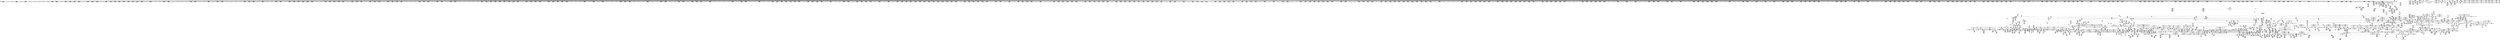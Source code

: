digraph {
	CE0x409d570 [shape=record,shape=Mrecord,label="{CE0x409d570|task_sid:do.body|*SummSink*}"]
	CE0x4114ed0 [shape=record,shape=Mrecord,label="{CE0x4114ed0|current_sid:call4|security/selinux/hooks.c,218|*SummSource*}"]
	CE0x413bf20 [shape=record,shape=Mrecord,label="{CE0x413bf20|get_current:tmp3|*SummSink*}"]
	CE0x413db40 [shape=record,shape=Mrecord,label="{CE0x413db40|i64_5|*Constant*|*SummSource*}"]
	CE0x415d740 [shape=record,shape=Mrecord,label="{CE0x415d740|GLOBAL:__rcu_read_lock|*Constant*|*SummSource*}"]
	CE0x416cc90 [shape=record,shape=Mrecord,label="{CE0x416cc90|rcu_lock_release:map|Function::rcu_lock_release&Arg::map::|*SummSource*}"]
	CE0x414b430 [shape=record,shape=Mrecord,label="{CE0x414b430|rcu_read_lock:do.body|*SummSource*}"]
	CE0x40cad00 [shape=record,shape=Mrecord,label="{CE0x40cad00|2472:_%struct.cred*,_2752:_%struct.signal_struct*,_:_CRE_2523,2524_}"]
	CE0x41aa820 [shape=record,shape=Mrecord,label="{CE0x41aa820|rcu_read_unlock:tmp6|include/linux/rcupdate.h,933}"]
	CE0x4125140 [shape=record,shape=Mrecord,label="{CE0x4125140|selinux_task_setrlimit:cmp|security/selinux/hooks.c,3628}"]
	CE0x409c290 [shape=record,shape=Mrecord,label="{CE0x409c290|task_sid:bb|*SummSink*}"]
	CE0x410aa10 [shape=record,shape=Mrecord,label="{CE0x410aa10|2472:_%struct.cred*,_2752:_%struct.signal_struct*,_:_CRE_6640,6644_|*MultipleSource*|Function::selinux_task_setrlimit&Arg::p::|security/selinux/hooks.c,3622}"]
	CE0x41a69a0 [shape=record,shape=Mrecord,label="{CE0x41a69a0|rcu_lock_acquire:map|Function::rcu_lock_acquire&Arg::map::}"]
	CE0x41306e0 [shape=record,shape=Mrecord,label="{CE0x41306e0|i32_77|*Constant*|*SummSource*}"]
	CE0x41d7e70 [shape=record,shape=Mrecord,label="{CE0x41d7e70|i64*_getelementptr_inbounds_(_4_x_i64_,_4_x_i64_*___llvm_gcov_ctr129,_i64_0,_i64_3)|*Constant*}"]
	CE0x40c2bb0 [shape=record,shape=Mrecord,label="{CE0x40c2bb0|2472:_%struct.cred*,_2752:_%struct.signal_struct*,_:_CRE_1848,1856_|*MultipleSource*|Function::selinux_task_setrlimit&Arg::p::|security/selinux/hooks.c,3622}"]
	CE0x411ab30 [shape=record,shape=Mrecord,label="{CE0x411ab30|GLOBAL:lock_release|*Constant*|*SummSink*}"]
	CE0x417d4c0 [shape=record,shape=Mrecord,label="{CE0x417d4c0|task_sid:tmp5|security/selinux/hooks.c,208}"]
	CE0x414f9f0 [shape=record,shape=Mrecord,label="{CE0x414f9f0|current_sid:tmp22|security/selinux/hooks.c,218|*SummSource*}"]
	CE0x4148750 [shape=record,shape=Mrecord,label="{CE0x4148750|rcu_read_lock:tmp12|include/linux/rcupdate.h,882|*SummSink*}"]
	CE0x41931d0 [shape=record,shape=Mrecord,label="{CE0x41931d0|_call_void_asm_addl_$1,_%gs:$0_,_*m,ri,*m,_dirflag_,_fpsr_,_flags_(i32*___preempt_count,_i32_%sub,_i32*___preempt_count)_#3,_!dbg_!27717,_!srcloc_!27718|./arch/x86/include/asm/preempt.h,77|*SummSink*}"]
	CE0x40fad40 [shape=record,shape=Mrecord,label="{CE0x40fad40|2472:_%struct.cred*,_2752:_%struct.signal_struct*,_:_CRE_6168,6176_|*MultipleSource*|Function::selinux_task_setrlimit&Arg::p::|security/selinux/hooks.c,3622}"]
	CE0x41492c0 [shape=record,shape=Mrecord,label="{CE0x41492c0|i64_6|*Constant*}"]
	CE0x41ee530 [shape=record,shape=Mrecord,label="{CE0x41ee530|__preempt_count_add:tmp7|./arch/x86/include/asm/preempt.h,73|*SummSource*}"]
	CE0x413f010 [shape=record,shape=Mrecord,label="{CE0x413f010|_call_void_lockdep_rcu_suspicious(i8*_getelementptr_inbounds_(_25_x_i8_,_25_x_i8_*_.str3,_i32_0,_i32_0),_i32_208,_i8*_getelementptr_inbounds_(_41_x_i8_,_41_x_i8_*_.str44,_i32_0,_i32_0))_#10,_!dbg_!27732|security/selinux/hooks.c,208}"]
	CE0x4153880 [shape=record,shape=Mrecord,label="{CE0x4153880|task_sid:tmp17|security/selinux/hooks.c,208|*SummSink*}"]
	CE0x412dd50 [shape=record,shape=Mrecord,label="{CE0x412dd50|GLOBAL:__llvm_gcov_ctr125|Global_var:__llvm_gcov_ctr125|*SummSink*}"]
	CE0x4112dc0 [shape=record,shape=Mrecord,label="{CE0x4112dc0|_call_void_mcount()_#3|*SummSource*}"]
	CE0x4135330 [shape=record,shape=Mrecord,label="{CE0x4135330|current_sid:tmp7|security/selinux/hooks.c,218}"]
	CE0x4109690 [shape=record,shape=Mrecord,label="{CE0x4109690|2472:_%struct.cred*,_2752:_%struct.signal_struct*,_:_CRE_6568,6576_|*MultipleSource*|Function::selinux_task_setrlimit&Arg::p::|security/selinux/hooks.c,3622}"]
	CE0x4184980 [shape=record,shape=Mrecord,label="{CE0x4184980|i64*_getelementptr_inbounds_(_4_x_i64_,_4_x_i64_*___llvm_gcov_ctr135,_i64_0,_i64_1)|*Constant*|*SummSink*}"]
	CE0x40eed30 [shape=record,shape=Mrecord,label="{CE0x40eed30|2472:_%struct.cred*,_2752:_%struct.signal_struct*,_:_CRE_2936,2937_}"]
	CE0x41d2330 [shape=record,shape=Mrecord,label="{CE0x41d2330|__preempt_count_add:tmp2|*SummSource*}"]
	CE0x40e77a0 [shape=record,shape=Mrecord,label="{CE0x40e77a0|2472:_%struct.cred*,_2752:_%struct.signal_struct*,_:_CRE_2704,2712_|*MultipleSource*|Function::selinux_task_setrlimit&Arg::p::|security/selinux/hooks.c,3622}"]
	CE0x41ea720 [shape=record,shape=Mrecord,label="{CE0x41ea720|rcu_lock_release:bb|*SummSource*}"]
	CE0x41218e0 [shape=record,shape=Mrecord,label="{CE0x41218e0|i32_1|*Constant*|*SummSource*}"]
	CE0x4130cb0 [shape=record,shape=Mrecord,label="{CE0x4130cb0|current_sid:if.then}"]
	CE0x4196d30 [shape=record,shape=Mrecord,label="{CE0x4196d30|i64*_getelementptr_inbounds_(_11_x_i64_,_11_x_i64_*___llvm_gcov_ctr132,_i64_0,_i64_0)|*Constant*|*SummSource*}"]
	CE0x41161d0 [shape=record,shape=Mrecord,label="{CE0x41161d0|i32_(i32,_i32,_i16,_i32,_%struct.common_audit_data*)*_bitcast_(i32_(i32,_i32,_i16,_i32,_%struct.common_audit_data.495*)*_avc_has_perm_to_i32_(i32,_i32,_i16,_i32,_%struct.common_audit_data*)*)|*Constant*|*SummSource*}"]
	CE0x4194680 [shape=record,shape=Mrecord,label="{CE0x4194680|rcu_read_unlock:tobool1|include/linux/rcupdate.h,933|*SummSink*}"]
	CE0x4136670 [shape=record,shape=Mrecord,label="{CE0x4136670|current_sid:tmp6|security/selinux/hooks.c,218|*SummSource*}"]
	CE0x413abc0 [shape=record,shape=Mrecord,label="{CE0x413abc0|current_sid:tmp8|security/selinux/hooks.c,218|*SummSource*}"]
	CE0x40f2a20 [shape=record,shape=Mrecord,label="{CE0x40f2a20|2472:_%struct.cred*,_2752:_%struct.signal_struct*,_:_CRE_2975,2976_}"]
	CE0x40f4de0 [shape=record,shape=Mrecord,label="{CE0x40f4de0|2472:_%struct.cred*,_2752:_%struct.signal_struct*,_:_CRE_3088,3096_|*MultipleSource*|Function::selinux_task_setrlimit&Arg::p::|security/selinux/hooks.c,3622}"]
	CE0x41d23a0 [shape=record,shape=Mrecord,label="{CE0x41d23a0|__preempt_count_add:tmp2|*SummSink*}"]
	CE0x4092c30 [shape=record,shape=Mrecord,label="{CE0x4092c30|current_has_perm:tmp|*SummSource*}"]
	CE0x41a9d10 [shape=record,shape=Mrecord,label="{CE0x41a9d10|rcu_lock_acquire:bb|*SummSource*}"]
	CE0x416f640 [shape=record,shape=Mrecord,label="{CE0x416f640|i64*_getelementptr_inbounds_(_4_x_i64_,_4_x_i64_*___llvm_gcov_ctr134,_i64_0,_i64_1)|*Constant*|*SummSink*}"]
	"CONST[source:1(input),value:2(dynamic)][purpose:{object}][SrcIdx:0]"
	CE0x40ecad0 [shape=record,shape=Mrecord,label="{CE0x40ecad0|2472:_%struct.cred*,_2752:_%struct.signal_struct*,_:_CRE_2914,2915_}"]
	CE0x40cbd50 [shape=record,shape=Mrecord,label="{CE0x40cbd50|2472:_%struct.cred*,_2752:_%struct.signal_struct*,_:_CRE_2534,2535_}"]
	CE0x4124590 [shape=record,shape=Mrecord,label="{CE0x4124590|i64*_getelementptr_inbounds_(_13_x_i64_,_13_x_i64_*___llvm_gcov_ctr126,_i64_0,_i64_11)|*Constant*|*SummSink*}"]
	CE0x4155df0 [shape=record,shape=Mrecord,label="{CE0x4155df0|GLOBAL:rcu_lock_map|Global_var:rcu_lock_map|*SummSink*}"]
	CE0x411d1e0 [shape=record,shape=Mrecord,label="{CE0x411d1e0|cred_sid:entry|*SummSink*}"]
	CE0x41534c0 [shape=record,shape=Mrecord,label="{CE0x41534c0|i64*_getelementptr_inbounds_(_11_x_i64_,_11_x_i64_*___llvm_gcov_ctr127,_i64_0,_i64_1)|*Constant*|*SummSource*}"]
	CE0x418d540 [shape=record,shape=Mrecord,label="{CE0x418d540|rcu_read_lock:tmp17|include/linux/rcupdate.h,882}"]
	CE0x41461e0 [shape=record,shape=Mrecord,label="{CE0x41461e0|current_sid:tmp21|security/selinux/hooks.c,218|*SummSource*}"]
	CE0x41038e0 [shape=record,shape=Mrecord,label="{CE0x41038e0|2472:_%struct.cred*,_2752:_%struct.signal_struct*,_:_CRE_6354,6355_}"]
	CE0x40adb30 [shape=record,shape=Mrecord,label="{CE0x40adb30|2472:_%struct.cred*,_2752:_%struct.signal_struct*,_:_CRE_2064,2072_|*MultipleSource*|Function::selinux_task_setrlimit&Arg::p::|security/selinux/hooks.c,3622}"]
	CE0x413aa00 [shape=record,shape=Mrecord,label="{CE0x413aa00|0:_i8,_:_GCMR_current_sid.__warned_internal_global_i8_0,_section_.data.unlikely_,_align_1:_elem_0:default:}"]
	CE0x41d3630 [shape=record,shape=Mrecord,label="{CE0x41d3630|_call_void_mcount()_#3}"]
	CE0x419fdf0 [shape=record,shape=Mrecord,label="{CE0x419fdf0|__preempt_count_sub:sub|./arch/x86/include/asm/preempt.h,77|*SummSink*}"]
	CE0x4168ed0 [shape=record,shape=Mrecord,label="{CE0x4168ed0|i32_934|*Constant*|*SummSink*}"]
	CE0x413ec40 [shape=record,shape=Mrecord,label="{CE0x413ec40|rcu_read_lock:land.lhs.true2|*SummSink*}"]
	CE0x4179af0 [shape=record,shape=Mrecord,label="{CE0x4179af0|__rcu_read_lock:tmp6|include/linux/rcupdate.h,240}"]
	CE0x40aa100 [shape=record,shape=Mrecord,label="{CE0x40aa100|i32_89|*Constant*}"]
	CE0x41d2020 [shape=record,shape=Mrecord,label="{CE0x41d2020|__preempt_count_add:tmp4|./arch/x86/include/asm/preempt.h,72|*SummSink*}"]
	CE0x40f1a80 [shape=record,shape=Mrecord,label="{CE0x40f1a80|2472:_%struct.cred*,_2752:_%struct.signal_struct*,_:_CRE_2965,2966_}"]
	CE0x4101b30 [shape=record,shape=Mrecord,label="{CE0x4101b30|2472:_%struct.cred*,_2752:_%struct.signal_struct*,_:_CRE_6335,6336_}"]
	CE0x41a1230 [shape=record,shape=Mrecord,label="{CE0x41a1230|rcu_lock_release:tmp|*SummSink*}"]
	CE0x4163c60 [shape=record,shape=Mrecord,label="{CE0x4163c60|task_sid:tmp27|security/selinux/hooks.c,208|*SummSource*}"]
	CE0x40ca560 [shape=record,shape=Mrecord,label="{CE0x40ca560|2472:_%struct.cred*,_2752:_%struct.signal_struct*,_:_CRE_2512,2520_|*MultipleSource*|Function::selinux_task_setrlimit&Arg::p::|security/selinux/hooks.c,3622}"]
	CE0x4172990 [shape=record,shape=Mrecord,label="{CE0x4172990|__rcu_read_unlock:tmp2|*SummSink*}"]
	CE0x40b5860 [shape=record,shape=Mrecord,label="{CE0x40b5860|selinux_task_setrlimit:tmp}"]
	CE0x4138550 [shape=record,shape=Mrecord,label="{CE0x4138550|current_sid:tmp12|security/selinux/hooks.c,218}"]
	CE0x41338f0 [shape=record,shape=Mrecord,label="{CE0x41338f0|rcu_read_lock:land.lhs.true|*SummSink*}"]
	CE0x41d0b70 [shape=record,shape=Mrecord,label="{CE0x41d0b70|__rcu_read_lock:do.body|*SummSource*}"]
	CE0x41a8ec0 [shape=record,shape=Mrecord,label="{CE0x41a8ec0|rcu_read_unlock:if.end|*SummSource*}"]
	CE0x41252d0 [shape=record,shape=Mrecord,label="{CE0x41252d0|selinux_task_setrlimit:cmp|security/selinux/hooks.c,3628|*SummSink*}"]
	CE0x4219360 [shape=record,shape=Mrecord,label="{CE0x4219360|__preempt_count_sub:tmp1|*SummSource*}"]
	CE0x4154280 [shape=record,shape=Mrecord,label="{CE0x4154280|i64*_getelementptr_inbounds_(_2_x_i64_,_2_x_i64_*___llvm_gcov_ctr131,_i64_0,_i64_1)|*Constant*}"]
	CE0x41e73d0 [shape=record,shape=Mrecord,label="{CE0x41e73d0|i8*_undef|*Constant*|*SummSource*}"]
	CE0x40c0930 [shape=record,shape=Mrecord,label="{CE0x40c0930|2472:_%struct.cred*,_2752:_%struct.signal_struct*,_:_CRE_248,256_|*MultipleSource*|Function::selinux_task_setrlimit&Arg::p::|security/selinux/hooks.c,3622}"]
	CE0x40ceb40 [shape=record,shape=Mrecord,label="{CE0x40ceb40|2472:_%struct.cred*,_2752:_%struct.signal_struct*,_:_CRE_2664,2672_|*MultipleSource*|Function::selinux_task_setrlimit&Arg::p::|security/selinux/hooks.c,3622}"]
	CE0x414e340 [shape=record,shape=Mrecord,label="{CE0x414e340|rcu_read_unlock:entry|*SummSink*}"]
	CE0x4191490 [shape=record,shape=Mrecord,label="{CE0x4191490|rcu_read_unlock:land.lhs.true|*SummSink*}"]
	CE0x4155ed0 [shape=record,shape=Mrecord,label="{CE0x4155ed0|task_sid:bb|*SummSource*}"]
	CE0x4210920 [shape=record,shape=Mrecord,label="{CE0x4210920|__preempt_count_sub:tmp7|./arch/x86/include/asm/preempt.h,78|*SummSink*}"]
	CE0x419bb00 [shape=record,shape=Mrecord,label="{CE0x419bb00|void_(i32*,_i32,_i32*)*_asm_addl_$1,_%gs:$0_,_*m,ri,*m,_dirflag_,_fpsr_,_flags_}"]
	CE0x4155600 [shape=record,shape=Mrecord,label="{CE0x4155600|rcu_read_lock:tmp6|include/linux/rcupdate.h,882}"]
	CE0x41a2d80 [shape=record,shape=Mrecord,label="{CE0x41a2d80|rcu_read_unlock:if.then|*SummSink*}"]
	CE0x414b7e0 [shape=record,shape=Mrecord,label="{CE0x414b7e0|GLOBAL:rcu_read_unlock|*Constant*}"]
	CE0x4102c60 [shape=record,shape=Mrecord,label="{CE0x4102c60|2472:_%struct.cred*,_2752:_%struct.signal_struct*,_:_CRE_6346,6347_}"]
	CE0x4121720 [shape=record,shape=Mrecord,label="{CE0x4121720|i32_1|*Constant*}"]
	CE0x40ebdb0 [shape=record,shape=Mrecord,label="{CE0x40ebdb0|2472:_%struct.cred*,_2752:_%struct.signal_struct*,_:_CRE_2906,2907_}"]
	CE0x41ec170 [shape=record,shape=Mrecord,label="{CE0x41ec170|__rcu_read_unlock:tmp7|include/linux/rcupdate.h,245}"]
	CE0x415ba80 [shape=record,shape=Mrecord,label="{CE0x415ba80|task_sid:land.lhs.true2|*SummSource*}"]
	CE0x40c5c20 [shape=record,shape=Mrecord,label="{CE0x40c5c20|2472:_%struct.cred*,_2752:_%struct.signal_struct*,_:_CRE_2020,2032_|*MultipleSource*|Function::selinux_task_setrlimit&Arg::p::|security/selinux/hooks.c,3622}"]
	CE0x409d1b0 [shape=record,shape=Mrecord,label="{CE0x409d1b0|i8_1|*Constant*|*SummSource*}"]
	CE0x40fccf0 [shape=record,shape=Mrecord,label="{CE0x40fccf0|2472:_%struct.cred*,_2752:_%struct.signal_struct*,_:_CRE_6264,6280_|*MultipleSource*|Function::selinux_task_setrlimit&Arg::p::|security/selinux/hooks.c,3622}"]
	CE0x415d620 [shape=record,shape=Mrecord,label="{CE0x415d620|__rcu_read_lock:entry}"]
	CE0x411fcc0 [shape=record,shape=Mrecord,label="{CE0x411fcc0|selinux_task_setrlimit:tmp11|security/selinux/hooks.c,3631}"]
	CE0x4144e70 [shape=record,shape=Mrecord,label="{CE0x4144e70|GLOBAL:get_current|*Constant*|*SummSink*}"]
	CE0x4192ed0 [shape=record,shape=Mrecord,label="{CE0x4192ed0|_call_void_asm_addl_$1,_%gs:$0_,_*m,ri,*m,_dirflag_,_fpsr_,_flags_(i32*___preempt_count,_i32_%val,_i32*___preempt_count)_#3,_!dbg_!27714,_!srcloc_!27717|./arch/x86/include/asm/preempt.h,72|*SummSource*}"]
	CE0x4155970 [shape=record,shape=Mrecord,label="{CE0x4155970|i64*_getelementptr_inbounds_(_13_x_i64_,_13_x_i64_*___llvm_gcov_ctr126,_i64_0,_i64_8)|*Constant*}"]
	CE0x414eb60 [shape=record,shape=Mrecord,label="{CE0x414eb60|i64*_getelementptr_inbounds_(_2_x_i64_,_2_x_i64_*___llvm_gcov_ctr98,_i64_0,_i64_0)|*Constant*}"]
	CE0x4190700 [shape=record,shape=Mrecord,label="{CE0x4190700|cred_sid:tmp6|security/selinux/hooks.c,197|*SummSource*}"]
	CE0x41d62f0 [shape=record,shape=Mrecord,label="{CE0x41d62f0|COLLAPSED:_GCMRE___llvm_gcov_ctr133_internal_global_4_x_i64_zeroinitializer:_elem_0:default:}"]
	CE0x415e8c0 [shape=record,shape=Mrecord,label="{CE0x415e8c0|cred_sid:tmp}"]
	CE0x40aba50 [shape=record,shape=Mrecord,label="{CE0x40aba50|task_sid:real_cred|security/selinux/hooks.c,208|*SummSink*}"]
	CE0x416e200 [shape=record,shape=Mrecord,label="{CE0x416e200|_ret_void,_!dbg_!27717|include/linux/rcupdate.h,245}"]
	CE0x4192ab0 [shape=record,shape=Mrecord,label="{CE0x4192ab0|_call_void_lock_acquire(%struct.lockdep_map*_%map,_i32_0,_i32_0,_i32_2,_i32_0,_%struct.lockdep_map*_null,_i64_ptrtoint_(i8*_blockaddress(_rcu_lock_acquire,_%__here)_to_i64))_#10,_!dbg_!27716|include/linux/rcupdate.h,418|*SummSource*}"]
	CE0x411c0e0 [shape=record,shape=Mrecord,label="{CE0x411c0e0|__rcu_read_unlock:do.body|*SummSource*}"]
	CE0x411bc20 [shape=record,shape=Mrecord,label="{CE0x411bc20|__rcu_read_unlock:do.body}"]
	CE0x4142660 [shape=record,shape=Mrecord,label="{CE0x4142660|i64*_getelementptr_inbounds_(_11_x_i64_,_11_x_i64_*___llvm_gcov_ctr127,_i64_0,_i64_10)|*Constant*|*SummSource*}"]
	CE0x40ce8d0 [shape=record,shape=Mrecord,label="{CE0x40ce8d0|2472:_%struct.cred*,_2752:_%struct.signal_struct*,_:_CRE_2656,2664_|*MultipleSource*|Function::selinux_task_setrlimit&Arg::p::|security/selinux/hooks.c,3622}"]
	CE0x4112ca0 [shape=record,shape=Mrecord,label="{CE0x4112ca0|_ret_i32_%retval.0,_!dbg_!27728|security/selinux/hooks.c,3632|*SummSource*}"]
	CE0x4128350 [shape=record,shape=Mrecord,label="{CE0x4128350|avc_has_perm:ssid|Function::avc_has_perm&Arg::ssid::|*SummSink*}"]
	CE0x416db70 [shape=record,shape=Mrecord,label="{CE0x416db70|__rcu_read_unlock:entry}"]
	CE0x40f0f90 [shape=record,shape=Mrecord,label="{CE0x40f0f90|2472:_%struct.cred*,_2752:_%struct.signal_struct*,_:_CRE_2958,2959_}"]
	CE0x411c3d0 [shape=record,shape=Mrecord,label="{CE0x411c3d0|_ret_void,_!dbg_!27720|./arch/x86/include/asm/preempt.h,78|*SummSource*}"]
	CE0x41acaa0 [shape=record,shape=Mrecord,label="{CE0x41acaa0|_call_void_lockdep_rcu_suspicious(i8*_getelementptr_inbounds_(_25_x_i8_,_25_x_i8_*_.str45,_i32_0,_i32_0),_i32_934,_i8*_getelementptr_inbounds_(_44_x_i8_,_44_x_i8_*_.str47,_i32_0,_i32_0))_#10,_!dbg_!27726|include/linux/rcupdate.h,933}"]
	CE0x4133d30 [shape=record,shape=Mrecord,label="{CE0x4133d30|current_sid:tmp3|*SummSource*}"]
	CE0x40ad650 [shape=record,shape=Mrecord,label="{CE0x40ad650|2472:_%struct.cred*,_2752:_%struct.signal_struct*,_:_CRE_2052,2056_|*MultipleSource*|Function::selinux_task_setrlimit&Arg::p::|security/selinux/hooks.c,3622}"]
	CE0x4124130 [shape=record,shape=Mrecord,label="{CE0x4124130|i64*_getelementptr_inbounds_(_13_x_i64_,_13_x_i64_*___llvm_gcov_ctr126,_i64_0,_i64_11)|*Constant*}"]
	CE0x4191160 [shape=record,shape=Mrecord,label="{CE0x4191160|rcu_read_lock:tmp7|include/linux/rcupdate.h,882|*SummSink*}"]
	CE0x419f530 [shape=record,shape=Mrecord,label="{CE0x419f530|__preempt_count_add:entry}"]
	CE0x411d2c0 [shape=record,shape=Mrecord,label="{CE0x411d2c0|cred_sid:cred|Function::cred_sid&Arg::cred::}"]
	CE0x4197b80 [shape=record,shape=Mrecord,label="{CE0x4197b80|rcu_read_unlock:tmp14|include/linux/rcupdate.h,933}"]
	CE0x41cf400 [shape=record,shape=Mrecord,label="{CE0x41cf400|i64*_getelementptr_inbounds_(_4_x_i64_,_4_x_i64_*___llvm_gcov_ctr130,_i64_0,_i64_0)|*Constant*|*SummSink*}"]
	CE0x40efb40 [shape=record,shape=Mrecord,label="{CE0x40efb40|2472:_%struct.cred*,_2752:_%struct.signal_struct*,_:_CRE_2945,2946_}"]
	CE0x4101680 [shape=record,shape=Mrecord,label="{CE0x4101680|2472:_%struct.cred*,_2752:_%struct.signal_struct*,_:_CRE_6332,6333_}"]
	CE0x40a8390 [shape=record,shape=Mrecord,label="{CE0x40a8390|2472:_%struct.cred*,_2752:_%struct.signal_struct*,_:_CRE_40,44_|*MultipleSource*|Function::selinux_task_setrlimit&Arg::p::|security/selinux/hooks.c,3622}"]
	CE0x4133430 [shape=record,shape=Mrecord,label="{CE0x4133430|current_sid:tmp5|security/selinux/hooks.c,218|*SummSource*}"]
	CE0x416be60 [shape=record,shape=Mrecord,label="{CE0x416be60|_call_void_rcu_lock_release(%struct.lockdep_map*_rcu_lock_map)_#10,_!dbg_!27733|include/linux/rcupdate.h,935|*SummSource*}"]
	CE0x4103f20 [shape=record,shape=Mrecord,label="{CE0x4103f20|2472:_%struct.cred*,_2752:_%struct.signal_struct*,_:_CRE_6358,6359_}"]
	CE0x418a7a0 [shape=record,shape=Mrecord,label="{CE0x418a7a0|GLOBAL:__preempt_count_sub|*Constant*|*SummSink*}"]
	CE0x4147a50 [shape=record,shape=Mrecord,label="{CE0x4147a50|get_current:tmp}"]
	CE0x40edf20 [shape=record,shape=Mrecord,label="{CE0x40edf20|2472:_%struct.cred*,_2752:_%struct.signal_struct*,_:_CRE_2927,2928_}"]
	CE0x41224c0 [shape=record,shape=Mrecord,label="{CE0x41224c0|selinux_task_setrlimit:rlim_max|security/selinux/hooks.c,3628|*SummSource*}"]
	CE0x4225f00 [shape=record,shape=Mrecord,label="{CE0x4225f00|i64*_getelementptr_inbounds_(_4_x_i64_,_4_x_i64_*___llvm_gcov_ctr135,_i64_0,_i64_2)|*Constant*}"]
	CE0x4126630 [shape=record,shape=Mrecord,label="{CE0x4126630|i64_0|*Constant*|*SummSource*}"]
	CE0x4148130 [shape=record,shape=Mrecord,label="{CE0x4148130|rcu_read_lock:tmp11|include/linux/rcupdate.h,882|*SummSource*}"]
	CE0x40cc200 [shape=record,shape=Mrecord,label="{CE0x40cc200|2472:_%struct.cred*,_2752:_%struct.signal_struct*,_:_CRE_2536,2544_|*MultipleSource*|Function::selinux_task_setrlimit&Arg::p::|security/selinux/hooks.c,3622}"]
	CE0x4140830 [shape=record,shape=Mrecord,label="{CE0x4140830|rcu_lock_acquire:tmp1}"]
	CE0x414fb60 [shape=record,shape=Mrecord,label="{CE0x414fb60|current_sid:tmp23|security/selinux/hooks.c,218}"]
	CE0x4139070 [shape=record,shape=Mrecord,label="{CE0x4139070|COLLAPSED:_GCMRE___llvm_gcov_ctr98_internal_global_2_x_i64_zeroinitializer:_elem_0:default:}"]
	CE0x41e8690 [shape=record,shape=Mrecord,label="{CE0x41e8690|i64*_getelementptr_inbounds_(_4_x_i64_,_4_x_i64_*___llvm_gcov_ctr134,_i64_0,_i64_2)|*Constant*|*SummSource*}"]
	CE0x41388f0 [shape=record,shape=Mrecord,label="{CE0x41388f0|task_sid:tmp}"]
	CE0x4208380 [shape=record,shape=Mrecord,label="{CE0x4208380|i64*_getelementptr_inbounds_(_4_x_i64_,_4_x_i64_*___llvm_gcov_ctr129,_i64_0,_i64_3)|*Constant*|*SummSink*}"]
	CE0x416a520 [shape=record,shape=Mrecord,label="{CE0x416a520|rcu_read_unlock:tmp20|include/linux/rcupdate.h,933|*SummSource*}"]
	CE0x416fb00 [shape=record,shape=Mrecord,label="{CE0x416fb00|i64_ptrtoint_(i8*_blockaddress(_rcu_lock_acquire,_%__here)_to_i64)|*Constant*|*SummSource*}"]
	CE0x4194430 [shape=record,shape=Mrecord,label="{CE0x4194430|__rcu_read_lock:tmp2|*SummSink*}"]
	CE0x40ecf80 [shape=record,shape=Mrecord,label="{CE0x40ecf80|2472:_%struct.cred*,_2752:_%struct.signal_struct*,_:_CRE_2917,2918_}"]
	CE0x40f6640 [shape=record,shape=Mrecord,label="{CE0x40f6640|2472:_%struct.cred*,_2752:_%struct.signal_struct*,_:_CRE_3144,3148_|*MultipleSource*|Function::selinux_task_setrlimit&Arg::p::|security/selinux/hooks.c,3622}"]
	CE0x41a8590 [shape=record,shape=Mrecord,label="{CE0x41a8590|i64*_getelementptr_inbounds_(_4_x_i64_,_4_x_i64_*___llvm_gcov_ctr130,_i64_0,_i64_2)|*Constant*|*SummSource*}"]
	CE0x4099b00 [shape=record,shape=Mrecord,label="{CE0x4099b00|2472:_%struct.cred*,_2752:_%struct.signal_struct*,_:_CRE_690,691_}"]
	CE0x418bca0 [shape=record,shape=Mrecord,label="{CE0x418bca0|__preempt_count_sub:tmp3}"]
	CE0x4125340 [shape=record,shape=Mrecord,label="{CE0x4125340|selinux_task_setrlimit:cmp|security/selinux/hooks.c,3628|*SummSource*}"]
	CE0x40ed430 [shape=record,shape=Mrecord,label="{CE0x40ed430|2472:_%struct.cred*,_2752:_%struct.signal_struct*,_:_CRE_2920,2921_}"]
	CE0x4172af0 [shape=record,shape=Mrecord,label="{CE0x4172af0|__rcu_read_unlock:tmp3}"]
	CE0x41343f0 [shape=record,shape=Mrecord,label="{CE0x41343f0|i32_218|*Constant*|*SummSink*}"]
	CE0x41a10a0 [shape=record,shape=Mrecord,label="{CE0x41a10a0|rcu_lock_release:tmp|*SummSource*}"]
	CE0x415e240 [shape=record,shape=Mrecord,label="{CE0x415e240|task_sid:tmp15|security/selinux/hooks.c,208}"]
	CE0x4102620 [shape=record,shape=Mrecord,label="{CE0x4102620|2472:_%struct.cred*,_2752:_%struct.signal_struct*,_:_CRE_6342,6343_}"]
	CE0x411d620 [shape=record,shape=Mrecord,label="{CE0x411d620|_ret_i32_%tmp6,_!dbg_!27716|security/selinux/hooks.c,197}"]
	CE0x40bf9f0 [shape=record,shape=Mrecord,label="{CE0x40bf9f0|current_has_perm:tmp3|*SummSource*}"]
	CE0x41d77f0 [shape=record,shape=Mrecord,label="{CE0x41d77f0|_call_void_mcount()_#3|*SummSink*}"]
	CE0x40b3fc0 [shape=record,shape=Mrecord,label="{CE0x40b3fc0|task_sid:tmp11|security/selinux/hooks.c,208}"]
	CE0x4168c10 [shape=record,shape=Mrecord,label="{CE0x4168c10|i32_934|*Constant*|*SummSource*}"]
	CE0x41401f0 [shape=record,shape=Mrecord,label="{CE0x41401f0|rcu_read_unlock:bb}"]
	CE0x412eb30 [shape=record,shape=Mrecord,label="{CE0x412eb30|i32_0|*Constant*}"]
	CE0x413a530 [shape=record,shape=Mrecord,label="{CE0x413a530|GLOBAL:rcu_read_lock|*Constant*|*SummSource*}"]
	CE0x420fc80 [shape=record,shape=Mrecord,label="{CE0x420fc80|i64*_getelementptr_inbounds_(_4_x_i64_,_4_x_i64_*___llvm_gcov_ctr134,_i64_0,_i64_3)|*Constant*|*SummSource*}"]
	CE0x40f2890 [shape=record,shape=Mrecord,label="{CE0x40f2890|2472:_%struct.cred*,_2752:_%struct.signal_struct*,_:_CRE_2974,2975_}"]
	CE0x413e490 [shape=record,shape=Mrecord,label="{CE0x413e490|GLOBAL:lockdep_rcu_suspicious|*Constant*|*SummSink*}"]
	CE0x40cb580 [shape=record,shape=Mrecord,label="{CE0x40cb580|2472:_%struct.cred*,_2752:_%struct.signal_struct*,_:_CRE_2529,2530_}"]
	CE0x41912d0 [shape=record,shape=Mrecord,label="{CE0x41912d0|GLOBAL:rcu_read_lock.__warned|Global_var:rcu_read_lock.__warned}"]
	CE0x4105b60 [shape=record,shape=Mrecord,label="{CE0x4105b60|i64*_getelementptr_inbounds_(_13_x_i64_,_13_x_i64_*___llvm_gcov_ctr126,_i64_0,_i64_10)|*Constant*}"]
	CE0x40b5b40 [shape=record,shape=Mrecord,label="{CE0x40b5b40|selinux_task_setrlimit:tmp3|security/selinux/hooks.c,3628|*SummSink*}"]
	CE0x5c8cb70 [shape=record,shape=Mrecord,label="{CE0x5c8cb70|2472:_%struct.cred*,_2752:_%struct.signal_struct*,_:_CRE_96,104_|*MultipleSource*|Function::selinux_task_setrlimit&Arg::p::|security/selinux/hooks.c,3622}"]
	CE0x40b3d90 [shape=record,shape=Mrecord,label="{CE0x40b3d90|selinux_task_setrlimit:return}"]
	CE0x42111a0 [shape=record,shape=Mrecord,label="{CE0x42111a0|GLOBAL:__preempt_count_sub|*Constant*}"]
	CE0x4135740 [shape=record,shape=Mrecord,label="{CE0x4135740|i64*_getelementptr_inbounds_(_2_x_i64_,_2_x_i64_*___llvm_gcov_ctr98,_i64_0,_i64_1)|*Constant*}"]
	CE0x413e5b0 [shape=record,shape=Mrecord,label="{CE0x413e5b0|i32_218|*Constant*}"]
	CE0x41ec100 [shape=record,shape=Mrecord,label="{CE0x41ec100|__preempt_count_add:do.end}"]
	CE0x4177bc0 [shape=record,shape=Mrecord,label="{CE0x4177bc0|i64*_getelementptr_inbounds_(_4_x_i64_,_4_x_i64_*___llvm_gcov_ctr135,_i64_0,_i64_3)|*Constant*}"]
	CE0x40f2ed0 [shape=record,shape=Mrecord,label="{CE0x40f2ed0|2472:_%struct.cred*,_2752:_%struct.signal_struct*,_:_CRE_2980,2984_|*MultipleSource*|Function::selinux_task_setrlimit&Arg::p::|security/selinux/hooks.c,3622}"]
	CE0x411b870 [shape=record,shape=Mrecord,label="{CE0x411b870|rcu_lock_release:tmp6}"]
	CE0x4126a80 [shape=record,shape=Mrecord,label="{CE0x4126a80|selinux_task_setrlimit:tmp6|security/selinux/hooks.c,3628|*SummSource*}"]
	CE0x4193750 [shape=record,shape=Mrecord,label="{CE0x4193750|_call_void_mcount()_#3|*SummSink*}"]
	CE0x41a9a50 [shape=record,shape=Mrecord,label="{CE0x41a9a50|rcu_lock_acquire:__here|*SummSource*}"]
	CE0x40edc00 [shape=record,shape=Mrecord,label="{CE0x40edc00|2472:_%struct.cred*,_2752:_%struct.signal_struct*,_:_CRE_2925,2926_}"]
	CE0x411e960 [shape=record,shape=Mrecord,label="{CE0x411e960|_ret_i32_%call2,_!dbg_!27718|security/selinux/hooks.c,1544}"]
	CE0x40c4dd0 [shape=record,shape=Mrecord,label="{CE0x40c4dd0|2472:_%struct.cred*,_2752:_%struct.signal_struct*,_:_CRE_1960,1968_|*MultipleSource*|Function::selinux_task_setrlimit&Arg::p::|security/selinux/hooks.c,3622}"]
	CE0x419d710 [shape=record,shape=Mrecord,label="{CE0x419d710|rcu_read_lock:call|include/linux/rcupdate.h,882}"]
	CE0x40a5340 [shape=record,shape=Mrecord,label="{CE0x40a5340|2472:_%struct.cred*,_2752:_%struct.signal_struct*,_:_CRE_32,40_|*MultipleSource*|Function::selinux_task_setrlimit&Arg::p::|security/selinux/hooks.c,3622}"]
	CE0x40ae760 [shape=record,shape=Mrecord,label="{CE0x40ae760|2472:_%struct.cred*,_2752:_%struct.signal_struct*,_:_CRE_2096,2104_|*MultipleSource*|Function::selinux_task_setrlimit&Arg::p::|security/selinux/hooks.c,3622}"]
	CE0x416ed70 [shape=record,shape=Mrecord,label="{CE0x416ed70|i32_2|*Constant*}"]
	CE0x41e84b0 [shape=record,shape=Mrecord,label="{CE0x41e84b0|i64*_getelementptr_inbounds_(_4_x_i64_,_4_x_i64_*___llvm_gcov_ctr134,_i64_0,_i64_2)|*Constant*|*SummSink*}"]
	CE0x40cd2f0 [shape=record,shape=Mrecord,label="{CE0x40cd2f0|2472:_%struct.cred*,_2752:_%struct.signal_struct*,_:_CRE_6400,6408_|*MultipleSource*|Function::selinux_task_setrlimit&Arg::p::|security/selinux/hooks.c,3622}"]
	CE0x4128990 [shape=record,shape=Mrecord,label="{CE0x4128990|i16_2|*Constant*|*SummSource*}"]
	CE0x4102300 [shape=record,shape=Mrecord,label="{CE0x4102300|2472:_%struct.cred*,_2752:_%struct.signal_struct*,_:_CRE_6340,6341_}"]
	CE0x40e9490 [shape=record,shape=Mrecord,label="{CE0x40e9490|2472:_%struct.cred*,_2752:_%struct.signal_struct*,_:_CRE_2792,2800_|*MultipleSource*|Function::selinux_task_setrlimit&Arg::p::|security/selinux/hooks.c,3622}"]
	CE0x411d090 [shape=record,shape=Mrecord,label="{CE0x411d090|cred_sid:entry|*SummSource*}"]
	CE0x41398c0 [shape=record,shape=Mrecord,label="{CE0x41398c0|cred_sid:tmp2|*SummSource*}"]
	CE0x41236e0 [shape=record,shape=Mrecord,label="{CE0x41236e0|task_sid:tmp22|security/selinux/hooks.c,208|*SummSink*}"]
	CE0x42268c0 [shape=record,shape=Mrecord,label="{CE0x42268c0|__preempt_count_sub:do.body|*SummSource*}"]
	CE0x410ce90 [shape=record,shape=Mrecord,label="{CE0x410ce90|2472:_%struct.cred*,_2752:_%struct.signal_struct*,_:_CRE_10572,10576_|*MultipleSource*|Function::selinux_task_setrlimit&Arg::p::|security/selinux/hooks.c,3622}"]
	CE0x40f7000 [shape=record,shape=Mrecord,label="{CE0x40f7000|2472:_%struct.cred*,_2752:_%struct.signal_struct*,_:_CRE_3164,3168_|*MultipleSource*|Function::selinux_task_setrlimit&Arg::p::|security/selinux/hooks.c,3622}"]
	CE0x412c040 [shape=record,shape=Mrecord,label="{CE0x412c040|task_sid:tmp3|*SummSink*}"]
	CE0x412d680 [shape=record,shape=Mrecord,label="{CE0x412d680|task_sid:tmp19|security/selinux/hooks.c,208|*SummSource*}"]
	CE0x40ab2e0 [shape=record,shape=Mrecord,label="{CE0x40ab2e0|i64*_getelementptr_inbounds_(_2_x_i64_,_2_x_i64_*___llvm_gcov_ctr136,_i64_0,_i64_0)|*Constant*|*SummSink*}"]
	CE0x40ee560 [shape=record,shape=Mrecord,label="{CE0x40ee560|2472:_%struct.cred*,_2752:_%struct.signal_struct*,_:_CRE_2931,2932_}"]
	CE0x40eaca0 [shape=record,shape=Mrecord,label="{CE0x40eaca0|2472:_%struct.cred*,_2752:_%struct.signal_struct*,_:_CRE_2872,2876_|*MultipleSource*|Function::selinux_task_setrlimit&Arg::p::|security/selinux/hooks.c,3622}"]
	CE0x415e310 [shape=record,shape=Mrecord,label="{CE0x415e310|task_sid:tmp14|security/selinux/hooks.c,208|*SummSource*}"]
	CE0x40ab7b0 [shape=record,shape=Mrecord,label="{CE0x40ab7b0|task_sid:tmp4|*LoadInst*|security/selinux/hooks.c,208}"]
	CE0x40ba4f0 [shape=record,shape=Mrecord,label="{CE0x40ba4f0|2472:_%struct.cred*,_2752:_%struct.signal_struct*,_:_CRE_312,320_|*MultipleSource*|Function::selinux_task_setrlimit&Arg::p::|security/selinux/hooks.c,3622}"]
	CE0x417d600 [shape=record,shape=Mrecord,label="{CE0x417d600|task_sid:tmp5|security/selinux/hooks.c,208|*SummSource*}"]
	CE0x4214a50 [shape=record,shape=Mrecord,label="{CE0x4214a50|i64*_getelementptr_inbounds_(_4_x_i64_,_4_x_i64_*___llvm_gcov_ctr129,_i64_0,_i64_2)|*Constant*|*SummSource*}"]
	CE0x41d0630 [shape=record,shape=Mrecord,label="{CE0x41d0630|i64_1|*Constant*}"]
	CE0x4138960 [shape=record,shape=Mrecord,label="{CE0x4138960|COLLAPSED:_GCMRE___llvm_gcov_ctr126_internal_global_13_x_i64_zeroinitializer:_elem_0:default:}"]
	CE0x4161530 [shape=record,shape=Mrecord,label="{CE0x4161530|i64*_getelementptr_inbounds_(_4_x_i64_,_4_x_i64_*___llvm_gcov_ctr133,_i64_0,_i64_2)|*Constant*|*SummSink*}"]
	CE0x4124b30 [shape=record,shape=Mrecord,label="{CE0x4124b30|selinux_task_setrlimit:retval.0|*SummSource*}"]
	CE0x413f980 [shape=record,shape=Mrecord,label="{CE0x413f980|cred_sid:sid|security/selinux/hooks.c,197}"]
	CE0x40f99c0 [shape=record,shape=Mrecord,label="{CE0x40f99c0|2472:_%struct.cred*,_2752:_%struct.signal_struct*,_:_CRE_5976,5984_|*MultipleSource*|Function::selinux_task_setrlimit&Arg::p::|security/selinux/hooks.c,3622}"]
	CE0x4144550 [shape=record,shape=Mrecord,label="{CE0x4144550|rcu_read_lock:tobool1|include/linux/rcupdate.h,882|*SummSource*}"]
	CE0x4139230 [shape=record,shape=Mrecord,label="{CE0x4139230|get_current:tmp4|./arch/x86/include/asm/current.h,14|*SummSource*}"]
	CE0x41d6280 [shape=record,shape=Mrecord,label="{CE0x41d6280|rcu_lock_release:tmp}"]
	CE0x418b7f0 [shape=record,shape=Mrecord,label="{CE0x418b7f0|__preempt_count_sub:tmp3|*SummSink*}"]
	CE0x4121100 [shape=record,shape=Mrecord,label="{CE0x4121100|selinux_task_setrlimit:add.ptr|security/selinux/hooks.c,3622|*SummSource*}"]
	CE0x411b8e0 [shape=record,shape=Mrecord,label="{CE0x411b8e0|i64*_getelementptr_inbounds_(_4_x_i64_,_4_x_i64_*___llvm_gcov_ctr133,_i64_0,_i64_3)|*Constant*|*SummSink*}"]
	CE0x41527b0 [shape=record,shape=Mrecord,label="{CE0x41527b0|_ret_void,_!dbg_!27735|include/linux/rcupdate.h,884}"]
	CE0x41ecea0 [shape=record,shape=Mrecord,label="{CE0x41ecea0|_call_void_mcount()_#3|*SummSource*}"]
	CE0x51afe40 [shape=record,shape=Mrecord,label="{CE0x51afe40|_call_void_mcount()_#3|*SummSource*}"]
	CE0x416cd50 [shape=record,shape=Mrecord,label="{CE0x416cd50|rcu_lock_release:map|Function::rcu_lock_release&Arg::map::|*SummSink*}"]
	CE0x409b540 [shape=record,shape=Mrecord,label="{CE0x409b540|2472:_%struct.cred*,_2752:_%struct.signal_struct*,_:_CRE_720,728_|*MultipleSource*|Function::selinux_task_setrlimit&Arg::p::|security/selinux/hooks.c,3622}"]
	CE0x412a790 [shape=record,shape=Mrecord,label="{CE0x412a790|_call_void_mcount()_#3|*SummSource*}"]
	CE0x4116070 [shape=record,shape=Mrecord,label="{CE0x4116070|current_has_perm:call2|security/selinux/hooks.c,1544|*SummSource*}"]
	CE0x413ee90 [shape=record,shape=Mrecord,label="{CE0x413ee90|task_sid:tmp18|security/selinux/hooks.c,208|*SummSink*}"]
	CE0x4142780 [shape=record,shape=Mrecord,label="{CE0x4142780|rcu_read_lock:tmp21|include/linux/rcupdate.h,884|*SummSink*}"]
	CE0x41a2ec0 [shape=record,shape=Mrecord,label="{CE0x41a2ec0|rcu_read_unlock:do.end|*SummSource*}"]
	CE0x40c6150 [shape=record,shape=Mrecord,label="{CE0x40c6150|2472:_%struct.cred*,_2752:_%struct.signal_struct*,_:_CRE_2036,2040_|*MultipleSource*|Function::selinux_task_setrlimit&Arg::p::|security/selinux/hooks.c,3622}"]
	CE0x41647d0 [shape=record,shape=Mrecord,label="{CE0x41647d0|_call_void_rcu_lock_acquire(%struct.lockdep_map*_rcu_lock_map)_#10,_!dbg_!27711|include/linux/rcupdate.h,881|*SummSource*}"]
	CE0x41d73d0 [shape=record,shape=Mrecord,label="{CE0x41d73d0|rcu_lock_acquire:tmp|*SummSource*}"]
	CE0x4142970 [shape=record,shape=Mrecord,label="{CE0x4142970|rcu_read_lock:tmp22|include/linux/rcupdate.h,884}"]
	CE0x41d3470 [shape=record,shape=Mrecord,label="{CE0x41d3470|__preempt_count_add:tmp3|*SummSource*}"]
	CE0x419da30 [shape=record,shape=Mrecord,label="{CE0x419da30|_ret_void,_!dbg_!27717|include/linux/rcupdate.h,419|*SummSource*}"]
	CE0x40c63c0 [shape=record,shape=Mrecord,label="{CE0x40c63c0|2472:_%struct.cred*,_2752:_%struct.signal_struct*,_:_CRE_2040,2044_|*MultipleSource*|Function::selinux_task_setrlimit&Arg::p::|security/selinux/hooks.c,3622}"]
	CE0x416f340 [shape=record,shape=Mrecord,label="{CE0x416f340|i32_2|*Constant*|*SummSink*}"]
	CE0x418fd90 [shape=record,shape=Mrecord,label="{CE0x418fd90|rcu_read_lock:tmp4|include/linux/rcupdate.h,882|*SummSink*}"]
	CE0x418c5b0 [shape=record,shape=Mrecord,label="{CE0x418c5b0|rcu_read_lock:tmp15|include/linux/rcupdate.h,882|*SummSink*}"]
	CE0x4132dd0 [shape=record,shape=Mrecord,label="{CE0x4132dd0|rcu_read_lock:call|include/linux/rcupdate.h,882|*SummSink*}"]
	CE0x4163400 [shape=record,shape=Mrecord,label="{CE0x4163400|i64*_getelementptr_inbounds_(_13_x_i64_,_13_x_i64_*___llvm_gcov_ctr126,_i64_0,_i64_12)|*Constant*}"]
	CE0x40e7a10 [shape=record,shape=Mrecord,label="{CE0x40e7a10|2472:_%struct.cred*,_2752:_%struct.signal_struct*,_:_CRE_2712,2720_|*MultipleSource*|Function::selinux_task_setrlimit&Arg::p::|security/selinux/hooks.c,3622}"]
	CE0x40a7b40 [shape=record,shape=Mrecord,label="{CE0x40a7b40|selinux_task_setrlimit:tmp4|*LoadInst*|security/selinux/hooks.c,3628}"]
	CE0x41278b0 [shape=record,shape=Mrecord,label="{CE0x41278b0|current_has_perm:call1|security/selinux/hooks.c,1543|*SummSink*}"]
	CE0x41169f0 [shape=record,shape=Mrecord,label="{CE0x41169f0|avc_has_perm:entry|*SummSink*}"]
	CE0x41349b0 [shape=record,shape=Mrecord,label="{CE0x41349b0|i64*_getelementptr_inbounds_(_11_x_i64_,_11_x_i64_*___llvm_gcov_ctr125,_i64_0,_i64_9)|*Constant*}"]
	CE0x41383f0 [shape=record,shape=Mrecord,label="{CE0x41383f0|current_sid:tmp11|security/selinux/hooks.c,218|*SummSink*}"]
	CE0x412eef0 [shape=record,shape=Mrecord,label="{CE0x412eef0|_call_void_mcount()_#3|*SummSink*}"]
	CE0x40fbe00 [shape=record,shape=Mrecord,label="{CE0x40fbe00|2472:_%struct.cred*,_2752:_%struct.signal_struct*,_:_CRE_6216,6224_|*MultipleSource*|Function::selinux_task_setrlimit&Arg::p::|security/selinux/hooks.c,3622}"]
	CE0x40bfa60 [shape=record,shape=Mrecord,label="{CE0x40bfa60|current_has_perm:tmp3|*SummSink*}"]
	CE0x418ef80 [shape=record,shape=Mrecord,label="{CE0x418ef80|cred_sid:tmp4|*LoadInst*|security/selinux/hooks.c,196|*SummSource*}"]
	CE0x4225dd0 [shape=record,shape=Mrecord,label="{CE0x4225dd0|__preempt_count_sub:tmp4|./arch/x86/include/asm/preempt.h,77}"]
	CE0x40b5730 [shape=record,shape=Mrecord,label="{CE0x40b5730|2472:_%struct.cred*,_2752:_%struct.signal_struct*,_:_CRE_376,384_|*MultipleSource*|Function::selinux_task_setrlimit&Arg::p::|security/selinux/hooks.c,3622}"]
	CE0x4184240 [shape=record,shape=Mrecord,label="{CE0x4184240|__preempt_count_add:tmp}"]
	CE0x4129390 [shape=record,shape=Mrecord,label="{CE0x4129390|avc_has_perm:requested|Function::avc_has_perm&Arg::requested::|*SummSink*}"]
	CE0x4131c50 [shape=record,shape=Mrecord,label="{CE0x4131c50|task_sid:tmp12|security/selinux/hooks.c,208|*SummSink*}"]
	CE0x4149330 [shape=record,shape=Mrecord,label="{CE0x4149330|rcu_read_unlock:tmp10|include/linux/rcupdate.h,933|*SummSource*}"]
	CE0x412cd00 [shape=record,shape=Mrecord,label="{CE0x412cd00|_call_void_mcount()_#3}"]
	CE0x41cfa00 [shape=record,shape=Mrecord,label="{CE0x41cfa00|rcu_lock_acquire:tmp3|*SummSource*}"]
	CE0x418bbc0 [shape=record,shape=Mrecord,label="{CE0x418bbc0|__preempt_count_add:tmp5|./arch/x86/include/asm/preempt.h,72|*SummSource*}"]
	CE0x40b3e00 [shape=record,shape=Mrecord,label="{CE0x40b3e00|selinux_task_setrlimit:return|*SummSource*}"]
	CE0x409a040 [shape=record,shape=Mrecord,label="{CE0x409a040|2472:_%struct.cred*,_2752:_%struct.signal_struct*,_:_CRE_693,694_}"]
	CE0x40ca080 [shape=record,shape=Mrecord,label="{CE0x40ca080|2472:_%struct.cred*,_2752:_%struct.signal_struct*,_:_CRE_2504,2508_|*MultipleSource*|Function::selinux_task_setrlimit&Arg::p::|security/selinux/hooks.c,3622}"]
	CE0x418a950 [shape=record,shape=Mrecord,label="{CE0x418a950|__preempt_count_sub:entry}"]
	CE0x4129640 [shape=record,shape=Mrecord,label="{CE0x4129640|%struct.common_audit_data*_null|*Constant*|*SummSink*}"]
	CE0x40b58d0 [shape=record,shape=Mrecord,label="{CE0x40b58d0|COLLAPSED:_GCMRE___llvm_gcov_ctr286_internal_global_6_x_i64_zeroinitializer:_elem_0:default:}"]
	CE0x4126e30 [shape=record,shape=Mrecord,label="{CE0x4126e30|i64*_getelementptr_inbounds_(_6_x_i64_,_6_x_i64_*___llvm_gcov_ctr286,_i64_0,_i64_3)|*Constant*|*SummSink*}"]
	CE0x41938a0 [shape=record,shape=Mrecord,label="{CE0x41938a0|rcu_read_unlock:do.body|*SummSource*}"]
	CE0x40ef690 [shape=record,shape=Mrecord,label="{CE0x40ef690|2472:_%struct.cred*,_2752:_%struct.signal_struct*,_:_CRE_2942,2943_}"]
	CE0x4196840 [shape=record,shape=Mrecord,label="{CE0x4196840|_call_void_mcount()_#3|*SummSource*}"]
	CE0x4147770 [shape=record,shape=Mrecord,label="{CE0x4147770|rcu_read_lock:tmp8|include/linux/rcupdate.h,882}"]
	CE0x41eb060 [shape=record,shape=Mrecord,label="{CE0x41eb060|_call_void_mcount()_#3}"]
	CE0x419abb0 [shape=record,shape=Mrecord,label="{CE0x419abb0|rcu_read_lock:tmp10|include/linux/rcupdate.h,882}"]
	CE0x41a3e60 [shape=record,shape=Mrecord,label="{CE0x41a3e60|rcu_read_unlock:tmp14|include/linux/rcupdate.h,933|*SummSource*}"]
	CE0x4119c20 [shape=record,shape=Mrecord,label="{CE0x4119c20|current_has_perm:tsk|Function::current_has_perm&Arg::tsk::|*SummSource*}"]
	CE0x409ef80 [shape=record,shape=Mrecord,label="{CE0x409ef80|selinux_task_setrlimit:tmp3|security/selinux/hooks.c,3628|*SummSource*}"]
	CE0x41d7730 [shape=record,shape=Mrecord,label="{CE0x41d7730|_call_void_mcount()_#3|*SummSource*}"]
	CE0x411c440 [shape=record,shape=Mrecord,label="{CE0x411c440|_ret_void,_!dbg_!27720|./arch/x86/include/asm/preempt.h,78|*SummSink*}"]
	CE0x4149f60 [shape=record,shape=Mrecord,label="{CE0x4149f60|rcu_read_lock:tmp13|include/linux/rcupdate.h,882|*SummSink*}"]
	CE0x4125dd0 [shape=record,shape=Mrecord,label="{CE0x4125dd0|selinux_task_setrlimit:tmp5|security/selinux/hooks.c,3628|*SummSource*}"]
	CE0x41d7ee0 [shape=record,shape=Mrecord,label="{CE0x41d7ee0|GLOBAL:__preempt_count|Global_var:__preempt_count|*SummSink*}"]
	CE0x40f0ae0 [shape=record,shape=Mrecord,label="{CE0x40f0ae0|2472:_%struct.cred*,_2752:_%struct.signal_struct*,_:_CRE_2955,2956_}"]
	CE0x416d950 [shape=record,shape=Mrecord,label="{CE0x416d950|GLOBAL:__rcu_read_unlock|*Constant*|*SummSink*}"]
	CE0x40ae010 [shape=record,shape=Mrecord,label="{CE0x40ae010|2472:_%struct.cred*,_2752:_%struct.signal_struct*,_:_CRE_2076,2080_|*MultipleSource*|Function::selinux_task_setrlimit&Arg::p::|security/selinux/hooks.c,3622}"]
	CE0x410faa0 [shape=record,shape=Mrecord,label="{CE0x410faa0|i64*_getelementptr_inbounds_(_6_x_i64_,_6_x_i64_*___llvm_gcov_ctr286,_i64_0,_i64_5)|*Constant*|*SummSource*}"]
	CE0x411ae70 [shape=record,shape=Mrecord,label="{CE0x411ae70|i64_ptrtoint_(i8*_blockaddress(_rcu_lock_release,_%__here)_to_i64)|*Constant*|*SummSource*}"]
	CE0x4094d50 [shape=record,shape=Mrecord,label="{CE0x4094d50|2472:_%struct.cred*,_2752:_%struct.signal_struct*,_:_CRE_504,512_|*MultipleSource*|Function::selinux_task_setrlimit&Arg::p::|security/selinux/hooks.c,3622}"]
	CE0x41295d0 [shape=record,shape=Mrecord,label="{CE0x41295d0|%struct.common_audit_data*_null|*Constant*|*SummSource*}"]
	CE0x41a7280 [shape=record,shape=Mrecord,label="{CE0x41a7280|_call_void___preempt_count_sub(i32_1)_#10,_!dbg_!27715|include/linux/rcupdate.h,244}"]
	CE0x40aacb0 [shape=record,shape=Mrecord,label="{CE0x40aacb0|current_sid:tmp9|security/selinux/hooks.c,218|*SummSink*}"]
	CE0x417a6a0 [shape=record,shape=Mrecord,label="{CE0x417a6a0|rcu_read_unlock:land.lhs.true2|*SummSink*}"]
	CE0x409a460 [shape=record,shape=Mrecord,label="{CE0x409a460|2472:_%struct.cred*,_2752:_%struct.signal_struct*,_:_CRE_696,697_}"]
	CE0x41e7b70 [shape=record,shape=Mrecord,label="{CE0x41e7b70|__rcu_read_unlock:tmp3|*SummSink*}"]
	CE0x4146060 [shape=record,shape=Mrecord,label="{CE0x4146060|current_sid:tmp21|security/selinux/hooks.c,218}"]
	CE0x40fdb20 [shape=record,shape=Mrecord,label="{CE0x40fdb20|2472:_%struct.cred*,_2752:_%struct.signal_struct*,_:_CRE_6294,6295_}"]
	CE0x4131890 [shape=record,shape=Mrecord,label="{CE0x4131890|current_sid:tobool|security/selinux/hooks.c,218}"]
	CE0x411d550 [shape=record,shape=Mrecord,label="{CE0x411d550|cred_sid:cred|Function::cred_sid&Arg::cred::|*SummSink*}"]
	CE0x41e7e50 [shape=record,shape=Mrecord,label="{CE0x41e7e50|__rcu_read_lock:bb|*SummSource*}"]
	CE0x4103430 [shape=record,shape=Mrecord,label="{CE0x4103430|2472:_%struct.cred*,_2752:_%struct.signal_struct*,_:_CRE_6351,6352_}"]
	CE0x413bfe0 [shape=record,shape=Mrecord,label="{CE0x413bfe0|_call_void_mcount()_#3|*SummSource*}"]
	CE0x416b3e0 [shape=record,shape=Mrecord,label="{CE0x416b3e0|rcu_read_unlock:tmp22|include/linux/rcupdate.h,935}"]
	"CONST[source:1(input),value:2(dynamic)][purpose:{object}][SrcIdx:2]"
	CE0x4197470 [shape=record,shape=Mrecord,label="{CE0x4197470|__rcu_read_lock:tmp7|include/linux/rcupdate.h,240}"]
	CE0x4103a70 [shape=record,shape=Mrecord,label="{CE0x4103a70|2472:_%struct.cred*,_2752:_%struct.signal_struct*,_:_CRE_6355,6356_}"]
	CE0x4198090 [shape=record,shape=Mrecord,label="{CE0x4198090|i64*_getelementptr_inbounds_(_4_x_i64_,_4_x_i64_*___llvm_gcov_ctr128,_i64_0,_i64_3)|*Constant*|*SummSink*}"]
	CE0x41335b0 [shape=record,shape=Mrecord,label="{CE0x41335b0|current_sid:tmp6|security/selinux/hooks.c,218}"]
	CE0x4119040 [shape=record,shape=Mrecord,label="{CE0x4119040|GLOBAL:current_has_perm|*Constant*}"]
	CE0x4108530 [shape=record,shape=Mrecord,label="{CE0x4108530|2472:_%struct.cred*,_2752:_%struct.signal_struct*,_:_CRE_6512,6520_|*MultipleSource*|Function::selinux_task_setrlimit&Arg::p::|security/selinux/hooks.c,3622}"]
	CE0x4122560 [shape=record,shape=Mrecord,label="{CE0x4122560|selinux_task_setrlimit:tmp8|security/selinux/hooks.c,3628}"]
	CE0x4196e50 [shape=record,shape=Mrecord,label="{CE0x4196e50|i64*_getelementptr_inbounds_(_11_x_i64_,_11_x_i64_*___llvm_gcov_ctr132,_i64_0,_i64_0)|*Constant*|*SummSink*}"]
	CE0x414e5a0 [shape=record,shape=Mrecord,label="{CE0x414e5a0|_ret_void,_!dbg_!27735|include/linux/rcupdate.h,938}"]
	CE0x412e500 [shape=record,shape=Mrecord,label="{CE0x412e500|current_sid:if.end|*SummSource*}"]
	CE0x40c7980 [shape=record,shape=Mrecord,label="{CE0x40c7980|2472:_%struct.cred*,_2752:_%struct.signal_struct*,_:_CRE_584,592_|*MultipleSource*|Function::selinux_task_setrlimit&Arg::p::|security/selinux/hooks.c,3622}"]
	CE0x41583a0 [shape=record,shape=Mrecord,label="{CE0x41583a0|cred_sid:tmp6|security/selinux/hooks.c,197|*SummSink*}"]
	CE0x40ec020 [shape=record,shape=Mrecord,label="{CE0x40ec020|2472:_%struct.cred*,_2752:_%struct.signal_struct*,_:_CRE_2907,2908_}"]
	CE0x41e6ff0 [shape=record,shape=Mrecord,label="{CE0x41e6ff0|rcu_lock_acquire:tmp7|*SummSource*}"]
	CE0x4120db0 [shape=record,shape=Mrecord,label="{CE0x4120db0|selinux_task_setrlimit:idx.ext|security/selinux/hooks.c,3622}"]
	CE0x4100a00 [shape=record,shape=Mrecord,label="{CE0x4100a00|2472:_%struct.cred*,_2752:_%struct.signal_struct*,_:_CRE_6324,6325_}"]
	CE0x40be7c0 [shape=record,shape=Mrecord,label="{CE0x40be7c0|current_sid:tmp14|security/selinux/hooks.c,218|*SummSink*}"]
	CE0x40a6020 [shape=record,shape=Mrecord,label="{CE0x40a6020|2472:_%struct.cred*,_2752:_%struct.signal_struct*,_:_CRE_192,200_|*MultipleSource*|Function::selinux_task_setrlimit&Arg::p::|security/selinux/hooks.c,3622}"]
	CE0x4121d50 [shape=record,shape=Mrecord,label="{CE0x4121d50|selinux_task_setrlimit:tmp9|security/selinux/hooks.c,3629|*SummSink*}"]
	CE0x40ac3b0 [shape=record,shape=Mrecord,label="{CE0x40ac3b0|task_sid:do.body5}"]
	CE0x4127d20 [shape=record,shape=Mrecord,label="{CE0x4127d20|current_has_perm:call1|security/selinux/hooks.c,1543|*SummSource*}"]
	CE0x420ef70 [shape=record,shape=Mrecord,label="{CE0x420ef70|__preempt_count_add:tmp|*SummSource*}"]
	CE0x40b3740 [shape=record,shape=Mrecord,label="{CE0x40b3740|selinux_task_setrlimit:signal|security/selinux/hooks.c,3622|*SummSource*}"]
	CE0x41955d0 [shape=record,shape=Mrecord,label="{CE0x41955d0|rcu_read_unlock:call3|include/linux/rcupdate.h,933}"]
	CE0x41a4d20 [shape=record,shape=Mrecord,label="{CE0x41a4d20|_ret_void,_!dbg_!27719|./arch/x86/include/asm/preempt.h,73|*SummSink*}"]
	CE0x413c0b0 [shape=record,shape=Mrecord,label="{CE0x413c0b0|COLLAPSED:_GCMRE___llvm_gcov_ctr125_internal_global_11_x_i64_zeroinitializer:_elem_0:default:}"]
	CE0x41a8340 [shape=record,shape=Mrecord,label="{CE0x41a8340|i64*_getelementptr_inbounds_(_4_x_i64_,_4_x_i64_*___llvm_gcov_ctr130,_i64_0,_i64_2)|*Constant*|*SummSink*}"]
	CE0x40f15d0 [shape=record,shape=Mrecord,label="{CE0x40f15d0|2472:_%struct.cred*,_2752:_%struct.signal_struct*,_:_CRE_2962,2963_}"]
	CE0x4141e80 [shape=record,shape=Mrecord,label="{CE0x4141e80|i64*_getelementptr_inbounds_(_11_x_i64_,_11_x_i64_*___llvm_gcov_ctr127,_i64_0,_i64_9)|*Constant*}"]
	CE0x410b3d0 [shape=record,shape=Mrecord,label="{CE0x410b3d0|2472:_%struct.cred*,_2752:_%struct.signal_struct*,_:_CRE_6660,6664_|*MultipleSource*|Function::selinux_task_setrlimit&Arg::p::|security/selinux/hooks.c,3622}"]
	CE0x4214420 [shape=record,shape=Mrecord,label="{CE0x4214420|COLLAPSED:_GCMRE___llvm_gcov_ctr135_internal_global_4_x_i64_zeroinitializer:_elem_0:default:}"]
	CE0x40b2ba0 [shape=record,shape=Mrecord,label="{CE0x40b2ba0|2472:_%struct.cred*,_2752:_%struct.signal_struct*,_:_CRE_2384,2392_|*MultipleSource*|Function::selinux_task_setrlimit&Arg::p::|security/selinux/hooks.c,3622}"]
	CE0x418d620 [shape=record,shape=Mrecord,label="{CE0x418d620|rcu_read_lock:tmp17|include/linux/rcupdate.h,882|*SummSink*}"]
	CE0x40fff10 [shape=record,shape=Mrecord,label="{CE0x40fff10|2472:_%struct.cred*,_2752:_%struct.signal_struct*,_:_CRE_6317,6318_}"]
	CE0x40ec390 [shape=record,shape=Mrecord,label="{CE0x40ec390|2472:_%struct.cred*,_2752:_%struct.signal_struct*,_:_CRE_2909,2910_}"]
	CE0x4131ce0 [shape=record,shape=Mrecord,label="{CE0x4131ce0|task_sid:call3|security/selinux/hooks.c,208}"]
	CE0x40a12a0 [shape=record,shape=Mrecord,label="{CE0x40a12a0|GLOBAL:current_task|Global_var:current_task|*SummSource*}"]
	CE0x4131a30 [shape=record,shape=Mrecord,label="{CE0x4131a30|current_sid:tobool|security/selinux/hooks.c,218|*SummSource*}"]
	CE0x418b5e0 [shape=record,shape=Mrecord,label="{CE0x418b5e0|i64*_getelementptr_inbounds_(_4_x_i64_,_4_x_i64_*___llvm_gcov_ctr129,_i64_0,_i64_1)|*Constant*|*SummSource*}"]
	CE0x40bf490 [shape=record,shape=Mrecord,label="{CE0x40bf490|current_has_perm:tmp2|*SummSource*}"]
	CE0x4114c40 [shape=record,shape=Mrecord,label="{CE0x4114c40|current_sid:call4|security/selinux/hooks.c,218}"]
	CE0x4178620 [shape=record,shape=Mrecord,label="{CE0x4178620|rcu_lock_release:tmp7|*SummSource*}"]
	CE0x40f1760 [shape=record,shape=Mrecord,label="{CE0x40f1760|2472:_%struct.cred*,_2752:_%struct.signal_struct*,_:_CRE_2963,2964_}"]
	CE0x4153a40 [shape=record,shape=Mrecord,label="{CE0x4153a40|cred_sid:security|security/selinux/hooks.c,196}"]
	CE0x4100d20 [shape=record,shape=Mrecord,label="{CE0x4100d20|2472:_%struct.cred*,_2752:_%struct.signal_struct*,_:_CRE_6326,6327_}"]
	CE0x40ab910 [shape=record,shape=Mrecord,label="{CE0x40ab910|task_sid:real_cred|security/selinux/hooks.c,208}"]
	CE0x40c1f30 [shape=record,shape=Mrecord,label="{CE0x40c1f30|2472:_%struct.cred*,_2752:_%struct.signal_struct*,_:_CRE_1808,1816_|*MultipleSource*|Function::selinux_task_setrlimit&Arg::p::|security/selinux/hooks.c,3622}"]
	CE0x41a6c70 [shape=record,shape=Mrecord,label="{CE0x41a6c70|rcu_lock_acquire:map|Function::rcu_lock_acquire&Arg::map::|*SummSink*}"]
	CE0x41d72f0 [shape=record,shape=Mrecord,label="{CE0x41d72f0|rcu_lock_acquire:tmp}"]
	CE0x40b4d40 [shape=record,shape=Mrecord,label="{CE0x40b4d40|2472:_%struct.cred*,_2752:_%struct.signal_struct*,_:_CRE_392,400_|*MultipleSource*|Function::selinux_task_setrlimit&Arg::p::|security/selinux/hooks.c,3622}"]
	CE0x413dcb0 [shape=record,shape=Mrecord,label="{CE0x413dcb0|current_sid:tmp9|security/selinux/hooks.c,218}"]
	CE0x40cdca0 [shape=record,shape=Mrecord,label="{CE0x40cdca0|2472:_%struct.cred*,_2752:_%struct.signal_struct*,_:_CRE_2598,2600_|*MultipleSource*|Function::selinux_task_setrlimit&Arg::p::|security/selinux/hooks.c,3622}"]
	"CONST[source:0(mediator),value:0(static)][purpose:{operation}]"
	CE0x418c720 [shape=record,shape=Mrecord,label="{CE0x418c720|rcu_read_lock:tmp16|include/linux/rcupdate.h,882}"]
	CE0x417aed0 [shape=record,shape=Mrecord,label="{CE0x417aed0|i64*_getelementptr_inbounds_(_11_x_i64_,_11_x_i64_*___llvm_gcov_ctr132,_i64_0,_i64_1)|*Constant*}"]
	CE0x41546d0 [shape=record,shape=Mrecord,label="{CE0x41546d0|task_sid:tmp16|security/selinux/hooks.c,208}"]
	CE0x41517c0 [shape=record,shape=Mrecord,label="{CE0x41517c0|current_sid:tmp24|security/selinux/hooks.c,220|*SummSink*}"]
	CE0x41e95b0 [shape=record,shape=Mrecord,label="{CE0x41e95b0|i8*_undef|*Constant*|*SummSink*}"]
	CE0x40ff290 [shape=record,shape=Mrecord,label="{CE0x40ff290|2472:_%struct.cred*,_2752:_%struct.signal_struct*,_:_CRE_6309,6310_}"]
	CE0x4195940 [shape=record,shape=Mrecord,label="{CE0x4195940|rcu_read_unlock:call3|include/linux/rcupdate.h,933|*SummSource*}"]
	CE0x4114870 [shape=record,shape=Mrecord,label="{CE0x4114870|current_sid:tmp20|security/selinux/hooks.c,218|*SummSink*}"]
	CE0x41382e0 [shape=record,shape=Mrecord,label="{CE0x41382e0|current_sid:tmp11|security/selinux/hooks.c,218|*SummSource*}"]
	CE0x41757a0 [shape=record,shape=Mrecord,label="{CE0x41757a0|i64*_getelementptr_inbounds_(_4_x_i64_,_4_x_i64_*___llvm_gcov_ctr128,_i64_0,_i64_2)|*Constant*|*SummSource*}"]
	CE0x42258a0 [shape=record,shape=Mrecord,label="{CE0x42258a0|__preempt_count_sub:tmp6|./arch/x86/include/asm/preempt.h,78|*SummSource*}"]
	CE0x41303e0 [shape=record,shape=Mrecord,label="{CE0x41303e0|GLOBAL:current_sid.__warned|Global_var:current_sid.__warned}"]
	CE0x412b500 [shape=record,shape=Mrecord,label="{CE0x412b500|_call_void_lockdep_rcu_suspicious(i8*_getelementptr_inbounds_(_25_x_i8_,_25_x_i8_*_.str3,_i32_0,_i32_0),_i32_218,_i8*_getelementptr_inbounds_(_45_x_i8_,_45_x_i8_*_.str12,_i32_0,_i32_0))_#10,_!dbg_!27727|security/selinux/hooks.c,218|*SummSource*}"]
	CE0x419ae00 [shape=record,shape=Mrecord,label="{CE0x419ae00|rcu_read_lock:tmp9|include/linux/rcupdate.h,882|*SummSink*}"]
	CE0x36cbfe0 [shape=record,shape=Mrecord,label="{CE0x36cbfe0|i32_0|*Constant*|*SummSink*}"]
	CE0x418e020 [shape=record,shape=Mrecord,label="{CE0x418e020|_call_void_lockdep_rcu_suspicious(i8*_getelementptr_inbounds_(_25_x_i8_,_25_x_i8_*_.str45,_i32_0,_i32_0),_i32_883,_i8*_getelementptr_inbounds_(_42_x_i8_,_42_x_i8_*_.str46,_i32_0,_i32_0))_#10,_!dbg_!27728|include/linux/rcupdate.h,882}"]
	CE0x41a8ff0 [shape=record,shape=Mrecord,label="{CE0x41a8ff0|rcu_read_unlock:if.end|*SummSink*}"]
	CE0x4127ac0 [shape=record,shape=Mrecord,label="{CE0x4127ac0|GLOBAL:task_sid|*Constant*}"]
	CE0x41eaee0 [shape=record,shape=Mrecord,label="{CE0x41eaee0|__rcu_read_lock:tmp3|*SummSource*}"]
	CE0x410d110 [shape=record,shape=Mrecord,label="{CE0x410d110|2472:_%struct.cred*,_2752:_%struct.signal_struct*,_:_CRE_10576,10584_|*MultipleSource*|Function::selinux_task_setrlimit&Arg::p::|security/selinux/hooks.c,3622}"]
	CE0x40ed750 [shape=record,shape=Mrecord,label="{CE0x40ed750|2472:_%struct.cred*,_2752:_%struct.signal_struct*,_:_CRE_2922,2923_}"]
	CE0x42192f0 [shape=record,shape=Mrecord,label="{CE0x42192f0|__preempt_count_sub:tmp1}"]
	CE0x413fa10 [shape=record,shape=Mrecord,label="{CE0x413fa10|cred_sid:sid|security/selinux/hooks.c,197|*SummSource*}"]
	CE0x41702b0 [shape=record,shape=Mrecord,label="{CE0x41702b0|_call_void_mcount()_#3|*SummSink*}"]
	CE0x40ec490 [shape=record,shape=Mrecord,label="{CE0x40ec490|2472:_%struct.cred*,_2752:_%struct.signal_struct*,_:_CRE_2910,2911_}"]
	CE0x4129dd0 [shape=record,shape=Mrecord,label="{CE0x4129dd0|_ret_i32_%retval.0,_!dbg_!27728|security/selinux/avc.c,775|*SummSink*}"]
	CE0x4192e60 [shape=record,shape=Mrecord,label="{CE0x4192e60|_call_void_asm_addl_$1,_%gs:$0_,_*m,ri,*m,_dirflag_,_fpsr_,_flags_(i32*___preempt_count,_i32_%val,_i32*___preempt_count)_#3,_!dbg_!27714,_!srcloc_!27717|./arch/x86/include/asm/preempt.h,72}"]
	CE0x410fd40 [shape=record,shape=Mrecord,label="{CE0x410fd40|i64*_getelementptr_inbounds_(_6_x_i64_,_6_x_i64_*___llvm_gcov_ctr286,_i64_0,_i64_5)|*Constant*|*SummSink*}"]
	CE0x40fa110 [shape=record,shape=Mrecord,label="{CE0x40fa110|2472:_%struct.cred*,_2752:_%struct.signal_struct*,_:_CRE_6000,6008_|*MultipleSource*|Function::selinux_task_setrlimit&Arg::p::|security/selinux/hooks.c,3622}"]
	CE0x41d2490 [shape=record,shape=Mrecord,label="{CE0x41d2490|__preempt_count_add:tmp3}"]
	CE0x415c430 [shape=record,shape=Mrecord,label="{CE0x415c430|task_sid:if.then|*SummSink*}"]
	CE0x40f74e0 [shape=record,shape=Mrecord,label="{CE0x40f74e0|2472:_%struct.cred*,_2752:_%struct.signal_struct*,_:_CRE_5856,5860_|*MultipleSource*|Function::selinux_task_setrlimit&Arg::p::|security/selinux/hooks.c,3622}"]
	CE0x40ffa60 [shape=record,shape=Mrecord,label="{CE0x40ffa60|2472:_%struct.cred*,_2752:_%struct.signal_struct*,_:_CRE_6314,6315_}"]
	CE0x409e450 [shape=record,shape=Mrecord,label="{CE0x409e450|2472:_%struct.cred*,_2752:_%struct.signal_struct*,_:_CRE_272,280_|*MultipleSource*|Function::selinux_task_setrlimit&Arg::p::|security/selinux/hooks.c,3622}"]
	CE0x419f390 [shape=record,shape=Mrecord,label="{CE0x419f390|rcu_read_unlock:tmp7|include/linux/rcupdate.h,933|*SummSink*}"]
	CE0x418c0a0 [shape=record,shape=Mrecord,label="{CE0x418c0a0|__preempt_count_add:tmp5|./arch/x86/include/asm/preempt.h,72|*SummSink*}"]
	CE0x411f030 [shape=record,shape=Mrecord,label="{CE0x411f030|i64*_getelementptr_inbounds_(_6_x_i64_,_6_x_i64_*___llvm_gcov_ctr286,_i64_0,_i64_4)|*Constant*}"]
	CE0x40fb9c0 [shape=record,shape=Mrecord,label="{CE0x40fb9c0|2472:_%struct.cred*,_2752:_%struct.signal_struct*,_:_CRE_6200,6208_|*MultipleSource*|Function::selinux_task_setrlimit&Arg::p::|security/selinux/hooks.c,3622}"]
	CE0x4125d60 [shape=record,shape=Mrecord,label="{CE0x4125d60|selinux_task_setrlimit:tmp5|security/selinux/hooks.c,3628}"]
	CE0x417c630 [shape=record,shape=Mrecord,label="{CE0x417c630|get_current:tmp2}"]
	CE0x417d970 [shape=record,shape=Mrecord,label="{CE0x417d970|GLOBAL:__llvm_gcov_ctr126|Global_var:__llvm_gcov_ctr126}"]
	CE0x41cfa70 [shape=record,shape=Mrecord,label="{CE0x41cfa70|rcu_lock_acquire:tmp3|*SummSink*}"]
	CE0x41755c0 [shape=record,shape=Mrecord,label="{CE0x41755c0|i64*_getelementptr_inbounds_(_4_x_i64_,_4_x_i64_*___llvm_gcov_ctr130,_i64_0,_i64_1)|*Constant*|*SummSource*}"]
	CE0x412f550 [shape=record,shape=Mrecord,label="{CE0x412f550|current_sid:tmp4|security/selinux/hooks.c,218|*SummSink*}"]
	CE0x412aee0 [shape=record,shape=Mrecord,label="{CE0x412aee0|task_sid:tmp2|*SummSource*}"]
	CE0x40f4730 [shape=record,shape=Mrecord,label="{CE0x40f4730|2472:_%struct.cred*,_2752:_%struct.signal_struct*,_:_CRE_3064,3072_|*MultipleSource*|Function::selinux_task_setrlimit&Arg::p::|security/selinux/hooks.c,3622}"]
	CE0x4172100 [shape=record,shape=Mrecord,label="{CE0x4172100|__rcu_read_unlock:tmp1|*SummSink*}"]
	CE0x413cce0 [shape=record,shape=Mrecord,label="{CE0x413cce0|_call_void_rcu_read_lock()_#10,_!dbg_!27712|security/selinux/hooks.c,207|*SummSource*}"]
	CE0x40f79c0 [shape=record,shape=Mrecord,label="{CE0x40f79c0|2472:_%struct.cred*,_2752:_%struct.signal_struct*,_:_CRE_5872,5880_|*MultipleSource*|Function::selinux_task_setrlimit&Arg::p::|security/selinux/hooks.c,3622}"]
	CE0x419aa40 [shape=record,shape=Mrecord,label="{CE0x419aa40|rcu_read_lock:tmp9|include/linux/rcupdate.h,882}"]
	CE0x41082c0 [shape=record,shape=Mrecord,label="{CE0x41082c0|2472:_%struct.cred*,_2752:_%struct.signal_struct*,_:_CRE_6504,6512_|*MultipleSource*|Function::selinux_task_setrlimit&Arg::p::|security/selinux/hooks.c,3622}"]
	CE0x415b160 [shape=record,shape=Mrecord,label="{CE0x415b160|i64_7|*Constant*}"]
	CE0x4164050 [shape=record,shape=Mrecord,label="{CE0x4164050|%struct.task_struct*_(%struct.task_struct**)*_asm_movq_%gs:$_1:P_,$0_,_r,im,_dirflag_,_fpsr_,_flags_|*SummSink*}"]
	CE0x40c1cc0 [shape=record,shape=Mrecord,label="{CE0x40c1cc0|2472:_%struct.cred*,_2752:_%struct.signal_struct*,_:_CRE_784,1808_|*MultipleSource*|Function::selinux_task_setrlimit&Arg::p::|security/selinux/hooks.c,3622}"]
	CE0x4193dc0 [shape=record,shape=Mrecord,label="{CE0x4193dc0|i64*_getelementptr_inbounds_(_4_x_i64_,_4_x_i64_*___llvm_gcov_ctr128,_i64_0,_i64_0)|*Constant*}"]
	CE0x413cda0 [shape=record,shape=Mrecord,label="{CE0x413cda0|_call_void_rcu_read_lock()_#10,_!dbg_!27712|security/selinux/hooks.c,207|*SummSink*}"]
	CE0x41eb600 [shape=record,shape=Mrecord,label="{CE0x41eb600|__rcu_read_unlock:bb}"]
	CE0x41acf10 [shape=record,shape=Mrecord,label="{CE0x41acf10|_call_void_lockdep_rcu_suspicious(i8*_getelementptr_inbounds_(_25_x_i8_,_25_x_i8_*_.str45,_i32_0,_i32_0),_i32_934,_i8*_getelementptr_inbounds_(_44_x_i8_,_44_x_i8_*_.str47,_i32_0,_i32_0))_#10,_!dbg_!27726|include/linux/rcupdate.h,933|*SummSink*}"]
	CE0x4183a50 [shape=record,shape=Mrecord,label="{CE0x4183a50|__preempt_count_add:do.body|*SummSource*}"]
	CE0x40cc520 [shape=record,shape=Mrecord,label="{CE0x40cc520|2472:_%struct.cred*,_2752:_%struct.signal_struct*,_:_CRE_6359,6360_}"]
	CE0x419c1e0 [shape=record,shape=Mrecord,label="{CE0x419c1e0|rcu_read_lock:do.body}"]
	CE0x40caa40 [shape=record,shape=Mrecord,label="{CE0x40caa40|2472:_%struct.cred*,_2752:_%struct.signal_struct*,_:_CRE_2522,2523_}"]
	CE0x4111fc0 [shape=record,shape=Mrecord,label="{CE0x4111fc0|selinux_task_setrlimit:tmp13|security/selinux/hooks.c,3632}"]
	CE0x414f020 [shape=record,shape=Mrecord,label="{CE0x414f020|i64_1|*Constant*}"]
	CE0x4161dd0 [shape=record,shape=Mrecord,label="{CE0x4161dd0|rcu_lock_release:tmp5|include/linux/rcupdate.h,423|*SummSource*}"]
	CE0x40c5040 [shape=record,shape=Mrecord,label="{CE0x40c5040|2472:_%struct.cred*,_2752:_%struct.signal_struct*,_:_CRE_1968,1976_|*MultipleSource*|Function::selinux_task_setrlimit&Arg::p::|security/selinux/hooks.c,3622}"]
	CE0x4112e90 [shape=record,shape=Mrecord,label="{CE0x4112e90|_call_void_mcount()_#3|*SummSink*}"]
	CE0x40a15d0 [shape=record,shape=Mrecord,label="{CE0x40a15d0|2472:_%struct.cred*,_2752:_%struct.signal_struct*,_:_CRE_80,84_|*MultipleSource*|Function::selinux_task_setrlimit&Arg::p::|security/selinux/hooks.c,3622}"]
	CE0x413b480 [shape=record,shape=Mrecord,label="{CE0x413b480|task_sid:tmp2|*SummSink*}"]
	CE0x4225910 [shape=record,shape=Mrecord,label="{CE0x4225910|__preempt_count_sub:tmp6|./arch/x86/include/asm/preempt.h,78|*SummSink*}"]
	CE0x40ccd40 [shape=record,shape=Mrecord,label="{CE0x40ccd40|2472:_%struct.cred*,_2752:_%struct.signal_struct*,_:_CRE_6384,6392_|*MultipleSource*|Function::selinux_task_setrlimit&Arg::p::|security/selinux/hooks.c,3622}"]
	CE0x414ed60 [shape=record,shape=Mrecord,label="{CE0x414ed60|i64*_getelementptr_inbounds_(_2_x_i64_,_2_x_i64_*___llvm_gcov_ctr98,_i64_0,_i64_0)|*Constant*|*SummSource*}"]
	CE0x4191900 [shape=record,shape=Mrecord,label="{CE0x4191900|rcu_read_lock:if.end|*SummSink*}"]
	CE0x417e9b0 [shape=record,shape=Mrecord,label="{CE0x417e9b0|GLOBAL:task_sid.__warned|Global_var:task_sid.__warned|*SummSink*}"]
	CE0x411a8f0 [shape=record,shape=Mrecord,label="{CE0x411a8f0|GLOBAL:lock_release|*Constant*}"]
	CE0x40e8380 [shape=record,shape=Mrecord,label="{CE0x40e8380|2472:_%struct.cred*,_2752:_%struct.signal_struct*,_:_CRE_2736,2744_|*MultipleSource*|Function::selinux_task_setrlimit&Arg::p::|security/selinux/hooks.c,3622}"]
	CE0x52e2730 [shape=record,shape=Mrecord,label="{CE0x52e2730|i64*_getelementptr_inbounds_(_6_x_i64_,_6_x_i64_*___llvm_gcov_ctr286,_i64_0,_i64_0)|*Constant*|*SummSource*}"]
	CE0x415f840 [shape=record,shape=Mrecord,label="{CE0x415f840|GLOBAL:rcu_lock_acquire|*Constant*|*SummSink*}"]
	CE0x41a2060 [shape=record,shape=Mrecord,label="{CE0x41a2060|i64*_getelementptr_inbounds_(_11_x_i64_,_11_x_i64_*___llvm_gcov_ctr132,_i64_0,_i64_8)|*Constant*|*SummSink*}"]
	CE0x4120320 [shape=record,shape=Mrecord,label="{CE0x4120320|selinux_task_setrlimit:arraydecay|security/selinux/hooks.c,3622}"]
	CE0x40f7270 [shape=record,shape=Mrecord,label="{CE0x40f7270|2472:_%struct.cred*,_2752:_%struct.signal_struct*,_:_CRE_3168,5856_|*MultipleSource*|Function::selinux_task_setrlimit&Arg::p::|security/selinux/hooks.c,3622}"]
	CE0x40a5ba0 [shape=record,shape=Mrecord,label="{CE0x40a5ba0|selinux_task_setrlimit:if.end|*SummSink*}"]
	CE0x4130f00 [shape=record,shape=Mrecord,label="{CE0x4130f00|rcu_read_lock:tmp3|*SummSource*}"]
	CE0x4170140 [shape=record,shape=Mrecord,label="{CE0x4170140|_call_void_asm_addl_$1,_%gs:$0_,_*m,ri,*m,_dirflag_,_fpsr_,_flags_(i32*___preempt_count,_i32_%sub,_i32*___preempt_count)_#3,_!dbg_!27717,_!srcloc_!27718|./arch/x86/include/asm/preempt.h,77|*SummSource*}"]
	CE0x4120580 [shape=record,shape=Mrecord,label="{CE0x4120580|selinux_task_setrlimit:resource|Function::selinux_task_setrlimit&Arg::resource::}"]
	CE0x40ac4f0 [shape=record,shape=Mrecord,label="{CE0x40ac4f0|task_sid:do.body5|*SummSource*}"]
	CE0x417e760 [shape=record,shape=Mrecord,label="{CE0x417e760|GLOBAL:task_sid.__warned|Global_var:task_sid.__warned}"]
	CE0x413a0a0 [shape=record,shape=Mrecord,label="{CE0x413a0a0|i64*_getelementptr_inbounds_(_11_x_i64_,_11_x_i64_*___llvm_gcov_ctr127,_i64_0,_i64_1)|*Constant*|*SummSink*}"]
	CE0x416d4b0 [shape=record,shape=Mrecord,label="{CE0x416d4b0|_call_void___rcu_read_unlock()_#10,_!dbg_!27734|include/linux/rcupdate.h,937|*SummSource*}"]
	CE0x4196100 [shape=record,shape=Mrecord,label="{CE0x4196100|i64*_getelementptr_inbounds_(_4_x_i64_,_4_x_i64_*___llvm_gcov_ctr134,_i64_0,_i64_1)|*Constant*}"]
	CE0x4100eb0 [shape=record,shape=Mrecord,label="{CE0x4100eb0|2472:_%struct.cred*,_2752:_%struct.signal_struct*,_:_CRE_6327,6328_}"]
	CE0x42266c0 [shape=record,shape=Mrecord,label="{CE0x42266c0|__preempt_count_sub:tmp|*SummSource*}"]
	CE0x40c3040 [shape=record,shape=Mrecord,label="{CE0x40c3040|2472:_%struct.cred*,_2752:_%struct.signal_struct*,_:_CRE_1864,1872_|*MultipleSource*|Function::selinux_task_setrlimit&Arg::p::|security/selinux/hooks.c,3622}"]
	CE0x4127f20 [shape=record,shape=Mrecord,label="{CE0x4127f20|GLOBAL:task_sid|*Constant*|*SummSink*}"]
	CE0x4179b60 [shape=record,shape=Mrecord,label="{CE0x4179b60|__rcu_read_lock:tmp6|include/linux/rcupdate.h,240|*SummSource*}"]
	CE0x4215400 [shape=record,shape=Mrecord,label="{CE0x4215400|i32_0|*Constant*}"]
	CE0x4124c60 [shape=record,shape=Mrecord,label="{CE0x4124c60|selinux_task_setrlimit:retval.0|*SummSink*}"]
	CE0x420ee70 [shape=record,shape=Mrecord,label="{CE0x420ee70|__rcu_read_unlock:bb|*SummSink*}"]
	CE0x4154bf0 [shape=record,shape=Mrecord,label="{CE0x4154bf0|_call_void_mcount()_#3|*SummSink*}"]
	CE0x40bf500 [shape=record,shape=Mrecord,label="{CE0x40bf500|current_has_perm:tmp2|*SummSink*}"]
	CE0x4135220 [shape=record,shape=Mrecord,label="{CE0x4135220|current_sid:tmp6|security/selinux/hooks.c,218|*SummSink*}"]
	CE0x410b5f0 [shape=record,shape=Mrecord,label="{CE0x410b5f0|2472:_%struct.cred*,_2752:_%struct.signal_struct*,_:_CRE_6664,6668_|*MultipleSource*|Function::selinux_task_setrlimit&Arg::p::|security/selinux/hooks.c,3622}"]
	CE0x418ea20 [shape=record,shape=Mrecord,label="{CE0x418ea20|i8*_getelementptr_inbounds_(_25_x_i8_,_25_x_i8_*_.str45,_i32_0,_i32_0)|*Constant*}"]
	CE0x40ae9d0 [shape=record,shape=Mrecord,label="{CE0x40ae9d0|2472:_%struct.cred*,_2752:_%struct.signal_struct*,_:_CRE_2104,2112_|*MultipleSource*|Function::selinux_task_setrlimit&Arg::p::|security/selinux/hooks.c,3622}"]
	CE0x41027b0 [shape=record,shape=Mrecord,label="{CE0x41027b0|2472:_%struct.cred*,_2752:_%struct.signal_struct*,_:_CRE_6343,6344_}"]
	CE0x419ee40 [shape=record,shape=Mrecord,label="{CE0x419ee40|rcu_lock_acquire:tmp4|include/linux/rcupdate.h,418|*SummSink*}"]
	CE0x40bee50 [shape=record,shape=Mrecord,label="{CE0x40bee50|current_has_perm:tmp1|*SummSink*}"]
	CE0x4133b70 [shape=record,shape=Mrecord,label="{CE0x4133b70|current_sid:tmp3}"]
	CE0x412ce90 [shape=record,shape=Mrecord,label="{CE0x412ce90|i64*_getelementptr_inbounds_(_11_x_i64_,_11_x_i64_*___llvm_gcov_ctr125,_i64_0,_i64_8)|*Constant*}"]
	CE0x40ab980 [shape=record,shape=Mrecord,label="{CE0x40ab980|task_sid:real_cred|security/selinux/hooks.c,208|*SummSource*}"]
	CE0x40e8110 [shape=record,shape=Mrecord,label="{CE0x40e8110|2472:_%struct.cred*,_2752:_%struct.signal_struct*,_:_CRE_2728,2736_|*MultipleSource*|Function::selinux_task_setrlimit&Arg::p::|security/selinux/hooks.c,3622}"]
	CE0x4142710 [shape=record,shape=Mrecord,label="{CE0x4142710|i64*_getelementptr_inbounds_(_11_x_i64_,_11_x_i64_*___llvm_gcov_ctr127,_i64_0,_i64_10)|*Constant*|*SummSink*}"]
	CE0x41992d0 [shape=record,shape=Mrecord,label="{CE0x41992d0|COLLAPSED:_GCMRE___llvm_gcov_ctr127_internal_global_11_x_i64_zeroinitializer:_elem_0:default:}"]
	CE0x40c74f0 [shape=record,shape=Mrecord,label="{CE0x40c74f0|2472:_%struct.cred*,_2752:_%struct.signal_struct*,_:_CRE_568,576_|*MultipleSource*|Function::selinux_task_setrlimit&Arg::p::|security/selinux/hooks.c,3622}"]
	CE0x41197b0 [shape=record,shape=Mrecord,label="{CE0x41197b0|current_has_perm:entry|*SummSource*}"]
	CE0x41521e0 [shape=record,shape=Mrecord,label="{CE0x41521e0|i32_0|*Constant*}"]
	CE0x4108050 [shape=record,shape=Mrecord,label="{CE0x4108050|2472:_%struct.cred*,_2752:_%struct.signal_struct*,_:_CRE_6496,6504_|*MultipleSource*|Function::selinux_task_setrlimit&Arg::p::|security/selinux/hooks.c,3622}"]
	CE0x40a7280 [shape=record,shape=Mrecord,label="{CE0x40a7280|selinux_task_setrlimit:new_rlim|Function::selinux_task_setrlimit&Arg::new_rlim::|*SummSource*}"]
	CE0x41019a0 [shape=record,shape=Mrecord,label="{CE0x41019a0|2472:_%struct.cred*,_2752:_%struct.signal_struct*,_:_CRE_6334,6335_}"]
	CE0x4113560 [shape=record,shape=Mrecord,label="{CE0x4113560|current_sid:tmp17|security/selinux/hooks.c,218|*SummSink*}"]
	CE0x413fbe0 [shape=record,shape=Mrecord,label="{CE0x413fbe0|cred_sid:sid|security/selinux/hooks.c,197|*SummSink*}"]
	CE0x4099050 [shape=record,shape=Mrecord,label="{CE0x4099050|2472:_%struct.cred*,_2752:_%struct.signal_struct*,_:_CRE_664,672_|*MultipleSource*|Function::selinux_task_setrlimit&Arg::p::|security/selinux/hooks.c,3622}"]
	CE0x40c1130 [shape=record,shape=Mrecord,label="{CE0x40c1130|2472:_%struct.cred*,_2752:_%struct.signal_struct*,_:_CRE_744,760_|*MultipleSource*|Function::selinux_task_setrlimit&Arg::p::|security/selinux/hooks.c,3622}"]
	CE0x4120f90 [shape=record,shape=Mrecord,label="{CE0x4120f90|selinux_task_setrlimit:idx.ext|security/selinux/hooks.c,3622|*SummSink*}"]
	CE0x410dd90 [shape=record,shape=Mrecord,label="{CE0x410dd90|2472:_%struct.cred*,_2752:_%struct.signal_struct*,_:_CRE_10608,10609_|*MultipleSource*|Function::selinux_task_setrlimit&Arg::p::|security/selinux/hooks.c,3622}"]
	CE0x410f380 [shape=record,shape=Mrecord,label="{CE0x410f380|current_sid:tmp13|security/selinux/hooks.c,218|*SummSink*}"]
	CE0x40b6290 [shape=record,shape=Mrecord,label="{CE0x40b6290|selinux_task_setrlimit:p|Function::selinux_task_setrlimit&Arg::p::}"]
	CE0x4147d70 [shape=record,shape=Mrecord,label="{CE0x4147d70|rcu_read_lock:tmp10|include/linux/rcupdate.h,882|*SummSink*}"]
	CE0x40bcba0 [shape=record,shape=Mrecord,label="{CE0x40bcba0|2472:_%struct.cred*,_2752:_%struct.signal_struct*,_:_CRE_448,456_|*MultipleSource*|Function::selinux_task_setrlimit&Arg::p::|security/selinux/hooks.c,3622}"]
	CE0x40b4140 [shape=record,shape=Mrecord,label="{CE0x40b4140|task_sid:tmp10|security/selinux/hooks.c,208|*SummSource*}"]
	CE0x40b37b0 [shape=record,shape=Mrecord,label="{CE0x40b37b0|selinux_task_setrlimit:signal|security/selinux/hooks.c,3622|*SummSink*}"]
	CE0x413b100 [shape=record,shape=Mrecord,label="{CE0x413b100|current_sid:tmp|*SummSink*}"]
	CE0x40efe60 [shape=record,shape=Mrecord,label="{CE0x40efe60|2472:_%struct.cred*,_2752:_%struct.signal_struct*,_:_CRE_2947,2948_}"]
	CE0x4136540 [shape=record,shape=Mrecord,label="{CE0x4136540|rcu_read_lock:entry|*SummSink*}"]
	CE0x40f07c0 [shape=record,shape=Mrecord,label="{CE0x40f07c0|2472:_%struct.cred*,_2752:_%struct.signal_struct*,_:_CRE_2953,2954_}"]
	CE0x40ed8e0 [shape=record,shape=Mrecord,label="{CE0x40ed8e0|2472:_%struct.cred*,_2752:_%struct.signal_struct*,_:_CRE_2923,2924_}"]
	CE0x40beac0 [shape=record,shape=Mrecord,label="{CE0x40beac0|i1_true|*Constant*|*SummSource*}"]
	CE0x4153b20 [shape=record,shape=Mrecord,label="{CE0x4153b20|cred_sid:security|security/selinux/hooks.c,196|*SummSource*}"]
	CE0x41eaf50 [shape=record,shape=Mrecord,label="{CE0x41eaf50|__rcu_read_lock:tmp3|*SummSink*}"]
	CE0x40fb750 [shape=record,shape=Mrecord,label="{CE0x40fb750|2472:_%struct.cred*,_2752:_%struct.signal_struct*,_:_CRE_6196,6200_|*MultipleSource*|Function::selinux_task_setrlimit&Arg::p::|security/selinux/hooks.c,3622}"]
	CE0x4130fa0 [shape=record,shape=Mrecord,label="{CE0x4130fa0|rcu_read_lock:tmp3|*SummSink*}"]
	CE0x40e9700 [shape=record,shape=Mrecord,label="{CE0x40e9700|2472:_%struct.cred*,_2752:_%struct.signal_struct*,_:_CRE_2800,2808_|*MultipleSource*|Function::selinux_task_setrlimit&Arg::p::|security/selinux/hooks.c,3622}"]
	CE0x4179030 [shape=record,shape=Mrecord,label="{CE0x4179030|i32_883|*Constant*|*SummSource*}"]
	CE0x4132830 [shape=record,shape=Mrecord,label="{CE0x4132830|i64*_getelementptr_inbounds_(_11_x_i64_,_11_x_i64_*___llvm_gcov_ctr125,_i64_0,_i64_1)|*Constant*|*SummSink*}"]
	CE0x40e9ea0 [shape=record,shape=Mrecord,label="{CE0x40e9ea0|2472:_%struct.cred*,_2752:_%struct.signal_struct*,_:_CRE_2824,2832_|*MultipleSource*|Function::selinux_task_setrlimit&Arg::p::|security/selinux/hooks.c,3622}"]
	CE0x41a4f70 [shape=record,shape=Mrecord,label="{CE0x41a4f70|_call_void_asm_sideeffect_,_memory_,_dirflag_,_fpsr_,_flags_()_#3,_!dbg_!27714,_!srcloc_!27715|include/linux/rcupdate.h,239}"]
	CE0x4103750 [shape=record,shape=Mrecord,label="{CE0x4103750|2472:_%struct.cred*,_2752:_%struct.signal_struct*,_:_CRE_6353,6354_}"]
	CE0x414b980 [shape=record,shape=Mrecord,label="{CE0x414b980|_call_void_rcu_read_unlock()_#10,_!dbg_!27748|security/selinux/hooks.c,209}"]
	CE0x41a0810 [shape=record,shape=Mrecord,label="{CE0x41a0810|_call_void_asm_sideeffect_,_memory_,_dirflag_,_fpsr_,_flags_()_#3,_!dbg_!27711,_!srcloc_!27714|include/linux/rcupdate.h,244|*SummSource*}"]
	CE0x41a4800 [shape=record,shape=Mrecord,label="{CE0x41a4800|void_(i32*,_i32,_i32*)*_asm_addl_$1,_%gs:$0_,_*m,ri,*m,_dirflag_,_fpsr_,_flags_|*SummSink*}"]
	CE0x4178180 [shape=record,shape=Mrecord,label="{CE0x4178180|rcu_lock_release:tmp6|*SummSink*}"]
	CE0x40c9710 [shape=record,shape=Mrecord,label="{CE0x40c9710|2472:_%struct.cred*,_2752:_%struct.signal_struct*,_:_CRE_2424,2472_|*MultipleSource*|Function::selinux_task_setrlimit&Arg::p::|security/selinux/hooks.c,3622}"]
	CE0x40b8d60 [shape=record,shape=Mrecord,label="{CE0x40b8d60|2472:_%struct.cred*,_2752:_%struct.signal_struct*,_:_CRE_408,416_|*MultipleSource*|Function::selinux_task_setrlimit&Arg::p::|security/selinux/hooks.c,3622}"]
	CE0x40ec7b0 [shape=record,shape=Mrecord,label="{CE0x40ec7b0|2472:_%struct.cred*,_2752:_%struct.signal_struct*,_:_CRE_2912,2913_}"]
	CE0x411cb20 [shape=record,shape=Mrecord,label="{CE0x411cb20|task_sid:call7|security/selinux/hooks.c,208|*SummSink*}"]
	CE0x40adda0 [shape=record,shape=Mrecord,label="{CE0x40adda0|2472:_%struct.cred*,_2752:_%struct.signal_struct*,_:_CRE_2072,2076_|*MultipleSource*|Function::selinux_task_setrlimit&Arg::p::|security/selinux/hooks.c,3622}"]
	CE0x40a7840 [shape=record,shape=Mrecord,label="{CE0x40a7840|selinux_task_setrlimit:rlim_max1|security/selinux/hooks.c,3628}"]
	CE0x40b7b40 [shape=record,shape=Mrecord,label="{CE0x40b7b40|2472:_%struct.cred*,_2752:_%struct.signal_struct*,_:_CRE_104,112_|*MultipleSource*|Function::selinux_task_setrlimit&Arg::p::|security/selinux/hooks.c,3622}"]
	CE0x4156be0 [shape=record,shape=Mrecord,label="{CE0x4156be0|cred_sid:tmp1}"]
	CE0x419e220 [shape=record,shape=Mrecord,label="{CE0x419e220|rcu_read_lock:tmp4|include/linux/rcupdate.h,882}"]
	CE0x4122160 [shape=record,shape=Mrecord,label="{CE0x4122160|selinux_task_setrlimit:tmp10|security/selinux/hooks.c,3629}"]
	CE0x40bf0b0 [shape=record,shape=Mrecord,label="{CE0x40bf0b0|i64*_getelementptr_inbounds_(_2_x_i64_,_2_x_i64_*___llvm_gcov_ctr136,_i64_0,_i64_1)|*Constant*|*SummSink*}"]
	CE0x415b500 [shape=record,shape=Mrecord,label="{CE0x415b500|rcu_read_lock:tmp1}"]
	CE0x40ff100 [shape=record,shape=Mrecord,label="{CE0x40ff100|2472:_%struct.cred*,_2752:_%struct.signal_struct*,_:_CRE_6308,6309_}"]
	CE0x40fde40 [shape=record,shape=Mrecord,label="{CE0x40fde40|2472:_%struct.cred*,_2752:_%struct.signal_struct*,_:_CRE_6296,6297_}"]
	CE0x4133e90 [shape=record,shape=Mrecord,label="{CE0x4133e90|_call_void_mcount()_#3}"]
	CE0x40fdfd0 [shape=record,shape=Mrecord,label="{CE0x40fdfd0|2472:_%struct.cred*,_2752:_%struct.signal_struct*,_:_CRE_6297,6298_}"]
	CE0x412d710 [shape=record,shape=Mrecord,label="{CE0x412d710|_call_void_lockdep_rcu_suspicious(i8*_getelementptr_inbounds_(_25_x_i8_,_25_x_i8_*_.str3,_i32_0,_i32_0),_i32_208,_i8*_getelementptr_inbounds_(_41_x_i8_,_41_x_i8_*_.str44,_i32_0,_i32_0))_#10,_!dbg_!27732|security/selinux/hooks.c,208|*SummSource*}"]
	CE0x40ee880 [shape=record,shape=Mrecord,label="{CE0x40ee880|2472:_%struct.cred*,_2752:_%struct.signal_struct*,_:_CRE_2933,2934_}"]
	CE0x4156ae0 [shape=record,shape=Mrecord,label="{CE0x4156ae0|i64_6|*Constant*|*SummSink*}"]
	CE0x4143340 [shape=record,shape=Mrecord,label="{CE0x4143340|cred_sid:bb}"]
	CE0x417a5b0 [shape=record,shape=Mrecord,label="{CE0x417a5b0|rcu_read_unlock:land.lhs.true2|*SummSource*}"]
	CE0x41249a0 [shape=record,shape=Mrecord,label="{CE0x41249a0|i64_3|*Constant*|*SummSource*}"]
	CE0x4162b30 [shape=record,shape=Mrecord,label="{CE0x4162b30|task_sid:tmp26|security/selinux/hooks.c,208}"]
	CE0x4120430 [shape=record,shape=Mrecord,label="{CE0x4120430|selinux_task_setrlimit:arraydecay|security/selinux/hooks.c,3622|*SummSource*}"]
	CE0x41006e0 [shape=record,shape=Mrecord,label="{CE0x41006e0|2472:_%struct.cred*,_2752:_%struct.signal_struct*,_:_CRE_6322,6323_}"]
	CE0x413e420 [shape=record,shape=Mrecord,label="{CE0x413e420|GLOBAL:lockdep_rcu_suspicious|*Constant*|*SummSource*}"]
	CE0x40a1800 [shape=record,shape=Mrecord,label="{CE0x40a1800|2472:_%struct.cred*,_2752:_%struct.signal_struct*,_:_CRE_84,88_|*MultipleSource*|Function::selinux_task_setrlimit&Arg::p::|security/selinux/hooks.c,3622}"]
	CE0x4213150 [shape=record,shape=Mrecord,label="{CE0x4213150|i64*_getelementptr_inbounds_(_4_x_i64_,_4_x_i64_*___llvm_gcov_ctr135,_i64_0,_i64_2)|*Constant*|*SummSource*}"]
	CE0x4137230 [shape=record,shape=Mrecord,label="{CE0x4137230|i64*_getelementptr_inbounds_(_11_x_i64_,_11_x_i64_*___llvm_gcov_ctr125,_i64_0,_i64_1)|*Constant*|*SummSource*}"]
	CE0x4116f70 [shape=record,shape=Mrecord,label="{CE0x4116f70|avc_has_perm:ssid|Function::avc_has_perm&Arg::ssid::|*SummSource*}"]
	CE0x409d600 [shape=record,shape=Mrecord,label="{CE0x409d600|task_sid:land.lhs.true}"]
	CE0x41a2f50 [shape=record,shape=Mrecord,label="{CE0x41a2f50|rcu_read_unlock:land.lhs.true2}"]
	CE0x41d1fb0 [shape=record,shape=Mrecord,label="{CE0x41d1fb0|__preempt_count_add:tmp4|./arch/x86/include/asm/preempt.h,72|*SummSource*}"]
	CE0x5b931a0 [shape=record,shape=Mrecord,label="{CE0x5b931a0|i32_0|*Constant*|*SummSource*}"]
	CE0x416f9d0 [shape=record,shape=Mrecord,label="{CE0x416f9d0|i64_ptrtoint_(i8*_blockaddress(_rcu_lock_acquire,_%__here)_to_i64)|*Constant*}"]
	CE0x4179bd0 [shape=record,shape=Mrecord,label="{CE0x4179bd0|__rcu_read_lock:tmp6|include/linux/rcupdate.h,240|*SummSink*}"]
	CE0x40faad0 [shape=record,shape=Mrecord,label="{CE0x40faad0|2472:_%struct.cred*,_2752:_%struct.signal_struct*,_:_CRE_6152,6168_|*MultipleSource*|Function::selinux_task_setrlimit&Arg::p::|security/selinux/hooks.c,3622}"]
	CE0x40bf420 [shape=record,shape=Mrecord,label="{CE0x40bf420|current_has_perm:tmp2}"]
	CE0x4152a20 [shape=record,shape=Mrecord,label="{CE0x4152a20|i64*_getelementptr_inbounds_(_2_x_i64_,_2_x_i64_*___llvm_gcov_ctr131,_i64_0,_i64_1)|*Constant*|*SummSink*}"]
	CE0x413a3b0 [shape=record,shape=Mrecord,label="{CE0x413a3b0|rcu_read_lock:tmp2|*SummSource*}"]
	CE0x4149c50 [shape=record,shape=Mrecord,label="{CE0x4149c50|rcu_read_lock:tmp13|include/linux/rcupdate.h,882}"]
	CE0x414e140 [shape=record,shape=Mrecord,label="{CE0x414e140|GLOBAL:rcu_read_unlock|*Constant*|*SummSource*}"]
	CE0x410a7a0 [shape=record,shape=Mrecord,label="{CE0x410a7a0|2472:_%struct.cred*,_2752:_%struct.signal_struct*,_:_CRE_6632,6640_|*MultipleSource*|Function::selinux_task_setrlimit&Arg::p::|security/selinux/hooks.c,3622}"]
	CE0x41a6f30 [shape=record,shape=Mrecord,label="{CE0x41a6f30|_call_void___preempt_count_add(i32_1)_#10,_!dbg_!27711|include/linux/rcupdate.h,239}"]
	CE0x41310b0 [shape=record,shape=Mrecord,label="{CE0x41310b0|_call_void_mcount()_#3}"]
	CE0x415c1a0 [shape=record,shape=Mrecord,label="{CE0x415c1a0|task_sid:land.lhs.true|*SummSink*}"]
	CE0x4106620 [shape=record,shape=Mrecord,label="{CE0x4106620|2472:_%struct.cred*,_2752:_%struct.signal_struct*,_:_CRE_6432,6436_|*MultipleSource*|Function::selinux_task_setrlimit&Arg::p::|security/selinux/hooks.c,3622}"]
	CE0x4140ea0 [shape=record,shape=Mrecord,label="{CE0x4140ea0|rcu_read_unlock:tmp3|*SummSource*}"]
	CE0x40afb30 [shape=record,shape=Mrecord,label="{CE0x40afb30|2472:_%struct.cred*,_2752:_%struct.signal_struct*,_:_CRE_2160,2168_|*MultipleSource*|Function::selinux_task_setrlimit&Arg::p::|security/selinux/hooks.c,3622}"]
	CE0x410bd40 [shape=record,shape=Mrecord,label="{CE0x410bd40|2472:_%struct.cred*,_2752:_%struct.signal_struct*,_:_CRE_6688,10528_|*MultipleSource*|Function::selinux_task_setrlimit&Arg::p::|security/selinux/hooks.c,3622}"]
	CE0x412de70 [shape=record,shape=Mrecord,label="{CE0x412de70|i64*_getelementptr_inbounds_(_13_x_i64_,_13_x_i64_*___llvm_gcov_ctr126,_i64_0,_i64_8)|*Constant*|*SummSink*}"]
	CE0x41143c0 [shape=record,shape=Mrecord,label="{CE0x41143c0|i64*_getelementptr_inbounds_(_11_x_i64_,_11_x_i64_*___llvm_gcov_ctr125,_i64_0,_i64_10)|*Constant*|*SummSource*}"]
	CE0x41ac930 [shape=record,shape=Mrecord,label="{CE0x41ac930|rcu_read_unlock:tmp18|include/linux/rcupdate.h,933|*SummSink*}"]
	CE0x412cc00 [shape=record,shape=Mrecord,label="{CE0x412cc00|cred_sid:tmp3|*SummSink*}"]
	CE0x41164e0 [shape=record,shape=Mrecord,label="{CE0x41164e0|avc_has_perm:entry|*SummSource*}"]
	CE0x4122790 [shape=record,shape=Mrecord,label="{CE0x4122790|selinux_task_setrlimit:tmp8|security/selinux/hooks.c,3628|*SummSource*}"]
	CE0x41d7b50 [shape=record,shape=Mrecord,label="{CE0x41d7b50|rcu_lock_acquire:tmp3}"]
	CE0x41a9700 [shape=record,shape=Mrecord,label="{CE0x41a9700|GLOBAL:__llvm_gcov_ctr132|Global_var:__llvm_gcov_ctr132|*SummSource*}"]
	CE0x40f8380 [shape=record,shape=Mrecord,label="{CE0x40f8380|2472:_%struct.cred*,_2752:_%struct.signal_struct*,_:_CRE_5904,5912_|*MultipleSource*|Function::selinux_task_setrlimit&Arg::p::|security/selinux/hooks.c,3622}"]
	CE0x40f7750 [shape=record,shape=Mrecord,label="{CE0x40f7750|2472:_%struct.cred*,_2752:_%struct.signal_struct*,_:_CRE_5864,5872_|*MultipleSource*|Function::selinux_task_setrlimit&Arg::p::|security/selinux/hooks.c,3622}"]
	CE0x41990a0 [shape=record,shape=Mrecord,label="{CE0x41990a0|rcu_lock_acquire:tmp2}"]
	CE0x416d5e0 [shape=record,shape=Mrecord,label="{CE0x416d5e0|_call_void___rcu_read_unlock()_#10,_!dbg_!27734|include/linux/rcupdate.h,937|*SummSink*}"]
	CE0x40a5110 [shape=record,shape=Mrecord,label="{CE0x40a5110|2472:_%struct.cred*,_2752:_%struct.signal_struct*,_:_CRE_24,28_|*MultipleSource*|Function::selinux_task_setrlimit&Arg::p::|security/selinux/hooks.c,3622}"]
	CE0x40fe7a0 [shape=record,shape=Mrecord,label="{CE0x40fe7a0|2472:_%struct.cred*,_2752:_%struct.signal_struct*,_:_CRE_6302,6303_}"]
	CE0x418b050 [shape=record,shape=Mrecord,label="{CE0x418b050|__preempt_count_sub:val|Function::__preempt_count_sub&Arg::val::|*SummSink*}"]
	CE0x41134f0 [shape=record,shape=Mrecord,label="{CE0x41134f0|current_sid:tmp17|security/selinux/hooks.c,218|*SummSource*}"]
	CE0x5d4eae0 [shape=record,shape=Mrecord,label="{CE0x5d4eae0|_call_void_mcount()_#3}"]
	CE0x41e7dc0 [shape=record,shape=Mrecord,label="{CE0x41e7dc0|__rcu_read_lock:bb}"]
	CE0x409b220 [shape=record,shape=Mrecord,label="{CE0x409b220|2472:_%struct.cred*,_2752:_%struct.signal_struct*,_:_CRE_704,712_|*MultipleSource*|Function::selinux_task_setrlimit&Arg::p::|security/selinux/hooks.c,3622}"]
	CE0x4156ff0 [shape=record,shape=Mrecord,label="{CE0x4156ff0|task_sid:tobool1|security/selinux/hooks.c,208|*SummSource*}"]
	CE0x411d4e0 [shape=record,shape=Mrecord,label="{CE0x411d4e0|cred_sid:cred|Function::cred_sid&Arg::cred::|*SummSource*}"]
	CE0x415f330 [shape=record,shape=Mrecord,label="{CE0x415f330|task_sid:call3|security/selinux/hooks.c,208|*SummSource*}"]
	CE0x40ad3e0 [shape=record,shape=Mrecord,label="{CE0x40ad3e0|2472:_%struct.cred*,_2752:_%struct.signal_struct*,_:_CRE_2048,2052_|*MultipleSource*|Function::selinux_task_setrlimit&Arg::p::|security/selinux/hooks.c,3622}"]
	CE0x4095400 [shape=record,shape=Mrecord,label="{CE0x4095400|2472:_%struct.cred*,_2752:_%struct.signal_struct*,_:_CRE_528,536_|*MultipleSource*|Function::selinux_task_setrlimit&Arg::p::|security/selinux/hooks.c,3622}"]
	CE0x41ad6a0 [shape=record,shape=Mrecord,label="{CE0x41ad6a0|i64*_getelementptr_inbounds_(_4_x_i64_,_4_x_i64_*___llvm_gcov_ctr133,_i64_0,_i64_0)|*Constant*}"]
	CE0x41176d0 [shape=record,shape=Mrecord,label="{CE0x41176d0|GLOBAL:current_sid|*Constant*}"]
	CE0x40c4460 [shape=record,shape=Mrecord,label="{CE0x40c4460|2472:_%struct.cred*,_2752:_%struct.signal_struct*,_:_CRE_1928,1936_|*MultipleSource*|Function::selinux_task_setrlimit&Arg::p::|security/selinux/hooks.c,3622}"]
	CE0x41842b0 [shape=record,shape=Mrecord,label="{CE0x41842b0|COLLAPSED:_GCMRE___llvm_gcov_ctr129_internal_global_4_x_i64_zeroinitializer:_elem_0:default:}"]
	CE0x419c7a0 [shape=record,shape=Mrecord,label="{CE0x419c7a0|get_current:tmp4|./arch/x86/include/asm/current.h,14|*SummSink*}"]
	CE0x4112700 [shape=record,shape=Mrecord,label="{CE0x4112700|selinux_task_setrlimit:tmp14|security/selinux/hooks.c,3632|*SummSource*}"]
	CE0x41532e0 [shape=record,shape=Mrecord,label="{CE0x41532e0|rcu_read_lock:tmp1|*SummSink*}"]
	CE0x416f7c0 [shape=record,shape=Mrecord,label="{CE0x416f7c0|%struct.lockdep_map*_null|*Constant*|*SummSink*}"]
	CE0x41445e0 [shape=record,shape=Mrecord,label="{CE0x41445e0|rcu_read_lock:tobool1|include/linux/rcupdate.h,882|*SummSink*}"]
	CE0x40cb710 [shape=record,shape=Mrecord,label="{CE0x40cb710|2472:_%struct.cred*,_2752:_%struct.signal_struct*,_:_CRE_2530,2531_}"]
	CE0x4127bf0 [shape=record,shape=Mrecord,label="{CE0x4127bf0|current_has_perm:call1|security/selinux/hooks.c,1543}"]
	CE0x40c1aa0 [shape=record,shape=Mrecord,label="{CE0x40c1aa0|2472:_%struct.cred*,_2752:_%struct.signal_struct*,_:_CRE_776,780_|*MultipleSource*|Function::selinux_task_setrlimit&Arg::p::|security/selinux/hooks.c,3622}"]
	CE0x4137a70 [shape=record,shape=Mrecord,label="{CE0x4137a70|i8*_getelementptr_inbounds_(_41_x_i8_,_41_x_i8_*_.str44,_i32_0,_i32_0)|*Constant*}"]
	CE0x40eb920 [shape=record,shape=Mrecord,label="{CE0x40eb920|2472:_%struct.cred*,_2752:_%struct.signal_struct*,_:_CRE_2900,2904_|*MultipleSource*|Function::selinux_task_setrlimit&Arg::p::|security/selinux/hooks.c,3622}"]
	CE0x419e790 [shape=record,shape=Mrecord,label="{CE0x419e790|rcu_read_lock:bb|*SummSource*}"]
	CE0x419e030 [shape=record,shape=Mrecord,label="{CE0x419e030|i64_2|*Constant*}"]
	CE0x40cd0d0 [shape=record,shape=Mrecord,label="{CE0x40cd0d0|2472:_%struct.cred*,_2752:_%struct.signal_struct*,_:_CRE_6392,6400_|*MultipleSource*|Function::selinux_task_setrlimit&Arg::p::|security/selinux/hooks.c,3622}"]
	CE0x4127700 [shape=record,shape=Mrecord,label="{CE0x4127700|_ret_i32_%tmp24,_!dbg_!27742|security/selinux/hooks.c,220|*SummSource*}"]
	CE0x40e8810 [shape=record,shape=Mrecord,label="{CE0x40e8810|2472:_%struct.cred*,_2752:_%struct.signal_struct*,_:_CRE_2752,2760_|*MultipleSource*|Function::selinux_task_setrlimit&Arg::p::|security/selinux/hooks.c,3622}"]
	CE0x410ec20 [shape=record,shape=Mrecord,label="{CE0x410ec20|i32_50|*Constant*}"]
	CE0x41262d0 [shape=record,shape=Mrecord,label="{CE0x41262d0|GLOBAL:__llvm_gcov_ctr286|Global_var:__llvm_gcov_ctr286|*SummSource*}"]
	CE0x412fed0 [shape=record,shape=Mrecord,label="{CE0x412fed0|_call_void_lockdep_rcu_suspicious(i8*_getelementptr_inbounds_(_25_x_i8_,_25_x_i8_*_.str3,_i32_0,_i32_0),_i32_208,_i8*_getelementptr_inbounds_(_41_x_i8_,_41_x_i8_*_.str44,_i32_0,_i32_0))_#10,_!dbg_!27732|security/selinux/hooks.c,208|*SummSink*}"]
	CE0x40ba280 [shape=record,shape=Mrecord,label="{CE0x40ba280|2472:_%struct.cred*,_2752:_%struct.signal_struct*,_:_CRE_304,312_|*MultipleSource*|Function::selinux_task_setrlimit&Arg::p::|security/selinux/hooks.c,3622}"]
	CE0x4107b70 [shape=record,shape=Mrecord,label="{CE0x4107b70|2472:_%struct.cred*,_2752:_%struct.signal_struct*,_:_CRE_6484,6488_|*MultipleSource*|Function::selinux_task_setrlimit&Arg::p::|security/selinux/hooks.c,3622}"]
	CE0x41ead20 [shape=record,shape=Mrecord,label="{CE0x41ead20|__rcu_read_lock:tmp1}"]
	CE0x4159790 [shape=record,shape=Mrecord,label="{CE0x4159790|i64*_getelementptr_inbounds_(_13_x_i64_,_13_x_i64_*___llvm_gcov_ctr126,_i64_0,_i64_9)|*Constant*|*SummSource*}"]
	CE0x40bfb70 [shape=record,shape=Mrecord,label="{CE0x40bfb70|_call_void_mcount()_#3}"]
	CE0x4140520 [shape=record,shape=Mrecord,label="{CE0x4140520|rcu_read_unlock:tmp1|*SummSource*}"]
	CE0x4156a70 [shape=record,shape=Mrecord,label="{CE0x4156a70|i64_6|*Constant*|*SummSource*}"]
	CE0x41404b0 [shape=record,shape=Mrecord,label="{CE0x41404b0|rcu_read_unlock:tmp1}"]
	CE0x4101fe0 [shape=record,shape=Mrecord,label="{CE0x4101fe0|2472:_%struct.cred*,_2752:_%struct.signal_struct*,_:_CRE_6338,6339_}"]
	CE0x4130840 [shape=record,shape=Mrecord,label="{CE0x4130840|i32_77|*Constant*|*SummSink*}"]
	CE0x412bfd0 [shape=record,shape=Mrecord,label="{CE0x412bfd0|task_sid:tmp3|*SummSource*}"]
	CE0x4148ec0 [shape=record,shape=Mrecord,label="{CE0x4148ec0|i64_7|*Constant*}"]
	CE0x41014f0 [shape=record,shape=Mrecord,label="{CE0x41014f0|2472:_%struct.cred*,_2752:_%struct.signal_struct*,_:_CRE_6331,6332_}"]
	CE0x416d300 [shape=record,shape=Mrecord,label="{CE0x416d300|_ret_void,_!dbg_!27717|include/linux/rcupdate.h,424|*SummSink*}"]
	CE0x416ff80 [shape=record,shape=Mrecord,label="{CE0x416ff80|__preempt_count_sub:sub|./arch/x86/include/asm/preempt.h,77|*SummSource*}"]
	CE0x4159cc0 [shape=record,shape=Mrecord,label="{CE0x4159cc0|rcu_read_lock:tmp|*SummSink*}"]
	CE0x41a35a0 [shape=record,shape=Mrecord,label="{CE0x41a35a0|rcu_read_unlock:call|include/linux/rcupdate.h,933}"]
	CE0x40fec50 [shape=record,shape=Mrecord,label="{CE0x40fec50|2472:_%struct.cred*,_2752:_%struct.signal_struct*,_:_CRE_6305,6306_}"]
	CE0x36cc120 [shape=record,shape=Mrecord,label="{CE0x36cc120|i32_89|*Constant*|*SummSource*}"]
	CE0x4194d20 [shape=record,shape=Mrecord,label="{CE0x4194d20|i64*_getelementptr_inbounds_(_4_x_i64_,_4_x_i64_*___llvm_gcov_ctr128,_i64_0,_i64_1)|*Constant*}"]
	CE0x4132d60 [shape=record,shape=Mrecord,label="{CE0x4132d60|rcu_read_lock:call|include/linux/rcupdate.h,882|*SummSource*}"]
	CE0x416b580 [shape=record,shape=Mrecord,label="{CE0x416b580|rcu_read_unlock:tmp22|include/linux/rcupdate.h,935|*SummSource*}"]
	CE0x41926d0 [shape=record,shape=Mrecord,label="{CE0x41926d0|rcu_lock_acquire:tmp5|include/linux/rcupdate.h,418|*SummSink*}"]
	CE0x4132f40 [shape=record,shape=Mrecord,label="{CE0x4132f40|i64*_getelementptr_inbounds_(_13_x_i64_,_13_x_i64_*___llvm_gcov_ctr126,_i64_0,_i64_1)|*Constant*}"]
	CE0x41aa990 [shape=record,shape=Mrecord,label="{CE0x41aa990|rcu_read_unlock:tmp6|include/linux/rcupdate.h,933|*SummSource*}"]
	CE0x4174760 [shape=record,shape=Mrecord,label="{CE0x4174760|_call_void_asm_sideeffect_,_memory_,_dirflag_,_fpsr_,_flags_()_#3,_!dbg_!27711,_!srcloc_!27714|include/linux/rcupdate.h,244}"]
	CE0x4108c80 [shape=record,shape=Mrecord,label="{CE0x4108c80|2472:_%struct.cred*,_2752:_%struct.signal_struct*,_:_CRE_6536,6544_|*MultipleSource*|Function::selinux_task_setrlimit&Arg::p::|security/selinux/hooks.c,3622}"]
	CE0x41201b0 [shape=record,shape=Mrecord,label="{CE0x41201b0|selinux_task_setrlimit:rlim|security/selinux/hooks.c,3622|*SummSource*}"]
	CE0x4123390 [shape=record,shape=Mrecord,label="{CE0x4123390|selinux_task_setrlimit:tmp12|security/selinux/hooks.c,3631|*SummSink*}"]
	CE0x412d420 [shape=record,shape=Mrecord,label="{CE0x412d420|current_sid:tmp15|security/selinux/hooks.c,218|*SummSink*}"]
	CE0x414a2a0 [shape=record,shape=Mrecord,label="{CE0x414a2a0|rcu_read_lock:tmp14|include/linux/rcupdate.h,882|*SummSource*}"]
	CE0x41a6590 [shape=record,shape=Mrecord,label="{CE0x41a6590|GLOBAL:__llvm_gcov_ctr132|Global_var:__llvm_gcov_ctr132}"]
	CE0x416bf90 [shape=record,shape=Mrecord,label="{CE0x416bf90|_call_void_rcu_lock_release(%struct.lockdep_map*_rcu_lock_map)_#10,_!dbg_!27733|include/linux/rcupdate.h,935|*SummSink*}"]
	CE0x4125ba0 [shape=record,shape=Mrecord,label="{CE0x4125ba0|i64_0|*Constant*}"]
	CE0x411cf90 [shape=record,shape=Mrecord,label="{CE0x411cf90|GLOBAL:cred_sid|*Constant*|*SummSink*}"]
	CE0x4134d10 [shape=record,shape=Mrecord,label="{CE0x4134d10|i64*_getelementptr_inbounds_(_11_x_i64_,_11_x_i64_*___llvm_gcov_ctr125,_i64_0,_i64_9)|*Constant*|*SummSink*}"]
	CE0x4184380 [shape=record,shape=Mrecord,label="{CE0x4184380|__rcu_read_unlock:do.end|*SummSink*}"]
	CE0x41a9230 [shape=record,shape=Mrecord,label="{CE0x41a9230|rcu_lock_release:tmp2|*SummSink*}"]
	CE0x40ef370 [shape=record,shape=Mrecord,label="{CE0x40ef370|2472:_%struct.cred*,_2752:_%struct.signal_struct*,_:_CRE_2940,2941_}"]
	CE0x415aef0 [shape=record,shape=Mrecord,label="{CE0x415aef0|get_current:tmp1|*SummSource*}"]
	CE0x41558e0 [shape=record,shape=Mrecord,label="{CE0x41558e0|task_sid:tmp16|security/selinux/hooks.c,208|*SummSink*}"]
	CE0x40f5c80 [shape=record,shape=Mrecord,label="{CE0x40f5c80|2472:_%struct.cred*,_2752:_%struct.signal_struct*,_:_CRE_3120,3128_|*MultipleSource*|Function::selinux_task_setrlimit&Arg::p::|security/selinux/hooks.c,3622}"]
	CE0x40efcd0 [shape=record,shape=Mrecord,label="{CE0x40efcd0|2472:_%struct.cred*,_2752:_%struct.signal_struct*,_:_CRE_2946,2947_}"]
	CE0x418b4f0 [shape=record,shape=Mrecord,label="{CE0x418b4f0|__preempt_count_add:tmp1|*SummSink*}"]
	CE0x4138110 [shape=record,shape=Mrecord,label="{CE0x4138110|rcu_read_lock:land.lhs.true|*SummSource*}"]
	CE0x417d670 [shape=record,shape=Mrecord,label="{CE0x417d670|task_sid:tmp5|security/selinux/hooks.c,208|*SummSink*}"]
	CE0x40c37e0 [shape=record,shape=Mrecord,label="{CE0x40c37e0|2472:_%struct.cred*,_2752:_%struct.signal_struct*,_:_CRE_1888,1896_|*MultipleSource*|Function::selinux_task_setrlimit&Arg::p::|security/selinux/hooks.c,3622}"]
	CE0x4225cf0 [shape=record,shape=Mrecord,label="{CE0x4225cf0|i64*_getelementptr_inbounds_(_4_x_i64_,_4_x_i64_*___llvm_gcov_ctr135,_i64_0,_i64_2)|*Constant*|*SummSink*}"]
	CE0x4128e00 [shape=record,shape=Mrecord,label="{CE0x4128e00|avc_has_perm:tclass|Function::avc_has_perm&Arg::tclass::|*SummSource*}"]
	CE0x420ec10 [shape=record,shape=Mrecord,label="{CE0x420ec10|__rcu_read_unlock:bb|*SummSource*}"]
	CE0x4194050 [shape=record,shape=Mrecord,label="{CE0x4194050|i64*_getelementptr_inbounds_(_4_x_i64_,_4_x_i64_*___llvm_gcov_ctr134,_i64_0,_i64_0)|*Constant*|*SummSink*}"]
	CE0x40eeba0 [shape=record,shape=Mrecord,label="{CE0x40eeba0|2472:_%struct.cred*,_2752:_%struct.signal_struct*,_:_CRE_2935,2936_}"]
	CE0x4195ff0 [shape=record,shape=Mrecord,label="{CE0x4195ff0|__rcu_read_lock:tmp4|include/linux/rcupdate.h,239|*SummSource*}"]
	CE0x4115930 [shape=record,shape=Mrecord,label="{CE0x4115930|_ret_i32_%call7,_!dbg_!27749|security/selinux/hooks.c,210|*SummSource*}"]
	CE0x41228a0 [shape=record,shape=Mrecord,label="{CE0x41228a0|selinux_task_setrlimit:tmp8|security/selinux/hooks.c,3628|*SummSink*}"]
	CE0x413d910 [shape=record,shape=Mrecord,label="{CE0x413d910|i64_4|*Constant*|*SummSink*}"]
	CE0x40f0630 [shape=record,shape=Mrecord,label="{CE0x40f0630|2472:_%struct.cred*,_2752:_%struct.signal_struct*,_:_CRE_2952,2953_}"]
	CE0x4145230 [shape=record,shape=Mrecord,label="{CE0x4145230|_ret_%struct.task_struct*_%tmp4,_!dbg_!27714|./arch/x86/include/asm/current.h,14|*SummSource*}"]
	CE0x4102f80 [shape=record,shape=Mrecord,label="{CE0x4102f80|2472:_%struct.cred*,_2752:_%struct.signal_struct*,_:_CRE_6348,6349_}"]
	CE0x4105bd0 [shape=record,shape=Mrecord,label="{CE0x4105bd0|task_sid:tmp23|security/selinux/hooks.c,208}"]
	CE0x4162fa0 [shape=record,shape=Mrecord,label="{CE0x4162fa0|task_sid:tmp25|security/selinux/hooks.c,208|*SummSink*}"]
	CE0x4198cd0 [shape=record,shape=Mrecord,label="{CE0x4198cd0|i64*_getelementptr_inbounds_(_11_x_i64_,_11_x_i64_*___llvm_gcov_ctr132,_i64_0,_i64_8)|*Constant*|*SummSource*}"]
	CE0x419fae0 [shape=record,shape=Mrecord,label="{CE0x419fae0|i64*_getelementptr_inbounds_(_11_x_i64_,_11_x_i64_*___llvm_gcov_ctr132,_i64_0,_i64_1)|*Constant*|*SummSink*}"]
	CE0x41060f0 [shape=record,shape=Mrecord,label="{CE0x41060f0|2472:_%struct.cred*,_2752:_%struct.signal_struct*,_:_CRE_6408,6424_|*MultipleSource*|Function::selinux_task_setrlimit&Arg::p::|security/selinux/hooks.c,3622}"]
	CE0x40cf500 [shape=record,shape=Mrecord,label="{CE0x40cf500|2472:_%struct.cred*,_2752:_%struct.signal_struct*,_:_CRE_2692,2696_|*MultipleSource*|Function::selinux_task_setrlimit&Arg::p::|security/selinux/hooks.c,3622}"]
	CE0x41694b0 [shape=record,shape=Mrecord,label="{CE0x41694b0|i8*_getelementptr_inbounds_(_44_x_i8_,_44_x_i8_*_.str47,_i32_0,_i32_0)|*Constant*|*SummSink*}"]
	CE0x411e5f0 [shape=record,shape=Mrecord,label="{CE0x411e5f0|i64*_getelementptr_inbounds_(_11_x_i64_,_11_x_i64_*___llvm_gcov_ctr125,_i64_0,_i64_6)|*Constant*|*SummSink*}"]
	CE0x4150a90 [shape=record,shape=Mrecord,label="{CE0x4150a90|0:_i32,_4:_i32,_8:_i32,_12:_i32,_:_CMRE_4,8_|*MultipleSource*|security/selinux/hooks.c,218|security/selinux/hooks.c,218|security/selinux/hooks.c,220}"]
	CE0x4159980 [shape=record,shape=Mrecord,label="{CE0x4159980|i64*_getelementptr_inbounds_(_13_x_i64_,_13_x_i64_*___llvm_gcov_ctr126,_i64_0,_i64_9)|*Constant*|*SummSink*}"]
	CE0x40b3080 [shape=record,shape=Mrecord,label="{CE0x40b3080|2472:_%struct.cred*,_2752:_%struct.signal_struct*,_:_CRE_2400,2408_|*MultipleSource*|Function::selinux_task_setrlimit&Arg::p::|security/selinux/hooks.c,3622}"]
	CE0x417d360 [shape=record,shape=Mrecord,label="{CE0x417d360|task_sid:tobool|security/selinux/hooks.c,208|*SummSource*}"]
	CE0x4196060 [shape=record,shape=Mrecord,label="{CE0x4196060|__rcu_read_lock:tmp4|include/linux/rcupdate.h,239|*SummSink*}"]
	CE0x419b3c0 [shape=record,shape=Mrecord,label="{CE0x419b3c0|128:_i8*,_:_CRE_128,136_|*MultipleSource*|Function::cred_sid&Arg::cred::|*LoadInst*|security/selinux/hooks.c,208|security/selinux/hooks.c,196}"]
	CE0x4136260 [shape=record,shape=Mrecord,label="{CE0x4136260|rcu_read_lock:entry|*SummSource*}"]
	CE0x40cb8a0 [shape=record,shape=Mrecord,label="{CE0x40cb8a0|2472:_%struct.cred*,_2752:_%struct.signal_struct*,_:_CRE_2531,2532_}"]
	CE0x40f0e00 [shape=record,shape=Mrecord,label="{CE0x40f0e00|2472:_%struct.cred*,_2752:_%struct.signal_struct*,_:_CRE_2957,2958_}"]
	CE0x412a590 [shape=record,shape=Mrecord,label="{CE0x412a590|current_sid:land.lhs.true|*SummSink*}"]
	CE0x41459d0 [shape=record,shape=Mrecord,label="{CE0x41459d0|i32_78|*Constant*|*SummSink*}"]
	CE0x4102ad0 [shape=record,shape=Mrecord,label="{CE0x4102ad0|2472:_%struct.cred*,_2752:_%struct.signal_struct*,_:_CRE_6345,6346_}"]
	CE0x4177ec0 [shape=record,shape=Mrecord,label="{CE0x4177ec0|__preempt_count_add:tmp1}"]
	CE0x40ac270 [shape=record,shape=Mrecord,label="{CE0x40ac270|task_sid:do.end6|*SummSource*}"]
	CE0x41a8b80 [shape=record,shape=Mrecord,label="{CE0x41a8b80|_ret_void,_!dbg_!27719|./arch/x86/include/asm/preempt.h,73}"]
	CE0x41d1f40 [shape=record,shape=Mrecord,label="{CE0x41d1f40|__preempt_count_add:tmp4|./arch/x86/include/asm/preempt.h,72}"]
	CE0x413b990 [shape=record,shape=Mrecord,label="{CE0x413b990|current_sid:tobool1|security/selinux/hooks.c,218}"]
	CE0x4169a90 [shape=record,shape=Mrecord,label="{CE0x4169a90|rcu_read_unlock:tmp19|include/linux/rcupdate.h,933}"]
	CE0x4133dd0 [shape=record,shape=Mrecord,label="{CE0x4133dd0|current_sid:tmp3|*SummSink*}"]
	CE0x4123a00 [shape=record,shape=Mrecord,label="{CE0x4123a00|task_sid:tmp23|security/selinux/hooks.c,208|*SummSource*}"]
	CE0x4192560 [shape=record,shape=Mrecord,label="{CE0x4192560|rcu_lock_acquire:tmp5|include/linux/rcupdate.h,418|*SummSource*}"]
	CE0x412ca40 [shape=record,shape=Mrecord,label="{CE0x412ca40|cred_sid:tmp3}"]
	CE0x4156a00 [shape=record,shape=Mrecord,label="{CE0x4156a00|i64_6|*Constant*}"]
	CE0x40f5a10 [shape=record,shape=Mrecord,label="{CE0x40f5a10|2472:_%struct.cred*,_2752:_%struct.signal_struct*,_:_CRE_3116,3120_|*MultipleSource*|Function::selinux_task_setrlimit&Arg::p::|security/selinux/hooks.c,3622}"]
	CE0x40ff5b0 [shape=record,shape=Mrecord,label="{CE0x40ff5b0|2472:_%struct.cred*,_2752:_%struct.signal_struct*,_:_CRE_6311,6312_}"]
	CE0x40efff0 [shape=record,shape=Mrecord,label="{CE0x40efff0|2472:_%struct.cred*,_2752:_%struct.signal_struct*,_:_CRE_2948,2949_}"]
	CE0x4122a50 [shape=record,shape=Mrecord,label="{CE0x4122a50|i64*_getelementptr_inbounds_(_6_x_i64_,_6_x_i64_*___llvm_gcov_ctr286,_i64_0,_i64_3)|*Constant*}"]
	CE0x413dad0 [shape=record,shape=Mrecord,label="{CE0x413dad0|i64_5|*Constant*}"]
	CE0x40bcdc0 [shape=record,shape=Mrecord,label="{CE0x40bcdc0|2472:_%struct.cred*,_2752:_%struct.signal_struct*,_:_CRE_456,460_|*MultipleSource*|Function::selinux_task_setrlimit&Arg::p::|security/selinux/hooks.c,3622}"]
	CE0x41ad7d0 [shape=record,shape=Mrecord,label="{CE0x41ad7d0|i64*_getelementptr_inbounds_(_4_x_i64_,_4_x_i64_*___llvm_gcov_ctr133,_i64_0,_i64_0)|*Constant*|*SummSource*}"]
	CE0x4169830 [shape=record,shape=Mrecord,label="{CE0x4169830|i64*_getelementptr_inbounds_(_11_x_i64_,_11_x_i64_*___llvm_gcov_ctr132,_i64_0,_i64_9)|*Constant*|*SummSource*}"]
	CE0x40c7f00 [shape=record,shape=Mrecord,label="{CE0x40c7f00|2472:_%struct.cred*,_2752:_%struct.signal_struct*,_:_CRE_600,608_|*MultipleSource*|Function::selinux_task_setrlimit&Arg::p::|security/selinux/hooks.c,3622}"]
	CE0x4128c30 [shape=record,shape=Mrecord,label="{CE0x4128c30|%struct.common_audit_data*_null|*Constant*}"]
	CE0x4116c60 [shape=record,shape=Mrecord,label="{CE0x4116c60|avc_has_perm:ssid|Function::avc_has_perm&Arg::ssid::}"]
	CE0x412e5a0 [shape=record,shape=Mrecord,label="{CE0x412e5a0|current_sid:if.end|*SummSink*}"]
	CE0x40f0950 [shape=record,shape=Mrecord,label="{CE0x40f0950|2472:_%struct.cred*,_2752:_%struct.signal_struct*,_:_CRE_2954,2955_}"]
	CE0x4155870 [shape=record,shape=Mrecord,label="{CE0x4155870|task_sid:tmp16|security/selinux/hooks.c,208|*SummSource*}"]
	CE0x409a2d0 [shape=record,shape=Mrecord,label="{CE0x409a2d0|2472:_%struct.cred*,_2752:_%struct.signal_struct*,_:_CRE_695,696_}"]
	CE0x41689c0 [shape=record,shape=Mrecord,label="{CE0x41689c0|i32_934|*Constant*}"]
	CE0x4212be0 [shape=record,shape=Mrecord,label="{CE0x4212be0|__preempt_count_sub:do.body|*SummSink*}"]
	CE0x40fb4e0 [shape=record,shape=Mrecord,label="{CE0x40fb4e0|2472:_%struct.cred*,_2752:_%struct.signal_struct*,_:_CRE_6192,6196_|*MultipleSource*|Function::selinux_task_setrlimit&Arg::p::|security/selinux/hooks.c,3622}"]
	CE0x40a6a70 [shape=record,shape=Mrecord,label="{CE0x40a6a70|selinux_task_setrlimit:bb|*SummSource*}"]
	CE0x414b4a0 [shape=record,shape=Mrecord,label="{CE0x414b4a0|rcu_read_lock:do.body|*SummSink*}"]
	CE0x420f260 [shape=record,shape=Mrecord,label="{CE0x420f260|i64*_getelementptr_inbounds_(_4_x_i64_,_4_x_i64_*___llvm_gcov_ctr134,_i64_0,_i64_0)|*Constant*}"]
	CE0x4153810 [shape=record,shape=Mrecord,label="{CE0x4153810|task_sid:tmp17|security/selinux/hooks.c,208|*SummSource*}"]
	CE0x4199260 [shape=record,shape=Mrecord,label="{CE0x4199260|rcu_read_lock:tmp}"]
	CE0x4116240 [shape=record,shape=Mrecord,label="{CE0x4116240|i32_(i32,_i32,_i16,_i32,_%struct.common_audit_data*)*_bitcast_(i32_(i32,_i32,_i16,_i32,_%struct.common_audit_data.495*)*_avc_has_perm_to_i32_(i32,_i32,_i16,_i32,_%struct.common_audit_data*)*)|*Constant*|*SummSink*}"]
	CE0x40ea550 [shape=record,shape=Mrecord,label="{CE0x40ea550|2472:_%struct.cred*,_2752:_%struct.signal_struct*,_:_CRE_2848,2856_|*MultipleSource*|Function::selinux_task_setrlimit&Arg::p::|security/selinux/hooks.c,3622}"]
	CE0x4102df0 [shape=record,shape=Mrecord,label="{CE0x4102df0|2472:_%struct.cred*,_2752:_%struct.signal_struct*,_:_CRE_6347,6348_}"]
	CE0x415bb50 [shape=record,shape=Mrecord,label="{CE0x415bb50|task_sid:land.lhs.true2|*SummSink*}"]
	CE0x4169a20 [shape=record,shape=Mrecord,label="{CE0x4169a20|i64*_getelementptr_inbounds_(_11_x_i64_,_11_x_i64_*___llvm_gcov_ctr132,_i64_0,_i64_9)|*Constant*|*SummSink*}"]
	CE0x40c7280 [shape=record,shape=Mrecord,label="{CE0x40c7280|2472:_%struct.cred*,_2752:_%struct.signal_struct*,_:_CRE_560,568_|*MultipleSource*|Function::selinux_task_setrlimit&Arg::p::|security/selinux/hooks.c,3622}"]
	CE0x4161f40 [shape=record,shape=Mrecord,label="{CE0x4161f40|rcu_lock_release:tmp5|include/linux/rcupdate.h,423|*SummSink*}"]
	CE0x42126a0 [shape=record,shape=Mrecord,label="{CE0x42126a0|i64*_getelementptr_inbounds_(_4_x_i64_,_4_x_i64_*___llvm_gcov_ctr135,_i64_0,_i64_1)|*Constant*|*SummSource*}"]
	CE0x40ea330 [shape=record,shape=Mrecord,label="{CE0x40ea330|2472:_%struct.cred*,_2752:_%struct.signal_struct*,_:_CRE_2840,2848_|*MultipleSource*|Function::selinux_task_setrlimit&Arg::p::|security/selinux/hooks.c,3622}"]
	CE0x413e2f0 [shape=record,shape=Mrecord,label="{CE0x413e2f0|GLOBAL:lockdep_rcu_suspicious|*Constant*}"]
	CE0x40a8690 [shape=record,shape=Mrecord,label="{CE0x40a8690|2472:_%struct.cred*,_2752:_%struct.signal_struct*,_:_CRE_232,240_|*MultipleSource*|Function::selinux_task_setrlimit&Arg::p::|security/selinux/hooks.c,3622}"]
	CE0x4100230 [shape=record,shape=Mrecord,label="{CE0x4100230|2472:_%struct.cred*,_2752:_%struct.signal_struct*,_:_CRE_6319,6320_}"]
	CE0x40aec40 [shape=record,shape=Mrecord,label="{CE0x40aec40|2472:_%struct.cred*,_2752:_%struct.signal_struct*,_:_CRE_2112,2120_|*MultipleSource*|Function::selinux_task_setrlimit&Arg::p::|security/selinux/hooks.c,3622}"]
	CE0x4136df0 [shape=record,shape=Mrecord,label="{CE0x4136df0|get_current:tmp|*SummSource*}"]
	CE0x40eeec0 [shape=record,shape=Mrecord,label="{CE0x40eeec0|2472:_%struct.cred*,_2752:_%struct.signal_struct*,_:_CRE_2937,2938_}"]
	CE0x419e6a0 [shape=record,shape=Mrecord,label="{CE0x419e6a0|i64*_getelementptr_inbounds_(_4_x_i64_,_4_x_i64_*___llvm_gcov_ctr128,_i64_0,_i64_2)|*Constant*}"]
	CE0x41a62c0 [shape=record,shape=Mrecord,label="{CE0x41a62c0|rcu_read_lock:tmp6|include/linux/rcupdate.h,882|*SummSink*}"]
	CE0x40fe2f0 [shape=record,shape=Mrecord,label="{CE0x40fe2f0|2472:_%struct.cred*,_2752:_%struct.signal_struct*,_:_CRE_6299,6300_}"]
	CE0x41d0130 [shape=record,shape=Mrecord,label="{CE0x41d0130|__rcu_read_unlock:tmp2}"]
	CE0x4193a50 [shape=record,shape=Mrecord,label="{CE0x4193a50|rcu_read_unlock:land.lhs.true}"]
	CE0x41248c0 [shape=record,shape=Mrecord,label="{CE0x41248c0|i64_3|*Constant*}"]
	CE0x4156840 [shape=record,shape=Mrecord,label="{CE0x4156840|i64_7|*Constant*|*SummSink*}"]
	CE0x41a95d0 [shape=record,shape=Mrecord,label="{CE0x41a95d0|_call_void_mcount()_#3}"]
	CE0x41370b0 [shape=record,shape=Mrecord,label="{CE0x41370b0|current_sid:tmp1|*SummSink*}"]
	CE0x409ec60 [shape=record,shape=Mrecord,label="{CE0x409ec60|selinux_task_setrlimit:rlim_max|security/selinux/hooks.c,3628|*SummSink*}"]
	CE0x412fc40 [shape=record,shape=Mrecord,label="{CE0x412fc40|current_sid:tobool1|security/selinux/hooks.c,218|*SummSource*}"]
	CE0x4115cc0 [shape=record,shape=Mrecord,label="{CE0x4115cc0|i32_(i32,_i32,_i16,_i32,_%struct.common_audit_data*)*_bitcast_(i32_(i32,_i32,_i16,_i32,_%struct.common_audit_data.495*)*_avc_has_perm_to_i32_(i32,_i32,_i16,_i32,_%struct.common_audit_data*)*)|*Constant*}"]
	CE0x411a0f0 [shape=record,shape=Mrecord,label="{CE0x411a0f0|current_has_perm:tsk|Function::current_has_perm&Arg::tsk::|*SummSink*}"]
	CE0x412fab0 [shape=record,shape=Mrecord,label="{CE0x412fab0|current_sid:tmp8|security/selinux/hooks.c,218|*SummSink*}"]
	CE0x40ca7d0 [shape=record,shape=Mrecord,label="{CE0x40ca7d0|2472:_%struct.cred*,_2752:_%struct.signal_struct*,_:_CRE_2521,2522_}"]
	CE0x419f730 [shape=record,shape=Mrecord,label="{CE0x419f730|__preempt_count_add:entry|*SummSink*}"]
	CE0x4139cb0 [shape=record,shape=Mrecord,label="{CE0x4139cb0|task_sid:call|security/selinux/hooks.c,208}"]
	CE0x4190fe0 [shape=record,shape=Mrecord,label="{CE0x4190fe0|rcu_read_lock:tmp7|include/linux/rcupdate.h,882|*SummSource*}"]
	CE0x4143000 [shape=record,shape=Mrecord,label="{CE0x4143000|rcu_read_lock:tmp22|include/linux/rcupdate.h,884|*SummSink*}"]
	CE0x409b090 [shape=record,shape=Mrecord,label="{CE0x409b090|2472:_%struct.cred*,_2752:_%struct.signal_struct*,_:_CRE_2520,2521_}"]
	CE0x41287c0 [shape=record,shape=Mrecord,label="{CE0x41287c0|i16_2|*Constant*}"]
	CE0x41ee6f0 [shape=record,shape=Mrecord,label="{CE0x41ee6f0|__preempt_count_add:tmp7|./arch/x86/include/asm/preempt.h,73|*SummSink*}"]
	CE0x4131420 [shape=record,shape=Mrecord,label="{CE0x4131420|task_sid:tmp19|security/selinux/hooks.c,208}"]
	CE0x414f490 [shape=record,shape=Mrecord,label="{CE0x414f490|current_sid:security|security/selinux/hooks.c,218}"]
	CE0x412c4d0 [shape=record,shape=Mrecord,label="{CE0x412c4d0|current_sid:land.lhs.true2|*SummSource*}"]
	CE0x40be8f0 [shape=record,shape=Mrecord,label="{CE0x40be8f0|i1_true|*Constant*}"]
	CE0x409ceb0 [shape=record,shape=Mrecord,label="{CE0x409ceb0|current_sid:tmp16|security/selinux/hooks.c,218|*SummSink*}"]
	CE0x4213ae0 [shape=record,shape=Mrecord,label="{CE0x4213ae0|__preempt_count_sub:tmp7|./arch/x86/include/asm/preempt.h,78}"]
	CE0x412bb20 [shape=record,shape=Mrecord,label="{CE0x412bb20|_call_void___rcu_read_lock()_#10,_!dbg_!27710|include/linux/rcupdate.h,879}"]
	CE0x416f000 [shape=record,shape=Mrecord,label="{CE0x416f000|i64*_getelementptr_inbounds_(_4_x_i64_,_4_x_i64_*___llvm_gcov_ctr130,_i64_0,_i64_3)|*Constant*}"]
	CE0x40bd9c0 [shape=record,shape=Mrecord,label="{CE0x40bd9c0|2472:_%struct.cred*,_2752:_%struct.signal_struct*,_:_CRE_200,208_|*MultipleSource*|Function::selinux_task_setrlimit&Arg::p::|security/selinux/hooks.c,3622}"]
	CE0x4100550 [shape=record,shape=Mrecord,label="{CE0x4100550|2472:_%struct.cred*,_2752:_%struct.signal_struct*,_:_CRE_6321,6322_}"]
	CE0x4098de0 [shape=record,shape=Mrecord,label="{CE0x4098de0|2472:_%struct.cred*,_2752:_%struct.signal_struct*,_:_CRE_656,660_|*MultipleSource*|Function::selinux_task_setrlimit&Arg::p::|security/selinux/hooks.c,3622}"]
	CE0x415e820 [shape=record,shape=Mrecord,label="{CE0x415e820|i64*_getelementptr_inbounds_(_2_x_i64_,_2_x_i64_*___llvm_gcov_ctr131,_i64_0,_i64_0)|*Constant*|*SummSink*}"]
	CE0x4118d10 [shape=record,shape=Mrecord,label="{CE0x4118d10|selinux_task_setrlimit:call|security/selinux/hooks.c,3629|*SummSource*}"]
	CE0x4177f30 [shape=record,shape=Mrecord,label="{CE0x4177f30|__preempt_count_add:tmp1|*SummSource*}"]
	CE0x41ef3d0 [shape=record,shape=Mrecord,label="{CE0x41ef3d0|_call_void_mcount()_#3|*SummSink*}"]
	CE0x4152e10 [shape=record,shape=Mrecord,label="{CE0x4152e10|task_sid:tmp1}"]
	CE0x4125690 [shape=record,shape=Mrecord,label="{CE0x4125690|i64_2|*Constant*}"]
	CE0x414e2d0 [shape=record,shape=Mrecord,label="{CE0x414e2d0|rcu_read_unlock:entry|*SummSource*}"]
	CE0x41499a0 [shape=record,shape=Mrecord,label="{CE0x41499a0|rcu_read_unlock:tmp11|include/linux/rcupdate.h,933}"]
	CE0x40c8ae0 [shape=record,shape=Mrecord,label="{CE0x40c8ae0|2472:_%struct.cred*,_2752:_%struct.signal_struct*,_:_CRE_640,644_|*MultipleSource*|Function::selinux_task_setrlimit&Arg::p::|security/selinux/hooks.c,3622}"]
	CE0x40ff8d0 [shape=record,shape=Mrecord,label="{CE0x40ff8d0|2472:_%struct.cred*,_2752:_%struct.signal_struct*,_:_CRE_6313,6314_}"]
	CE0x409c4a0 [shape=record,shape=Mrecord,label="{CE0x409c4a0|current_has_perm:tmp1|*SummSource*}"]
	CE0x416a370 [shape=record,shape=Mrecord,label="{CE0x416a370|rcu_read_unlock:tmp20|include/linux/rcupdate.h,933}"]
	CE0x5d4e9d0 [shape=record,shape=Mrecord,label="{CE0x5d4e9d0|selinux_task_setrlimit:tmp1|*SummSink*}"]
	CE0x4142b10 [shape=record,shape=Mrecord,label="{CE0x4142b10|rcu_read_lock:tmp22|include/linux/rcupdate.h,884|*SummSource*}"]
	CE0x4136ce0 [shape=record,shape=Mrecord,label="{CE0x4136ce0|COLLAPSED:_GCMRE___llvm_gcov_ctr128_internal_global_4_x_i64_zeroinitializer:_elem_0:default:}"]
	CE0x410f2a0 [shape=record,shape=Mrecord,label="{CE0x410f2a0|current_sid:tmp13|security/selinux/hooks.c,218}"]
	CE0x4195be0 [shape=record,shape=Mrecord,label="{CE0x4195be0|rcu_read_unlock:tmp13|include/linux/rcupdate.h,933}"]
	CE0x416b1f0 [shape=record,shape=Mrecord,label="{CE0x416b1f0|rcu_read_unlock:tmp21|include/linux/rcupdate.h,935|*SummSink*}"]
	CE0x40b35e0 [shape=record,shape=Mrecord,label="{CE0x40b35e0|i64_1|*Constant*}"]
	CE0x41629c0 [shape=record,shape=Mrecord,label="{CE0x41629c0|task_sid:tmp24|security/selinux/hooks.c,208|*SummSink*}"]
	CE0x40b8770 [shape=record,shape=Mrecord,label="{CE0x40b8770|selinux_task_setrlimit:tmp7|security/selinux/hooks.c,3628|*SummSource*}"]
	CE0x40eda70 [shape=record,shape=Mrecord,label="{CE0x40eda70|2472:_%struct.cred*,_2752:_%struct.signal_struct*,_:_CRE_2924,2925_}"]
	CE0x4132c60 [shape=record,shape=Mrecord,label="{CE0x4132c60|_ret_void,_!dbg_!27717|include/linux/rcupdate.h,419|*SummSink*}"]
	CE0x41aab20 [shape=record,shape=Mrecord,label="{CE0x41aab20|_call_void___preempt_count_add(i32_1)_#10,_!dbg_!27711|include/linux/rcupdate.h,239|*SummSource*}"]
	CE0x416e9d0 [shape=record,shape=Mrecord,label="{CE0x416e9d0|__rcu_read_lock:do.end|*SummSink*}"]
	CE0x40b2e10 [shape=record,shape=Mrecord,label="{CE0x40b2e10|2472:_%struct.cred*,_2752:_%struct.signal_struct*,_:_CRE_2392,2400_|*MultipleSource*|Function::selinux_task_setrlimit&Arg::p::|security/selinux/hooks.c,3622}"]
	CE0x4102170 [shape=record,shape=Mrecord,label="{CE0x4102170|2472:_%struct.cred*,_2752:_%struct.signal_struct*,_:_CRE_6339,6340_}"]
	CE0x4147950 [shape=record,shape=Mrecord,label="{CE0x4147950|i64*_getelementptr_inbounds_(_2_x_i64_,_2_x_i64_*___llvm_gcov_ctr98,_i64_0,_i64_1)|*Constant*|*SummSink*}"]
	CE0x40cb260 [shape=record,shape=Mrecord,label="{CE0x40cb260|2472:_%struct.cred*,_2752:_%struct.signal_struct*,_:_CRE_2527,2528_}"]
	CE0x40b5200 [shape=record,shape=Mrecord,label="{CE0x40b5200|2472:_%struct.cred*,_2752:_%struct.signal_struct*,_:_CRE_360,368_|*MultipleSource*|Function::selinux_task_setrlimit&Arg::p::|security/selinux/hooks.c,3622}"]
	CE0x40acea0 [shape=record,shape=Mrecord,label="{CE0x40acea0|i64*_getelementptr_inbounds_(_6_x_i64_,_6_x_i64_*___llvm_gcov_ctr286,_i64_0,_i64_0)|*Constant*}"]
	CE0x4129b00 [shape=record,shape=Mrecord,label="{CE0x4129b00|avc_has_perm:auditdata|Function::avc_has_perm&Arg::auditdata::}"]
	CE0x41408a0 [shape=record,shape=Mrecord,label="{CE0x41408a0|rcu_lock_acquire:tmp1|*SummSource*}"]
	CE0x412bca0 [shape=record,shape=Mrecord,label="{CE0x412bca0|current_sid:land.lhs.true2|*SummSink*}"]
	CE0x41334a0 [shape=record,shape=Mrecord,label="{CE0x41334a0|current_sid:tmp5|security/selinux/hooks.c,218|*SummSink*}"]
	CE0x41987f0 [shape=record,shape=Mrecord,label="{CE0x41987f0|rcu_read_unlock:tmp16|include/linux/rcupdate.h,933|*SummSink*}"]
	CE0x417ac40 [shape=record,shape=Mrecord,label="{CE0x417ac40|__rcu_read_lock:tmp7|include/linux/rcupdate.h,240|*SummSource*}"]
	CE0x4157ab0 [shape=record,shape=Mrecord,label="{CE0x4157ab0|rcu_read_unlock:tmp11|include/linux/rcupdate.h,933|*SummSink*}"]
	CE0x40fca30 [shape=record,shape=Mrecord,label="{CE0x40fca30|2472:_%struct.cred*,_2752:_%struct.signal_struct*,_:_CRE_6256,6264_|*MultipleSource*|Function::selinux_task_setrlimit&Arg::p::|security/selinux/hooks.c,3622}"]
	CE0x41a7a10 [shape=record,shape=Mrecord,label="{CE0x41a7a10|i64*_getelementptr_inbounds_(_11_x_i64_,_11_x_i64_*___llvm_gcov_ctr127,_i64_0,_i64_0)|*Constant*}"]
	CE0x4159440 [shape=record,shape=Mrecord,label="{CE0x4159440|rcu_read_lock:tmp3}"]
	CE0x4118e40 [shape=record,shape=Mrecord,label="{CE0x4118e40|selinux_task_setrlimit:call|security/selinux/hooks.c,3629|*SummSink*}"]
	CE0x4113c90 [shape=record,shape=Mrecord,label="{CE0x4113c90|current_sid:tmp19|security/selinux/hooks.c,218}"]
	CE0x411e340 [shape=record,shape=Mrecord,label="{CE0x411e340|i64*_getelementptr_inbounds_(_11_x_i64_,_11_x_i64_*___llvm_gcov_ctr125,_i64_0,_i64_6)|*Constant*|*SummSource*}"]
	CE0x41d8060 [shape=record,shape=Mrecord,label="{CE0x41d8060|i64*_getelementptr_inbounds_(_4_x_i64_,_4_x_i64_*___llvm_gcov_ctr129,_i64_0,_i64_3)|*Constant*|*SummSource*}"]
	CE0x41790a0 [shape=record,shape=Mrecord,label="{CE0x41790a0|i32_883|*Constant*|*SummSink*}"]
	CE0x410f310 [shape=record,shape=Mrecord,label="{CE0x410f310|current_sid:tmp13|security/selinux/hooks.c,218|*SummSource*}"]
	CE0x4163860 [shape=record,shape=Mrecord,label="{CE0x4163860|i64*_getelementptr_inbounds_(_13_x_i64_,_13_x_i64_*___llvm_gcov_ctr126,_i64_0,_i64_12)|*Constant*|*SummSink*}"]
	CE0x40ce3f0 [shape=record,shape=Mrecord,label="{CE0x40ce3f0|2472:_%struct.cred*,_2752:_%struct.signal_struct*,_:_CRE_2616,2648_|*MultipleSource*|Function::selinux_task_setrlimit&Arg::p::|security/selinux/hooks.c,3622}"]
	CE0x415c610 [shape=record,shape=Mrecord,label="{CE0x415c610|_call_void_mcount()_#3|*SummSource*}"]
	CE0x4098740 [shape=record,shape=Mrecord,label="{CE0x4098740|2472:_%struct.cred*,_2752:_%struct.signal_struct*,_:_CRE_2576,2584_|*MultipleSource*|Function::selinux_task_setrlimit&Arg::p::|security/selinux/hooks.c,3622}"]
	CE0x409d500 [shape=record,shape=Mrecord,label="{CE0x409d500|task_sid:do.body|*SummSource*}"]
	CE0x4130af0 [shape=record,shape=Mrecord,label="{CE0x4130af0|current_sid:do.end|*SummSource*}"]
	CE0x40b9d50 [shape=record,shape=Mrecord,label="{CE0x40b9d50|2472:_%struct.cred*,_2752:_%struct.signal_struct*,_:_CRE_152,160_|*MultipleSource*|Function::selinux_task_setrlimit&Arg::p::|security/selinux/hooks.c,3622}"]
	CE0x41a4100 [shape=record,shape=Mrecord,label="{CE0x41a4100|rcu_read_unlock:tmp15|include/linux/rcupdate.h,933}"]
	CE0x40bd7f0 [shape=record,shape=Mrecord,label="{CE0x40bd7f0|2472:_%struct.cred*,_2752:_%struct.signal_struct*,_:_CRE_480,488_|*MultipleSource*|Function::selinux_task_setrlimit&Arg::p::|security/selinux/hooks.c,3622}"]
	CE0x40c1880 [shape=record,shape=Mrecord,label="{CE0x40c1880|2472:_%struct.cred*,_2752:_%struct.signal_struct*,_:_CRE_772,776_|*MultipleSource*|Function::selinux_task_setrlimit&Arg::p::|security/selinux/hooks.c,3622}"]
	CE0x40ed5c0 [shape=record,shape=Mrecord,label="{CE0x40ed5c0|2472:_%struct.cred*,_2752:_%struct.signal_struct*,_:_CRE_2921,2922_}"]
	CE0x4178eb0 [shape=record,shape=Mrecord,label="{CE0x4178eb0|i32_883|*Constant*}"]
	CE0x40a9730 [shape=record,shape=Mrecord,label="{CE0x40a9730|current_has_perm:tmp|*SummSink*}"]
	CE0x41346e0 [shape=record,shape=Mrecord,label="{CE0x41346e0|i8*_getelementptr_inbounds_(_45_x_i8_,_45_x_i8_*_.str12,_i32_0,_i32_0)|*Constant*|*SummSink*}"]
	CE0x41e9d70 [shape=record,shape=Mrecord,label="{CE0x41e9d70|i64*_getelementptr_inbounds_(_4_x_i64_,_4_x_i64_*___llvm_gcov_ctr133,_i64_0,_i64_1)|*Constant*|*SummSource*}"]
	CE0x41943c0 [shape=record,shape=Mrecord,label="{CE0x41943c0|__rcu_read_lock:tmp2|*SummSource*}"]
	CE0x40afda0 [shape=record,shape=Mrecord,label="{CE0x40afda0|2472:_%struct.cred*,_2752:_%struct.signal_struct*,_:_CRE_2168,2240_|*MultipleSource*|Function::selinux_task_setrlimit&Arg::p::|security/selinux/hooks.c,3622}"]
	CE0x413a5a0 [shape=record,shape=Mrecord,label="{CE0x413a5a0|GLOBAL:rcu_read_lock|*Constant*|*SummSink*}"]
	CE0x4146780 [shape=record,shape=Mrecord,label="{CE0x4146780|i32_22|*Constant*|*SummSink*}"]
	CE0x4098560 [shape=record,shape=Mrecord,label="{CE0x4098560|2472:_%struct.cred*,_2752:_%struct.signal_struct*,_:_CRE_2568,2576_|*MultipleSource*|Function::selinux_task_setrlimit&Arg::p::|security/selinux/hooks.c,3622}"]
	CE0x4145a40 [shape=record,shape=Mrecord,label="{CE0x4145a40|i32_78|*Constant*|*SummSource*}"]
	CE0x41d6d20 [shape=record,shape=Mrecord,label="{CE0x41d6d20|_call_void___preempt_count_sub(i32_1)_#10,_!dbg_!27715|include/linux/rcupdate.h,244|*SummSink*}"]
	CE0x41944d0 [shape=record,shape=Mrecord,label="{CE0x41944d0|rcu_read_unlock:tobool1|include/linux/rcupdate.h,933}"]
	CE0x5d4e960 [shape=record,shape=Mrecord,label="{CE0x5d4e960|i64_1|*Constant*|*SummSink*}"]
	CE0x4092670 [shape=record,shape=Mrecord,label="{CE0x4092670|current_sid:tmp2|*SummSource*}"]
	CE0x40f52c0 [shape=record,shape=Mrecord,label="{CE0x40f52c0|2472:_%struct.cred*,_2752:_%struct.signal_struct*,_:_CRE_3104,3108_|*MultipleSource*|Function::selinux_task_setrlimit&Arg::p::|security/selinux/hooks.c,3622}"]
	CE0x4191bd0 [shape=record,shape=Mrecord,label="{CE0x4191bd0|rcu_read_lock:do.end|*SummSink*}"]
	CE0x41625c0 [shape=record,shape=Mrecord,label="{CE0x41625c0|i32_1|*Constant*}"]
	CE0x41a0d20 [shape=record,shape=Mrecord,label="{CE0x41a0d20|GLOBAL:lock_acquire|*Constant*|*SummSource*}"]
	CE0x41e9a30 [shape=record,shape=Mrecord,label="{CE0x41e9a30|rcu_lock_release:__here}"]
	CE0x41d7940 [shape=record,shape=Mrecord,label="{CE0x41d7940|rcu_lock_acquire:tmp2|*SummSink*}"]
	CE0x4179d90 [shape=record,shape=Mrecord,label="{CE0x4179d90|GLOBAL:rcu_read_unlock.__warned|Global_var:rcu_read_unlock.__warned}"]
	CE0x412bee0 [shape=record,shape=Mrecord,label="{CE0x412bee0|current_sid:bb|*SummSink*}"]
	CE0x41a6af0 [shape=record,shape=Mrecord,label="{CE0x41a6af0|rcu_lock_acquire:map|Function::rcu_lock_acquire&Arg::map::|*SummSource*}"]
	CE0x4147600 [shape=record,shape=Mrecord,label="{CE0x4147600|GLOBAL:rcu_read_lock.__warned|Global_var:rcu_read_lock.__warned|*SummSink*}"]
	CE0x411af80 [shape=record,shape=Mrecord,label="{CE0x411af80|i64*_getelementptr_inbounds_(_4_x_i64_,_4_x_i64_*___llvm_gcov_ctr133,_i64_0,_i64_3)|*Constant*}"]
	CE0x4137b30 [shape=record,shape=Mrecord,label="{CE0x4137b30|i8*_getelementptr_inbounds_(_41_x_i8_,_41_x_i8_*_.str44,_i32_0,_i32_0)|*Constant*|*SummSource*}"]
	CE0x413beb0 [shape=record,shape=Mrecord,label="{CE0x413beb0|get_current:tmp3|*SummSource*}"]
	CE0x413d0f0 [shape=record,shape=Mrecord,label="{CE0x413d0f0|i64*_getelementptr_inbounds_(_11_x_i64_,_11_x_i64_*___llvm_gcov_ctr125,_i64_0,_i64_0)|*Constant*}"]
	CE0x40ba660 [shape=record,shape=Mrecord,label="{CE0x40ba660|selinux_task_setrlimit:if.then|*SummSink*}"]
	CE0x40ea7c0 [shape=record,shape=Mrecord,label="{CE0x40ea7c0|2472:_%struct.cred*,_2752:_%struct.signal_struct*,_:_CRE_2856,2864_|*MultipleSource*|Function::selinux_task_setrlimit&Arg::p::|security/selinux/hooks.c,3622}"]
	CE0x4101e50 [shape=record,shape=Mrecord,label="{CE0x4101e50|2472:_%struct.cred*,_2752:_%struct.signal_struct*,_:_CRE_6337,6338_}"]
	CE0x415de60 [shape=record,shape=Mrecord,label="{CE0x415de60|__rcu_read_lock:tmp5|include/linux/rcupdate.h,239|*SummSource*}"]
	CE0x40f4b70 [shape=record,shape=Mrecord,label="{CE0x40f4b70|2472:_%struct.cred*,_2752:_%struct.signal_struct*,_:_CRE_3080,3084_|*MultipleSource*|Function::selinux_task_setrlimit&Arg::p::|security/selinux/hooks.c,3622}"]
	CE0x4099d00 [shape=record,shape=Mrecord,label="{CE0x4099d00|2472:_%struct.cred*,_2752:_%struct.signal_struct*,_:_CRE_692,693_}"]
	CE0x416f4d0 [shape=record,shape=Mrecord,label="{CE0x416f4d0|%struct.lockdep_map*_null|*Constant*}"]
	CE0x415e6c0 [shape=record,shape=Mrecord,label="{CE0x415e6c0|i64*_getelementptr_inbounds_(_2_x_i64_,_2_x_i64_*___llvm_gcov_ctr131,_i64_0,_i64_0)|*Constant*|*SummSource*}"]
	CE0x420f700 [shape=record,shape=Mrecord,label="{CE0x420f700|i64*_getelementptr_inbounds_(_4_x_i64_,_4_x_i64_*___llvm_gcov_ctr134,_i64_0,_i64_2)|*Constant*}"]
	CE0x41156b0 [shape=record,shape=Mrecord,label="{CE0x41156b0|task_sid:task|Function::task_sid&Arg::task::|*SummSink*}"]
	CE0x4101cc0 [shape=record,shape=Mrecord,label="{CE0x4101cc0|2472:_%struct.cred*,_2752:_%struct.signal_struct*,_:_CRE_6336,6337_}"]
	CE0x417bcd0 [shape=record,shape=Mrecord,label="{CE0x417bcd0|rcu_read_lock:tmp20|include/linux/rcupdate.h,882}"]
	CE0x41e6b20 [shape=record,shape=Mrecord,label="{CE0x41e6b20|rcu_lock_acquire:tmp6|*SummSource*}"]
	CE0x4153fd0 [shape=record,shape=Mrecord,label="{CE0x4153fd0|task_sid:tmp11|security/selinux/hooks.c,208|*SummSink*}"]
	CE0x40a7bb0 [shape=record,shape=Mrecord,label="{CE0x40a7bb0|8:_i64,_:_CRE_0,8_|*MultipleSource*|security/selinux/hooks.c,3628|Function::selinux_task_setrlimit&Arg::new_rlim::}"]
	CE0x41d06a0 [shape=record,shape=Mrecord,label="{CE0x41d06a0|rcu_lock_release:tmp1}"]
	CE0x409c3c0 [shape=record,shape=Mrecord,label="{CE0x409c3c0|i64_1|*Constant*}"]
	CE0x4157e60 [shape=record,shape=Mrecord,label="{CE0x4157e60|rcu_read_unlock:tmp12|include/linux/rcupdate.h,933|*SummSource*}"]
	CE0x4141ef0 [shape=record,shape=Mrecord,label="{CE0x4141ef0|i64*_getelementptr_inbounds_(_11_x_i64_,_11_x_i64_*___llvm_gcov_ctr127,_i64_0,_i64_9)|*Constant*|*SummSource*}"]
	CE0x412c720 [shape=record,shape=Mrecord,label="{CE0x412c720|current_sid:call|security/selinux/hooks.c,218|*SummSource*}"]
	CE0x40be4a0 [shape=record,shape=Mrecord,label="{CE0x40be4a0|2472:_%struct.cred*,_2752:_%struct.signal_struct*,_:_CRE_56,64_|*MultipleSource*|Function::selinux_task_setrlimit&Arg::p::|security/selinux/hooks.c,3622}"]
	CE0x4173f70 [shape=record,shape=Mrecord,label="{CE0x4173f70|rcu_lock_release:indirectgoto}"]
	CE0x40af650 [shape=record,shape=Mrecord,label="{CE0x40af650|2472:_%struct.cred*,_2752:_%struct.signal_struct*,_:_CRE_2144,2152_|*MultipleSource*|Function::selinux_task_setrlimit&Arg::p::|security/selinux/hooks.c,3622}"]
	CE0x41d1ce0 [shape=record,shape=Mrecord,label="{CE0x41d1ce0|__preempt_count_sub:tmp6|./arch/x86/include/asm/preempt.h,78}"]
	CE0x40fd700 [shape=record,shape=Mrecord,label="{CE0x40fd700|2472:_%struct.cred*,_2752:_%struct.signal_struct*,_:_CRE_6291,6292_}"]
	CE0x41940f0 [shape=record,shape=Mrecord,label="{CE0x41940f0|__rcu_read_unlock:tmp}"]
	CE0x40b39c0 [shape=record,shape=Mrecord,label="{CE0x40b39c0|2472:_%struct.cred*,_2752:_%struct.signal_struct*,_:_CRE_168,176_|*MultipleSource*|Function::selinux_task_setrlimit&Arg::p::|security/selinux/hooks.c,3622}"]
	CE0x4162320 [shape=record,shape=Mrecord,label="{CE0x4162320|_call_void_lock_release(%struct.lockdep_map*_%map,_i32_1,_i64_ptrtoint_(i8*_blockaddress(_rcu_lock_release,_%__here)_to_i64))_#10,_!dbg_!27716|include/linux/rcupdate.h,423|*SummSource*}"]
	CE0x41261c0 [shape=record,shape=Mrecord,label="{CE0x41261c0|GLOBAL:__llvm_gcov_ctr286|Global_var:__llvm_gcov_ctr286}"]
	CE0x4146570 [shape=record,shape=Mrecord,label="{CE0x4146570|i32_22|*Constant*|*SummSource*}"]
	CE0x411b2c0 [shape=record,shape=Mrecord,label="{CE0x411b2c0|i64_ptrtoint_(i8*_blockaddress(_rcu_lock_release,_%__here)_to_i64)|*Constant*|*SummSink*}"]
	CE0x40f9750 [shape=record,shape=Mrecord,label="{CE0x40f9750|2472:_%struct.cred*,_2752:_%struct.signal_struct*,_:_CRE_5968,5976_|*MultipleSource*|Function::selinux_task_setrlimit&Arg::p::|security/selinux/hooks.c,3622}"]
	CE0x4141940 [shape=record,shape=Mrecord,label="{CE0x4141940|i8*_getelementptr_inbounds_(_42_x_i8_,_42_x_i8_*_.str46,_i32_0,_i32_0)|*Constant*}"]
	CE0x40f9ea0 [shape=record,shape=Mrecord,label="{CE0x40f9ea0|2472:_%struct.cred*,_2752:_%struct.signal_struct*,_:_CRE_5992,6000_|*MultipleSource*|Function::selinux_task_setrlimit&Arg::p::|security/selinux/hooks.c,3622}"]
	CE0x41908a0 [shape=record,shape=Mrecord,label="{CE0x41908a0|cred_sid:tmp5|security/selinux/hooks.c,196|*SummSource*}"]
	CE0x40c8fc0 [shape=record,shape=Mrecord,label="{CE0x40c8fc0|2472:_%struct.cred*,_2752:_%struct.signal_struct*,_:_CRE_648,652_|*MultipleSource*|Function::selinux_task_setrlimit&Arg::p::|security/selinux/hooks.c,3622}"]
	CE0x4196fe0 [shape=record,shape=Mrecord,label="{CE0x4196fe0|rcu_read_unlock:tmp|*SummSource*}"]
	CE0x4121090 [shape=record,shape=Mrecord,label="{CE0x4121090|selinux_task_setrlimit:add.ptr|security/selinux/hooks.c,3622}"]
	CE0x41319c0 [shape=record,shape=Mrecord,label="{CE0x41319c0|current_sid:tobool|security/selinux/hooks.c,218|*SummSink*}"]
	CE0x4198d40 [shape=record,shape=Mrecord,label="{CE0x4198d40|i64*_getelementptr_inbounds_(_4_x_i64_,_4_x_i64_*___llvm_gcov_ctr130,_i64_0,_i64_1)|*Constant*|*SummSink*}"]
	CE0x40cbee0 [shape=record,shape=Mrecord,label="{CE0x40cbee0|2472:_%struct.cred*,_2752:_%struct.signal_struct*,_:_CRE_2535,2536_}"]
	CE0x415a550 [shape=record,shape=Mrecord,label="{CE0x415a550|__rcu_read_lock:entry|*SummSink*}"]
	CE0x410e510 [shape=record,shape=Mrecord,label="{CE0x410e510|2472:_%struct.cred*,_2752:_%struct.signal_struct*,_:_CRE_10628,10632_|*MultipleSource*|Function::selinux_task_setrlimit&Arg::p::|security/selinux/hooks.c,3622}"]
	CE0x41a2e10 [shape=record,shape=Mrecord,label="{CE0x41a2e10|rcu_read_unlock:do.end}"]
	CE0x40fda20 [shape=record,shape=Mrecord,label="{CE0x40fda20|2472:_%struct.cred*,_2752:_%struct.signal_struct*,_:_CRE_6293,6294_}"]
	CE0x40a0cb0 [shape=record,shape=Mrecord,label="{CE0x40a0cb0|selinux_task_setrlimit:if.then}"]
	CE0x411cab0 [shape=record,shape=Mrecord,label="{CE0x411cab0|task_sid:call7|security/selinux/hooks.c,208|*SummSource*}"]
	CE0x40926e0 [shape=record,shape=Mrecord,label="{CE0x40926e0|current_sid:tmp2|*SummSink*}"]
	CE0x4148d50 [shape=record,shape=Mrecord,label="{CE0x4148d50|rcu_read_lock:call3|include/linux/rcupdate.h,882|*SummSink*}"]
	CE0x4147ee0 [shape=record,shape=Mrecord,label="{CE0x4147ee0|rcu_read_lock:tmp11|include/linux/rcupdate.h,882}"]
	CE0x4099530 [shape=record,shape=Mrecord,label="{CE0x4099530|2472:_%struct.cred*,_2752:_%struct.signal_struct*,_:_CRE_680,688_|*MultipleSource*|Function::selinux_task_setrlimit&Arg::p::|security/selinux/hooks.c,3622}"]
	CE0x40f0180 [shape=record,shape=Mrecord,label="{CE0x40f0180|2472:_%struct.cred*,_2752:_%struct.signal_struct*,_:_CRE_2949,2950_}"]
	CE0x41cf8d0 [shape=record,shape=Mrecord,label="{CE0x41cf8d0|rcu_lock_release:bb|*SummSink*}"]
	CE0x41e6b90 [shape=record,shape=Mrecord,label="{CE0x41e6b90|rcu_lock_acquire:tmp6|*SummSink*}"]
	CE0x41622b0 [shape=record,shape=Mrecord,label="{CE0x41622b0|_call_void_lock_release(%struct.lockdep_map*_%map,_i32_1,_i64_ptrtoint_(i8*_blockaddress(_rcu_lock_release,_%__here)_to_i64))_#10,_!dbg_!27716|include/linux/rcupdate.h,423}"]
	CE0x415c340 [shape=record,shape=Mrecord,label="{CE0x415c340|task_sid:if.then|*SummSource*}"]
	CE0x40b15b0 [shape=record,shape=Mrecord,label="{CE0x40b15b0|2472:_%struct.cred*,_2752:_%struct.signal_struct*,_:_CRE_2312,2320_|*MultipleSource*|Function::selinux_task_setrlimit&Arg::p::|security/selinux/hooks.c,3622}"]
	CE0x4092bc0 [shape=record,shape=Mrecord,label="{CE0x4092bc0|COLLAPSED:_GCMRE___llvm_gcov_ctr136_internal_global_2_x_i64_zeroinitializer:_elem_0:default:}"]
	CE0x4109d90 [shape=record,shape=Mrecord,label="{CE0x4109d90|2472:_%struct.cred*,_2752:_%struct.signal_struct*,_:_CRE_6600,6608_|*MultipleSource*|Function::selinux_task_setrlimit&Arg::p::|security/selinux/hooks.c,3622}"]
	CE0x41548e0 [shape=record,shape=Mrecord,label="{CE0x41548e0|task_sid:tmp17|security/selinux/hooks.c,208}"]
	CE0x41d7d50 [shape=record,shape=Mrecord,label="{CE0x41d7d50|GLOBAL:__preempt_count|Global_var:__preempt_count}"]
	CE0x4226850 [shape=record,shape=Mrecord,label="{CE0x4226850|__preempt_count_sub:bb|*SummSource*}"]
	CE0x4175c50 [shape=record,shape=Mrecord,label="{CE0x4175c50|__rcu_read_lock:tmp3}"]
	CE0x409b720 [shape=record,shape=Mrecord,label="{CE0x409b720|2472:_%struct.cred*,_2752:_%struct.signal_struct*,_:_CRE_728,732_|*MultipleSource*|Function::selinux_task_setrlimit&Arg::p::|security/selinux/hooks.c,3622}"]
	CE0x41968b0 [shape=record,shape=Mrecord,label="{CE0x41968b0|_call_void_mcount()_#3|*SummSink*}"]
	CE0x4141020 [shape=record,shape=Mrecord,label="{CE0x4141020|_call_void_asm_sideeffect_,_memory_,_dirflag_,_fpsr_,_flags_()_#3,_!dbg_!27714,_!srcloc_!27715|include/linux/rcupdate.h,239|*SummSink*}"]
	CE0x4163ac0 [shape=record,shape=Mrecord,label="{CE0x4163ac0|task_sid:call7|security/selinux/hooks.c,208}"]
	CE0x41d7ce0 [shape=record,shape=Mrecord,label="{CE0x41d7ce0|GLOBAL:__preempt_count|Global_var:__preempt_count|*SummSource*}"]
	CE0x40b32f0 [shape=record,shape=Mrecord,label="{CE0x40b32f0|2472:_%struct.cred*,_2752:_%struct.signal_struct*,_:_CRE_2408,2416_|*MultipleSource*|Function::selinux_task_setrlimit&Arg::p::|security/selinux/hooks.c,3622}"]
	CE0x417dcc0 [shape=record,shape=Mrecord,label="{CE0x417dcc0|task_sid:tmp7|security/selinux/hooks.c,208}"]
	CE0x410e010 [shape=record,shape=Mrecord,label="{CE0x410e010|2472:_%struct.cred*,_2752:_%struct.signal_struct*,_:_CRE_10616,10624_|*MultipleSource*|Function::selinux_task_setrlimit&Arg::p::|security/selinux/hooks.c,3622}"]
	CE0x40eaa30 [shape=record,shape=Mrecord,label="{CE0x40eaa30|2472:_%struct.cred*,_2752:_%struct.signal_struct*,_:_CRE_2864,2872_|*MultipleSource*|Function::selinux_task_setrlimit&Arg::p::|security/selinux/hooks.c,3622}"]
	CE0x41e9af0 [shape=record,shape=Mrecord,label="{CE0x41e9af0|rcu_lock_release:__here|*SummSource*}"]
	CE0x41a17e0 [shape=record,shape=Mrecord,label="{CE0x41a17e0|0:_i8,_:_GCMR_rcu_read_unlock.__warned_internal_global_i8_0,_section_.data.unlikely_,_align_1:_elem_0:default:}"]
	CE0x40c3a50 [shape=record,shape=Mrecord,label="{CE0x40c3a50|2472:_%struct.cred*,_2752:_%struct.signal_struct*,_:_CRE_1896,1900_|*MultipleSource*|Function::selinux_task_setrlimit&Arg::p::|security/selinux/hooks.c,3622}"]
	CE0x4107de0 [shape=record,shape=Mrecord,label="{CE0x4107de0|2472:_%struct.cred*,_2752:_%struct.signal_struct*,_:_CRE_6488,6492_|*MultipleSource*|Function::selinux_task_setrlimit&Arg::p::|security/selinux/hooks.c,3622}"]
	CE0x40b6360 [shape=record,shape=Mrecord,label="{CE0x40b6360|selinux_task_setrlimit:p|Function::selinux_task_setrlimit&Arg::p::|*SummSource*}"]
	CE0x41120a0 [shape=record,shape=Mrecord,label="{CE0x41120a0|selinux_task_setrlimit:tmp13|security/selinux/hooks.c,3632|*SummSink*}"]
	CE0x40c9e10 [shape=record,shape=Mrecord,label="{CE0x40c9e10|2472:_%struct.cred*,_2752:_%struct.signal_struct*,_:_CRE_2488,2504_|*MultipleSource*|Function::selinux_task_setrlimit&Arg::p::|security/selinux/hooks.c,3622}"]
	CE0x412efb0 [shape=record,shape=Mrecord,label="{CE0x412efb0|GLOBAL:rcu_read_lock|*Constant*}"]
	CE0x4169400 [shape=record,shape=Mrecord,label="{CE0x4169400|i8*_getelementptr_inbounds_(_44_x_i8_,_44_x_i8_*_.str47,_i32_0,_i32_0)|*Constant*|*SummSource*}"]
	CE0x40af870 [shape=record,shape=Mrecord,label="{CE0x40af870|2472:_%struct.cred*,_2752:_%struct.signal_struct*,_:_CRE_2152,2160_|*MultipleSource*|Function::selinux_task_setrlimit&Arg::p::|security/selinux/hooks.c,3622}"]
	CE0x4096330 [shape=record,shape=Mrecord,label="{CE0x4096330|i64*_getelementptr_inbounds_(_6_x_i64_,_6_x_i64_*___llvm_gcov_ctr286,_i64_0,_i64_0)|*Constant*|*SummSink*}"]
	CE0x415b6f0 [shape=record,shape=Mrecord,label="{CE0x415b6f0|rcu_read_lock:tmp1|*SummSource*}"]
	CE0x40fcf60 [shape=record,shape=Mrecord,label="{CE0x40fcf60|2472:_%struct.cred*,_2752:_%struct.signal_struct*,_:_CRE_6280,6284_|*MultipleSource*|Function::selinux_task_setrlimit&Arg::p::|security/selinux/hooks.c,3622}"]
	CE0x40af3e0 [shape=record,shape=Mrecord,label="{CE0x40af3e0|2472:_%struct.cred*,_2752:_%struct.signal_struct*,_:_CRE_2136,2144_|*MultipleSource*|Function::selinux_task_setrlimit&Arg::p::|security/selinux/hooks.c,3622}"]
	CE0x41547e0 [shape=record,shape=Mrecord,label="{CE0x41547e0|task_sid:tmp15|security/selinux/hooks.c,208|*SummSource*}"]
	CE0x416a810 [shape=record,shape=Mrecord,label="{CE0x416a810|rcu_read_unlock:tmp21|include/linux/rcupdate.h,935}"]
	CE0x40b0760 [shape=record,shape=Mrecord,label="{CE0x40b0760|2472:_%struct.cred*,_2752:_%struct.signal_struct*,_:_CRE_2264,2272_|*MultipleSource*|Function::selinux_task_setrlimit&Arg::p::|security/selinux/hooks.c,3622}"]
	CE0x41a0ff0 [shape=record,shape=Mrecord,label="{CE0x41a0ff0|GLOBAL:lock_acquire|*Constant*|*SummSink*}"]
	CE0x4109420 [shape=record,shape=Mrecord,label="{CE0x4109420|2472:_%struct.cred*,_2752:_%struct.signal_struct*,_:_CRE_6560,6568_|*MultipleSource*|Function::selinux_task_setrlimit&Arg::p::|security/selinux/hooks.c,3622}"]
	CE0x418d830 [shape=record,shape=Mrecord,label="{CE0x418d830|rcu_read_lock:tmp18|include/linux/rcupdate.h,882}"]
	CE0x409abe0 [shape=record,shape=Mrecord,label="{CE0x409abe0|2472:_%struct.cred*,_2752:_%struct.signal_struct*,_:_CRE_701,702_}"]
	CE0x412cb90 [shape=record,shape=Mrecord,label="{CE0x412cb90|cred_sid:tmp3|*SummSource*}"]
	CE0x412e280 [shape=record,shape=Mrecord,label="{CE0x412e280|current_sid:if.then|*SummSink*}"]
	CE0x40933a0 [shape=record,shape=Mrecord,label="{CE0x40933a0|2472:_%struct.cred*,_2752:_%struct.signal_struct*,_:_CRE_76,80_|*MultipleSource*|Function::selinux_task_setrlimit&Arg::p::|security/selinux/hooks.c,3622}"]
	CE0x41ac800 [shape=record,shape=Mrecord,label="{CE0x41ac800|rcu_read_unlock:tmp18|include/linux/rcupdate.h,933|*SummSource*}"]
	CE0x40c8170 [shape=record,shape=Mrecord,label="{CE0x40c8170|2472:_%struct.cred*,_2752:_%struct.signal_struct*,_:_CRE_608,616_|*MultipleSource*|Function::selinux_task_setrlimit&Arg::p::|security/selinux/hooks.c,3622}"]
	CE0x412dc20 [shape=record,shape=Mrecord,label="{CE0x412dc20|GLOBAL:__llvm_gcov_ctr125|Global_var:__llvm_gcov_ctr125}"]
	CE0x40f3100 [shape=record,shape=Mrecord,label="{CE0x40f3100|2472:_%struct.cred*,_2752:_%struct.signal_struct*,_:_CRE_2984,2988_|*MultipleSource*|Function::selinux_task_setrlimit&Arg::p::|security/selinux/hooks.c,3622}"]
	CE0x40fc5a0 [shape=record,shape=Mrecord,label="{CE0x40fc5a0|2472:_%struct.cred*,_2752:_%struct.signal_struct*,_:_CRE_6240,6248_|*MultipleSource*|Function::selinux_task_setrlimit&Arg::p::|security/selinux/hooks.c,3622}"]
	CE0x411ad00 [shape=record,shape=Mrecord,label="{CE0x411ad00|i64_ptrtoint_(i8*_blockaddress(_rcu_lock_release,_%__here)_to_i64)|*Constant*}"]
	CE0x40a1440 [shape=record,shape=Mrecord,label="{CE0x40a1440|_call_void_mcount()_#3}"]
	CE0x411ed60 [shape=record,shape=Mrecord,label="{CE0x411ed60|_ret_i32_%call2,_!dbg_!27718|security/selinux/hooks.c,1544|*SummSink*}"]
	CE0x41831e0 [shape=record,shape=Mrecord,label="{CE0x41831e0|__rcu_read_unlock:do.end|*SummSource*}"]
	CE0x40c0210 [shape=record,shape=Mrecord,label="{CE0x40c0210|current_sid:tmp1|*SummSource*}"]
	CE0x419b5f0 [shape=record,shape=Mrecord,label="{CE0x419b5f0|rcu_read_lock:tmp5|include/linux/rcupdate.h,882|*SummSink*}"]
	CE0x41d04d0 [shape=record,shape=Mrecord,label="{CE0x41d04d0|rcu_lock_acquire:tmp5|include/linux/rcupdate.h,418}"]
	CE0x41e8170 [shape=record,shape=Mrecord,label="{CE0x41e8170|__rcu_read_lock:tmp|*SummSource*}"]
	CE0x41a2470 [shape=record,shape=Mrecord,label="{CE0x41a2470|rcu_read_unlock:tmp17|include/linux/rcupdate.h,933}"]
	CE0x418ac10 [shape=record,shape=Mrecord,label="{CE0x418ac10|__preempt_count_sub:entry|*SummSink*}"]
	CE0x413ed00 [shape=record,shape=Mrecord,label="{CE0x413ed00|rcu_read_lock:if.then}"]
	CE0x40eb660 [shape=record,shape=Mrecord,label="{CE0x40eb660|2472:_%struct.cred*,_2752:_%struct.signal_struct*,_:_CRE_2896,2900_|*MultipleSource*|Function::selinux_task_setrlimit&Arg::p::|security/selinux/hooks.c,3622}"]
	CE0x41e74b0 [shape=record,shape=Mrecord,label="{CE0x41e74b0|__rcu_read_lock:do.body|*SummSink*}"]
	CE0x4134670 [shape=record,shape=Mrecord,label="{CE0x4134670|i8*_getelementptr_inbounds_(_45_x_i8_,_45_x_i8_*_.str12,_i32_0,_i32_0)|*Constant*|*SummSource*}"]
	CE0x418a8e0 [shape=record,shape=Mrecord,label="{CE0x418a8e0|__preempt_count_sub:entry|*SummSource*}"]
	CE0x40c0e10 [shape=record,shape=Mrecord,label="{CE0x40c0e10|2472:_%struct.cred*,_2752:_%struct.signal_struct*,_:_CRE_264,272_|*MultipleSource*|Function::selinux_task_setrlimit&Arg::p::|security/selinux/hooks.c,3622}"]
	CE0x4127430 [shape=record,shape=Mrecord,label="{CE0x4127430|current_sid:entry|*SummSink*}"]
	CE0x40ee6f0 [shape=record,shape=Mrecord,label="{CE0x40ee6f0|2472:_%struct.cred*,_2752:_%struct.signal_struct*,_:_CRE_2932,2933_}"]
	CE0x41395c0 [shape=record,shape=Mrecord,label="{CE0x41395c0|current_sid:do.body|*SummSource*}"]
	CE0x4105180 [shape=record,shape=Mrecord,label="{CE0x4105180|task_sid:tmp20|security/selinux/hooks.c,208}"]
	CE0x41d3ab0 [shape=record,shape=Mrecord,label="{CE0x41d3ab0|__rcu_read_unlock:tmp4|include/linux/rcupdate.h,244|*SummSink*}"]
	CE0x41422d0 [shape=record,shape=Mrecord,label="{CE0x41422d0|i64*_getelementptr_inbounds_(_11_x_i64_,_11_x_i64_*___llvm_gcov_ctr127,_i64_0,_i64_10)|*Constant*}"]
	CE0x41978e0 [shape=record,shape=Mrecord,label="{CE0x41978e0|rcu_read_unlock:tmp13|include/linux/rcupdate.h,933|*SummSource*}"]
	CE0x4112690 [shape=record,shape=Mrecord,label="{CE0x4112690|selinux_task_setrlimit:tmp14|security/selinux/hooks.c,3632}"]
	CE0x417ed00 [shape=record,shape=Mrecord,label="{CE0x417ed00|0:_i8,_:_GCMR_task_sid.__warned_internal_global_i8_0,_section_.data.unlikely_,_align_1:_elem_0:default:}"]
	CE0x412d610 [shape=record,shape=Mrecord,label="{CE0x412d610|task_sid:tmp19|security/selinux/hooks.c,208|*SummSink*}"]
	CE0x414ea00 [shape=record,shape=Mrecord,label="{CE0x414ea00|get_current:bb|*SummSink*}"]
	CE0x40c3300 [shape=record,shape=Mrecord,label="{CE0x40c3300|2472:_%struct.cred*,_2752:_%struct.signal_struct*,_:_CRE_1872,1880_|*MultipleSource*|Function::selinux_task_setrlimit&Arg::p::|security/selinux/hooks.c,3622}"]
	CE0x4163f30 [shape=record,shape=Mrecord,label="{CE0x4163f30|task_sid:tmp27|security/selinux/hooks.c,208|*SummSink*}"]
	CE0x416c8f0 [shape=record,shape=Mrecord,label="{CE0x416c8f0|rcu_lock_release:entry|*SummSource*}"]
	CE0x417dad0 [shape=record,shape=Mrecord,label="{CE0x417dad0|GLOBAL:__llvm_gcov_ctr126|Global_var:__llvm_gcov_ctr126|*SummSink*}"]
	CE0x40c3570 [shape=record,shape=Mrecord,label="{CE0x40c3570|2472:_%struct.cred*,_2752:_%struct.signal_struct*,_:_CRE_1880,1888_|*MultipleSource*|Function::selinux_task_setrlimit&Arg::p::|security/selinux/hooks.c,3622}"]
	CE0x413ebd0 [shape=record,shape=Mrecord,label="{CE0x413ebd0|rcu_read_lock:land.lhs.true2|*SummSource*}"]
	CE0x411da60 [shape=record,shape=Mrecord,label="{CE0x411da60|_call_void_rcu_read_unlock()_#10,_!dbg_!27748|security/selinux/hooks.c,209|*SummSink*}"]
	CE0x418cbc0 [shape=record,shape=Mrecord,label="{CE0x418cbc0|i64*_getelementptr_inbounds_(_11_x_i64_,_11_x_i64_*___llvm_gcov_ctr127,_i64_0,_i64_8)|*Constant*}"]
	CE0x418af40 [shape=record,shape=Mrecord,label="{CE0x418af40|__preempt_count_sub:val|Function::__preempt_count_sub&Arg::val::|*SummSource*}"]
	CE0x4115f40 [shape=record,shape=Mrecord,label="{CE0x4115f40|current_has_perm:call2|security/selinux/hooks.c,1544}"]
	CE0x417ed70 [shape=record,shape=Mrecord,label="{CE0x417ed70|task_sid:tmp9|security/selinux/hooks.c,208|*SummSource*}"]
	CE0x40cc6b0 [shape=record,shape=Mrecord,label="{CE0x40cc6b0|selinux_task_setrlimit:tmp2|*LoadInst*|security/selinux/hooks.c,3622}"]
	CE0x4141a00 [shape=record,shape=Mrecord,label="{CE0x4141a00|i8*_getelementptr_inbounds_(_42_x_i8_,_42_x_i8_*_.str46,_i32_0,_i32_0)|*Constant*|*SummSource*}"]
	CE0x4117010 [shape=record,shape=Mrecord,label="{CE0x4117010|avc_has_perm:tsid|Function::avc_has_perm&Arg::tsid::}"]
	CE0x40fe160 [shape=record,shape=Mrecord,label="{CE0x40fe160|2472:_%struct.cred*,_2752:_%struct.signal_struct*,_:_CRE_6298,6299_}"]
	CE0x4115640 [shape=record,shape=Mrecord,label="{CE0x4115640|task_sid:task|Function::task_sid&Arg::task::|*SummSource*}"]
	CE0x414fe80 [shape=record,shape=Mrecord,label="{CE0x414fe80|current_sid:tmp23|security/selinux/hooks.c,218|*SummSource*}"]
	CE0x4109900 [shape=record,shape=Mrecord,label="{CE0x4109900|2472:_%struct.cred*,_2752:_%struct.signal_struct*,_:_CRE_6576,6584_|*MultipleSource*|Function::selinux_task_setrlimit&Arg::p::|security/selinux/hooks.c,3622}"]
	CE0x40cb3f0 [shape=record,shape=Mrecord,label="{CE0x40cb3f0|2472:_%struct.cred*,_2752:_%struct.signal_struct*,_:_CRE_2528,2529_}"]
	CE0x4178110 [shape=record,shape=Mrecord,label="{CE0x4178110|rcu_lock_release:tmp6|*SummSource*}"]
	CE0x4194960 [shape=record,shape=Mrecord,label="{CE0x4194960|rcu_read_unlock:tmp9|include/linux/rcupdate.h,933|*SummSource*}"]
	CE0x4125ea0 [shape=record,shape=Mrecord,label="{CE0x4125ea0|selinux_task_setrlimit:tmp5|security/selinux/hooks.c,3628|*SummSink*}"]
	CE0x409db50 [shape=record,shape=Mrecord,label="{CE0x409db50|2472:_%struct.cred*,_2752:_%struct.signal_struct*,_:_CRE_216,224_|*MultipleSource*|Function::selinux_task_setrlimit&Arg::p::|security/selinux/hooks.c,3622}"]
	CE0x4175160 [shape=record,shape=Mrecord,label="{CE0x4175160|i64*_getelementptr_inbounds_(_4_x_i64_,_4_x_i64_*___llvm_gcov_ctr128,_i64_0,_i64_1)|*Constant*|*SummSink*}"]
	CE0x40c8870 [shape=record,shape=Mrecord,label="{CE0x40c8870|2472:_%struct.cred*,_2752:_%struct.signal_struct*,_:_CRE_632,640_|*MultipleSource*|Function::selinux_task_setrlimit&Arg::p::|security/selinux/hooks.c,3622}"]
	CE0x4144cf0 [shape=record,shape=Mrecord,label="{CE0x4144cf0|GLOBAL:get_current|*Constant*|*SummSource*}"]
	CE0x40f8110 [shape=record,shape=Mrecord,label="{CE0x40f8110|2472:_%struct.cred*,_2752:_%struct.signal_struct*,_:_CRE_5896,5904_|*MultipleSource*|Function::selinux_task_setrlimit&Arg::p::|security/selinux/hooks.c,3622}"]
	CE0x416a120 [shape=record,shape=Mrecord,label="{CE0x416a120|rcu_read_unlock:tmp19|include/linux/rcupdate.h,933|*SummSink*}"]
	CE0x4156690 [shape=record,shape=Mrecord,label="{CE0x4156690|_ret_void,_!dbg_!27717|include/linux/rcupdate.h,240|*SummSink*}"]
	CE0x411f930 [shape=record,shape=Mrecord,label="{CE0x411f930|i64*_getelementptr_inbounds_(_6_x_i64_,_6_x_i64_*___llvm_gcov_ctr286,_i64_0,_i64_4)|*Constant*|*SummSource*}"]
	CE0x417aa10 [shape=record,shape=Mrecord,label="{CE0x417aa10|rcu_lock_acquire:indirectgoto|*SummSource*}"]
	CE0x41a4b80 [shape=record,shape=Mrecord,label="{CE0x41a4b80|rcu_read_unlock:tmp6|include/linux/rcupdate.h,933|*SummSink*}"]
	CE0x40ab110 [shape=record,shape=Mrecord,label="{CE0x40ab110|i64*_getelementptr_inbounds_(_2_x_i64_,_2_x_i64_*___llvm_gcov_ctr136,_i64_0,_i64_0)|*Constant*|*SummSource*}"]
	CE0x4125a30 [shape=record,shape=Mrecord,label="{CE0x4125a30|i64_2|*Constant*|*SummSink*}"]
	CE0x4163940 [shape=record,shape=Mrecord,label="{CE0x4163940|task_sid:tmp26|security/selinux/hooks.c,208|*SummSink*}"]
	CE0x416c9c0 [shape=record,shape=Mrecord,label="{CE0x416c9c0|rcu_lock_release:entry|*SummSink*}"]
	CE0x4160710 [shape=record,shape=Mrecord,label="{CE0x4160710|cred_sid:tmp|*SummSource*}"]
	CE0x41273a0 [shape=record,shape=Mrecord,label="{CE0x41273a0|current_sid:entry|*SummSource*}"]
	CE0x41e7fd0 [shape=record,shape=Mrecord,label="{CE0x41e7fd0|__rcu_read_lock:bb|*SummSink*}"]
	CE0x40f3840 [shape=record,shape=Mrecord,label="{CE0x40f3840|2472:_%struct.cred*,_2752:_%struct.signal_struct*,_:_CRE_3008,3024_|*MultipleSource*|Function::selinux_task_setrlimit&Arg::p::|security/selinux/hooks.c,3622}"]
	CE0x4191a10 [shape=record,shape=Mrecord,label="{CE0x4191a10|rcu_read_lock:do.end}"]
	CE0x40a6860 [shape=record,shape=Mrecord,label="{CE0x40a6860|selinux_task_setrlimit:bb|*SummSink*}"]
	CE0x41451a0 [shape=record,shape=Mrecord,label="{CE0x41451a0|get_current:entry|*SummSink*}"]
	CE0x4139190 [shape=record,shape=Mrecord,label="{CE0x4139190|get_current:tmp4|./arch/x86/include/asm/current.h,14}"]
	CE0x4103c00 [shape=record,shape=Mrecord,label="{CE0x4103c00|2472:_%struct.cred*,_2752:_%struct.signal_struct*,_:_CRE_6356,6357_}"]
	CE0x4153cb0 [shape=record,shape=Mrecord,label="{CE0x4153cb0|cred_sid:security|security/selinux/hooks.c,196|*SummSink*}"]
	CE0x41e6750 [shape=record,shape=Mrecord,label="{CE0x41e6750|i64*_getelementptr_inbounds_(_4_x_i64_,_4_x_i64_*___llvm_gcov_ctr130,_i64_0,_i64_3)|*Constant*|*SummSource*}"]
	CE0x40fa810 [shape=record,shape=Mrecord,label="{CE0x40fa810|2472:_%struct.cred*,_2752:_%struct.signal_struct*,_:_CRE_6144,6152_|*MultipleSource*|Function::selinux_task_setrlimit&Arg::p::|security/selinux/hooks.c,3622}"]
	CE0x40ebb90 [shape=record,shape=Mrecord,label="{CE0x40ebb90|2472:_%struct.cred*,_2752:_%struct.signal_struct*,_:_CRE_2905,2906_}"]
	CE0x4120220 [shape=record,shape=Mrecord,label="{CE0x4120220|selinux_task_setrlimit:rlim|security/selinux/hooks.c,3622|*SummSink*}"]
	CE0x4145cd0 [shape=record,shape=Mrecord,label="{CE0x4145cd0|current_sid:cred|security/selinux/hooks.c,218|*SummSource*}"]
	CE0x4128d90 [shape=record,shape=Mrecord,label="{CE0x4128d90|avc_has_perm:tclass|Function::avc_has_perm&Arg::tclass::}"]
	CE0x40f0c70 [shape=record,shape=Mrecord,label="{CE0x40f0c70|2472:_%struct.cred*,_2752:_%struct.signal_struct*,_:_CRE_2956,2957_}"]
	CE0x40f3620 [shape=record,shape=Mrecord,label="{CE0x40f3620|2472:_%struct.cred*,_2752:_%struct.signal_struct*,_:_CRE_3000,3008_|*MultipleSource*|Function::selinux_task_setrlimit&Arg::p::|security/selinux/hooks.c,3622}"]
	CE0x41d5c00 [shape=record,shape=Mrecord,label="{CE0x41d5c00|__rcu_read_unlock:tmp7|include/linux/rcupdate.h,245|*SummSink*}"]
	CE0x40c13a0 [shape=record,shape=Mrecord,label="{CE0x40c13a0|2472:_%struct.cred*,_2752:_%struct.signal_struct*,_:_CRE_760,768_|*MultipleSource*|Function::selinux_task_setrlimit&Arg::p::|security/selinux/hooks.c,3622}"]
	CE0x413ded0 [shape=record,shape=Mrecord,label="{CE0x413ded0|i64*_getelementptr_inbounds_(_13_x_i64_,_13_x_i64_*___llvm_gcov_ctr126,_i64_0,_i64_0)|*Constant*}"]
	CE0x415d1d0 [shape=record,shape=Mrecord,label="{CE0x415d1d0|task_sid:do.end|*SummSource*}"]
	CE0x4126920 [shape=record,shape=Mrecord,label="{CE0x4126920|selinux_task_setrlimit:tmp6|security/selinux/hooks.c,3628}"]
	CE0x411d930 [shape=record,shape=Mrecord,label="{CE0x411d930|_ret_i32_%tmp6,_!dbg_!27716|security/selinux/hooks.c,197|*SummSink*}"]
	CE0x40af170 [shape=record,shape=Mrecord,label="{CE0x40af170|2472:_%struct.cred*,_2752:_%struct.signal_struct*,_:_CRE_2128,2136_|*MultipleSource*|Function::selinux_task_setrlimit&Arg::p::|security/selinux/hooks.c,3622}"]
	CE0x40c2460 [shape=record,shape=Mrecord,label="{CE0x40c2460|2472:_%struct.cred*,_2752:_%struct.signal_struct*,_:_CRE_1824,1832_|*MultipleSource*|Function::selinux_task_setrlimit&Arg::p::|security/selinux/hooks.c,3622}"]
	CE0x412b8f0 [shape=record,shape=Mrecord,label="{CE0x412b8f0|_call_void___rcu_read_lock()_#10,_!dbg_!27710|include/linux/rcupdate.h,879|*SummSink*}"]
	CE0x40a9390 [shape=record,shape=Mrecord,label="{CE0x40a9390|2472:_%struct.cred*,_2752:_%struct.signal_struct*,_:_CRE_296,304_|*MultipleSource*|Function::selinux_task_setrlimit&Arg::p::|security/selinux/hooks.c,3622}"]
	CE0x410ef10 [shape=record,shape=Mrecord,label="{CE0x410ef10|i32_50|*Constant*|*SummSource*}"]
	CE0x4172500 [shape=record,shape=Mrecord,label="{CE0x4172500|i64*_getelementptr_inbounds_(_4_x_i64_,_4_x_i64_*___llvm_gcov_ctr134,_i64_0,_i64_3)|*Constant*|*SummSink*}"]
	CE0x41e68e0 [shape=record,shape=Mrecord,label="{CE0x41e68e0|i64*_getelementptr_inbounds_(_4_x_i64_,_4_x_i64_*___llvm_gcov_ctr130,_i64_0,_i64_3)|*Constant*|*SummSink*}"]
	CE0x40a11c0 [shape=record,shape=Mrecord,label="{CE0x40a11c0|GLOBAL:current_task|Global_var:current_task}"]
	CE0x413d490 [shape=record,shape=Mrecord,label="{CE0x413d490|current_sid:tmp}"]
	CE0x415b0f0 [shape=record,shape=Mrecord,label="{CE0x415b0f0|task_sid:tobool4|security/selinux/hooks.c,208|*SummSink*}"]
	CE0x41194a0 [shape=record,shape=Mrecord,label="{CE0x41194a0|GLOBAL:current_has_perm|*Constant*|*SummSource*}"]
	CE0x4178aa0 [shape=record,shape=Mrecord,label="{CE0x4178aa0|i8*_getelementptr_inbounds_(_25_x_i8_,_25_x_i8_*_.str45,_i32_0,_i32_0)|*Constant*|*SummSink*}"]
	CE0x41ea270 [shape=record,shape=Mrecord,label="{CE0x41ea270|i64*_getelementptr_inbounds_(_4_x_i64_,_4_x_i64_*___llvm_gcov_ctr129,_i64_0,_i64_2)|*Constant*|*SummSink*}"]
	CE0x40ce660 [shape=record,shape=Mrecord,label="{CE0x40ce660|2472:_%struct.cred*,_2752:_%struct.signal_struct*,_:_CRE_2648,2656_|*MultipleSource*|Function::selinux_task_setrlimit&Arg::p::|security/selinux/hooks.c,3622}"]
	CE0x412b180 [shape=record,shape=Mrecord,label="{CE0x412b180|i8*_getelementptr_inbounds_(_25_x_i8_,_25_x_i8_*_.str3,_i32_0,_i32_0)|*Constant*|*SummSource*}"]
	CE0x415f430 [shape=record,shape=Mrecord,label="{CE0x415f430|task_sid:tobool4|security/selinux/hooks.c,208|*SummSource*}"]
	CE0x415b1f0 [shape=record,shape=Mrecord,label="{CE0x415b1f0|i64_7|*Constant*|*SummSource*}"]
	CE0x4188d50 [shape=record,shape=Mrecord,label="{CE0x4188d50|__preempt_count_sub:do.body}"]
	CE0x40f1120 [shape=record,shape=Mrecord,label="{CE0x40f1120|2472:_%struct.cred*,_2752:_%struct.signal_struct*,_:_CRE_2959,2960_}"]
	CE0x4153910 [shape=record,shape=Mrecord,label="{CE0x4153910|i64*_getelementptr_inbounds_(_13_x_i64_,_13_x_i64_*___llvm_gcov_ctr126,_i64_0,_i64_8)|*Constant*|*SummSource*}"]
	CE0x4193b80 [shape=record,shape=Mrecord,label="{CE0x4193b80|rcu_read_unlock:land.lhs.true|*SummSource*}"]
	CE0x4162a30 [shape=record,shape=Mrecord,label="{CE0x4162a30|task_sid:tmp24|security/selinux/hooks.c,208|*SummSource*}"]
	CE0x40b0c40 [shape=record,shape=Mrecord,label="{CE0x40b0c40|2472:_%struct.cred*,_2752:_%struct.signal_struct*,_:_CRE_2280,2288_|*MultipleSource*|Function::selinux_task_setrlimit&Arg::p::|security/selinux/hooks.c,3622}"]
	CE0x412d3b0 [shape=record,shape=Mrecord,label="{CE0x412d3b0|current_sid:tmp15|security/selinux/hooks.c,218|*SummSource*}"]
	CE0x419e910 [shape=record,shape=Mrecord,label="{CE0x419e910|rcu_read_lock:if.end}"]
	CE0x413c120 [shape=record,shape=Mrecord,label="{CE0x413c120|current_sid:tmp|*SummSource*}"]
	CE0x41a7150 [shape=record,shape=Mrecord,label="{CE0x41a7150|_call_void_asm_sideeffect_,_memory_,_dirflag_,_fpsr_,_flags_()_#3,_!dbg_!27711,_!srcloc_!27714|include/linux/rcupdate.h,244|*SummSink*}"]
	CE0x40ad170 [shape=record,shape=Mrecord,label="{CE0x40ad170|2472:_%struct.cred*,_2752:_%struct.signal_struct*,_:_CRE_2044,2048_|*MultipleSource*|Function::selinux_task_setrlimit&Arg::p::|security/selinux/hooks.c,3622}"]
	CE0x4108a10 [shape=record,shape=Mrecord,label="{CE0x4108a10|2472:_%struct.cred*,_2752:_%struct.signal_struct*,_:_CRE_6528,6536_|*MultipleSource*|Function::selinux_task_setrlimit&Arg::p::|security/selinux/hooks.c,3622}"]
	CE0x40c5740 [shape=record,shape=Mrecord,label="{CE0x40c5740|2472:_%struct.cred*,_2752:_%struct.signal_struct*,_:_CRE_1984,2016_|*MultipleSource*|Function::selinux_task_setrlimit&Arg::p::|security/selinux/hooks.c,3622}"]
	CE0x41a7b80 [shape=record,shape=Mrecord,label="{CE0x41a7b80|i64*_getelementptr_inbounds_(_11_x_i64_,_11_x_i64_*___llvm_gcov_ctr127,_i64_0,_i64_0)|*Constant*|*SummSource*}"]
	CE0x415e110 [shape=record,shape=Mrecord,label="{CE0x415e110|task_sid:tmp14|security/selinux/hooks.c,208}"]
	CE0x412f3a0 [shape=record,shape=Mrecord,label="{CE0x412f3a0|i64_3|*Constant*|*SummSink*}"]
	CE0x41ec2a0 [shape=record,shape=Mrecord,label="{CE0x41ec2a0|__rcu_read_unlock:tmp7|include/linux/rcupdate.h,245|*SummSource*}"]
	CE0x4130610 [shape=record,shape=Mrecord,label="{CE0x4130610|GLOBAL:current_sid.__warned|Global_var:current_sid.__warned|*SummSource*}"]
	CE0x4189520 [shape=record,shape=Mrecord,label="{CE0x4189520|_call_void_mcount()_#3}"]
	CE0x412f410 [shape=record,shape=Mrecord,label="{CE0x412f410|current_sid:tmp4|security/selinux/hooks.c,218}"]
	CE0x41706e0 [shape=record,shape=Mrecord,label="{CE0x41706e0|rcu_lock_acquire:indirectgoto}"]
	CE0x40b7ad0 [shape=record,shape=Mrecord,label="{CE0x40b7ad0|2472:_%struct.cred*,_2752:_%struct.signal_struct*,_:_CRE_92,96_|*MultipleSource*|Function::selinux_task_setrlimit&Arg::p::|security/selinux/hooks.c,3622}"]
	CE0x40a7a20 [shape=record,shape=Mrecord,label="{CE0x40a7a20|selinux_task_setrlimit:rlim_max1|security/selinux/hooks.c,3628|*SummSink*}"]
	CE0x40b4ad0 [shape=record,shape=Mrecord,label="{CE0x40b4ad0|2472:_%struct.cred*,_2752:_%struct.signal_struct*,_:_CRE_384,392_|*MultipleSource*|Function::selinux_task_setrlimit&Arg::p::|security/selinux/hooks.c,3622}"]
	CE0x41acde0 [shape=record,shape=Mrecord,label="{CE0x41acde0|_call_void_lockdep_rcu_suspicious(i8*_getelementptr_inbounds_(_25_x_i8_,_25_x_i8_*_.str45,_i32_0,_i32_0),_i32_934,_i8*_getelementptr_inbounds_(_44_x_i8_,_44_x_i8_*_.str47,_i32_0,_i32_0))_#10,_!dbg_!27726|include/linux/rcupdate.h,933|*SummSource*}"]
	CE0x40b80e0 [shape=record,shape=Mrecord,label="{CE0x40b80e0|rcu_lock_acquire:__here|*SummSink*}"]
	CE0x41d6080 [shape=record,shape=Mrecord,label="{CE0x41d6080|__preempt_count_add:do.body}"]
	CE0x4092b50 [shape=record,shape=Mrecord,label="{CE0x4092b50|current_has_perm:tmp}"]
	CE0x416db00 [shape=record,shape=Mrecord,label="{CE0x416db00|GLOBAL:__rcu_read_unlock|*Constant*|*SummSource*}"]
	CE0x41a09b0 [shape=record,shape=Mrecord,label="{CE0x41a09b0|GLOBAL:lock_acquire|*Constant*}"]
	CE0x40fd690 [shape=record,shape=Mrecord,label="{CE0x40fd690|2472:_%struct.cred*,_2752:_%struct.signal_struct*,_:_CRE_6292,6293_}"]
	CE0x40bd030 [shape=record,shape=Mrecord,label="{CE0x40bd030|2472:_%struct.cred*,_2752:_%struct.signal_struct*,_:_CRE_460,464_|*MultipleSource*|Function::selinux_task_setrlimit&Arg::p::|security/selinux/hooks.c,3622}"]
	CE0x41ee060 [shape=record,shape=Mrecord,label="{CE0x41ee060|__preempt_count_sub:tmp4|./arch/x86/include/asm/preempt.h,77|*SummSource*}"]
	CE0x4129220 [shape=record,shape=Mrecord,label="{CE0x4129220|avc_has_perm:requested|Function::avc_has_perm&Arg::requested::|*SummSource*}"]
	CE0x40a6ee0 [shape=record,shape=Mrecord,label="{CE0x40a6ee0|selinux_task_setrlimit:entry|*SummSource*}"]
	CE0x4174060 [shape=record,shape=Mrecord,label="{CE0x4174060|rcu_lock_release:indirectgoto|*SummSource*}"]
	CE0x40a2680 [shape=record,shape=Mrecord,label="{CE0x40a2680|2472:_%struct.cred*,_2752:_%struct.signal_struct*,_:_CRE_64,72_|*MultipleSource*|Function::selinux_task_setrlimit&Arg::p::|security/selinux/hooks.c,3622}"]
	CE0x410c990 [shape=record,shape=Mrecord,label="{CE0x410c990|2472:_%struct.cred*,_2752:_%struct.signal_struct*,_:_CRE_10560,10568_|*MultipleSource*|Function::selinux_task_setrlimit&Arg::p::|security/selinux/hooks.c,3622}"]
	CE0x420cc10 [shape=record,shape=Mrecord,label="{CE0x420cc10|__preempt_count_add:tmp6|./arch/x86/include/asm/preempt.h,73|*SummSource*}"]
	CE0x417c030 [shape=record,shape=Mrecord,label="{CE0x417c030|rcu_read_lock:tmp20|include/linux/rcupdate.h,882|*SummSink*}"]
	CE0x4226c00 [shape=record,shape=Mrecord,label="{CE0x4226c00|__preempt_count_sub:do.end}"]
	CE0x41986c0 [shape=record,shape=Mrecord,label="{CE0x41986c0|rcu_read_unlock:tmp16|include/linux/rcupdate.h,933|*SummSource*}"]
	CE0x41e75f0 [shape=record,shape=Mrecord,label="{CE0x41e75f0|__rcu_read_unlock:tmp|*SummSink*}"]
	CE0x419bd10 [shape=record,shape=Mrecord,label="{CE0x419bd10|GLOBAL:rcu_lock_acquire|*Constant*}"]
	CE0x413e7a0 [shape=record,shape=Mrecord,label="{CE0x413e7a0|i32_218|*Constant*|*SummSource*}"]
	CE0x4140a30 [shape=record,shape=Mrecord,label="{CE0x4140a30|rcu_lock_acquire:tmp1|*SummSink*}"]
	CE0x415ef00 [shape=record,shape=Mrecord,label="{CE0x415ef00|GLOBAL:__llvm_gcov_ctr127|Global_var:__llvm_gcov_ctr127}"]
	CE0x41740d0 [shape=record,shape=Mrecord,label="{CE0x41740d0|rcu_lock_release:indirectgoto|*SummSink*}"]
	CE0x40e9c30 [shape=record,shape=Mrecord,label="{CE0x40e9c30|2472:_%struct.cred*,_2752:_%struct.signal_struct*,_:_CRE_2816,2824_|*MultipleSource*|Function::selinux_task_setrlimit&Arg::p::|security/selinux/hooks.c,3622}"]
	CE0x415e9a0 [shape=record,shape=Mrecord,label="{CE0x415e9a0|task_sid:tmp10|security/selinux/hooks.c,208|*SummSink*}"]
	CE0x414e060 [shape=record,shape=Mrecord,label="{CE0x414e060|rcu_read_unlock:entry}"]
	CE0x4157980 [shape=record,shape=Mrecord,label="{CE0x4157980|rcu_read_unlock:tmp11|include/linux/rcupdate.h,933|*SummSource*}"]
	CE0x415dd00 [shape=record,shape=Mrecord,label="{CE0x415dd00|__rcu_read_lock:tmp5|include/linux/rcupdate.h,239}"]
	CE0x41747d0 [shape=record,shape=Mrecord,label="{CE0x41747d0|__rcu_read_unlock:tmp5|include/linux/rcupdate.h,244}"]
	CE0x40ce180 [shape=record,shape=Mrecord,label="{CE0x40ce180|2472:_%struct.cred*,_2752:_%struct.signal_struct*,_:_CRE_2608,2616_|*MultipleSource*|Function::selinux_task_setrlimit&Arg::p::|security/selinux/hooks.c,3622}"]
	CE0x410bfb0 [shape=record,shape=Mrecord,label="{CE0x410bfb0|2472:_%struct.cred*,_2752:_%struct.signal_struct*,_:_CRE_10528,10536_|*MultipleSource*|Function::selinux_task_setrlimit&Arg::p::|security/selinux/hooks.c,3622}"]
	CE0x41a0170 [shape=record,shape=Mrecord,label="{CE0x41a0170|rcu_read_unlock:tobool|include/linux/rcupdate.h,933}"]
	CE0x4123860 [shape=record,shape=Mrecord,label="{CE0x4123860|task_sid:tmp24|security/selinux/hooks.c,208}"]
	CE0x41cf390 [shape=record,shape=Mrecord,label="{CE0x41cf390|i64*_getelementptr_inbounds_(_4_x_i64_,_4_x_i64_*___llvm_gcov_ctr130,_i64_0,_i64_0)|*Constant*|*SummSource*}"]
	CE0x413c940 [shape=record,shape=Mrecord,label="{CE0x413c940|i64_4|*Constant*}"]
	CE0x41a9870 [shape=record,shape=Mrecord,label="{CE0x41a9870|GLOBAL:__llvm_gcov_ctr132|Global_var:__llvm_gcov_ctr132|*SummSink*}"]
	CE0x40bed70 [shape=record,shape=Mrecord,label="{CE0x40bed70|i64*_getelementptr_inbounds_(_11_x_i64_,_11_x_i64_*___llvm_gcov_ctr125,_i64_0,_i64_8)|*Constant*|*SummSink*}"]
	CE0x40c52b0 [shape=record,shape=Mrecord,label="{CE0x40c52b0|2472:_%struct.cred*,_2752:_%struct.signal_struct*,_:_CRE_1976,1977_|*MultipleSource*|Function::selinux_task_setrlimit&Arg::p::|security/selinux/hooks.c,3622}"]
	CE0x4105fc0 [shape=record,shape=Mrecord,label="{CE0x4105fc0|i64*_getelementptr_inbounds_(_13_x_i64_,_13_x_i64_*___llvm_gcov_ctr126,_i64_0,_i64_10)|*Constant*|*SummSink*}"]
	CE0x40e8f60 [shape=record,shape=Mrecord,label="{CE0x40e8f60|2472:_%struct.cred*,_2752:_%struct.signal_struct*,_:_CRE_2776,2784_|*MultipleSource*|Function::selinux_task_setrlimit&Arg::p::|security/selinux/hooks.c,3622}"]
	CE0x40f8860 [shape=record,shape=Mrecord,label="{CE0x40f8860|2472:_%struct.cred*,_2752:_%struct.signal_struct*,_:_CRE_5920,5928_|*MultipleSource*|Function::selinux_task_setrlimit&Arg::p::|security/selinux/hooks.c,3622}"]
	CE0x417e0a0 [shape=record,shape=Mrecord,label="{CE0x417e0a0|task_sid:tmp7|security/selinux/hooks.c,208|*SummSink*}"]
	CE0x4110920 [shape=record,shape=Mrecord,label="{CE0x4110920|current_has_perm:bb|*SummSource*}"]
	CE0x4116370 [shape=record,shape=Mrecord,label="{CE0x4116370|avc_has_perm:entry}"]
	CE0x410ec90 [shape=record,shape=Mrecord,label="{CE0x410ec90|selinux_task_setrlimit:tmp2|*LoadInst*|security/selinux/hooks.c,3622|*SummSink*}"]
	CE0x4128050 [shape=record,shape=Mrecord,label="{CE0x4128050|task_sid:entry}"]
	CE0x41a9ff0 [shape=record,shape=Mrecord,label="{CE0x41a9ff0|GLOBAL:rcu_read_unlock.__warned|Global_var:rcu_read_unlock.__warned|*SummSink*}"]
	CE0x420cec0 [shape=record,shape=Mrecord,label="{CE0x420cec0|__preempt_count_add:tmp2}"]
	CE0x40ae280 [shape=record,shape=Mrecord,label="{CE0x40ae280|2472:_%struct.cred*,_2752:_%struct.signal_struct*,_:_CRE_2080,2088_|*MultipleSource*|Function::selinux_task_setrlimit&Arg::p::|security/selinux/hooks.c,3622}"]
	CE0x4156cc0 [shape=record,shape=Mrecord,label="{CE0x4156cc0|cred_sid:tmp1|*SummSink*}"]
	CE0x4137ba0 [shape=record,shape=Mrecord,label="{CE0x4137ba0|i8*_getelementptr_inbounds_(_41_x_i8_,_41_x_i8_*_.str44,_i32_0,_i32_0)|*Constant*|*SummSink*}"]
	CE0x41146d0 [shape=record,shape=Mrecord,label="{CE0x41146d0|current_sid:tmp20|security/selinux/hooks.c,218|*SummSource*}"]
	CE0x418da80 [shape=record,shape=Mrecord,label="{CE0x418da80|rcu_read_lock:tmp18|include/linux/rcupdate.h,882|*SummSource*}"]
	CE0x40f4950 [shape=record,shape=Mrecord,label="{CE0x40f4950|2472:_%struct.cred*,_2752:_%struct.signal_struct*,_:_CRE_3072,3080_|*MultipleSource*|Function::selinux_task_setrlimit&Arg::p::|security/selinux/hooks.c,3622}"]
	CE0x40ed110 [shape=record,shape=Mrecord,label="{CE0x40ed110|2472:_%struct.cred*,_2752:_%struct.signal_struct*,_:_CRE_2918,2919_}"]
	CE0x40c0130 [shape=record,shape=Mrecord,label="{CE0x40c0130|i64_1|*Constant*}"]
	CE0x413f810 [shape=record,shape=Mrecord,label="{CE0x413f810|i32_1|*Constant*}"]
	CE0x412e800 [shape=record,shape=Mrecord,label="{CE0x412e800|task_sid:tmp4|*LoadInst*|security/selinux/hooks.c,208|*SummSource*}"]
	CE0x41450b0 [shape=record,shape=Mrecord,label="{CE0x41450b0|get_current:entry|*SummSource*}"]
	CE0x40ea110 [shape=record,shape=Mrecord,label="{CE0x40ea110|2472:_%struct.cred*,_2752:_%struct.signal_struct*,_:_CRE_2832,2840_|*MultipleSource*|Function::selinux_task_setrlimit&Arg::p::|security/selinux/hooks.c,3622}"]
	CE0x40b1a90 [shape=record,shape=Mrecord,label="{CE0x40b1a90|2472:_%struct.cred*,_2752:_%struct.signal_struct*,_:_CRE_2328,2336_|*MultipleSource*|Function::selinux_task_setrlimit&Arg::p::|security/selinux/hooks.c,3622}"]
	CE0x40c01a0 [shape=record,shape=Mrecord,label="{CE0x40c01a0|current_sid:tmp1}"]
	CE0x41a2d10 [shape=record,shape=Mrecord,label="{CE0x41a2d10|rcu_read_unlock:if.then|*SummSource*}"]
	CE0x4100b90 [shape=record,shape=Mrecord,label="{CE0x4100b90|2472:_%struct.cred*,_2752:_%struct.signal_struct*,_:_CRE_6325,6326_}"]
	CE0x4144300 [shape=record,shape=Mrecord,label="{CE0x4144300|rcu_read_lock:tmp8|include/linux/rcupdate.h,882|*SummSink*}"]
	CE0x40b7080 [shape=record,shape=Mrecord,label="{CE0x40b7080|2472:_%struct.cred*,_2752:_%struct.signal_struct*,_:_CRE_112,116_|*MultipleSource*|Function::selinux_task_setrlimit&Arg::p::|security/selinux/hooks.c,3622}"]
	CE0x4123670 [shape=record,shape=Mrecord,label="{CE0x4123670|task_sid:tmp22|security/selinux/hooks.c,208|*SummSource*}"]
	CE0x40f1f30 [shape=record,shape=Mrecord,label="{CE0x40f1f30|2472:_%struct.cred*,_2752:_%struct.signal_struct*,_:_CRE_2968,2969_}"]
	CE0x415c130 [shape=record,shape=Mrecord,label="{CE0x415c130|task_sid:land.lhs.true|*SummSource*}"]
	CE0x417dde0 [shape=record,shape=Mrecord,label="{CE0x417dde0|task_sid:tmp7|security/selinux/hooks.c,208|*SummSource*}"]
	CE0x417beb0 [shape=record,shape=Mrecord,label="{CE0x417beb0|rcu_read_lock:tmp20|include/linux/rcupdate.h,882|*SummSource*}"]
	CE0x4196580 [shape=record,shape=Mrecord,label="{CE0x4196580|_call_void_mcount()_#3}"]
	CE0x419c510 [shape=record,shape=Mrecord,label="{CE0x419c510|%struct.task_struct*_(%struct.task_struct**)*_asm_movq_%gs:$_1:P_,$0_,_r,im,_dirflag_,_fpsr_,_flags_|*SummSource*}"]
	CE0x4195f80 [shape=record,shape=Mrecord,label="{CE0x4195f80|__rcu_read_lock:tmp4|include/linux/rcupdate.h,239}"]
	CE0x410d390 [shape=record,shape=Mrecord,label="{CE0x410d390|2472:_%struct.cred*,_2752:_%struct.signal_struct*,_:_CRE_10584,10592_|*MultipleSource*|Function::selinux_task_setrlimit&Arg::p::|security/selinux/hooks.c,3622}"]
	CE0x40eb440 [shape=record,shape=Mrecord,label="{CE0x40eb440|2472:_%struct.cred*,_2752:_%struct.signal_struct*,_:_CRE_2888,2896_|*MultipleSource*|Function::selinux_task_setrlimit&Arg::p::|security/selinux/hooks.c,3622}"]
	CE0x412fa40 [shape=record,shape=Mrecord,label="{CE0x412fa40|__rcu_read_lock:tmp}"]
	CE0x4215470 [shape=record,shape=Mrecord,label="{CE0x4215470|__preempt_count_sub:sub|./arch/x86/include/asm/preempt.h,77}"]
	CE0x417cf20 [shape=record,shape=Mrecord,label="{CE0x417cf20|task_sid:call|security/selinux/hooks.c,208|*SummSink*}"]
	CE0x40cd550 [shape=record,shape=Mrecord,label="{CE0x40cd550|2472:_%struct.cred*,_2752:_%struct.signal_struct*,_:_CRE_2592,2594_|*MultipleSource*|Function::selinux_task_setrlimit&Arg::p::|security/selinux/hooks.c,3622}"]
	CE0x41282e0 [shape=record,shape=Mrecord,label="{CE0x41282e0|COLLAPSED:_CRE:_elem_0::|security/selinux/hooks.c,3622}"]
	CE0x413a610 [shape=record,shape=Mrecord,label="{CE0x413a610|rcu_read_lock:entry}"]
	CE0x40f57a0 [shape=record,shape=Mrecord,label="{CE0x40f57a0|2472:_%struct.cred*,_2752:_%struct.signal_struct*,_:_CRE_3112,3116_|*MultipleSource*|Function::selinux_task_setrlimit&Arg::p::|security/selinux/hooks.c,3622}"]
	CE0x40cc070 [shape=record,shape=Mrecord,label="{CE0x40cc070|2472:_%struct.cred*,_2752:_%struct.signal_struct*,_:_CRE_2904,2905_}"]
	CE0x411bd70 [shape=record,shape=Mrecord,label="{CE0x411bd70|__rcu_read_unlock:do.body|*SummSink*}"]
	CE0x4128520 [shape=record,shape=Mrecord,label="{CE0x4128520|avc_has_perm:tsid|Function::avc_has_perm&Arg::tsid::|*SummSource*}"]
	CE0x41a3f90 [shape=record,shape=Mrecord,label="{CE0x41a3f90|rcu_read_unlock:tmp14|include/linux/rcupdate.h,933|*SummSink*}"]
	CE0x4118ca0 [shape=record,shape=Mrecord,label="{CE0x4118ca0|selinux_task_setrlimit:call|security/selinux/hooks.c,3629}"]
	CE0x4129140 [shape=record,shape=Mrecord,label="{CE0x4129140|avc_has_perm:requested|Function::avc_has_perm&Arg::requested::}"]
	CE0x40a4e30 [shape=record,shape=Mrecord,label="{CE0x40a4e30|2472:_%struct.cred*,_2752:_%struct.signal_struct*,_:_CRE_432,440_|*MultipleSource*|Function::selinux_task_setrlimit&Arg::p::|security/selinux/hooks.c,3622}"]
	CE0x40b24a0 [shape=record,shape=Mrecord,label="{CE0x40b24a0|2472:_%struct.cred*,_2752:_%struct.signal_struct*,_:_CRE_2360,2368_|*MultipleSource*|Function::selinux_task_setrlimit&Arg::p::|security/selinux/hooks.c,3622}"]
	CE0x4172a00 [shape=record,shape=Mrecord,label="{CE0x4172a00|__rcu_read_unlock:tmp2|*SummSource*}"]
	CE0x410a4e0 [shape=record,shape=Mrecord,label="{CE0x410a4e0|2472:_%struct.cred*,_2752:_%struct.signal_struct*,_:_CRE_6624,6632_|*MultipleSource*|Function::selinux_task_setrlimit&Arg::p::|security/selinux/hooks.c,3622}"]
	CE0x40a6e70 [shape=record,shape=Mrecord,label="{CE0x40a6e70|i64*_getelementptr_inbounds_(_2_x_i64_,_2_x_i64_*___llvm_gcov_ctr98,_i64_0,_i64_1)|*Constant*|*SummSource*}"]
	CE0x419cf40 [shape=record,shape=Mrecord,label="{CE0x419cf40|rcu_read_lock:tobool|include/linux/rcupdate.h,882}"]
	CE0x4210760 [shape=record,shape=Mrecord,label="{CE0x4210760|__preempt_count_sub:tmp7|./arch/x86/include/asm/preempt.h,78|*SummSource*}"]
	CE0x410b860 [shape=record,shape=Mrecord,label="{CE0x410b860|2472:_%struct.cred*,_2752:_%struct.signal_struct*,_:_CRE_6672,6680_|*MultipleSource*|Function::selinux_task_setrlimit&Arg::p::|security/selinux/hooks.c,3622}"]
	CE0x4161730 [shape=record,shape=Mrecord,label="{CE0x4161730|rcu_lock_release:tmp4|include/linux/rcupdate.h,423}"]
	CE0x40cda30 [shape=record,shape=Mrecord,label="{CE0x40cda30|2472:_%struct.cred*,_2752:_%struct.signal_struct*,_:_CRE_2596,2598_|*MultipleSource*|Function::selinux_task_setrlimit&Arg::p::|security/selinux/hooks.c,3622}"]
	CE0x419a8c0 [shape=record,shape=Mrecord,label="{CE0x419a8c0|i64_4|*Constant*}"]
	CE0x40f1da0 [shape=record,shape=Mrecord,label="{CE0x40f1da0|2472:_%struct.cred*,_2752:_%struct.signal_struct*,_:_CRE_2967,2968_}"]
	CE0x413adf0 [shape=record,shape=Mrecord,label="{CE0x413adf0|cred_sid:tmp|*SummSink*}"]
	"CONST[source:2(external),value:2(dynamic)][purpose:{subject}][SrcIdx:4]"
	CE0x40f63d0 [shape=record,shape=Mrecord,label="{CE0x40f63d0|2472:_%struct.cred*,_2752:_%struct.signal_struct*,_:_CRE_3140,3144_|*MultipleSource*|Function::selinux_task_setrlimit&Arg::p::|security/selinux/hooks.c,3622}"]
	CE0x4199340 [shape=record,shape=Mrecord,label="{CE0x4199340|rcu_read_lock:tmp|*SummSource*}"]
	CE0x4094f70 [shape=record,shape=Mrecord,label="{CE0x4094f70|2472:_%struct.cred*,_2752:_%struct.signal_struct*,_:_CRE_512,520_|*MultipleSource*|Function::selinux_task_setrlimit&Arg::p::|security/selinux/hooks.c,3622}"]
	CE0x4154d00 [shape=record,shape=Mrecord,label="{CE0x4154d00|GLOBAL:__rcu_read_lock|*Constant*}"]
	CE0x40a7340 [shape=record,shape=Mrecord,label="{CE0x40a7340|selinux_task_setrlimit:new_rlim|Function::selinux_task_setrlimit&Arg::new_rlim::|*SummSink*}"]
	CE0x40f94e0 [shape=record,shape=Mrecord,label="{CE0x40f94e0|2472:_%struct.cred*,_2752:_%struct.signal_struct*,_:_CRE_5960,5968_|*MultipleSource*|Function::selinux_task_setrlimit&Arg::p::|security/selinux/hooks.c,3622}"]
	CE0x414e7e0 [shape=record,shape=Mrecord,label="{CE0x414e7e0|_ret_void,_!dbg_!27735|include/linux/rcupdate.h,938|*SummSource*}"]
	CE0x4170240 [shape=record,shape=Mrecord,label="{CE0x4170240|_call_void_mcount()_#3|*SummSource*}"]
	CE0x40c3f30 [shape=record,shape=Mrecord,label="{CE0x40c3f30|2472:_%struct.cred*,_2752:_%struct.signal_struct*,_:_CRE_1912,1920_|*MultipleSource*|Function::selinux_task_setrlimit&Arg::p::|security/selinux/hooks.c,3622}"]
	CE0x40f2bb0 [shape=record,shape=Mrecord,label="{CE0x40f2bb0|2472:_%struct.cred*,_2752:_%struct.signal_struct*,_:_CRE_6288,6289_}"]
	CE0x411cbb0 [shape=record,shape=Mrecord,label="{CE0x411cbb0|GLOBAL:cred_sid|*Constant*|*SummSource*}"]
	CE0x411a680 [shape=record,shape=Mrecord,label="{CE0x411a680|i32_2097152|*Constant*|*SummSink*}"]
	CE0x41d1af0 [shape=record,shape=Mrecord,label="{CE0x41d1af0|i64*_getelementptr_inbounds_(_4_x_i64_,_4_x_i64_*___llvm_gcov_ctr135,_i64_0,_i64_3)|*Constant*|*SummSource*}"]
	CE0x41302d0 [shape=record,shape=Mrecord,label="{CE0x41302d0|current_sid:tmp7|security/selinux/hooks.c,218|*SummSink*}"]
	CE0x412cf00 [shape=record,shape=Mrecord,label="{CE0x412cf00|i64*_getelementptr_inbounds_(_11_x_i64_,_11_x_i64_*___llvm_gcov_ctr125,_i64_0,_i64_8)|*Constant*|*SummSource*}"]
	CE0x4158b20 [shape=record,shape=Mrecord,label="{CE0x4158b20|i32_208|*Constant*|*SummSink*}"]
	CE0x41ebd10 [shape=record,shape=Mrecord,label="{CE0x41ebd10|__rcu_read_unlock:tmp6|include/linux/rcupdate.h,245}"]
	CE0x418fcc0 [shape=record,shape=Mrecord,label="{CE0x418fcc0|rcu_read_lock:tmp4|include/linux/rcupdate.h,882|*SummSource*}"]
	CE0x41a51d0 [shape=record,shape=Mrecord,label="{CE0x41a51d0|rcu_read_unlock:tmp8|include/linux/rcupdate.h,933|*SummSource*}"]
	CE0x40fc330 [shape=record,shape=Mrecord,label="{CE0x40fc330|2472:_%struct.cred*,_2752:_%struct.signal_struct*,_:_CRE_6232,6240_|*MultipleSource*|Function::selinux_task_setrlimit&Arg::p::|security/selinux/hooks.c,3622}"]
	CE0x40f1440 [shape=record,shape=Mrecord,label="{CE0x40f1440|2472:_%struct.cred*,_2752:_%struct.signal_struct*,_:_CRE_2961,2962_}"]
	CE0x412be10 [shape=record,shape=Mrecord,label="{CE0x412be10|current_sid:bb|*SummSource*}"]
	CE0x418bb50 [shape=record,shape=Mrecord,label="{CE0x418bb50|__preempt_count_add:tmp5|./arch/x86/include/asm/preempt.h,72}"]
	CE0x416ca30 [shape=record,shape=Mrecord,label="{CE0x416ca30|rcu_lock_release:map|Function::rcu_lock_release&Arg::map::}"]
	CE0x414e4c0 [shape=record,shape=Mrecord,label="{CE0x414e4c0|get_current:bb}"]
	CE0x4159720 [shape=record,shape=Mrecord,label="{CE0x4159720|i64*_getelementptr_inbounds_(_13_x_i64_,_13_x_i64_*___llvm_gcov_ctr126,_i64_0,_i64_9)|*Constant*}"]
	CE0x410d890 [shape=record,shape=Mrecord,label="{CE0x410d890|2472:_%struct.cred*,_2752:_%struct.signal_struct*,_:_CRE_10600,10604_|*MultipleSource*|Function::selinux_task_setrlimit&Arg::p::|security/selinux/hooks.c,3622}"]
	CE0x42285f0 [shape=record,shape=Mrecord,label="{CE0x42285f0|__preempt_count_sub:tmp|*SummSink*}"]
	CE0x4164590 [shape=record,shape=Mrecord,label="{CE0x4164590|rcu_lock_acquire:entry}"]
	CE0x40fede0 [shape=record,shape=Mrecord,label="{CE0x40fede0|2472:_%struct.cred*,_2752:_%struct.signal_struct*,_:_CRE_6306,6307_}"]
	CE0x40aa1c0 [shape=record,shape=Mrecord,label="{CE0x40aa1c0|selinux_task_setrlimit:p|Function::selinux_task_setrlimit&Arg::p::|*SummSink*}"]
	CE0x40c9080 [shape=record,shape=Mrecord,label="{CE0x40c9080|get_current:tmp1|*SummSink*}"]
	CE0x410c710 [shape=record,shape=Mrecord,label="{CE0x410c710|2472:_%struct.cred*,_2752:_%struct.signal_struct*,_:_CRE_10552,10560_|*MultipleSource*|Function::selinux_task_setrlimit&Arg::p::|security/selinux/hooks.c,3622}"]
	CE0x416c100 [shape=record,shape=Mrecord,label="{CE0x416c100|rcu_lock_release:entry}"]
	CE0x4107900 [shape=record,shape=Mrecord,label="{CE0x4107900|2472:_%struct.cred*,_2752:_%struct.signal_struct*,_:_CRE_6480,6484_|*MultipleSource*|Function::selinux_task_setrlimit&Arg::p::|security/selinux/hooks.c,3622}"]
	CE0x40bf810 [shape=record,shape=Mrecord,label="{CE0x40bf810|current_has_perm:tmp3}"]
	CE0x40ebfb0 [shape=record,shape=Mrecord,label="{CE0x40ebfb0|2472:_%struct.cred*,_2752:_%struct.signal_struct*,_:_CRE_2908,2909_}"]
	CE0x409ad70 [shape=record,shape=Mrecord,label="{CE0x409ad70|2472:_%struct.cred*,_2752:_%struct.signal_struct*,_:_CRE_702,703_}"]
	CE0x42146d0 [shape=record,shape=Mrecord,label="{CE0x42146d0|__preempt_count_sub:tmp5|./arch/x86/include/asm/preempt.h,77|*SummSource*}"]
	CE0x40fbbe0 [shape=record,shape=Mrecord,label="{CE0x40fbbe0|2472:_%struct.cred*,_2752:_%struct.signal_struct*,_:_CRE_6208,6216_|*MultipleSource*|Function::selinux_task_setrlimit&Arg::p::|security/selinux/hooks.c,3622}"]
	CE0x4123190 [shape=record,shape=Mrecord,label="{CE0x4123190|selinux_task_setrlimit:tmp12|security/selinux/hooks.c,3631|*SummSource*}"]
	CE0x412b490 [shape=record,shape=Mrecord,label="{CE0x412b490|_call_void_lockdep_rcu_suspicious(i8*_getelementptr_inbounds_(_25_x_i8_,_25_x_i8_*_.str3,_i32_0,_i32_0),_i32_218,_i8*_getelementptr_inbounds_(_45_x_i8_,_45_x_i8_*_.str12,_i32_0,_i32_0))_#10,_!dbg_!27727|security/selinux/hooks.c,218}"]
	CE0x41d7360 [shape=record,shape=Mrecord,label="{CE0x41d7360|COLLAPSED:_GCMRE___llvm_gcov_ctr130_internal_global_4_x_i64_zeroinitializer:_elem_0:default:}"]
	CE0x410e290 [shape=record,shape=Mrecord,label="{CE0x410e290|2472:_%struct.cred*,_2752:_%struct.signal_struct*,_:_CRE_10624,10628_|*MultipleSource*|Function::selinux_task_setrlimit&Arg::p::|security/selinux/hooks.c,3622}"]
	CE0x41aa710 [shape=record,shape=Mrecord,label="{CE0x41aa710|rcu_read_unlock:tmp5|include/linux/rcupdate.h,933|*SummSink*}"]
	CE0x418c1f0 [shape=record,shape=Mrecord,label="{CE0x418c1f0|rcu_read_lock:tmp15|include/linux/rcupdate.h,882}"]
	CE0x419e4f0 [shape=record,shape=Mrecord,label="{CE0x419e4f0|_call_void_mcount()_#3|*SummSource*}"]
	CE0x410a270 [shape=record,shape=Mrecord,label="{CE0x410a270|2472:_%struct.cred*,_2752:_%struct.signal_struct*,_:_CRE_6616,6624_|*MultipleSource*|Function::selinux_task_setrlimit&Arg::p::|security/selinux/hooks.c,3622}"]
	CE0x409e6c0 [shape=record,shape=Mrecord,label="{CE0x409e6c0|2472:_%struct.cred*,_2752:_%struct.signal_struct*,_:_CRE_280,288_|*MultipleSource*|Function::selinux_task_setrlimit&Arg::p::|security/selinux/hooks.c,3622}"]
	CE0x416dcd0 [shape=record,shape=Mrecord,label="{CE0x416dcd0|__rcu_read_unlock:entry|*SummSource*}"]
	CE0x41175c0 [shape=record,shape=Mrecord,label="{CE0x41175c0|current_has_perm:call|security/selinux/hooks.c,1542|*SummSink*}"]
	CE0x40ac140 [shape=record,shape=Mrecord,label="{CE0x40ac140|2472:_%struct.cred*,_2752:_%struct.signal_struct*,_:_CRE_16,20_|*MultipleSource*|Function::selinux_task_setrlimit&Arg::p::|security/selinux/hooks.c,3622}"]
	CE0x40ca2f0 [shape=record,shape=Mrecord,label="{CE0x40ca2f0|2472:_%struct.cred*,_2752:_%struct.signal_struct*,_:_CRE_2508,2512_|*MultipleSource*|Function::selinux_task_setrlimit&Arg::p::|security/selinux/hooks.c,3622}"]
	CE0x419f260 [shape=record,shape=Mrecord,label="{CE0x419f260|rcu_read_unlock:tmp7|include/linux/rcupdate.h,933|*SummSource*}"]
	CE0x40b0eb0 [shape=record,shape=Mrecord,label="{CE0x40b0eb0|2472:_%struct.cred*,_2752:_%struct.signal_struct*,_:_CRE_2288,2296_|*MultipleSource*|Function::selinux_task_setrlimit&Arg::p::|security/selinux/hooks.c,3622}"]
	CE0x41153c0 [shape=record,shape=Mrecord,label="{CE0x41153c0|task_sid:task|Function::task_sid&Arg::task::}"]
	CE0x41d3570 [shape=record,shape=Mrecord,label="{CE0x41d3570|__preempt_count_add:tmp3|*SummSink*}"]
	CE0x40e9970 [shape=record,shape=Mrecord,label="{CE0x40e9970|2472:_%struct.cred*,_2752:_%struct.signal_struct*,_:_CRE_2808,2816_|*MultipleSource*|Function::selinux_task_setrlimit&Arg::p::|security/selinux/hooks.c,3622}"]
	CE0x40cba30 [shape=record,shape=Mrecord,label="{CE0x40cba30|2472:_%struct.cred*,_2752:_%struct.signal_struct*,_:_CRE_2532,2533_}"]
	CE0x415c680 [shape=record,shape=Mrecord,label="{CE0x415c680|_call_void_mcount()_#3|*SummSink*}"]
	CE0x40b2930 [shape=record,shape=Mrecord,label="{CE0x40b2930|2472:_%struct.cred*,_2752:_%struct.signal_struct*,_:_CRE_2376,2384_|*MultipleSource*|Function::selinux_task_setrlimit&Arg::p::|security/selinux/hooks.c,3622}"]
	CE0x414e8f0 [shape=record,shape=Mrecord,label="{CE0x414e8f0|_ret_void,_!dbg_!27735|include/linux/rcupdate.h,938|*SummSink*}"]
	CE0x41552f0 [shape=record,shape=Mrecord,label="{CE0x41552f0|GLOBAL:__llvm_gcov_ctr127|Global_var:__llvm_gcov_ctr127|*SummSink*}"]
	CE0x418fb20 [shape=record,shape=Mrecord,label="{CE0x418fb20|i64_0|*Constant*}"]
	CE0x4120680 [shape=record,shape=Mrecord,label="{CE0x4120680|selinux_task_setrlimit:arraydecay|security/selinux/hooks.c,3622|*SummSink*}"]
	CE0x417a4b0 [shape=record,shape=Mrecord,label="{CE0x417a4b0|rcu_read_unlock:do.end|*SummSink*}"]
	CE0x4154f20 [shape=record,shape=Mrecord,label="{CE0x4154f20|task_sid:tmp|*SummSink*}"]
	CE0x4138f40 [shape=record,shape=Mrecord,label="{CE0x4138f40|current_sid:tmp11|security/selinux/hooks.c,218}"]
	CE0x414ba40 [shape=record,shape=Mrecord,label="{CE0x414ba40|_call_void_rcu_read_unlock()_#10,_!dbg_!27748|security/selinux/hooks.c,209|*SummSource*}"]
	CE0x4120140 [shape=record,shape=Mrecord,label="{CE0x4120140|selinux_task_setrlimit:rlim|security/selinux/hooks.c,3622}"]
	CE0x40c8600 [shape=record,shape=Mrecord,label="{CE0x40c8600|2472:_%struct.cred*,_2752:_%struct.signal_struct*,_:_CRE_624,632_|*MultipleSource*|Function::selinux_task_setrlimit&Arg::p::|security/selinux/hooks.c,3622}"]
	CE0x4103d90 [shape=record,shape=Mrecord,label="{CE0x4103d90|2472:_%struct.cred*,_2752:_%struct.signal_struct*,_:_CRE_6357,6358_}"]
	CE0x4138c60 [shape=record,shape=Mrecord,label="{CE0x4138c60|current_sid:tmp10|security/selinux/hooks.c,218|*SummSource*}"]
	CE0x4105640 [shape=record,shape=Mrecord,label="{CE0x4105640|task_sid:tmp22|security/selinux/hooks.c,208}"]
	CE0x41a4410 [shape=record,shape=Mrecord,label="{CE0x41a4410|rcu_read_unlock:tmp15|include/linux/rcupdate.h,933|*SummSource*}"]
	CE0x4138850 [shape=record,shape=Mrecord,label="{CE0x4138850|i64*_getelementptr_inbounds_(_13_x_i64_,_13_x_i64_*___llvm_gcov_ctr126,_i64_0,_i64_0)|*Constant*|*SummSink*}"]
	CE0x41eba90 [shape=record,shape=Mrecord,label="{CE0x41eba90|GLOBAL:__preempt_count|Global_var:__preempt_count}"]
	CE0x40ee3d0 [shape=record,shape=Mrecord,label="{CE0x40ee3d0|2472:_%struct.cred*,_2752:_%struct.signal_struct*,_:_CRE_2930,2931_}"]
	CE0x4147c40 [shape=record,shape=Mrecord,label="{CE0x4147c40|rcu_read_lock:tmp10|include/linux/rcupdate.h,882|*SummSource*}"]
	CE0x40c7c90 [shape=record,shape=Mrecord,label="{CE0x40c7c90|2472:_%struct.cred*,_2752:_%struct.signal_struct*,_:_CRE_592,600_|*MultipleSource*|Function::selinux_task_setrlimit&Arg::p::|security/selinux/hooks.c,3622}"]
	CE0x4140280 [shape=record,shape=Mrecord,label="{CE0x4140280|rcu_read_unlock:bb|*SummSource*}"]
	CE0x412ffb0 [shape=record,shape=Mrecord,label="{CE0x412ffb0|i32_208|*Constant*}"]
	CE0x4117880 [shape=record,shape=Mrecord,label="{CE0x4117880|GLOBAL:current_sid|*Constant*|*SummSource*}"]
	CE0x40cc9d0 [shape=record,shape=Mrecord,label="{CE0x40cc9d0|2472:_%struct.cred*,_2752:_%struct.signal_struct*,_:_CRE_6368,6376_|*MultipleSource*|Function::selinux_task_setrlimit&Arg::p::|security/selinux/hooks.c,3622}"]
	CE0x4106fe0 [shape=record,shape=Mrecord,label="{CE0x4106fe0|2472:_%struct.cred*,_2752:_%struct.signal_struct*,_:_CRE_6464,6472_|*MultipleSource*|Function::selinux_task_setrlimit&Arg::p::|security/selinux/hooks.c,3622}"]
	CE0x418f180 [shape=record,shape=Mrecord,label="{CE0x418f180|cred_sid:tmp4|*LoadInst*|security/selinux/hooks.c,196|*SummSink*}"]
	CE0x4135f90 [shape=record,shape=Mrecord,label="{CE0x4135f90|i8*_getelementptr_inbounds_(_25_x_i8_,_25_x_i8_*_.str3,_i32_0,_i32_0)|*Constant*}"]
	CE0x41a9110 [shape=record,shape=Mrecord,label="{CE0x41a9110|rcu_read_unlock:do.body}"]
	CE0x4227d30 [shape=record,shape=Mrecord,label="{CE0x4227d30|__preempt_count_add:bb|*SummSink*}"]
	CE0x4183290 [shape=record,shape=Mrecord,label="{CE0x4183290|i64*_getelementptr_inbounds_(_4_x_i64_,_4_x_i64_*___llvm_gcov_ctr129,_i64_0,_i64_1)|*Constant*}"]
	CE0x40c4bb0 [shape=record,shape=Mrecord,label="{CE0x40c4bb0|2472:_%struct.cred*,_2752:_%struct.signal_struct*,_:_CRE_1952,1960_|*MultipleSource*|Function::selinux_task_setrlimit&Arg::p::|security/selinux/hooks.c,3622}"]
	CE0x4102490 [shape=record,shape=Mrecord,label="{CE0x4102490|2472:_%struct.cred*,_2752:_%struct.signal_struct*,_:_CRE_6341,6342_}"]
	CE0x4161210 [shape=record,shape=Mrecord,label="{CE0x4161210|i64*_getelementptr_inbounds_(_4_x_i64_,_4_x_i64_*___llvm_gcov_ctr133,_i64_0,_i64_2)|*Constant*|*SummSource*}"]
	CE0x41144e0 [shape=record,shape=Mrecord,label="{CE0x41144e0|current_sid:tmp19|security/selinux/hooks.c,218|*SummSink*}"]
	CE0x414f8c0 [shape=record,shape=Mrecord,label="{CE0x414f8c0|current_sid:tmp22|security/selinux/hooks.c,218}"]
	CE0x40cd7c0 [shape=record,shape=Mrecord,label="{CE0x40cd7c0|2472:_%struct.cred*,_2752:_%struct.signal_struct*,_:_CRE_2594,2596_|*MultipleSource*|Function::selinux_task_setrlimit&Arg::p::|security/selinux/hooks.c,3622}"]
	CE0x41a8c90 [shape=record,shape=Mrecord,label="{CE0x41a8c90|__preempt_count_add:val|Function::__preempt_count_add&Arg::val::|*SummSink*}"]
	CE0x41407c0 [shape=record,shape=Mrecord,label="{CE0x41407c0|rcu_lock_acquire:tmp|*SummSink*}"]
	CE0x411dfa0 [shape=record,shape=Mrecord,label="{CE0x411dfa0|current_sid:tmp12|security/selinux/hooks.c,218|*SummSink*}"]
	CE0x40e8cf0 [shape=record,shape=Mrecord,label="{CE0x40e8cf0|2472:_%struct.cred*,_2752:_%struct.signal_struct*,_:_CRE_2768,2776_|*MultipleSource*|Function::selinux_task_setrlimit&Arg::p::|security/selinux/hooks.c,3622}"]
	CE0x4131490 [shape=record,shape=Mrecord,label="{CE0x4131490|task_sid:tmp18|security/selinux/hooks.c,208|*SummSource*}"]
	CE0x40a4bc0 [shape=record,shape=Mrecord,label="{CE0x40a4bc0|2472:_%struct.cred*,_2752:_%struct.signal_struct*,_:_CRE_424,428_|*MultipleSource*|Function::selinux_task_setrlimit&Arg::p::|security/selinux/hooks.c,3622}"]
	CE0x409ddc0 [shape=record,shape=Mrecord,label="{CE0x409ddc0|2472:_%struct.cred*,_2752:_%struct.signal_struct*,_:_CRE_224,232_|*MultipleSource*|Function::selinux_task_setrlimit&Arg::p::|security/selinux/hooks.c,3622}"]
	CE0x4191b30 [shape=record,shape=Mrecord,label="{CE0x4191b30|rcu_read_lock:do.end|*SummSource*}"]
	CE0x41a3ac0 [shape=record,shape=Mrecord,label="{CE0x41a3ac0|GLOBAL:__preempt_count_add|*Constant*|*SummSource*}"]
	CE0x419d3c0 [shape=record,shape=Mrecord,label="{CE0x419d3c0|rcu_read_unlock:tobool|include/linux/rcupdate.h,933|*SummSink*}"]
	CE0x4129b90 [shape=record,shape=Mrecord,label="{CE0x4129b90|avc_has_perm:auditdata|Function::avc_has_perm&Arg::auditdata::|*SummSource*}"]
	CE0x4128ac0 [shape=record,shape=Mrecord,label="{CE0x4128ac0|i16_2|*Constant*|*SummSink*}"]
	CE0x4139850 [shape=record,shape=Mrecord,label="{CE0x4139850|cred_sid:tmp2}"]
	CE0x412a3f0 [shape=record,shape=Mrecord,label="{CE0x412a3f0|current_sid:land.lhs.true|*SummSource*}"]
	CE0x4179740 [shape=record,shape=Mrecord,label="{CE0x4179740|rcu_read_unlock:tmp2|*SummSink*}"]
	CE0x41d6f70 [shape=record,shape=Mrecord,label="{CE0x41d6f70|rcu_lock_release:tmp1|*SummSink*}"]
	CE0x4108ef0 [shape=record,shape=Mrecord,label="{CE0x4108ef0|2472:_%struct.cred*,_2752:_%struct.signal_struct*,_:_CRE_6544,6552_|*MultipleSource*|Function::selinux_task_setrlimit&Arg::p::|security/selinux/hooks.c,3622}"]
	CE0x416d0a0 [shape=record,shape=Mrecord,label="{CE0x416d0a0|_ret_void,_!dbg_!27717|include/linux/rcupdate.h,424}"]
	CE0x409b3b0 [shape=record,shape=Mrecord,label="{CE0x409b3b0|2472:_%struct.cred*,_2752:_%struct.signal_struct*,_:_CRE_712,720_|*MultipleSource*|Function::selinux_task_setrlimit&Arg::p::|security/selinux/hooks.c,3622}"]
	CE0x41a4e20 [shape=record,shape=Mrecord,label="{CE0x41a4e20|_ret_void,_!dbg_!27719|./arch/x86/include/asm/preempt.h,73|*SummSource*}"]
	CE0x415dac0 [shape=record,shape=Mrecord,label="{CE0x415dac0|task_sid:tobool4|security/selinux/hooks.c,208}"]
	CE0x4159d30 [shape=record,shape=Mrecord,label="{CE0x4159d30|i64_1|*Constant*}"]
	CE0x40f6b20 [shape=record,shape=Mrecord,label="{CE0x40f6b20|2472:_%struct.cred*,_2752:_%struct.signal_struct*,_:_CRE_3152,3160_|*MultipleSource*|Function::selinux_task_setrlimit&Arg::p::|security/selinux/hooks.c,3622}"]
	CE0x4105ec0 [shape=record,shape=Mrecord,label="{CE0x4105ec0|i64*_getelementptr_inbounds_(_13_x_i64_,_13_x_i64_*___llvm_gcov_ctr126,_i64_0,_i64_10)|*Constant*|*SummSource*}"]
	CE0x411d7d0 [shape=record,shape=Mrecord,label="{CE0x411d7d0|_ret_i32_%tmp6,_!dbg_!27716|security/selinux/hooks.c,197|*SummSource*}"]
	CE0x418c8d0 [shape=record,shape=Mrecord,label="{CE0x418c8d0|rcu_read_lock:tmp16|include/linux/rcupdate.h,882|*SummSource*}"]
	CE0x4163760 [shape=record,shape=Mrecord,label="{CE0x4163760|i64*_getelementptr_inbounds_(_13_x_i64_,_13_x_i64_*___llvm_gcov_ctr126,_i64_0,_i64_12)|*Constant*|*SummSource*}"]
	CE0x40c4940 [shape=record,shape=Mrecord,label="{CE0x40c4940|2472:_%struct.cred*,_2752:_%struct.signal_struct*,_:_CRE_1944,1952_|*MultipleSource*|Function::selinux_task_setrlimit&Arg::p::|security/selinux/hooks.c,3622}"]
	CE0x40c9450 [shape=record,shape=Mrecord,label="{CE0x40c9450|2472:_%struct.cred*,_2752:_%struct.signal_struct*,_:_CRE_2416,2424_|*MultipleSource*|Function::selinux_task_setrlimit&Arg::p::|security/selinux/hooks.c,3622}"]
	CE0x4196f00 [shape=record,shape=Mrecord,label="{CE0x4196f00|rcu_read_unlock:tmp}"]
	CE0x40f3fe0 [shape=record,shape=Mrecord,label="{CE0x40f3fe0|2472:_%struct.cred*,_2752:_%struct.signal_struct*,_:_CRE_3040,3048_|*MultipleSource*|Function::selinux_task_setrlimit&Arg::p::|security/selinux/hooks.c,3622}"]
	CE0x4131fc0 [shape=record,shape=Mrecord,label="{CE0x4131fc0|GLOBAL:current_sid.__warned|Global_var:current_sid.__warned|*SummSink*}"]
	CE0x414a420 [shape=record,shape=Mrecord,label="{CE0x414a420|rcu_read_lock:tmp14|include/linux/rcupdate.h,882|*SummSink*}"]
	CE0x40fc070 [shape=record,shape=Mrecord,label="{CE0x40fc070|2472:_%struct.cred*,_2752:_%struct.signal_struct*,_:_CRE_6224,6232_|*MultipleSource*|Function::selinux_task_setrlimit&Arg::p::|security/selinux/hooks.c,3622}"]
	CE0x40b21e0 [shape=record,shape=Mrecord,label="{CE0x40b21e0|2472:_%struct.cred*,_2752:_%struct.signal_struct*,_:_CRE_2352,2360_|*MultipleSource*|Function::selinux_task_setrlimit&Arg::p::|security/selinux/hooks.c,3622}"]
	CE0x412e980 [shape=record,shape=Mrecord,label="{CE0x412e980|task_sid:tmp4|*LoadInst*|security/selinux/hooks.c,208|*SummSink*}"]
	CE0x41331a0 [shape=record,shape=Mrecord,label="{CE0x41331a0|i64*_getelementptr_inbounds_(_13_x_i64_,_13_x_i64_*___llvm_gcov_ctr126,_i64_0,_i64_1)|*Constant*|*SummSource*}"]
	CE0x411e0b0 [shape=record,shape=Mrecord,label="{CE0x411e0b0|i64*_getelementptr_inbounds_(_11_x_i64_,_11_x_i64_*___llvm_gcov_ctr125,_i64_0,_i64_6)|*Constant*}"]
	CE0x40aaf90 [shape=record,shape=Mrecord,label="{CE0x40aaf90|current_has_perm:bb|*SummSink*}"]
	CE0x4145da0 [shape=record,shape=Mrecord,label="{CE0x4145da0|current_sid:cred|security/selinux/hooks.c,218|*SummSink*}"]
	CE0x40f23e0 [shape=record,shape=Mrecord,label="{CE0x40f23e0|2472:_%struct.cred*,_2752:_%struct.signal_struct*,_:_CRE_2971,2972_}"]
	CE0x4092600 [shape=record,shape=Mrecord,label="{CE0x4092600|current_sid:tmp2}"]
	CE0x41d1b60 [shape=record,shape=Mrecord,label="{CE0x41d1b60|i64*_getelementptr_inbounds_(_4_x_i64_,_4_x_i64_*___llvm_gcov_ctr135,_i64_0,_i64_3)|*Constant*|*SummSink*}"]
	CE0x4191e30 [shape=record,shape=Mrecord,label="{CE0x4191e30|rcu_lock_release:tmp2|*SummSource*}"]
	CE0x410ac30 [shape=record,shape=Mrecord,label="{CE0x410ac30|2472:_%struct.cred*,_2752:_%struct.signal_struct*,_:_CRE_6644,6648_|*MultipleSource*|Function::selinux_task_setrlimit&Arg::p::|security/selinux/hooks.c,3622}"]
	CE0x51aff40 [shape=record,shape=Mrecord,label="{CE0x51aff40|_call_void_mcount()_#3|*SummSink*}"]
	CE0x4140cc0 [shape=record,shape=Mrecord,label="{CE0x4140cc0|rcu_read_unlock:tmp3}"]
	CE0x411d000 [shape=record,shape=Mrecord,label="{CE0x411d000|cred_sid:entry}"]
	CE0x40a1540 [shape=record,shape=Mrecord,label="{CE0x40a1540|i64*_getelementptr_inbounds_(_2_x_i64_,_2_x_i64_*___llvm_gcov_ctr98,_i64_0,_i64_0)|*Constant*|*SummSink*}"]
	CE0x41a4500 [shape=record,shape=Mrecord,label="{CE0x41a4500|void_(i32*,_i32,_i32*)*_asm_addl_$1,_%gs:$0_,_*m,ri,*m,_dirflag_,_fpsr_,_flags_|*SummSource*}"]
	CE0x40ec940 [shape=record,shape=Mrecord,label="{CE0x40ec940|2472:_%struct.cred*,_2752:_%struct.signal_struct*,_:_CRE_2913,2914_}"]
	CE0x416a0b0 [shape=record,shape=Mrecord,label="{CE0x416a0b0|rcu_read_unlock:tmp19|include/linux/rcupdate.h,933|*SummSource*}"]
	CE0x40cbbc0 [shape=record,shape=Mrecord,label="{CE0x40cbbc0|2472:_%struct.cred*,_2752:_%struct.signal_struct*,_:_CRE_2533,2534_}"]
	CE0x40fdcb0 [shape=record,shape=Mrecord,label="{CE0x40fdcb0|2472:_%struct.cred*,_2752:_%struct.signal_struct*,_:_CRE_6295,6296_}"]
	CE0x411ecf0 [shape=record,shape=Mrecord,label="{CE0x411ecf0|_ret_i32_%call2,_!dbg_!27718|security/selinux/hooks.c,1544|*SummSource*}"]
	CE0x41e9e90 [shape=record,shape=Mrecord,label="{CE0x41e9e90|i64*_getelementptr_inbounds_(_4_x_i64_,_4_x_i64_*___llvm_gcov_ctr133,_i64_0,_i64_1)|*Constant*|*SummSink*}"]
	CE0x4156580 [shape=record,shape=Mrecord,label="{CE0x4156580|_ret_void,_!dbg_!27717|include/linux/rcupdate.h,240|*SummSource*}"]
	CE0x419d4a0 [shape=record,shape=Mrecord,label="{CE0x419d4a0|rcu_read_unlock:tmp4|include/linux/rcupdate.h,933|*SummSink*}"]
	CE0x418b670 [shape=record,shape=Mrecord,label="{CE0x418b670|__preempt_count_sub:tmp3|*SummSource*}"]
	CE0x40b4780 [shape=record,shape=Mrecord,label="{CE0x40b4780|i64*_getelementptr_inbounds_(_6_x_i64_,_6_x_i64_*___llvm_gcov_ctr286,_i64_0,_i64_5)|*Constant*}"]
	CE0x41cfb50 [shape=record,shape=Mrecord,label="{CE0x41cfb50|_call_void_mcount()_#3}"]
	CE0x40fd3f0 [shape=record,shape=Mrecord,label="{CE0x40fd3f0|2472:_%struct.cred*,_2752:_%struct.signal_struct*,_:_CRE_6290,6291_}"]
	CE0x4112fa0 [shape=record,shape=Mrecord,label="{CE0x4112fa0|current_has_perm:call|security/selinux/hooks.c,1542}"]
	CE0x41152b0 [shape=record,shape=Mrecord,label="{CE0x41152b0|task_sid:entry|*SummSink*}"]
	CE0x40f8fb0 [shape=record,shape=Mrecord,label="{CE0x40f8fb0|2472:_%struct.cred*,_2752:_%struct.signal_struct*,_:_CRE_5944,5952_|*MultipleSource*|Function::selinux_task_setrlimit&Arg::p::|security/selinux/hooks.c,3622}"]
	CE0x4120870 [shape=record,shape=Mrecord,label="{CE0x4120870|selinux_task_setrlimit:resource|Function::selinux_task_setrlimit&Arg::resource::|*SummSource*}"]
	CE0x4197e90 [shape=record,shape=Mrecord,label="{CE0x4197e90|i64*_getelementptr_inbounds_(_4_x_i64_,_4_x_i64_*___llvm_gcov_ctr128,_i64_0,_i64_3)|*Constant*|*SummSource*}"]
	CE0x41ecfa0 [shape=record,shape=Mrecord,label="{CE0x41ecfa0|_call_void_mcount()_#3|*SummSink*}"]
	CE0x41414c0 [shape=record,shape=Mrecord,label="{CE0x41414c0|rcu_read_unlock:if.then}"]
	CE0x411eac0 [shape=record,shape=Mrecord,label="{CE0x411eac0|current_has_perm:perms|Function::current_has_perm&Arg::perms::|*SummSource*}"]
	CE0x40f5050 [shape=record,shape=Mrecord,label="{CE0x40f5050|2472:_%struct.cred*,_2752:_%struct.signal_struct*,_:_CRE_3096,3104_|*MultipleSource*|Function::selinux_task_setrlimit&Arg::p::|security/selinux/hooks.c,3622}"]
	CE0x41213b0 [shape=record,shape=Mrecord,label="{CE0x41213b0|selinux_task_setrlimit:add.ptr|security/selinux/hooks.c,3622|*SummSink*}"]
	CE0x417ba80 [shape=record,shape=Mrecord,label="{CE0x417ba80|rcu_read_lock:tmp19|include/linux/rcupdate.h,882}"]
	CE0x40f2d40 [shape=record,shape=Mrecord,label="{CE0x40f2d40|2472:_%struct.cred*,_2752:_%struct.signal_struct*,_:_CRE_2976,2980_|*MultipleSource*|Function::selinux_task_setrlimit&Arg::p::|security/selinux/hooks.c,3622}"]
	CE0x4150000 [shape=record,shape=Mrecord,label="{CE0x4150000|current_sid:tmp23|security/selinux/hooks.c,218|*SummSink*}"]
	CE0x412b570 [shape=record,shape=Mrecord,label="{CE0x412b570|_call_void_lockdep_rcu_suspicious(i8*_getelementptr_inbounds_(_25_x_i8_,_25_x_i8_*_.str3,_i32_0,_i32_0),_i32_218,_i8*_getelementptr_inbounds_(_45_x_i8_,_45_x_i8_*_.str12,_i32_0,_i32_0))_#10,_!dbg_!27727|security/selinux/hooks.c,218|*SummSink*}"]
	CE0x41949d0 [shape=record,shape=Mrecord,label="{CE0x41949d0|rcu_read_unlock:tmp9|include/linux/rcupdate.h,933|*SummSink*}"]
	CE0x4112c30 [shape=record,shape=Mrecord,label="{CE0x4112c30|_ret_i32_%retval.0,_!dbg_!27728|security/selinux/hooks.c,3632}"]
	CE0x4098b20 [shape=record,shape=Mrecord,label="{CE0x4098b20|2472:_%struct.cred*,_2752:_%struct.signal_struct*,_:_CRE_2584,2592_|*MultipleSource*|Function::selinux_task_setrlimit&Arg::p::|security/selinux/hooks.c,3622}"]
	CE0x413cbd0 [shape=record,shape=Mrecord,label="{CE0x413cbd0|i64_4|*Constant*|*SummSource*}"]
	CE0x418ec70 [shape=record,shape=Mrecord,label="{CE0x418ec70|i8*_getelementptr_inbounds_(_25_x_i8_,_25_x_i8_*_.str45,_i32_0,_i32_0)|*Constant*|*SummSource*}"]
	CE0x40f44c0 [shape=record,shape=Mrecord,label="{CE0x40f44c0|2472:_%struct.cred*,_2752:_%struct.signal_struct*,_:_CRE_3056,3064_|*MultipleSource*|Function::selinux_task_setrlimit&Arg::p::|security/selinux/hooks.c,3622}"]
	CE0x4113fe0 [shape=record,shape=Mrecord,label="{CE0x4113fe0|i64*_getelementptr_inbounds_(_11_x_i64_,_11_x_i64_*___llvm_gcov_ctr125,_i64_0,_i64_10)|*Constant*}"]
	CE0x40e85f0 [shape=record,shape=Mrecord,label="{CE0x40e85f0|2472:_%struct.cred*,_2752:_%struct.signal_struct*,_:_CRE_2744,2752_|*MultipleSource*|Function::selinux_task_setrlimit&Arg::p::|security/selinux/hooks.c,3622}"]
	CE0x40f3ab0 [shape=record,shape=Mrecord,label="{CE0x40f3ab0|2472:_%struct.cred*,_2752:_%struct.signal_struct*,_:_CRE_3024,3032_|*MultipleSource*|Function::selinux_task_setrlimit&Arg::p::|security/selinux/hooks.c,3622}"]
	CE0x409a140 [shape=record,shape=Mrecord,label="{CE0x409a140|2472:_%struct.cred*,_2752:_%struct.signal_struct*,_:_CRE_694,695_}"]
	CE0x40ccb60 [shape=record,shape=Mrecord,label="{CE0x40ccb60|2472:_%struct.cred*,_2752:_%struct.signal_struct*,_:_CRE_6376,6384_|*MultipleSource*|Function::selinux_task_setrlimit&Arg::p::|security/selinux/hooks.c,3622}"]
	CE0x4140b40 [shape=record,shape=Mrecord,label="{CE0x4140b40|i64*_getelementptr_inbounds_(_4_x_i64_,_4_x_i64_*___llvm_gcov_ctr130,_i64_0,_i64_1)|*Constant*}"]
	CE0x415dfd0 [shape=record,shape=Mrecord,label="{CE0x415dfd0|__rcu_read_lock:tmp5|include/linux/rcupdate.h,239|*SummSink*}"]
	CE0x4112030 [shape=record,shape=Mrecord,label="{CE0x4112030|selinux_task_setrlimit:tmp13|security/selinux/hooks.c,3632|*SummSource*}"]
	CE0x413de10 [shape=record,shape=Mrecord,label="{CE0x413de10|task_sid:if.end|*SummSink*}"]
	"CONST[source:0(mediator),value:2(dynamic)][purpose:{subject}]"
	CE0x40a56b0 [shape=record,shape=Mrecord,label="{CE0x40a56b0|2472:_%struct.cred*,_2752:_%struct.signal_struct*,_:_CRE_344,352_|*MultipleSource*|Function::selinux_task_setrlimit&Arg::p::|security/selinux/hooks.c,3622}"]
	CE0x417ceb0 [shape=record,shape=Mrecord,label="{CE0x417ceb0|task_sid:call|security/selinux/hooks.c,208|*SummSource*}"]
	CE0x4142440 [shape=record,shape=Mrecord,label="{CE0x4142440|rcu_read_lock:tmp21|include/linux/rcupdate.h,884|*SummSource*}"]
	CE0x419d180 [shape=record,shape=Mrecord,label="{CE0x419d180|rcu_read_lock:tobool|include/linux/rcupdate.h,882|*SummSource*}"]
	CE0x40b8af0 [shape=record,shape=Mrecord,label="{CE0x40b8af0|2472:_%struct.cred*,_2752:_%struct.signal_struct*,_:_CRE_400,408_|*MultipleSource*|Function::selinux_task_setrlimit&Arg::p::|security/selinux/hooks.c,3622}"]
	CE0x41e7160 [shape=record,shape=Mrecord,label="{CE0x41e7160|i8*_undef|*Constant*}"]
	CE0x409c6c0 [shape=record,shape=Mrecord,label="{CE0x409c6c0|i64*_getelementptr_inbounds_(_2_x_i64_,_2_x_i64_*___llvm_gcov_ctr136,_i64_0,_i64_1)|*Constant*}"]
	CE0x41e8280 [shape=record,shape=Mrecord,label="{CE0x41e8280|__rcu_read_lock:tmp|*SummSink*}"]
	CE0x41eb750 [shape=record,shape=Mrecord,label="{CE0x41eb750|__rcu_read_unlock:tmp1}"]
	CE0x40a70c0 [shape=record,shape=Mrecord,label="{CE0x40a70c0|selinux_task_setrlimit:return|*SummSink*}"]
	CE0x40c28f0 [shape=record,shape=Mrecord,label="{CE0x40c28f0|2472:_%struct.cred*,_2752:_%struct.signal_struct*,_:_CRE_1840,1844_|*MultipleSource*|Function::selinux_task_setrlimit&Arg::p::|security/selinux/hooks.c,3622}"]
	CE0x4115050 [shape=record,shape=Mrecord,label="{CE0x4115050|current_sid:call4|security/selinux/hooks.c,218|*SummSink*}"]
	CE0x413a340 [shape=record,shape=Mrecord,label="{CE0x413a340|rcu_read_lock:tmp2}"]
	CE0x4145510 [shape=record,shape=Mrecord,label="{CE0x4145510|_ret_%struct.task_struct*_%tmp4,_!dbg_!27714|./arch/x86/include/asm/current.h,14|*SummSink*}"]
	CE0x4146310 [shape=record,shape=Mrecord,label="{CE0x4146310|i32_22|*Constant*}"]
	CE0x411e9d0 [shape=record,shape=Mrecord,label="{CE0x411e9d0|current_has_perm:perms|Function::current_has_perm&Arg::perms::}"]
	CE0x417a8a0 [shape=record,shape=Mrecord,label="{CE0x417a8a0|__rcu_read_lock:tmp7|include/linux/rcupdate.h,240|*SummSink*}"]
	CE0x420cba0 [shape=record,shape=Mrecord,label="{CE0x420cba0|__preempt_count_add:tmp6|./arch/x86/include/asm/preempt.h,73}"]
	CE0x4139d70 [shape=record,shape=Mrecord,label="{CE0x4139d70|task_sid:tobool1|security/selinux/hooks.c,208|*SummSink*}"]
	CE0x4198310 [shape=record,shape=Mrecord,label="{CE0x4198310|rcu_read_unlock:tmp15|include/linux/rcupdate.h,933|*SummSink*}"]
	CE0x4114550 [shape=record,shape=Mrecord,label="{CE0x4114550|current_sid:tmp20|security/selinux/hooks.c,218}"]
	CE0x410b160 [shape=record,shape=Mrecord,label="{CE0x410b160|2472:_%struct.cred*,_2752:_%struct.signal_struct*,_:_CRE_6656,6660_|*MultipleSource*|Function::selinux_task_setrlimit&Arg::p::|security/selinux/hooks.c,3622}"]
	CE0x41485d0 [shape=record,shape=Mrecord,label="{CE0x41485d0|rcu_read_lock:tmp12|include/linux/rcupdate.h,882|*SummSource*}"]
	CE0x41749c0 [shape=record,shape=Mrecord,label="{CE0x41749c0|__rcu_read_unlock:tmp5|include/linux/rcupdate.h,244|*SummSink*}"]
	CE0x415cd50 [shape=record,shape=Mrecord,label="{CE0x415cd50|rcu_read_unlock:call|include/linux/rcupdate.h,933|*SummSource*}"]
	CE0x4193080 [shape=record,shape=Mrecord,label="{CE0x4193080|_call_void_asm_addl_$1,_%gs:$0_,_*m,ri,*m,_dirflag_,_fpsr_,_flags_(i32*___preempt_count,_i32_%sub,_i32*___preempt_count)_#3,_!dbg_!27717,_!srcloc_!27718|./arch/x86/include/asm/preempt.h,77}"]
	CE0x40c9980 [shape=record,shape=Mrecord,label="{CE0x40c9980|2472:_%struct.cred*,_2752:_%struct.signal_struct*,_:_CRE_2472,2480_|*MultipleSource*|Function::selinux_task_setrlimit&Arg::p::|security/selinux/hooks.c,3622}"]
	CE0x4196f70 [shape=record,shape=Mrecord,label="{CE0x4196f70|COLLAPSED:_GCMRE___llvm_gcov_ctr132_internal_global_11_x_i64_zeroinitializer:_elem_0:default:}"]
	CE0x415d0d0 [shape=record,shape=Mrecord,label="{CE0x415d0d0|task_sid:do.end}"]
	CE0x41d2ba0 [shape=record,shape=Mrecord,label="{CE0x41d2ba0|__preempt_count_add:tmp6|./arch/x86/include/asm/preempt.h,73|*SummSink*}"]
	CE0x419d5d0 [shape=record,shape=Mrecord,label="{CE0x419d5d0|rcu_read_unlock:tmp5|include/linux/rcupdate.h,933}"]
	CE0x41a6190 [shape=record,shape=Mrecord,label="{CE0x41a6190|rcu_read_lock:tmp6|include/linux/rcupdate.h,882|*SummSource*}"]
	CE0x4139de0 [shape=record,shape=Mrecord,label="{CE0x4139de0|task_sid:tmp10|security/selinux/hooks.c,208}"]
	CE0x411a4a0 [shape=record,shape=Mrecord,label="{CE0x411a4a0|i32_2097152|*Constant*|*SummSource*}"]
	CE0x413dd20 [shape=record,shape=Mrecord,label="{CE0x413dd20|task_sid:if.end|*SummSource*}"]
	CE0x40eaf10 [shape=record,shape=Mrecord,label="{CE0x40eaf10|2472:_%struct.cred*,_2752:_%struct.signal_struct*,_:_CRE_2876,2880_|*MultipleSource*|Function::selinux_task_setrlimit&Arg::p::|security/selinux/hooks.c,3622}"]
	CE0x4114110 [shape=record,shape=Mrecord,label="{CE0x4114110|current_sid:tmp19|security/selinux/hooks.c,218|*SummSource*}"]
	CE0x41a9ec0 [shape=record,shape=Mrecord,label="{CE0x41a9ec0|GLOBAL:rcu_read_unlock.__warned|Global_var:rcu_read_unlock.__warned|*SummSource*}"]
	CE0x40a1b70 [shape=record,shape=Mrecord,label="{CE0x40a1b70|2472:_%struct.cred*,_2752:_%struct.signal_struct*,_:_CRE_536,544_|*MultipleSource*|Function::selinux_task_setrlimit&Arg::p::|security/selinux/hooks.c,3622}"]
	CE0x40b0280 [shape=record,shape=Mrecord,label="{CE0x40b0280|2472:_%struct.cred*,_2752:_%struct.signal_struct*,_:_CRE_2248,2256_|*MultipleSource*|Function::selinux_task_setrlimit&Arg::p::|security/selinux/hooks.c,3622}"]
	CE0x4106890 [shape=record,shape=Mrecord,label="{CE0x4106890|2472:_%struct.cred*,_2752:_%struct.signal_struct*,_:_CRE_6440,6448_|*MultipleSource*|Function::selinux_task_setrlimit&Arg::p::|security/selinux/hooks.c,3622}"]
	CE0x41ebca0 [shape=record,shape=Mrecord,label="{CE0x41ebca0|__rcu_read_unlock:tmp6|include/linux/rcupdate.h,245|*SummSource*}"]
	CE0x4147480 [shape=record,shape=Mrecord,label="{CE0x4147480|GLOBAL:rcu_read_lock.__warned|Global_var:rcu_read_lock.__warned|*SummSource*}"]
	CE0x40f12b0 [shape=record,shape=Mrecord,label="{CE0x40f12b0|2472:_%struct.cred*,_2752:_%struct.signal_struct*,_:_CRE_2960,2961_}"]
	CE0x4196310 [shape=record,shape=Mrecord,label="{CE0x4196310|__rcu_read_lock:tmp1|*SummSource*}"]
	CE0x40b2710 [shape=record,shape=Mrecord,label="{CE0x40b2710|2472:_%struct.cred*,_2752:_%struct.signal_struct*,_:_CRE_2368,2376_|*MultipleSource*|Function::selinux_task_setrlimit&Arg::p::|security/selinux/hooks.c,3622}"]
	CE0x40c06c0 [shape=record,shape=Mrecord,label="{CE0x40c06c0|2472:_%struct.cred*,_2752:_%struct.signal_struct*,_:_CRE_8,16_|*MultipleSource*|Function::selinux_task_setrlimit&Arg::p::|security/selinux/hooks.c,3622}"]
	CE0x40cdf10 [shape=record,shape=Mrecord,label="{CE0x40cdf10|2472:_%struct.cred*,_2752:_%struct.signal_struct*,_:_CRE_2600,2608_|*MultipleSource*|Function::selinux_task_setrlimit&Arg::p::|security/selinux/hooks.c,3622}"]
	CE0x40f32e0 [shape=record,shape=Mrecord,label="{CE0x40f32e0|2472:_%struct.cred*,_2752:_%struct.signal_struct*,_:_CRE_2992,3000_|*MultipleSource*|Function::selinux_task_setrlimit&Arg::p::|security/selinux/hooks.c,3622}"]
	CE0x410aef0 [shape=record,shape=Mrecord,label="{CE0x410aef0|2472:_%struct.cred*,_2752:_%struct.signal_struct*,_:_CRE_6648,6656_|*MultipleSource*|Function::selinux_task_setrlimit&Arg::p::|security/selinux/hooks.c,3622}"]
	CE0x40bec40 [shape=record,shape=Mrecord,label="{CE0x40bec40|i1_true|*Constant*|*SummSink*}"]
	CE0x4192a40 [shape=record,shape=Mrecord,label="{CE0x4192a40|_call_void_lock_acquire(%struct.lockdep_map*_%map,_i32_0,_i32_0,_i32_2,_i32_0,_%struct.lockdep_map*_null,_i64_ptrtoint_(i8*_blockaddress(_rcu_lock_acquire,_%__here)_to_i64))_#10,_!dbg_!27716|include/linux/rcupdate.h,418}"]
	CE0x4142050 [shape=record,shape=Mrecord,label="{CE0x4142050|i64*_getelementptr_inbounds_(_11_x_i64_,_11_x_i64_*___llvm_gcov_ctr127,_i64_0,_i64_9)|*Constant*|*SummSink*}"]
	CE0x414f090 [shape=record,shape=Mrecord,label="{CE0x414f090|get_current:tmp1}"]
	CE0x4174950 [shape=record,shape=Mrecord,label="{CE0x4174950|__rcu_read_unlock:tmp5|include/linux/rcupdate.h,244|*SummSource*}"]
	CE0x40b9610 [shape=record,shape=Mrecord,label="{CE0x40b9610|2472:_%struct.cred*,_2752:_%struct.signal_struct*,_:_CRE_496,504_|*MultipleSource*|Function::selinux_task_setrlimit&Arg::p::|security/selinux/hooks.c,3622}"]
	CE0x417e450 [shape=record,shape=Mrecord,label="{CE0x417e450|task_sid:tmp8|security/selinux/hooks.c,208|*SummSink*}"]
	CE0x40f20c0 [shape=record,shape=Mrecord,label="{CE0x40f20c0|2472:_%struct.cred*,_2752:_%struct.signal_struct*,_:_CRE_2969,2970_}"]
	CE0x415f3a0 [shape=record,shape=Mrecord,label="{CE0x415f3a0|task_sid:call3|security/selinux/hooks.c,208|*SummSink*}"]
	CE0x4136e90 [shape=record,shape=Mrecord,label="{CE0x4136e90|i64*_getelementptr_inbounds_(_11_x_i64_,_11_x_i64_*___llvm_gcov_ctr125,_i64_0,_i64_1)|*Constant*}"]
	CE0x40ac5f0 [shape=record,shape=Mrecord,label="{CE0x40ac5f0|task_sid:do.body5|*SummSink*}"]
	CE0x41389d0 [shape=record,shape=Mrecord,label="{CE0x41389d0|task_sid:tmp|*SummSource*}"]
	CE0x41eb7c0 [shape=record,shape=Mrecord,label="{CE0x41eb7c0|__rcu_read_unlock:tmp1|*SummSource*}"]
	CE0x419a270 [shape=record,shape=Mrecord,label="{CE0x419a270|rcu_read_lock:if.then|*SummSink*}"]
	CE0x41000a0 [shape=record,shape=Mrecord,label="{CE0x41000a0|2472:_%struct.cred*,_2752:_%struct.signal_struct*,_:_CRE_6318,6319_}"]
	CE0x4127260 [shape=record,shape=Mrecord,label="{CE0x4127260|current_sid:entry}"]
	CE0x417b1a0 [shape=record,shape=Mrecord,label="{CE0x417b1a0|rcu_lock_acquire:indirectgoto|*SummSink*}"]
	CE0x41057c0 [shape=record,shape=Mrecord,label="{CE0x41057c0|task_sid:tmp21|security/selinux/hooks.c,208|*SummSink*}"]
	CE0x41a9410 [shape=record,shape=Mrecord,label="{CE0x41a9410|rcu_lock_release:tmp3|*SummSource*}"]
	CE0x419b960 [shape=record,shape=Mrecord,label="{CE0x419b960|_call_void_asm_addl_$1,_%gs:$0_,_*m,ri,*m,_dirflag_,_fpsr_,_flags_(i32*___preempt_count,_i32_%val,_i32*___preempt_count)_#3,_!dbg_!27714,_!srcloc_!27717|./arch/x86/include/asm/preempt.h,72|*SummSink*}"]
	CE0x40f18f0 [shape=record,shape=Mrecord,label="{CE0x40f18f0|2472:_%struct.cred*,_2752:_%struct.signal_struct*,_:_CRE_2964,2965_}"]
	CE0x417e130 [shape=record,shape=Mrecord,label="{CE0x417e130|task_sid:tmp8|security/selinux/hooks.c,208}"]
	CE0x40c41a0 [shape=record,shape=Mrecord,label="{CE0x40c41a0|2472:_%struct.cred*,_2752:_%struct.signal_struct*,_:_CRE_1920,1928_|*MultipleSource*|Function::selinux_task_setrlimit&Arg::p::|security/selinux/hooks.c,3622}"]
	CE0x418ae30 [shape=record,shape=Mrecord,label="{CE0x418ae30|__preempt_count_sub:val|Function::__preempt_count_sub&Arg::val::}"]
	CE0x40a28b0 [shape=record,shape=Mrecord,label="{CE0x40a28b0|2472:_%struct.cred*,_2752:_%struct.signal_struct*,_:_CRE_72,76_|*MultipleSource*|Function::selinux_task_setrlimit&Arg::p::|security/selinux/hooks.c,3622}"]
	CE0x4140f10 [shape=record,shape=Mrecord,label="{CE0x4140f10|rcu_read_unlock:tmp3|*SummSink*}"]
	CE0x40aef00 [shape=record,shape=Mrecord,label="{CE0x40aef00|2472:_%struct.cred*,_2752:_%struct.signal_struct*,_:_CRE_2120,2128_|*MultipleSource*|Function::selinux_task_setrlimit&Arg::p::|security/selinux/hooks.c,3622}"]
	CE0x418ca50 [shape=record,shape=Mrecord,label="{CE0x418ca50|rcu_read_lock:tmp16|include/linux/rcupdate.h,882|*SummSink*}"]
	CE0x40a5d80 [shape=record,shape=Mrecord,label="{CE0x40a5d80|2472:_%struct.cred*,_2752:_%struct.signal_struct*,_:_CRE_184,192_|*MultipleSource*|Function::selinux_task_setrlimit&Arg::p::|security/selinux/hooks.c,3622}"]
	CE0x4139700 [shape=record,shape=Mrecord,label="{CE0x4139700|current_sid:do.end}"]
	CE0x414af80 [shape=record,shape=Mrecord,label="{CE0x414af80|rcu_read_lock:tmp8|include/linux/rcupdate.h,882|*SummSource*}"]
	CE0x40c8d50 [shape=record,shape=Mrecord,label="{CE0x40c8d50|2472:_%struct.cred*,_2752:_%struct.signal_struct*,_:_CRE_644,648_|*MultipleSource*|Function::selinux_task_setrlimit&Arg::p::|security/selinux/hooks.c,3622}"]
	CE0x40fc7c0 [shape=record,shape=Mrecord,label="{CE0x40fc7c0|2472:_%struct.cred*,_2752:_%struct.signal_struct*,_:_CRE_6248,6256_|*MultipleSource*|Function::selinux_task_setrlimit&Arg::p::|security/selinux/hooks.c,3622}"]
	CE0x412b050 [shape=record,shape=Mrecord,label="{CE0x412b050|i8_1|*Constant*|*SummSink*}"]
	CE0x4131be0 [shape=record,shape=Mrecord,label="{CE0x4131be0|task_sid:tmp12|security/selinux/hooks.c,208|*SummSource*}"]
	CE0x4124ac0 [shape=record,shape=Mrecord,label="{CE0x4124ac0|selinux_task_setrlimit:retval.0}"]
	CE0x40a6cd0 [shape=record,shape=Mrecord,label="{CE0x40a6cd0|selinux_task_setrlimit:bb}"]
	CE0x4151630 [shape=record,shape=Mrecord,label="{CE0x4151630|current_sid:tmp24|security/selinux/hooks.c,220|*SummSource*}"]
	CE0x41151b0 [shape=record,shape=Mrecord,label="{CE0x41151b0|task_sid:entry|*SummSource*}"]
	CE0x4115780 [shape=record,shape=Mrecord,label="{CE0x4115780|_ret_i32_%call7,_!dbg_!27749|security/selinux/hooks.c,210}"]
	CE0x42140c0 [shape=record,shape=Mrecord,label="{CE0x42140c0|__preempt_count_sub:tmp1|*SummSink*}"]
	CE0x4141190 [shape=record,shape=Mrecord,label="{CE0x4141190|i64*_getelementptr_inbounds_(_4_x_i64_,_4_x_i64_*___llvm_gcov_ctr128,_i64_0,_i64_3)|*Constant*}"]
	CE0x412ee80 [shape=record,shape=Mrecord,label="{CE0x412ee80|_call_void_mcount()_#3}"]
	CE0x417c710 [shape=record,shape=Mrecord,label="{CE0x417c710|get_current:tmp2|*SummSink*}"]
	CE0x4146400 [shape=record,shape=Mrecord,label="{CE0x4146400|current_sid:tmp21|security/selinux/hooks.c,218|*SummSink*}"]
	CE0x4099d70 [shape=record,shape=Mrecord,label="{CE0x4099d70|2472:_%struct.cred*,_2752:_%struct.signal_struct*,_:_CRE_691,692_}"]
	CE0x40b38a0 [shape=record,shape=Mrecord,label="{CE0x40b38a0|2472:_%struct.cred*,_2752:_%struct.signal_struct*,_:_CRE_688,689_}"]
	CE0x410db10 [shape=record,shape=Mrecord,label="{CE0x410db10|2472:_%struct.cred*,_2752:_%struct.signal_struct*,_:_CRE_10604,10608_|*MultipleSource*|Function::selinux_task_setrlimit&Arg::p::|security/selinux/hooks.c,3622}"]
	CE0x417e920 [shape=record,shape=Mrecord,label="{CE0x417e920|GLOBAL:task_sid.__warned|Global_var:task_sid.__warned|*SummSource*}"]
	CE0x41aac00 [shape=record,shape=Mrecord,label="{CE0x41aac00|GLOBAL:__preempt_count_add|*Constant*}"]
	CE0x40f04a0 [shape=record,shape=Mrecord,label="{CE0x40f04a0|2472:_%struct.cred*,_2752:_%struct.signal_struct*,_:_CRE_2951,2952_}"]
	CE0x41e6e10 [shape=record,shape=Mrecord,label="{CE0x41e6e10|rcu_lock_acquire:tmp7}"]
	CE0x4145000 [shape=record,shape=Mrecord,label="{CE0x4145000|get_current:entry}"]
	CE0x40ac2e0 [shape=record,shape=Mrecord,label="{CE0x40ac2e0|task_sid:do.end6|*SummSink*}"]
	CE0x417e290 [shape=record,shape=Mrecord,label="{CE0x417e290|task_sid:tmp8|security/selinux/hooks.c,208|*SummSource*}"]
	"CONST[source:0(mediator),value:2(dynamic)][purpose:{subject}][SrcIdx:5]"
	CE0x4134d80 [shape=record,shape=Mrecord,label="{CE0x4134d80|current_sid:tmp17|security/selinux/hooks.c,218}"]
	CE0x417da40 [shape=record,shape=Mrecord,label="{CE0x417da40|GLOBAL:__llvm_gcov_ctr126|Global_var:__llvm_gcov_ctr126|*SummSource*}"]
	CE0x412f9a0 [shape=record,shape=Mrecord,label="{CE0x412f9a0|i64*_getelementptr_inbounds_(_4_x_i64_,_4_x_i64_*___llvm_gcov_ctr128,_i64_0,_i64_0)|*Constant*|*SummSink*}"]
	CE0x41d0710 [shape=record,shape=Mrecord,label="{CE0x41d0710|rcu_lock_release:tmp1|*SummSource*}"]
	CE0x416e7e0 [shape=record,shape=Mrecord,label="{CE0x416e7e0|__rcu_read_lock:do.end}"]
	CE0x40b54c0 [shape=record,shape=Mrecord,label="{CE0x40b54c0|2472:_%struct.cred*,_2752:_%struct.signal_struct*,_:_CRE_368,376_|*MultipleSource*|Function::selinux_task_setrlimit&Arg::p::|security/selinux/hooks.c,3622}"]
	CE0x409aa50 [shape=record,shape=Mrecord,label="{CE0x409aa50|2472:_%struct.cred*,_2752:_%struct.signal_struct*,_:_CRE_700,701_}"]
	CE0x40b5cc0 [shape=record,shape=Mrecord,label="{CE0x40b5cc0|selinux_task_setrlimit:new_rlim|Function::selinux_task_setrlimit&Arg::new_rlim::}"]
	CE0x41482b0 [shape=record,shape=Mrecord,label="{CE0x41482b0|rcu_read_lock:tmp11|include/linux/rcupdate.h,882|*SummSink*}"]
	CE0x419e590 [shape=record,shape=Mrecord,label="{CE0x419e590|_call_void_mcount()_#3|*SummSink*}"]
	CE0x40f3d70 [shape=record,shape=Mrecord,label="{CE0x40f3d70|2472:_%struct.cred*,_2752:_%struct.signal_struct*,_:_CRE_3032,3036_|*MultipleSource*|Function::selinux_task_setrlimit&Arg::p::|security/selinux/hooks.c,3622}"]
	CE0x4114470 [shape=record,shape=Mrecord,label="{CE0x4114470|i64*_getelementptr_inbounds_(_11_x_i64_,_11_x_i64_*___llvm_gcov_ctr125,_i64_0,_i64_10)|*Constant*|*SummSink*}"]
	CE0x41d38c0 [shape=record,shape=Mrecord,label="{CE0x41d38c0|__rcu_read_unlock:tmp4|include/linux/rcupdate.h,244}"]
	CE0x4226a40 [shape=record,shape=Mrecord,label="{CE0x4226a40|__preempt_count_sub:bb|*SummSink*}"]
	CE0x4129fb0 [shape=record,shape=Mrecord,label="{CE0x4129fb0|current_sid:land.lhs.true2}"]
	CE0x417baf0 [shape=record,shape=Mrecord,label="{CE0x417baf0|rcu_read_lock:tmp19|include/linux/rcupdate.h,882|*SummSource*}"]
	CE0x4172bf0 [shape=record,shape=Mrecord,label="{CE0x4172bf0|i64*_getelementptr_inbounds_(_4_x_i64_,_4_x_i64_*___llvm_gcov_ctr135,_i64_0,_i64_1)|*Constant*}"]
	CE0x415d7b0 [shape=record,shape=Mrecord,label="{CE0x415d7b0|GLOBAL:__rcu_read_lock|*Constant*|*SummSink*}"]
	CE0x4101040 [shape=record,shape=Mrecord,label="{CE0x4101040|2472:_%struct.cred*,_2752:_%struct.signal_struct*,_:_CRE_6328,6329_}"]
	CE0x418d5b0 [shape=record,shape=Mrecord,label="{CE0x418d5b0|rcu_read_lock:tmp17|include/linux/rcupdate.h,882|*SummSource*}"]
	CE0x41011d0 [shape=record,shape=Mrecord,label="{CE0x41011d0|2472:_%struct.cred*,_2752:_%struct.signal_struct*,_:_CRE_6329,6330_}"]
	CE0x412d340 [shape=record,shape=Mrecord,label="{CE0x412d340|current_sid:tmp15|security/selinux/hooks.c,218}"]
	CE0x418e1a0 [shape=record,shape=Mrecord,label="{CE0x418e1a0|_call_void_lockdep_rcu_suspicious(i8*_getelementptr_inbounds_(_25_x_i8_,_25_x_i8_*_.str45,_i32_0,_i32_0),_i32_883,_i8*_getelementptr_inbounds_(_42_x_i8_,_42_x_i8_*_.str46,_i32_0,_i32_0))_#10,_!dbg_!27728|include/linux/rcupdate.h,882|*SummSource*}"]
	CE0x41e8900 [shape=record,shape=Mrecord,label="{CE0x41e8900|i64*_getelementptr_inbounds_(_4_x_i64_,_4_x_i64_*___llvm_gcov_ctr130,_i64_0,_i64_0)|*Constant*}"]
	CE0x410e790 [shape=record,shape=Mrecord,label="{CE0x410e790|2472:_%struct.cred*,_2752:_%struct.signal_struct*,_:_CRE_10632,10640_|*MultipleSource*|Function::selinux_task_setrlimit&Arg::p::|security/selinux/hooks.c,3622}"]
	CE0x4148420 [shape=record,shape=Mrecord,label="{CE0x4148420|rcu_read_lock:tmp12|include/linux/rcupdate.h,882}"]
	CE0x412f290 [shape=record,shape=Mrecord,label="{CE0x412f290|i64_0|*Constant*}"]
	CE0x40b10d0 [shape=record,shape=Mrecord,label="{CE0x40b10d0|2472:_%struct.cred*,_2752:_%struct.signal_struct*,_:_CRE_2296,2304_|*MultipleSource*|Function::selinux_task_setrlimit&Arg::p::|security/selinux/hooks.c,3622}"]
	CE0x418ced0 [shape=record,shape=Mrecord,label="{CE0x418ced0|i64*_getelementptr_inbounds_(_11_x_i64_,_11_x_i64_*___llvm_gcov_ctr127,_i64_0,_i64_8)|*Constant*|*SummSource*}"]
	CE0x419f950 [shape=record,shape=Mrecord,label="{CE0x419f950|i64*_getelementptr_inbounds_(_11_x_i64_,_11_x_i64_*___llvm_gcov_ctr132,_i64_0,_i64_1)|*Constant*|*SummSource*}"]
	CE0x411e800 [shape=record,shape=Mrecord,label="{CE0x411e800|current_has_perm:perms|Function::current_has_perm&Arg::perms::|*SummSink*}"]
	CE0x416eab0 [shape=record,shape=Mrecord,label="{CE0x416eab0|__rcu_read_lock:do.body}"]
	CE0x4106360 [shape=record,shape=Mrecord,label="{CE0x4106360|2472:_%struct.cred*,_2752:_%struct.signal_struct*,_:_CRE_6424,6432_|*MultipleSource*|Function::selinux_task_setrlimit&Arg::p::|security/selinux/hooks.c,3622}"]
	CE0x4127eb0 [shape=record,shape=Mrecord,label="{CE0x4127eb0|GLOBAL:task_sid|*Constant*|*SummSource*}"]
	CE0x40ef500 [shape=record,shape=Mrecord,label="{CE0x40ef500|2472:_%struct.cred*,_2752:_%struct.signal_struct*,_:_CRE_2941,2942_}"]
	CE0x4144a80 [shape=record,shape=Mrecord,label="{CE0x4144a80|GLOBAL:get_current|*Constant*}"]
	CE0x4128650 [shape=record,shape=Mrecord,label="{CE0x4128650|avc_has_perm:tsid|Function::avc_has_perm&Arg::tsid::|*SummSink*}"]
	CE0x40e7ea0 [shape=record,shape=Mrecord,label="{CE0x40e7ea0|2472:_%struct.cred*,_2752:_%struct.signal_struct*,_:_CRE_2724,2725_|*MultipleSource*|Function::selinux_task_setrlimit&Arg::p::|security/selinux/hooks.c,3622}"]
	CE0x4193d20 [shape=record,shape=Mrecord,label="{CE0x4193d20|__rcu_read_unlock:tmp|*SummSource*}"]
	CE0x41d2fe0 [shape=record,shape=Mrecord,label="{CE0x41d2fe0|__preempt_count_add:tmp7|./arch/x86/include/asm/preempt.h,73}"]
	CE0x4194560 [shape=record,shape=Mrecord,label="{CE0x4194560|rcu_read_unlock:tobool1|include/linux/rcupdate.h,933|*SummSource*}"]
	CE0x419d0b0 [shape=record,shape=Mrecord,label="{CE0x419d0b0|rcu_read_lock:tobool|include/linux/rcupdate.h,882|*SummSink*}"]
	CE0x40c2e20 [shape=record,shape=Mrecord,label="{CE0x40c2e20|2472:_%struct.cred*,_2752:_%struct.signal_struct*,_:_CRE_1856,1864_|*MultipleSource*|Function::selinux_task_setrlimit&Arg::p::|security/selinux/hooks.c,3622}"]
	CE0x4133350 [shape=record,shape=Mrecord,label="{CE0x4133350|GLOBAL:__llvm_gcov_ctr125|Global_var:__llvm_gcov_ctr125|*SummSource*}"]
	CE0x4190910 [shape=record,shape=Mrecord,label="{CE0x4190910|cred_sid:tmp5|security/selinux/hooks.c,196|*SummSink*}"]
	CE0x4139480 [shape=record,shape=Mrecord,label="{CE0x4139480|current_sid:do.body}"]
	CE0x41ebe90 [shape=record,shape=Mrecord,label="{CE0x41ebe90|__rcu_read_unlock:tmp6|include/linux/rcupdate.h,245|*SummSink*}"]
	CE0x4099890 [shape=record,shape=Mrecord,label="{CE0x4099890|2472:_%struct.cred*,_2752:_%struct.signal_struct*,_:_CRE_689,690_}"]
	CE0x40cf290 [shape=record,shape=Mrecord,label="{CE0x40cf290|2472:_%struct.cred*,_2752:_%struct.signal_struct*,_:_CRE_2688,2692_|*MultipleSource*|Function::selinux_task_setrlimit&Arg::p::|security/selinux/hooks.c,3622}"]
	CE0x417f0a0 [shape=record,shape=Mrecord,label="{CE0x417f0a0|task_sid:tmp9|security/selinux/hooks.c,208|*SummSink*}"]
	CE0x41915a0 [shape=record,shape=Mrecord,label="{CE0x41915a0|i64*_getelementptr_inbounds_(_11_x_i64_,_11_x_i64_*___llvm_gcov_ctr132,_i64_0,_i64_0)|*Constant*}"]
	CE0x41345b0 [shape=record,shape=Mrecord,label="{CE0x41345b0|i8*_getelementptr_inbounds_(_45_x_i8_,_45_x_i8_*_.str12,_i32_0,_i32_0)|*Constant*}"]
	CE0x419ea80 [shape=record,shape=Mrecord,label="{CE0x419ea80|rcu_read_lock:if.end|*SummSource*}"]
	CE0x40b60b0 [shape=record,shape=Mrecord,label="{CE0x40b60b0|selinux_task_setrlimit:tmp6|security/selinux/hooks.c,3628|*SummSink*}"]
	CE0x41d09a0 [shape=record,shape=Mrecord,label="{CE0x41d09a0|i64*_getelementptr_inbounds_(_4_x_i64_,_4_x_i64_*___llvm_gcov_ctr133,_i64_0,_i64_1)|*Constant*}"]
	CE0x409a8c0 [shape=record,shape=Mrecord,label="{CE0x409a8c0|2472:_%struct.cred*,_2752:_%struct.signal_struct*,_:_CRE_699,700_}"]
	CE0x40ffd80 [shape=record,shape=Mrecord,label="{CE0x40ffd80|2472:_%struct.cred*,_2752:_%struct.signal_struct*,_:_CRE_6316,6317_}"]
	CE0x40bdc30 [shape=record,shape=Mrecord,label="{CE0x40bdc30|2472:_%struct.cred*,_2752:_%struct.signal_struct*,_:_CRE_208,216_|*MultipleSource*|Function::selinux_task_setrlimit&Arg::p::|security/selinux/hooks.c,3622}"]
	CE0x417c1a0 [shape=record,shape=Mrecord,label="{CE0x417c1a0|rcu_read_lock:tmp21|include/linux/rcupdate.h,884}"]
	CE0x4194160 [shape=record,shape=Mrecord,label="{CE0x4194160|i64*_getelementptr_inbounds_(_4_x_i64_,_4_x_i64_*___llvm_gcov_ctr128,_i64_0,_i64_0)|*Constant*|*SummSource*}"]
	CE0x418dc00 [shape=record,shape=Mrecord,label="{CE0x418dc00|rcu_read_lock:tmp18|include/linux/rcupdate.h,882|*SummSink*}"]
	CE0x40f68b0 [shape=record,shape=Mrecord,label="{CE0x40f68b0|2472:_%struct.cred*,_2752:_%struct.signal_struct*,_:_CRE_3148,3152_|*MultipleSource*|Function::selinux_task_setrlimit&Arg::p::|security/selinux/hooks.c,3622}"]
	CE0x412e390 [shape=record,shape=Mrecord,label="{CE0x412e390|current_sid:if.end}"]
	CE0x4161810 [shape=record,shape=Mrecord,label="{CE0x4161810|rcu_lock_release:tmp4|include/linux/rcupdate.h,423|*SummSink*}"]
	CE0x412a1f0 [shape=record,shape=Mrecord,label="{CE0x412a1f0|current_sid:land.lhs.true}"]
	CE0x40cf020 [shape=record,shape=Mrecord,label="{CE0x40cf020|2472:_%struct.cred*,_2752:_%struct.signal_struct*,_:_CRE_2680,2688_|*MultipleSource*|Function::selinux_task_setrlimit&Arg::p::|security/selinux/hooks.c,3622}"]
	CE0x41a3a50 [shape=record,shape=Mrecord,label="{CE0x41a3a50|GLOBAL:__preempt_count_add|*Constant*|*SummSink*}"]
	CE0x40fa5a0 [shape=record,shape=Mrecord,label="{CE0x40fa5a0|2472:_%struct.cred*,_2752:_%struct.signal_struct*,_:_CRE_6136,6140_|*MultipleSource*|Function::selinux_task_setrlimit&Arg::p::|security/selinux/hooks.c,3622}"]
	CE0x41266a0 [shape=record,shape=Mrecord,label="{CE0x41266a0|i64_0|*Constant*|*SummSink*}"]
	CE0x410bad0 [shape=record,shape=Mrecord,label="{CE0x410bad0|2472:_%struct.cred*,_2752:_%struct.signal_struct*,_:_CRE_6680,6684_|*MultipleSource*|Function::selinux_task_setrlimit&Arg::p::|security/selinux/hooks.c,3622}"]
	CE0x416e560 [shape=record,shape=Mrecord,label="{CE0x416e560|GLOBAL:rcu_lock_release|*Constant*}"]
	CE0x41617a0 [shape=record,shape=Mrecord,label="{CE0x41617a0|rcu_lock_release:tmp4|include/linux/rcupdate.h,423|*SummSource*}"]
	CE0x4192be0 [shape=record,shape=Mrecord,label="{CE0x4192be0|_call_void_lock_acquire(%struct.lockdep_map*_%map,_i32_0,_i32_0,_i32_2,_i32_0,_%struct.lockdep_map*_null,_i64_ptrtoint_(i8*_blockaddress(_rcu_lock_acquire,_%__here)_to_i64))_#10,_!dbg_!27716|include/linux/rcupdate.h,418|*SummSink*}"]
	CE0x4178400 [shape=record,shape=Mrecord,label="{CE0x4178400|rcu_lock_release:tmp7}"]
	CE0x4115bc0 [shape=record,shape=Mrecord,label="{CE0x4115bc0|current_has_perm:call2|security/selinux/hooks.c,1544|*SummSink*}"]
	CE0x419e800 [shape=record,shape=Mrecord,label="{CE0x419e800|rcu_read_lock:bb|*SummSink*}"]
	CE0x411c620 [shape=record,shape=Mrecord,label="{CE0x411c620|i64*_getelementptr_inbounds_(_4_x_i64_,_4_x_i64_*___llvm_gcov_ctr134,_i64_0,_i64_3)|*Constant*}"]
	CE0x4098040 [shape=record,shape=Mrecord,label="{CE0x4098040|selinux_task_setrlimit:if.then|*SummSource*}"]
	CE0x41251b0 [shape=record,shape=Mrecord,label="{CE0x41251b0|selinux_task_setrlimit:tmp4|*LoadInst*|security/selinux/hooks.c,3628|*SummSink*}"]
	CE0x415d3b0 [shape=record,shape=Mrecord,label="{CE0x415d3b0|task_sid:do.end6}"]
	CE0x4153f60 [shape=record,shape=Mrecord,label="{CE0x4153f60|task_sid:tmp11|security/selinux/hooks.c,208|*SummSource*}"]
	CE0x4105750 [shape=record,shape=Mrecord,label="{CE0x4105750|task_sid:tmp21|security/selinux/hooks.c,208|*SummSource*}"]
	CE0x40bc5a0 [shape=record,shape=Mrecord,label="{CE0x40bc5a0|2472:_%struct.cred*,_2752:_%struct.signal_struct*,_:_CRE_328,336_|*MultipleSource*|Function::selinux_task_setrlimit&Arg::p::|security/selinux/hooks.c,3622}"]
	CE0x40fef70 [shape=record,shape=Mrecord,label="{CE0x40fef70|2472:_%struct.cred*,_2752:_%struct.signal_struct*,_:_CRE_6307,6308_}"]
	CE0x41d3930 [shape=record,shape=Mrecord,label="{CE0x41d3930|__rcu_read_unlock:tmp4|include/linux/rcupdate.h,244|*SummSource*}"]
	CE0x40ef9b0 [shape=record,shape=Mrecord,label="{CE0x40ef9b0|2472:_%struct.cred*,_2752:_%struct.signal_struct*,_:_CRE_2944,2945_}"]
	CE0x4117520 [shape=record,shape=Mrecord,label="{CE0x4117520|current_has_perm:call|security/selinux/hooks.c,1542|*SummSource*}"]
	CE0x40992c0 [shape=record,shape=Mrecord,label="{CE0x40992c0|2472:_%struct.cred*,_2752:_%struct.signal_struct*,_:_CRE_672,680_|*MultipleSource*|Function::selinux_task_setrlimit&Arg::p::|security/selinux/hooks.c,3622}"]
	CE0x40feac0 [shape=record,shape=Mrecord,label="{CE0x40feac0|2472:_%struct.cred*,_2752:_%struct.signal_struct*,_:_CRE_6304,6305_}"]
	CE0x4101810 [shape=record,shape=Mrecord,label="{CE0x4101810|2472:_%struct.cred*,_2752:_%struct.signal_struct*,_:_CRE_6333,6334_}"]
	CE0x4119650 [shape=record,shape=Mrecord,label="{CE0x4119650|current_has_perm:entry}"]
	CE0x4161c50 [shape=record,shape=Mrecord,label="{CE0x4161c50|rcu_lock_release:tmp5|include/linux/rcupdate.h,423}"]
	CE0x41d5a60 [shape=record,shape=Mrecord,label="{CE0x41d5a60|__preempt_count_sub:do.end|*SummSource*}"]
	CE0x412b810 [shape=record,shape=Mrecord,label="{CE0x412b810|_call_void___rcu_read_lock()_#10,_!dbg_!27710|include/linux/rcupdate.h,879|*SummSource*}"]
	CE0x41d3220 [shape=record,shape=Mrecord,label="{CE0x41d3220|__preempt_count_sub:tmp2|*SummSource*}"]
	CE0x409ea40 [shape=record,shape=Mrecord,label="{CE0x409ea40|2472:_%struct.cred*,_2752:_%struct.signal_struct*,_:_CRE_176,184_|*MultipleSource*|Function::selinux_task_setrlimit&Arg::p::|security/selinux/hooks.c,3622}"]
	CE0x4118990 [shape=record,shape=Mrecord,label="{CE0x4118990|selinux_task_setrlimit:tmp10|security/selinux/hooks.c,3629|*SummSink*}"]
	CE0x40e7c80 [shape=record,shape=Mrecord,label="{CE0x40e7c80|2472:_%struct.cred*,_2752:_%struct.signal_struct*,_:_CRE_2720,2724_|*MultipleSource*|Function::selinux_task_setrlimit&Arg::p::|security/selinux/hooks.c,3622}"]
	CE0x40f0310 [shape=record,shape=Mrecord,label="{CE0x40f0310|2472:_%struct.cred*,_2752:_%struct.signal_struct*,_:_CRE_2950,2951_}"]
	CE0x41112e0 [shape=record,shape=Mrecord,label="{CE0x41112e0|current_has_perm:bb}"]
	CE0x40aab80 [shape=record,shape=Mrecord,label="{CE0x40aab80|current_sid:tmp9|security/selinux/hooks.c,218|*SummSource*}"]
	CE0x4197da0 [shape=record,shape=Mrecord,label="{CE0x4197da0|rcu_read_unlock:bb|*SummSink*}"]
	CE0x40c5e90 [shape=record,shape=Mrecord,label="{CE0x40c5e90|2472:_%struct.cred*,_2752:_%struct.signal_struct*,_:_CRE_2032,2036_|*MultipleSource*|Function::selinux_task_setrlimit&Arg::p::|security/selinux/hooks.c,3622}"]
	CE0x4096070 [shape=record,shape=Mrecord,label="{CE0x4096070|selinux_task_setrlimit:entry|*SummSink*}"]
	CE0x41638d0 [shape=record,shape=Mrecord,label="{CE0x41638d0|task_sid:tmp26|security/selinux/hooks.c,208|*SummSource*}"]
	CE0x4174b10 [shape=record,shape=Mrecord,label="{CE0x4174b10|i32_0|*Constant*}"]
	CE0x4124490 [shape=record,shape=Mrecord,label="{CE0x4124490|i64*_getelementptr_inbounds_(_13_x_i64_,_13_x_i64_*___llvm_gcov_ctr126,_i64_0,_i64_11)|*Constant*|*SummSource*}"]
	CE0x416c750 [shape=record,shape=Mrecord,label="{CE0x416c750|GLOBAL:rcu_lock_release|*Constant*|*SummSource*}"]
	CE0x41051f0 [shape=record,shape=Mrecord,label="{CE0x41051f0|task_sid:tmp21|security/selinux/hooks.c,208}"]
	CE0x417c9d0 [shape=record,shape=Mrecord,label="{CE0x417c9d0|rcu_read_lock:tobool1|include/linux/rcupdate.h,882}"]
	CE0x41e7cc0 [shape=record,shape=Mrecord,label="{CE0x41e7cc0|_call_void_mcount()_#3}"]
	CE0x41035c0 [shape=record,shape=Mrecord,label="{CE0x41035c0|2472:_%struct.cred*,_2752:_%struct.signal_struct*,_:_CRE_6352,6353_}"]
	CE0x41aa6a0 [shape=record,shape=Mrecord,label="{CE0x41aa6a0|rcu_read_unlock:tmp5|include/linux/rcupdate.h,933|*SummSource*}"]
	CE0x412ae70 [shape=record,shape=Mrecord,label="{CE0x412ae70|task_sid:tmp2}"]
	CE0x4175920 [shape=record,shape=Mrecord,label="{CE0x4175920|i64*_getelementptr_inbounds_(_4_x_i64_,_4_x_i64_*___llvm_gcov_ctr128,_i64_0,_i64_2)|*Constant*|*SummSink*}"]
	CE0x412df00 [shape=record,shape=Mrecord,label="{CE0x412df00|task_sid:tmp18|security/selinux/hooks.c,208}"]
	CE0x4107200 [shape=record,shape=Mrecord,label="{CE0x4107200|2472:_%struct.cred*,_2752:_%struct.signal_struct*,_:_CRE_6472,6474_|*MultipleSource*|Function::selinux_task_setrlimit&Arg::p::|security/selinux/hooks.c,3622}"]
	CE0x41a7dc0 [shape=record,shape=Mrecord,label="{CE0x41a7dc0|cred_sid:tmp5|security/selinux/hooks.c,196}"]
	CE0x4126440 [shape=record,shape=Mrecord,label="{CE0x4126440|GLOBAL:__llvm_gcov_ctr286|Global_var:__llvm_gcov_ctr286|*SummSink*}"]
	CE0x409a5f0 [shape=record,shape=Mrecord,label="{CE0x409a5f0|2472:_%struct.cred*,_2752:_%struct.signal_struct*,_:_CRE_697,698_}"]
	CE0x416b180 [shape=record,shape=Mrecord,label="{CE0x416b180|i64*_getelementptr_inbounds_(_11_x_i64_,_11_x_i64_*___llvm_gcov_ctr132,_i64_0,_i64_10)|*Constant*|*SummSink*}"]
	CE0x40a9120 [shape=record,shape=Mrecord,label="{CE0x40a9120|2472:_%struct.cred*,_2752:_%struct.signal_struct*,_:_CRE_288,296_|*MultipleSource*|Function::selinux_task_setrlimit&Arg::p::|security/selinux/hooks.c,3622}"]
	CE0x4191ea0 [shape=record,shape=Mrecord,label="{CE0x4191ea0|rcu_lock_release:tmp3}"]
	CE0x40fe480 [shape=record,shape=Mrecord,label="{CE0x40fe480|2472:_%struct.cred*,_2752:_%struct.signal_struct*,_:_CRE_6300,6301_}"]
	CE0x41a54e0 [shape=record,shape=Mrecord,label="{CE0x41a54e0|rcu_read_unlock:tmp8|include/linux/rcupdate.h,933|*SummSink*}"]
	CE0x416ac80 [shape=record,shape=Mrecord,label="{CE0x416ac80|i64*_getelementptr_inbounds_(_11_x_i64_,_11_x_i64_*___llvm_gcov_ctr132,_i64_0,_i64_10)|*Constant*}"]
	CE0x4133210 [shape=record,shape=Mrecord,label="{CE0x4133210|i64*_getelementptr_inbounds_(_13_x_i64_,_13_x_i64_*___llvm_gcov_ctr126,_i64_0,_i64_1)|*Constant*|*SummSink*}"]
	CE0x415bfb0 [shape=record,shape=Mrecord,label="{CE0x415bfb0|i32_22|*Constant*}"]
	CE0x4145880 [shape=record,shape=Mrecord,label="{CE0x4145880|i32_78|*Constant*}"]
	CE0x40a0f70 [shape=record,shape=Mrecord,label="{CE0x40a0f70|2472:_%struct.cred*,_2752:_%struct.signal_struct*,_:_CRE_136,144_|*MultipleSource*|Function::selinux_task_setrlimit&Arg::p::|security/selinux/hooks.c,3622}"]
	CE0x4179660 [shape=record,shape=Mrecord,label="{CE0x4179660|rcu_read_unlock:tmp2}"]
	CE0x4105340 [shape=record,shape=Mrecord,label="{CE0x4105340|task_sid:tmp20|security/selinux/hooks.c,208|*SummSource*}"]
	CE0x41563c0 [shape=record,shape=Mrecord,label="{CE0x41563c0|_ret_void,_!dbg_!27717|include/linux/rcupdate.h,240}"]
	CE0x417bb60 [shape=record,shape=Mrecord,label="{CE0x417bb60|rcu_read_lock:tmp19|include/linux/rcupdate.h,882|*SummSink*}"]
	CE0x4149830 [shape=record,shape=Mrecord,label="{CE0x4149830|rcu_read_unlock:tmp10|include/linux/rcupdate.h,933|*SummSink*}"]
	CE0x412da60 [shape=record,shape=Mrecord,label="{CE0x412da60|current_sid:tmp5|security/selinux/hooks.c,218}"]
	CE0x40b09d0 [shape=record,shape=Mrecord,label="{CE0x40b09d0|2472:_%struct.cred*,_2752:_%struct.signal_struct*,_:_CRE_2272,2280_|*MultipleSource*|Function::selinux_task_setrlimit&Arg::p::|security/selinux/hooks.c,3622}"]
	CE0x416eea0 [shape=record,shape=Mrecord,label="{CE0x416eea0|i32_2|*Constant*|*SummSource*}"]
	CE0x4169fb0 [shape=record,shape=Mrecord,label="{CE0x4169fb0|i64*_getelementptr_inbounds_(_11_x_i64_,_11_x_i64_*___llvm_gcov_ctr132,_i64_0,_i64_9)|*Constant*}"]
	CE0x416fc60 [shape=record,shape=Mrecord,label="{CE0x416fc60|i64_ptrtoint_(i8*_blockaddress(_rcu_lock_acquire,_%__here)_to_i64)|*Constant*|*SummSink*}"]
	CE0x4107470 [shape=record,shape=Mrecord,label="{CE0x4107470|2472:_%struct.cred*,_2752:_%struct.signal_struct*,_:_CRE_6474,6476_|*MultipleSource*|Function::selinux_task_setrlimit&Arg::p::|security/selinux/hooks.c,3622}"]
	CE0x4122380 [shape=record,shape=Mrecord,label="{CE0x4122380|selinux_task_setrlimit:tmp3|security/selinux/hooks.c,3628}"]
	CE0x4128ed0 [shape=record,shape=Mrecord,label="{CE0x4128ed0|avc_has_perm:tclass|Function::avc_has_perm&Arg::tclass::|*SummSink*}"]
	CE0x4193ec0 [shape=record,shape=Mrecord,label="{CE0x4193ec0|i64*_getelementptr_inbounds_(_4_x_i64_,_4_x_i64_*___llvm_gcov_ctr134,_i64_0,_i64_0)|*Constant*|*SummSource*}"]
	CE0x4152960 [shape=record,shape=Mrecord,label="{CE0x4152960|_ret_void,_!dbg_!27735|include/linux/rcupdate.h,884|*SummSink*}"]
	CE0x4101360 [shape=record,shape=Mrecord,label="{CE0x4101360|2472:_%struct.cred*,_2752:_%struct.signal_struct*,_:_CRE_6330,6331_}"]
	CE0x419d430 [shape=record,shape=Mrecord,label="{CE0x419d430|rcu_read_unlock:tmp4|include/linux/rcupdate.h,933|*SummSource*}"]
	CE0x40c21a0 [shape=record,shape=Mrecord,label="{CE0x40c21a0|2472:_%struct.cred*,_2752:_%struct.signal_struct*,_:_CRE_1816,1817_|*MultipleSource*|Function::selinux_task_setrlimit&Arg::p::|security/selinux/hooks.c,3622}"]
	CE0x412ea70 [shape=record,shape=Mrecord,label="{CE0x412ea70|current_sid:call|security/selinux/hooks.c,218|*SummSink*}"]
	CE0x40b3540 [shape=record,shape=Mrecord,label="{CE0x40b3540|selinux_task_setrlimit:tmp|*SummSink*}"]
	CE0x41e7060 [shape=record,shape=Mrecord,label="{CE0x41e7060|rcu_lock_acquire:tmp7|*SummSink*}"]
	CE0x4151e60 [shape=record,shape=Mrecord,label="{CE0x4151e60|_call_void_rcu_read_lock()_#10,_!dbg_!27712|security/selinux/hooks.c,207}"]
	CE0x41488c0 [shape=record,shape=Mrecord,label="{CE0x41488c0|rcu_read_lock:call3|include/linux/rcupdate.h,882}"]
	CE0x4129910 [shape=record,shape=Mrecord,label="{CE0x4129910|_ret_i32_%retval.0,_!dbg_!27728|security/selinux/avc.c,775}"]
	CE0x40a38d0 [shape=record,shape=Mrecord,label="{CE0x40a38d0|2472:_%struct.cred*,_2752:_%struct.signal_struct*,_:_CRE_20,24_|*MultipleSource*|Function::selinux_task_setrlimit&Arg::p::|security/selinux/hooks.c,3622}"]
	CE0x410c490 [shape=record,shape=Mrecord,label="{CE0x410c490|2472:_%struct.cred*,_2752:_%struct.signal_struct*,_:_CRE_10544,10548_|*MultipleSource*|Function::selinux_task_setrlimit&Arg::p::|security/selinux/hooks.c,3622}"]
	CE0x41d78d0 [shape=record,shape=Mrecord,label="{CE0x41d78d0|rcu_lock_acquire:tmp2|*SummSource*}"]
	CE0x4178690 [shape=record,shape=Mrecord,label="{CE0x4178690|rcu_lock_release:tmp7|*SummSink*}"]
	CE0x4098360 [shape=record,shape=Mrecord,label="{CE0x4098360|2472:_%struct.cred*,_2752:_%struct.signal_struct*,_:_CRE_652,656_|*MultipleSource*|Function::selinux_task_setrlimit&Arg::p::|security/selinux/hooks.c,3622}"]
	CE0x416e850 [shape=record,shape=Mrecord,label="{CE0x416e850|__rcu_read_lock:do.end|*SummSource*}"]
	CE0x41cff10 [shape=record,shape=Mrecord,label="{CE0x41cff10|__rcu_read_unlock:do.end}"]
	CE0x419c280 [shape=record,shape=Mrecord,label="{CE0x419c280|GLOBAL:current_task|Global_var:current_task|*SummSink*}"]
	CE0x4163470 [shape=record,shape=Mrecord,label="{CE0x4163470|task_sid:tmp27|security/selinux/hooks.c,208}"]
	CE0x4157f90 [shape=record,shape=Mrecord,label="{CE0x4157f90|rcu_read_unlock:tmp12|include/linux/rcupdate.h,933|*SummSink*}"]
	CE0x4105490 [shape=record,shape=Mrecord,label="{CE0x4105490|task_sid:tmp20|security/selinux/hooks.c,208|*SummSink*}"]
	CE0x417eed0 [shape=record,shape=Mrecord,label="{CE0x417eed0|task_sid:tobool1|security/selinux/hooks.c,208}"]
	CE0x4149e90 [shape=record,shape=Mrecord,label="{CE0x4149e90|rcu_read_lock:tmp13|include/linux/rcupdate.h,882|*SummSource*}"]
	CE0x4193340 [shape=record,shape=Mrecord,label="{CE0x4193340|void_(i32*,_i32,_i32*)*_asm_addl_$1,_%gs:$0_,_*m,ri,*m,_dirflag_,_fpsr_,_flags_}"]
	CE0x40a1de0 [shape=record,shape=Mrecord,label="{CE0x40a1de0|2472:_%struct.cred*,_2752:_%struct.signal_struct*,_:_CRE_544,552_|*MultipleSource*|Function::selinux_task_setrlimit&Arg::p::|security/selinux/hooks.c,3622}"]
	CE0x414e990 [shape=record,shape=Mrecord,label="{CE0x414e990|get_current:bb|*SummSource*}"]
	CE0x416a6a0 [shape=record,shape=Mrecord,label="{CE0x416a6a0|rcu_read_unlock:tmp20|include/linux/rcupdate.h,933|*SummSink*}"]
	CE0x4178d00 [shape=record,shape=Mrecord,label="{CE0x4178d00|GLOBAL:lockdep_rcu_suspicious|*Constant*}"]
	CE0x40ecc60 [shape=record,shape=Mrecord,label="{CE0x40ecc60|2472:_%struct.cred*,_2752:_%struct.signal_struct*,_:_CRE_2915,2916_}"]
	CE0x4190b10 [shape=record,shape=Mrecord,label="{CE0x4190b10|rcu_read_unlock:call|include/linux/rcupdate.h,933|*SummSink*}"]
	CE0x4172d00 [shape=record,shape=Mrecord,label="{CE0x4172d00|i64*_getelementptr_inbounds_(_4_x_i64_,_4_x_i64_*___llvm_gcov_ctr129,_i64_0,_i64_0)|*Constant*|*SummSource*}"]
	CE0x40ee0b0 [shape=record,shape=Mrecord,label="{CE0x40ee0b0|2472:_%struct.cred*,_2752:_%struct.signal_struct*,_:_CRE_2928,2929_}"]
	CE0x40eea10 [shape=record,shape=Mrecord,label="{CE0x40eea10|2472:_%struct.cred*,_2752:_%struct.signal_struct*,_:_CRE_2934,2935_}"]
	CE0x40f85f0 [shape=record,shape=Mrecord,label="{CE0x40f85f0|2472:_%struct.cred*,_2752:_%struct.signal_struct*,_:_CRE_5912,5920_|*MultipleSource*|Function::selinux_task_setrlimit&Arg::p::|security/selinux/hooks.c,3622}"]
	CE0x41a1a50 [shape=record,shape=Mrecord,label="{CE0x41a1a50|__preempt_count_add:val|Function::__preempt_count_add&Arg::val::}"]
	CE0x4190eb0 [shape=record,shape=Mrecord,label="{CE0x4190eb0|rcu_read_unlock:tmp4|include/linux/rcupdate.h,933}"]
	CE0x417b210 [shape=record,shape=Mrecord,label="{CE0x417b210|rcu_lock_acquire:__here}"]
	CE0x41eacb0 [shape=record,shape=Mrecord,label="{CE0x41eacb0|i64_1|*Constant*}"]
	CE0x4143530 [shape=record,shape=Mrecord,label="{CE0x4143530|cred_sid:bb|*SummSink*}"]
	CE0x40bd5a0 [shape=record,shape=Mrecord,label="{CE0x40bd5a0|2472:_%struct.cred*,_2752:_%struct.signal_struct*,_:_CRE_472,480_|*MultipleSource*|Function::selinux_task_setrlimit&Arg::p::|security/selinux/hooks.c,3622}"]
	CE0x4163fc0 [shape=record,shape=Mrecord,label="{CE0x4163fc0|GLOBAL:cred_sid|*Constant*}"]
	CE0x412a930 [shape=record,shape=Mrecord,label="{CE0x412a930|current_sid:call|security/selinux/hooks.c,218}"]
	CE0x41d32e0 [shape=record,shape=Mrecord,label="{CE0x41d32e0|i64*_getelementptr_inbounds_(_4_x_i64_,_4_x_i64_*___llvm_gcov_ctr129,_i64_0,_i64_0)|*Constant*|*SummSink*}"]
	CE0x41e8790 [shape=record,shape=Mrecord,label="{CE0x41e8790|rcu_lock_acquire:bb}"]
	CE0x40b4420 [shape=record,shape=Mrecord,label="{CE0x40b4420|i32_208|*Constant*|*SummSource*}"]
	CE0x416d440 [shape=record,shape=Mrecord,label="{CE0x416d440|_call_void___rcu_read_unlock()_#10,_!dbg_!27734|include/linux/rcupdate.h,937}"]
	CE0x40b8880 [shape=record,shape=Mrecord,label="{CE0x40b8880|selinux_task_setrlimit:tmp7|security/selinux/hooks.c,3628|*SummSink*}"]
	CE0x4121ce0 [shape=record,shape=Mrecord,label="{CE0x4121ce0|selinux_task_setrlimit:tmp9|security/selinux/hooks.c,3629|*SummSource*}"]
	CE0x40a79b0 [shape=record,shape=Mrecord,label="{CE0x40a79b0|selinux_task_setrlimit:rlim_max1|security/selinux/hooks.c,3628|*SummSource*}"]
	CE0x40bd380 [shape=record,shape=Mrecord,label="{CE0x40bd380|2472:_%struct.cred*,_2752:_%struct.signal_struct*,_:_CRE_464,472_|*MultipleSource*|Function::selinux_task_setrlimit&Arg::p::|security/selinux/hooks.c,3622}"]
	CE0x4122270 [shape=record,shape=Mrecord,label="{CE0x4122270|selinux_task_setrlimit:tmp10|security/selinux/hooks.c,3629|*SummSource*}"]
	CE0x412f480 [shape=record,shape=Mrecord,label="{CE0x412f480|current_sid:tmp4|security/selinux/hooks.c,218|*SummSource*}"]
	CE0x4199ad0 [shape=record,shape=Mrecord,label="{CE0x4199ad0|GLOBAL:rcu_lock_acquire|*Constant*|*SummSource*}"]
	CE0x40ef050 [shape=record,shape=Mrecord,label="{CE0x40ef050|2472:_%struct.cred*,_2752:_%struct.signal_struct*,_:_CRE_2938,2939_}"]
	CE0x4120ac0 [shape=record,shape=Mrecord,label="{CE0x4120ac0|selinux_task_setrlimit:resource|Function::selinux_task_setrlimit&Arg::resource::|*SummSink*}"]
	CE0x409f050 [shape=record,shape=Mrecord,label="{CE0x409f050|selinux_task_setrlimit:signal|security/selinux/hooks.c,3622}"]
	CE0x4146970 [shape=record,shape=Mrecord,label="{CE0x4146970|COLLAPSED:_CMRE:_elem_0::|security/selinux/hooks.c,218}"]
	CE0x4228660 [shape=record,shape=Mrecord,label="{CE0x4228660|i64_1|*Constant*}"]
	CE0x4183780 [shape=record,shape=Mrecord,label="{CE0x4183780|i64*_getelementptr_inbounds_(_4_x_i64_,_4_x_i64_*___llvm_gcov_ctr129,_i64_0,_i64_2)|*Constant*}"]
	CE0x414e1b0 [shape=record,shape=Mrecord,label="{CE0x414e1b0|GLOBAL:rcu_read_unlock|*Constant*|*SummSink*}"]
	CE0x4184130 [shape=record,shape=Mrecord,label="{CE0x4184130|__preempt_count_add:bb}"]
	CE0x417d700 [shape=record,shape=Mrecord,label="{CE0x417d700|task_sid:tmp6|security/selinux/hooks.c,208}"]
	CE0x40c7760 [shape=record,shape=Mrecord,label="{CE0x40c7760|2472:_%struct.cred*,_2752:_%struct.signal_struct*,_:_CRE_576,584_|*MultipleSource*|Function::selinux_task_setrlimit&Arg::p::|security/selinux/hooks.c,3622}"]
	CE0x412a890 [shape=record,shape=Mrecord,label="{CE0x412a890|_call_void_mcount()_#3|*SummSink*}"]
	CE0x419edd0 [shape=record,shape=Mrecord,label="{CE0x419edd0|rcu_lock_acquire:tmp4|include/linux/rcupdate.h,418|*SummSource*}"]
	CE0x4193990 [shape=record,shape=Mrecord,label="{CE0x4193990|rcu_read_unlock:do.body|*SummSink*}"]
	CE0x4129790 [shape=record,shape=Mrecord,label="{CE0x4129790|avc_has_perm:auditdata|Function::avc_has_perm&Arg::auditdata::|*SummSink*}"]
	CE0x411eeb0 [shape=record,shape=Mrecord,label="{CE0x411eeb0|i64*_getelementptr_inbounds_(_6_x_i64_,_6_x_i64_*___llvm_gcov_ctr286,_i64_0,_i64_4)|*Constant*|*SummSink*}"]
	CE0x4123120 [shape=record,shape=Mrecord,label="{CE0x4123120|selinux_task_setrlimit:tmp12|security/selinux/hooks.c,3631}"]
	CE0x4198480 [shape=record,shape=Mrecord,label="{CE0x4198480|rcu_read_unlock:tmp16|include/linux/rcupdate.h,933}"]
	CE0x4210f40 [shape=record,shape=Mrecord,label="{CE0x4210f40|i64*_getelementptr_inbounds_(_4_x_i64_,_4_x_i64_*___llvm_gcov_ctr135,_i64_0,_i64_0)|*Constant*}"]
	CE0x41e8820 [shape=record,shape=Mrecord,label="{CE0x41e8820|rcu_lock_acquire:bb|*SummSink*}"]
	CE0x415d2a0 [shape=record,shape=Mrecord,label="{CE0x415d2a0|task_sid:do.end|*SummSink*}"]
	CE0x409c430 [shape=record,shape=Mrecord,label="{CE0x409c430|current_has_perm:tmp1}"]
	CE0x4110720 [shape=record,shape=Mrecord,label="{CE0x4110720|_ret_i32_%retval.0,_!dbg_!27728|security/selinux/hooks.c,3632|*SummSink*}"]
	CE0x40f6160 [shape=record,shape=Mrecord,label="{CE0x40f6160|2472:_%struct.cred*,_2752:_%struct.signal_struct*,_:_CRE_3136,3140_|*MultipleSource*|Function::selinux_task_setrlimit&Arg::p::|security/selinux/hooks.c,3622}"]
	CE0x4195a70 [shape=record,shape=Mrecord,label="{CE0x4195a70|rcu_read_unlock:call3|include/linux/rcupdate.h,933|*SummSink*}"]
	CE0x40f2570 [shape=record,shape=Mrecord,label="{CE0x40f2570|2472:_%struct.cred*,_2752:_%struct.signal_struct*,_:_CRE_2972,2973_}"]
	CE0x410f610 [shape=record,shape=Mrecord,label="{CE0x410f610|current_sid:tmp14|security/selinux/hooks.c,218|*SummSource*}"]
	CE0x40cf770 [shape=record,shape=Mrecord,label="{CE0x40cf770|2472:_%struct.cred*,_2752:_%struct.signal_struct*,_:_CRE_2696,2704_|*MultipleSource*|Function::selinux_task_setrlimit&Arg::p::|security/selinux/hooks.c,3622}"]
	CE0x418d1c0 [shape=record,shape=Mrecord,label="{CE0x418d1c0|i64*_getelementptr_inbounds_(_11_x_i64_,_11_x_i64_*___llvm_gcov_ctr127,_i64_0,_i64_8)|*Constant*|*SummSink*}"]
	CE0x40fd180 [shape=record,shape=Mrecord,label="{CE0x40fd180|2472:_%struct.cred*,_2752:_%struct.signal_struct*,_:_CRE_6289,6290_}"]
	CE0x4214540 [shape=record,shape=Mrecord,label="{CE0x4214540|__preempt_count_sub:tmp5|./arch/x86/include/asm/preempt.h,77}"]
	CE0x41241a0 [shape=record,shape=Mrecord,label="{CE0x41241a0|task_sid:tmp25|security/selinux/hooks.c,208}"]
	CE0x4150530 [shape=record,shape=Mrecord,label="{CE0x4150530|current_sid:sid|security/selinux/hooks.c,220}"]
	CE0x416e2c0 [shape=record,shape=Mrecord,label="{CE0x416e2c0|_ret_void,_!dbg_!27717|include/linux/rcupdate.h,245|*SummSource*}"]
	CE0x40edd90 [shape=record,shape=Mrecord,label="{CE0x40edd90|2472:_%struct.cred*,_2752:_%struct.signal_struct*,_:_CRE_2926,2927_}"]
	CE0x40ff740 [shape=record,shape=Mrecord,label="{CE0x40ff740|2472:_%struct.cred*,_2752:_%struct.signal_struct*,_:_CRE_6312,6313_}"]
	CE0x4145b60 [shape=record,shape=Mrecord,label="{CE0x4145b60|current_sid:cred|security/selinux/hooks.c,218}"]
	CE0x40ad8c0 [shape=record,shape=Mrecord,label="{CE0x40ad8c0|2472:_%struct.cred*,_2752:_%struct.signal_struct*,_:_CRE_2056,2057_|*MultipleSource*|Function::selinux_task_setrlimit&Arg::p::|security/selinux/hooks.c,3622}"]
	CE0x40b1f70 [shape=record,shape=Mrecord,label="{CE0x40b1f70|2472:_%struct.cred*,_2752:_%struct.signal_struct*,_:_CRE_2344,2352_|*MultipleSource*|Function::selinux_task_setrlimit&Arg::p::|security/selinux/hooks.c,3622}"]
	CE0x41a9480 [shape=record,shape=Mrecord,label="{CE0x41a9480|rcu_lock_release:tmp3|*SummSink*}"]
	CE0x4139930 [shape=record,shape=Mrecord,label="{CE0x4139930|cred_sid:tmp2|*SummSink*}"]
	CE0x419ad30 [shape=record,shape=Mrecord,label="{CE0x419ad30|rcu_read_lock:tmp9|include/linux/rcupdate.h,882|*SummSource*}"]
	CE0x419a350 [shape=record,shape=Mrecord,label="{CE0x419a350|rcu_read_lock:bb}"]
	CE0x40b7600 [shape=record,shape=Mrecord,label="{CE0x40b7600|2472:_%struct.cred*,_2752:_%struct.signal_struct*,_:_CRE_128,136_|*MultipleSource*|Function::selinux_task_setrlimit&Arg::p::|security/selinux/hooks.c,3622}"]
	CE0x40ba560 [shape=record,shape=Mrecord,label="{CE0x40ba560|2472:_%struct.cred*,_2752:_%struct.signal_struct*,_:_CRE_336,344_|*MultipleSource*|Function::selinux_task_setrlimit&Arg::p::|security/selinux/hooks.c,3622}"]
	CE0x411fda0 [shape=record,shape=Mrecord,label="{CE0x411fda0|selinux_task_setrlimit:tmp11|security/selinux/hooks.c,3631|*SummSink*}"]
	CE0x41591d0 [shape=record,shape=Mrecord,label="{CE0x41591d0|rcu_read_lock:tmp2|*SummSink*}"]
	CE0x418dd70 [shape=record,shape=Mrecord,label="{CE0x418dd70|i8_1|*Constant*}"]
	CE0x40f6d90 [shape=record,shape=Mrecord,label="{CE0x40f6d90|2472:_%struct.cred*,_2752:_%struct.signal_struct*,_:_CRE_3160,3164_|*MultipleSource*|Function::selinux_task_setrlimit&Arg::p::|security/selinux/hooks.c,3622}"]
	CE0x4148bd0 [shape=record,shape=Mrecord,label="{CE0x4148bd0|rcu_read_lock:call3|include/linux/rcupdate.h,882|*SummSource*}"]
	CE0x41d5f50 [shape=record,shape=Mrecord,label="{CE0x41d5f50|__preempt_count_add:do.end|*SummSink*}"]
	CE0x40b0010 [shape=record,shape=Mrecord,label="{CE0x40b0010|2472:_%struct.cred*,_2752:_%struct.signal_struct*,_:_CRE_2240,2248_|*MultipleSource*|Function::selinux_task_setrlimit&Arg::p::|security/selinux/hooks.c,3622}"]
	CE0x415c260 [shape=record,shape=Mrecord,label="{CE0x415c260|task_sid:if.then}"]
	CE0x5d4ea40 [shape=record,shape=Mrecord,label="{CE0x5d4ea40|selinux_task_setrlimit:tmp1|*SummSource*}"]
	CE0x409a780 [shape=record,shape=Mrecord,label="{CE0x409a780|2472:_%struct.cred*,_2752:_%struct.signal_struct*,_:_CRE_698,699_}"]
	CE0x40a10e0 [shape=record,shape=Mrecord,label="{CE0x40a10e0|2472:_%struct.cred*,_2752:_%struct.signal_struct*,_:_CRE_144,152_|*MultipleSource*|Function::selinux_task_setrlimit&Arg::p::|security/selinux/hooks.c,3622}"]
	CE0x41a6430 [shape=record,shape=Mrecord,label="{CE0x41a6430|rcu_read_lock:tmp7|include/linux/rcupdate.h,882}"]
	CE0x4123cd0 [shape=record,shape=Mrecord,label="{CE0x4123cd0|task_sid:tmp23|security/selinux/hooks.c,208|*SummSink*}"]
	CE0x40c8390 [shape=record,shape=Mrecord,label="{CE0x40c8390|2472:_%struct.cred*,_2752:_%struct.signal_struct*,_:_CRE_616,624_|*MultipleSource*|Function::selinux_task_setrlimit&Arg::p::|security/selinux/hooks.c,3622}"]
	CE0x412c100 [shape=record,shape=Mrecord,label="{CE0x412c100|_call_void_mcount()_#3|*SummSource*}"]
	CE0x40f2700 [shape=record,shape=Mrecord,label="{CE0x40f2700|2472:_%struct.cred*,_2752:_%struct.signal_struct*,_:_CRE_2973,2974_}"]
	CE0x40a2050 [shape=record,shape=Mrecord,label="{CE0x40a2050|2472:_%struct.cred*,_2752:_%struct.signal_struct*,_:_CRE_552,560_|*MultipleSource*|Function::selinux_task_setrlimit&Arg::p::|security/selinux/hooks.c,3622}"]
	CE0x41ef2d0 [shape=record,shape=Mrecord,label="{CE0x41ef2d0|_call_void_mcount()_#3|*SummSource*}"]
	CE0x40f7c30 [shape=record,shape=Mrecord,label="{CE0x40f7c30|2472:_%struct.cred*,_2752:_%struct.signal_struct*,_:_CRE_5880,5888_|*MultipleSource*|Function::selinux_task_setrlimit&Arg::p::|security/selinux/hooks.c,3622}"]
	CE0x40eb180 [shape=record,shape=Mrecord,label="{CE0x40eb180|2472:_%struct.cred*,_2752:_%struct.signal_struct*,_:_CRE_2880,2884_|*MultipleSource*|Function::selinux_task_setrlimit&Arg::p::|security/selinux/hooks.c,3622}"]
	CE0x4103110 [shape=record,shape=Mrecord,label="{CE0x4103110|2472:_%struct.cred*,_2752:_%struct.signal_struct*,_:_CRE_6349,6350_}"]
	CE0x416dd40 [shape=record,shape=Mrecord,label="{CE0x416dd40|__rcu_read_unlock:entry|*SummSink*}"]
	CE0x415d9e0 [shape=record,shape=Mrecord,label="{CE0x415d9e0|task_sid:tmp13|security/selinux/hooks.c,208|*SummSource*}"]
	CE0x41a73f0 [shape=record,shape=Mrecord,label="{CE0x41a73f0|_call_void___preempt_count_sub(i32_1)_#10,_!dbg_!27715|include/linux/rcupdate.h,244|*SummSource*}"]
	CE0x410cc10 [shape=record,shape=Mrecord,label="{CE0x410cc10|2472:_%struct.cred*,_2752:_%struct.signal_struct*,_:_CRE_10568,10572_|*MultipleSource*|Function::selinux_task_setrlimit&Arg::p::|security/selinux/hooks.c,3622}"]
	CE0x4154510 [shape=record,shape=Mrecord,label="{CE0x4154510|i64*_getelementptr_inbounds_(_2_x_i64_,_2_x_i64_*___llvm_gcov_ctr131,_i64_0,_i64_1)|*Constant*|*SummSource*}"]
	CE0x41128c0 [shape=record,shape=Mrecord,label="{CE0x41128c0|selinux_task_setrlimit:tmp14|security/selinux/hooks.c,3632|*SummSink*}"]
	CE0x419d8e0 [shape=record,shape=Mrecord,label="{CE0x419d8e0|_ret_void,_!dbg_!27717|include/linux/rcupdate.h,419}"]
	CE0x41433b0 [shape=record,shape=Mrecord,label="{CE0x41433b0|cred_sid:bb|*SummSource*}"]
	CE0x40b1820 [shape=record,shape=Mrecord,label="{CE0x40b1820|2472:_%struct.cred*,_2752:_%struct.signal_struct*,_:_CRE_2320,2328_|*MultipleSource*|Function::selinux_task_setrlimit&Arg::p::|security/selinux/hooks.c,3622}"]
	CE0x41a53e0 [shape=record,shape=Mrecord,label="{CE0x41a53e0|rcu_read_unlock:tmp9|include/linux/rcupdate.h,933}"]
	CE0x40955b0 [shape=record,shape=Mrecord,label="{CE0x40955b0|selinux_task_setrlimit:if.end}"]
	CE0x40c3cc0 [shape=record,shape=Mrecord,label="{CE0x40c3cc0|2472:_%struct.cred*,_2752:_%struct.signal_struct*,_:_CRE_1904,1912_|*MultipleSource*|Function::selinux_task_setrlimit&Arg::p::|security/selinux/hooks.c,3622}"]
	CE0x4137f60 [shape=record,shape=Mrecord,label="{CE0x4137f60|rcu_read_lock:land.lhs.true}"]
	CE0x41a6fa0 [shape=record,shape=Mrecord,label="{CE0x41a6fa0|_call_void___preempt_count_add(i32_1)_#10,_!dbg_!27711|include/linux/rcupdate.h,239|*SummSink*}"]
	CE0x40b9040 [shape=record,shape=Mrecord,label="{CE0x40b9040|2472:_%struct.cred*,_2752:_%struct.signal_struct*,_:_CRE_440,448_|*MultipleSource*|Function::selinux_task_setrlimit&Arg::p::|security/selinux/hooks.c,3622}"]
	CE0x41aa160 [shape=record,shape=Mrecord,label="{CE0x41aa160|rcu_read_unlock:tmp8|include/linux/rcupdate.h,933}"]
	CE0x4155480 [shape=record,shape=Mrecord,label="{CE0x4155480|rcu_read_lock:tmp5|include/linux/rcupdate.h,882}"]
	CE0x40c1610 [shape=record,shape=Mrecord,label="{CE0x40c1610|2472:_%struct.cred*,_2752:_%struct.signal_struct*,_:_CRE_768,772_|*MultipleSource*|Function::selinux_task_setrlimit&Arg::p::|security/selinux/hooks.c,3622}"]
	CE0x4139630 [shape=record,shape=Mrecord,label="{CE0x4139630|current_sid:do.body|*SummSink*}"]
	"CONST[source:1(input),value:2(dynamic)][purpose:{object}][SrcIdx:1]"
	CE0x4140590 [shape=record,shape=Mrecord,label="{CE0x4140590|rcu_read_unlock:tmp1|*SummSink*}"]
	CE0x409bab0 [shape=record,shape=Mrecord,label="{CE0x409bab0|2472:_%struct.cred*,_2752:_%struct.signal_struct*,_:_CRE_736,744_|*MultipleSource*|Function::selinux_task_setrlimit&Arg::p::|security/selinux/hooks.c,3622}"]
	CE0x417dbe0 [shape=record,shape=Mrecord,label="{CE0x417dbe0|task_sid:tmp6|security/selinux/hooks.c,208|*SummSource*}"]
	CE0x42251e0 [shape=record,shape=Mrecord,label="{CE0x42251e0|i64*_getelementptr_inbounds_(_4_x_i64_,_4_x_i64_*___llvm_gcov_ctr135,_i64_0,_i64_0)|*Constant*|*SummSource*}"]
	CE0x40a80d0 [shape=record,shape=Mrecord,label="{CE0x40a80d0|8:_i64,_:_CRE_8,16_|*MultipleSource*|security/selinux/hooks.c,3628|Function::selinux_task_setrlimit&Arg::new_rlim::}"]
	CE0x4145470 [shape=record,shape=Mrecord,label="{CE0x4145470|_ret_%struct.task_struct*_%tmp4,_!dbg_!27714|./arch/x86/include/asm/current.h,14}"]
	CE0x417e4e0 [shape=record,shape=Mrecord,label="{CE0x417e4e0|task_sid:tmp9|security/selinux/hooks.c,208}"]
	CE0x414f500 [shape=record,shape=Mrecord,label="{CE0x414f500|current_sid:security|security/selinux/hooks.c,218|*SummSource*}"]
	CE0x4154060 [shape=record,shape=Mrecord,label="{CE0x4154060|task_sid:tmp13|security/selinux/hooks.c,208}"]
	CE0x419f020 [shape=record,shape=Mrecord,label="{CE0x419f020|rcu_read_unlock:tmp7|include/linux/rcupdate.h,933}"]
	CE0x410eea0 [shape=record,shape=Mrecord,label="{CE0x410eea0|i32_50|*Constant*|*SummSink*}"]
	CE0x40f8d40 [shape=record,shape=Mrecord,label="{CE0x40f8d40|2472:_%struct.cred*,_2752:_%struct.signal_struct*,_:_CRE_5936,5944_|*MultipleSource*|Function::selinux_task_setrlimit&Arg::p::|security/selinux/hooks.c,3622}"]
	CE0x40cac90 [shape=record,shape=Mrecord,label="{CE0x40cac90|2472:_%struct.cred*,_2752:_%struct.signal_struct*,_:_CRE_2524,2525_}"]
	CE0x40b93a0 [shape=record,shape=Mrecord,label="{CE0x40b93a0|2472:_%struct.cred*,_2752:_%struct.signal_struct*,_:_CRE_488,496_|*MultipleSource*|Function::selinux_task_setrlimit&Arg::p::|security/selinux/hooks.c,3622}"]
	CE0x4125920 [shape=record,shape=Mrecord,label="{CE0x4125920|i64_2|*Constant*|*SummSource*}"]
	CE0x40f7ea0 [shape=record,shape=Mrecord,label="{CE0x40f7ea0|2472:_%struct.cred*,_2752:_%struct.signal_struct*,_:_CRE_5888,5896_|*MultipleSource*|Function::selinux_task_setrlimit&Arg::p::|security/selinux/hooks.c,3622}"]
	CE0x417a7b0 [shape=record,shape=Mrecord,label="{CE0x417a7b0|rcu_read_unlock:if.end}"]
	"CONST[source:0(mediator),value:0(static)][purpose:{operation}][SrcIdx:3]"
	CE0x41e96c0 [shape=record,shape=Mrecord,label="{CE0x41e96c0|rcu_lock_release:bb}"]
	CE0x412f8d0 [shape=record,shape=Mrecord,label="{CE0x412f8d0|get_current:tmp|*SummSink*}"]
	CE0x40966a0 [shape=record,shape=Mrecord,label="{CE0x40966a0|selinux_task_setrlimit:entry}"]
	CE0x419ed60 [shape=record,shape=Mrecord,label="{CE0x419ed60|rcu_lock_acquire:tmp4|include/linux/rcupdate.h,418}"]
	CE0x413f650 [shape=record,shape=Mrecord,label="{CE0x413f650|i64*_getelementptr_inbounds_(_2_x_i64_,_2_x_i64_*___llvm_gcov_ctr131,_i64_0,_i64_0)|*Constant*}"]
	CE0x419e0a0 [shape=record,shape=Mrecord,label="{CE0x419e0a0|i64_3|*Constant*}"]
	CE0x40cc840 [shape=record,shape=Mrecord,label="{CE0x40cc840|2472:_%struct.cred*,_2752:_%struct.signal_struct*,_:_CRE_6360,6368_|*MultipleSource*|Function::selinux_task_setrlimit&Arg::p::|security/selinux/hooks.c,3622}"]
	CE0x40bef80 [shape=record,shape=Mrecord,label="{CE0x40bef80|i64*_getelementptr_inbounds_(_2_x_i64_,_2_x_i64_*___llvm_gcov_ctr136,_i64_0,_i64_1)|*Constant*|*SummSource*}"]
	CE0x40ae4f0 [shape=record,shape=Mrecord,label="{CE0x40ae4f0|2472:_%struct.cred*,_2752:_%struct.signal_struct*,_:_CRE_2088,2096_|*MultipleSource*|Function::selinux_task_setrlimit&Arg::p::|security/selinux/hooks.c,3622}"]
	CE0x4130e20 [shape=record,shape=Mrecord,label="{CE0x4130e20|current_sid:if.then|*SummSource*}"]
	CE0x420f1f0 [shape=record,shape=Mrecord,label="{CE0x420f1f0|__preempt_count_add:tmp|*SummSink*}"]
	CE0x411a960 [shape=record,shape=Mrecord,label="{CE0x411a960|GLOBAL:lock_release|*Constant*|*SummSource*}"]
	CE0x40e91d0 [shape=record,shape=Mrecord,label="{CE0x40e91d0|2472:_%struct.cred*,_2752:_%struct.signal_struct*,_:_CRE_2784,2792_|*MultipleSource*|Function::selinux_task_setrlimit&Arg::p::|security/selinux/hooks.c,3622}"]
	CE0x4134b80 [shape=record,shape=Mrecord,label="{CE0x4134b80|i64*_getelementptr_inbounds_(_11_x_i64_,_11_x_i64_*___llvm_gcov_ctr125,_i64_0,_i64_9)|*Constant*|*SummSource*}"]
	CE0x413d6a0 [shape=record,shape=Mrecord,label="{CE0x413d6a0|i64*_getelementptr_inbounds_(_4_x_i64_,_4_x_i64_*___llvm_gcov_ctr128,_i64_0,_i64_1)|*Constant*|*SummSource*}"]
	CE0x40dbd00 [shape=record,shape=Mrecord,label="{CE0x40dbd00|__rcu_read_lock:tmp1|*SummSink*}"]
	CE0x419c370 [shape=record,shape=Mrecord,label="{CE0x419c370|%struct.task_struct*_(%struct.task_struct**)*_asm_movq_%gs:$_1:P_,$0_,_r,im,_dirflag_,_fpsr_,_flags_}"]
	CE0x4169390 [shape=record,shape=Mrecord,label="{CE0x4169390|i8*_getelementptr_inbounds_(_44_x_i8_,_44_x_i8_*_.str47,_i32_0,_i32_0)|*Constant*}"]
	CE0x41091b0 [shape=record,shape=Mrecord,label="{CE0x41091b0|2472:_%struct.cred*,_2752:_%struct.signal_struct*,_:_CRE_6552,6560_|*MultipleSource*|Function::selinux_task_setrlimit&Arg::p::|security/selinux/hooks.c,3622}"]
	CE0x41507f0 [shape=record,shape=Mrecord,label="{CE0x41507f0|current_sid:sid|security/selinux/hooks.c,220|*SummSink*}"]
	CE0x4138e10 [shape=record,shape=Mrecord,label="{CE0x4138e10|current_sid:tmp10|security/selinux/hooks.c,218|*SummSink*}"]
	CE0x4154b00 [shape=record,shape=Mrecord,label="{CE0x4154b00|_call_void_mcount()_#3|*SummSource*}"]
	CE0x41ee0d0 [shape=record,shape=Mrecord,label="{CE0x41ee0d0|__preempt_count_sub:tmp4|./arch/x86/include/asm/preempt.h,77|*SummSink*}"]
	CE0x409cfe0 [shape=record,shape=Mrecord,label="{CE0x409cfe0|i8_1|*Constant*}"]
	CE0x4106d70 [shape=record,shape=Mrecord,label="{CE0x4106d70|2472:_%struct.cred*,_2752:_%struct.signal_struct*,_:_CRE_6456,6464_|*MultipleSource*|Function::selinux_task_setrlimit&Arg::p::|security/selinux/hooks.c,3622}"]
	CE0x40ef1e0 [shape=record,shape=Mrecord,label="{CE0x40ef1e0|2472:_%struct.cred*,_2752:_%struct.signal_struct*,_:_CRE_2939,2940_}"]
	CE0x40fe930 [shape=record,shape=Mrecord,label="{CE0x40fe930|2472:_%struct.cred*,_2752:_%struct.signal_struct*,_:_CRE_6303,6304_}"]
	CE0x41a8a10 [shape=record,shape=Mrecord,label="{CE0x41a8a10|i32_1|*Constant*}"]
	CE0x41d5ee0 [shape=record,shape=Mrecord,label="{CE0x41d5ee0|__preempt_count_add:do.end|*SummSource*}"]
	CE0x411fd30 [shape=record,shape=Mrecord,label="{CE0x411fd30|selinux_task_setrlimit:tmp11|security/selinux/hooks.c,3631|*SummSource*}"]
	CE0x410c220 [shape=record,shape=Mrecord,label="{CE0x410c220|2472:_%struct.cred*,_2752:_%struct.signal_struct*,_:_CRE_10536,10544_|*MultipleSource*|Function::selinux_task_setrlimit&Arg::p::|security/selinux/hooks.c,3622}"]
	CE0x40cedb0 [shape=record,shape=Mrecord,label="{CE0x40cedb0|2472:_%struct.cred*,_2752:_%struct.signal_struct*,_:_CRE_2672,2680_|*MultipleSource*|Function::selinux_task_setrlimit&Arg::p::|security/selinux/hooks.c,3622}"]
	CE0x40ee240 [shape=record,shape=Mrecord,label="{CE0x40ee240|2472:_%struct.cred*,_2752:_%struct.signal_struct*,_:_CRE_2929,2930_}"]
	CE0x409cd30 [shape=record,shape=Mrecord,label="{CE0x409cd30|current_sid:tmp16|security/selinux/hooks.c,218|*SummSource*}"]
	CE0x416ce60 [shape=record,shape=Mrecord,label="{CE0x416ce60|GLOBAL:__rcu_read_unlock|*Constant*}"]
	CE0x40fe610 [shape=record,shape=Mrecord,label="{CE0x40fe610|2472:_%struct.cred*,_2752:_%struct.signal_struct*,_:_CRE_6301,6302_}"]
	CE0x4155b30 [shape=record,shape=Mrecord,label="{CE0x4155b30|GLOBAL:rcu_lock_map|Global_var:rcu_lock_map}"]
	CE0x4144750 [shape=record,shape=Mrecord,label="{CE0x4144750|i64_5|*Constant*}"]
	CE0x418e640 [shape=record,shape=Mrecord,label="{CE0x418e640|_call_void_lockdep_rcu_suspicious(i8*_getelementptr_inbounds_(_25_x_i8_,_25_x_i8_*_.str45,_i32_0,_i32_0),_i32_883,_i8*_getelementptr_inbounds_(_42_x_i8_,_42_x_i8_*_.str46,_i32_0,_i32_0))_#10,_!dbg_!27728|include/linux/rcupdate.h,882|*SummSink*}"]
	CE0x4106b00 [shape=record,shape=Mrecord,label="{CE0x4106b00|2472:_%struct.cred*,_2752:_%struct.signal_struct*,_:_CRE_6448,6456_|*MultipleSource*|Function::selinux_task_setrlimit&Arg::p::|security/selinux/hooks.c,3622}"]
	CE0x40c46d0 [shape=record,shape=Mrecord,label="{CE0x40c46d0|2472:_%struct.cred*,_2752:_%struct.signal_struct*,_:_CRE_1936,1944_|*MultipleSource*|Function::selinux_task_setrlimit&Arg::p::|security/selinux/hooks.c,3622}"]
	CE0x40b1d00 [shape=record,shape=Mrecord,label="{CE0x40b1d00|2472:_%struct.cred*,_2752:_%struct.signal_struct*,_:_CRE_2336,2344_|*MultipleSource*|Function::selinux_task_setrlimit&Arg::p::|security/selinux/hooks.c,3622}"]
	CE0x4130a40 [shape=record,shape=Mrecord,label="{CE0x4130a40|i32_77|*Constant*}"]
	CE0x41139e0 [shape=record,shape=Mrecord,label="{CE0x41139e0|current_sid:tmp18|security/selinux/hooks.c,218|*SummSource*}"]
	CE0x40f4250 [shape=record,shape=Mrecord,label="{CE0x40f4250|2472:_%struct.cred*,_2752:_%struct.signal_struct*,_:_CRE_3048,3056_|*MultipleSource*|Function::selinux_task_setrlimit&Arg::p::|security/selinux/hooks.c,3622}"]
	"CONST[source:0(mediator),value:2(dynamic)][purpose:{object}]"
	CE0x4140420 [shape=record,shape=Mrecord,label="{CE0x4140420|rcu_read_unlock:tmp|*SummSink*}"]
	CE0x4124fe0 [shape=record,shape=Mrecord,label="{CE0x4124fe0|selinux_task_setrlimit:tmp4|*LoadInst*|security/selinux/hooks.c,3628|*SummSource*}"]
	CE0x409af00 [shape=record,shape=Mrecord,label="{CE0x409af00|2472:_%struct.cred*,_2752:_%struct.signal_struct*,_:_CRE_703,704_}"]
	CE0x40bc330 [shape=record,shape=Mrecord,label="{CE0x40bc330|2472:_%struct.cred*,_2752:_%struct.signal_struct*,_:_CRE_320,328_|*MultipleSource*|Function::selinux_task_setrlimit&Arg::p::|security/selinux/hooks.c,3622}"]
	CE0x41878f0 [shape=record,shape=Mrecord,label="{CE0x41878f0|__preempt_count_sub:do.end|*SummSink*}"]
	CE0x41198f0 [shape=record,shape=Mrecord,label="{CE0x41198f0|current_has_perm:tsk|Function::current_has_perm&Arg::tsk::}"]
	CE0x40be270 [shape=record,shape=Mrecord,label="{CE0x40be270|2472:_%struct.cred*,_2752:_%struct.signal_struct*,_:_CRE_48,56_|*MultipleSource*|Function::selinux_task_setrlimit&Arg::p::|security/selinux/hooks.c,3622}"]
	CE0x4117a00 [shape=record,shape=Mrecord,label="{CE0x4117a00|GLOBAL:current_sid|*Constant*|*SummSink*}"]
	CE0x416adf0 [shape=record,shape=Mrecord,label="{CE0x416adf0|rcu_read_unlock:tmp21|include/linux/rcupdate.h,935|*SummSource*}"]
	CE0x41796d0 [shape=record,shape=Mrecord,label="{CE0x41796d0|rcu_read_unlock:tmp2|*SummSource*}"]
	CE0x418c430 [shape=record,shape=Mrecord,label="{CE0x418c430|rcu_read_lock:tmp15|include/linux/rcupdate.h,882|*SummSource*}"]
	CE0x420ee00 [shape=record,shape=Mrecord,label="{CE0x420ee00|i64_1|*Constant*}"]
	CE0x417c6a0 [shape=record,shape=Mrecord,label="{CE0x417c6a0|get_current:tmp2|*SummSource*}"]
	CE0x418bc30 [shape=record,shape=Mrecord,label="{CE0x418bc30|__preempt_count_sub:tmp2|*SummSink*}"]
	CE0x413dc10 [shape=record,shape=Mrecord,label="{CE0x413dc10|i64_5|*Constant*|*SummSink*}"]
	CE0x4215590 [shape=record,shape=Mrecord,label="{CE0x4215590|i64*_getelementptr_inbounds_(_4_x_i64_,_4_x_i64_*___llvm_gcov_ctr129,_i64_0,_i64_0)|*Constant*}"]
	CE0x4212f90 [shape=record,shape=Mrecord,label="{CE0x4212f90|i64*_getelementptr_inbounds_(_4_x_i64_,_4_x_i64_*___llvm_gcov_ctr135,_i64_0,_i64_0)|*Constant*|*SummSink*}"]
	CE0x40c9bf0 [shape=record,shape=Mrecord,label="{CE0x40c9bf0|2472:_%struct.cred*,_2752:_%struct.signal_struct*,_:_CRE_2480,2488_|*MultipleSource*|Function::selinux_task_setrlimit&Arg::p::|security/selinux/hooks.c,3622}"]
	CE0x41386f0 [shape=record,shape=Mrecord,label="{CE0x41386f0|current_sid:tmp12|security/selinux/hooks.c,218|*SummSource*}"]
	CE0x4152ef0 [shape=record,shape=Mrecord,label="{CE0x4152ef0|task_sid:tmp1|*SummSink*}"]
	CE0x4141a70 [shape=record,shape=Mrecord,label="{CE0x4141a70|i8*_getelementptr_inbounds_(_42_x_i8_,_42_x_i8_*_.str46,_i32_0,_i32_0)|*Constant*|*SummSink*}"]
	CE0x416d190 [shape=record,shape=Mrecord,label="{CE0x416d190|_ret_void,_!dbg_!27717|include/linux/rcupdate.h,424|*SummSource*}"]
	CE0x416c4f0 [shape=record,shape=Mrecord,label="{CE0x416c4f0|GLOBAL:rcu_lock_release|*Constant*|*SummSink*}"]
	CE0x4199c70 [shape=record,shape=Mrecord,label="{CE0x4199c70|rcu_lock_acquire:entry|*SummSource*}"]
	CE0x415b910 [shape=record,shape=Mrecord,label="{CE0x415b910|task_sid:land.lhs.true2}"]
	CE0x4178790 [shape=record,shape=Mrecord,label="{CE0x4178790|i8*_undef|*Constant*}"]
	CE0x419de00 [shape=record,shape=Mrecord,label="{CE0x419de00|cred_sid:tmp4|*LoadInst*|security/selinux/hooks.c,196}"]
	CE0x4151c20 [shape=record,shape=Mrecord,label="{CE0x4151c20|task_sid:bb}"]
	CE0x40b78a0 [shape=record,shape=Mrecord,label="{CE0x40b78a0|2472:_%struct.cred*,_2752:_%struct.signal_struct*,_:_CRE_88,92_|*MultipleSource*|Function::selinux_task_setrlimit&Arg::p::|security/selinux/hooks.c,3622}"]
	CE0x4227f40 [shape=record,shape=Mrecord,label="{CE0x4227f40|__preempt_count_add:bb|*SummSource*}"]
	CE0x41a7560 [shape=record,shape=Mrecord,label="{CE0x41a7560|_call_void_asm_sideeffect_,_memory_,_dirflag_,_fpsr_,_flags_()_#3,_!dbg_!27714,_!srcloc_!27715|include/linux/rcupdate.h,239|*SummSource*}"]
	CE0x419f4c0 [shape=record,shape=Mrecord,label="{CE0x419f4c0|__preempt_count_add:entry|*SummSource*}"]
	CE0x40aa230 [shape=record,shape=Mrecord,label="{CE0x40aa230|i32_89|*Constant*|*SummSink*}"]
	CE0x417dc50 [shape=record,shape=Mrecord,label="{CE0x417dc50|task_sid:tmp6|security/selinux/hooks.c,208|*SummSink*}"]
	CE0x4154850 [shape=record,shape=Mrecord,label="{CE0x4154850|task_sid:tmp15|security/selinux/hooks.c,208|*SummSink*}"]
	CE0x4132140 [shape=record,shape=Mrecord,label="{CE0x4132140|current_sid:tmp8|security/selinux/hooks.c,218}"]
	CE0x4188c80 [shape=record,shape=Mrecord,label="{CE0x4188c80|__preempt_count_add:do.body|*SummSink*}"]
	CE0x40f5ef0 [shape=record,shape=Mrecord,label="{CE0x40f5ef0|2472:_%struct.cred*,_2752:_%struct.signal_struct*,_:_CRE_3128,3136_|*MultipleSource*|Function::selinux_task_setrlimit&Arg::p::|security/selinux/hooks.c,3622}"]
	CE0x40ffbf0 [shape=record,shape=Mrecord,label="{CE0x40ffbf0|2472:_%struct.cred*,_2752:_%struct.signal_struct*,_:_CRE_6315,6316_}"]
	CE0x4120f20 [shape=record,shape=Mrecord,label="{CE0x4120f20|selinux_task_setrlimit:idx.ext|security/selinux/hooks.c,3622|*SummSource*}"]
	CE0x40c59b0 [shape=record,shape=Mrecord,label="{CE0x40c59b0|2472:_%struct.cred*,_2752:_%struct.signal_struct*,_:_CRE_2016,2020_|*MultipleSource*|Function::selinux_task_setrlimit&Arg::p::|security/selinux/hooks.c,3622}"]
	CE0x41003c0 [shape=record,shape=Mrecord,label="{CE0x41003c0|2472:_%struct.cred*,_2752:_%struct.signal_struct*,_:_CRE_6320,6321_}"]
	CE0x417d0a0 [shape=record,shape=Mrecord,label="{CE0x417d0a0|task_sid:tobool|security/selinux/hooks.c,208}"]
	CE0x4145bd0 [shape=record,shape=Mrecord,label="{CE0x4145bd0|COLLAPSED:_GCMRE_current_task_external_global_%struct.task_struct*:_elem_0::|security/selinux/hooks.c,218}"]
	CE0x412fdc0 [shape=record,shape=Mrecord,label="{CE0x412fdc0|current_sid:tobool1|security/selinux/hooks.c,218|*SummSink*}"]
	CE0x414fc60 [shape=record,shape=Mrecord,label="{CE0x414fc60|current_sid:tmp22|security/selinux/hooks.c,218|*SummSink*}"]
	CE0x40f8ad0 [shape=record,shape=Mrecord,label="{CE0x40f8ad0|2472:_%struct.cred*,_2752:_%struct.signal_struct*,_:_CRE_5928,5936_|*MultipleSource*|Function::selinux_task_setrlimit&Arg::p::|security/selinux/hooks.c,3622}"]
	CE0x4194350 [shape=record,shape=Mrecord,label="{CE0x4194350|__rcu_read_lock:tmp2}"]
	CE0x41267b0 [shape=record,shape=Mrecord,label="{CE0x41267b0|selinux_task_setrlimit:tmp7|security/selinux/hooks.c,3628}"]
	CE0x4130bc0 [shape=record,shape=Mrecord,label="{CE0x4130bc0|current_sid:do.end|*SummSink*}"]
	CE0x415f030 [shape=record,shape=Mrecord,label="{CE0x415f030|GLOBAL:__llvm_gcov_ctr127|Global_var:__llvm_gcov_ctr127|*SummSource*}"]
	CE0x41e6870 [shape=record,shape=Mrecord,label="{CE0x41e6870|rcu_lock_acquire:tmp6}"]
	CE0x415a4e0 [shape=record,shape=Mrecord,label="{CE0x415a4e0|__rcu_read_lock:entry|*SummSource*}"]
	CE0x4119880 [shape=record,shape=Mrecord,label="{CE0x4119880|current_has_perm:entry|*SummSink*}"]
	CE0x40b7330 [shape=record,shape=Mrecord,label="{CE0x40b7330|2472:_%struct.cred*,_2752:_%struct.signal_struct*,_:_CRE_120,128_|*MultipleSource*|Function::selinux_task_setrlimit&Arg::p::|security/selinux/hooks.c,3622}"]
	CE0x4212980 [shape=record,shape=Mrecord,label="{CE0x4212980|__preempt_count_sub:tmp2}"]
	CE0x40c0ba0 [shape=record,shape=Mrecord,label="{CE0x40c0ba0|2472:_%struct.cred*,_2752:_%struct.signal_struct*,_:_CRE_256,264_|*MultipleSource*|Function::selinux_task_setrlimit&Arg::p::|security/selinux/hooks.c,3622}"]
	CE0x4150690 [shape=record,shape=Mrecord,label="{CE0x4150690|current_sid:sid|security/selinux/hooks.c,220|*SummSource*}"]
	CE0x409cb10 [shape=record,shape=Mrecord,label="{CE0x409cb10|current_sid:tmp16|security/selinux/hooks.c,218}"]
	CE0x413fe20 [shape=record,shape=Mrecord,label="{CE0x413fe20|4:_i32,_:_CRE_4,8_|*MultipleSource*|security/selinux/hooks.c,196|*LoadInst*|security/selinux/hooks.c,196|security/selinux/hooks.c,197}"]
	CE0x41e7ae0 [shape=record,shape=Mrecord,label="{CE0x41e7ae0|__rcu_read_unlock:tmp3|*SummSource*}"]
	CE0x415da50 [shape=record,shape=Mrecord,label="{CE0x415da50|task_sid:tmp13|security/selinux/hooks.c,208|*SummSink*}"]
	CE0x4096440 [shape=record,shape=Mrecord,label="{CE0x4096440|selinux_task_setrlimit:if.end|*SummSource*}"]
	CE0x41137f0 [shape=record,shape=Mrecord,label="{CE0x41137f0|current_sid:tmp18|security/selinux/hooks.c,218}"]
	CE0x4124850 [shape=record,shape=Mrecord,label="{CE0x4124850|i64_2|*Constant*}"]
	CE0x4197a10 [shape=record,shape=Mrecord,label="{CE0x4197a10|rcu_read_unlock:tmp13|include/linux/rcupdate.h,933|*SummSink*}"]
	CE0x410d610 [shape=record,shape=Mrecord,label="{CE0x410d610|2472:_%struct.cred*,_2752:_%struct.signal_struct*,_:_CRE_10592,10600_|*MultipleSource*|Function::selinux_task_setrlimit&Arg::p::|security/selinux/hooks.c,3622}"]
	CE0x40f9270 [shape=record,shape=Mrecord,label="{CE0x40f9270|2472:_%struct.cred*,_2752:_%struct.signal_struct*,_:_CRE_5952,5960_|*MultipleSource*|Function::selinux_task_setrlimit&Arg::p::|security/selinux/hooks.c,3622}"]
	CE0x4149dc0 [shape=record,shape=Mrecord,label="{CE0x4149dc0|rcu_read_lock:tmp14|include/linux/rcupdate.h,882}"]
	CE0x41e9bb0 [shape=record,shape=Mrecord,label="{CE0x41e9bb0|rcu_lock_release:__here|*SummSink*}"]
	CE0x4199150 [shape=record,shape=Mrecord,label="{CE0x4199150|i64*_getelementptr_inbounds_(_11_x_i64_,_11_x_i64_*___llvm_gcov_ctr127,_i64_0,_i64_0)|*Constant*|*SummSink*}"]
	CE0x4156c50 [shape=record,shape=Mrecord,label="{CE0x4156c50|cred_sid:tmp1|*SummSource*}"]
	CE0x410ea10 [shape=record,shape=Mrecord,label="{CE0x410ea10|selinux_task_setrlimit:tmp2|*LoadInst*|security/selinux/hooks.c,3622|*SummSource*}"]
	CE0x40cc390 [shape=record,shape=Mrecord,label="{CE0x40cc390|2472:_%struct.cred*,_2752:_%struct.signal_struct*,_:_CRE_2544,2568_|*MultipleSource*|Function::selinux_task_setrlimit&Arg::p::|security/selinux/hooks.c,3622}"]
	CE0x40ff420 [shape=record,shape=Mrecord,label="{CE0x40ff420|2472:_%struct.cred*,_2752:_%struct.signal_struct*,_:_CRE_6310,6311_}"]
	CE0x4152e80 [shape=record,shape=Mrecord,label="{CE0x4152e80|task_sid:tmp1|*SummSource*}"]
	CE0x4118190 [shape=record,shape=Mrecord,label="{CE0x4118190|_call_void_mcount()_#3|*SummSink*}"]
	CE0x4194b00 [shape=record,shape=Mrecord,label="{CE0x4194b00|rcu_read_unlock:tmp10|include/linux/rcupdate.h,933}"]
	CE0x417d430 [shape=record,shape=Mrecord,label="{CE0x417d430|task_sid:tobool|security/selinux/hooks.c,208|*SummSink*}"]
	CE0x40a6420 [shape=record,shape=Mrecord,label="{CE0x40a6420|i64_1|*Constant*|*SummSource*}"]
	CE0x40b3650 [shape=record,shape=Mrecord,label="{CE0x40b3650|selinux_task_setrlimit:tmp1}"]
	CE0x40ecdf0 [shape=record,shape=Mrecord,label="{CE0x40ecdf0|2472:_%struct.cred*,_2752:_%struct.signal_struct*,_:_CRE_2916,2917_}"]
	CE0x411b750 [shape=record,shape=Mrecord,label="{CE0x411b750|i64*_getelementptr_inbounds_(_4_x_i64_,_4_x_i64_*___llvm_gcov_ctr133,_i64_0,_i64_3)|*Constant*|*SummSource*}"]
	CE0x4115a90 [shape=record,shape=Mrecord,label="{CE0x4115a90|_ret_i32_%call7,_!dbg_!27749|security/selinux/hooks.c,210|*SummSink*}"]
	CE0x40ef820 [shape=record,shape=Mrecord,label="{CE0x40ef820|2472:_%struct.cred*,_2752:_%struct.signal_struct*,_:_CRE_2943,2944_}"]
	CE0x416bdf0 [shape=record,shape=Mrecord,label="{CE0x416bdf0|_call_void_rcu_lock_release(%struct.lockdep_map*_rcu_lock_map)_#10,_!dbg_!27733|include/linux/rcupdate.h,935}"]
	CE0x4109b20 [shape=record,shape=Mrecord,label="{CE0x4109b20|2472:_%struct.cred*,_2752:_%struct.signal_struct*,_:_CRE_6584,6600_|*MultipleSource*|Function::selinux_task_setrlimit&Arg::p::|security/selinux/hooks.c,3622}"]
	CE0x414b510 [shape=record,shape=Mrecord,label="{CE0x414b510|rcu_read_lock:land.lhs.true2}"]
	CE0x41277a0 [shape=record,shape=Mrecord,label="{CE0x41277a0|_ret_i32_%tmp24,_!dbg_!27742|security/selinux/hooks.c,220|*SummSink*}"]
	CE0x42143b0 [shape=record,shape=Mrecord,label="{CE0x42143b0|__preempt_count_sub:tmp}"]
	CE0x416e6e0 [shape=record,shape=Mrecord,label="{CE0x416e6e0|_ret_void,_!dbg_!27717|include/linux/rcupdate.h,245|*SummSink*}"]
	CE0x415bc60 [shape=record,shape=Mrecord,label="{CE0x415bc60|task_sid:if.end}"]
	CE0x4164460 [shape=record,shape=Mrecord,label="{CE0x4164460|_call_void_rcu_lock_acquire(%struct.lockdep_map*_rcu_lock_map)_#10,_!dbg_!27711|include/linux/rcupdate.h,881|*SummSink*}"]
	CE0x418ad20 [shape=record,shape=Mrecord,label="{CE0x418ad20|_ret_void,_!dbg_!27720|./arch/x86/include/asm/preempt.h,78}"]
	CE0x41354a0 [shape=record,shape=Mrecord,label="{CE0x41354a0|current_sid:tmp7|security/selinux/hooks.c,218|*SummSource*}"]
	CE0x40b8fd0 [shape=record,shape=Mrecord,label="{CE0x40b8fd0|2472:_%struct.cred*,_2752:_%struct.signal_struct*,_:_CRE_416,424_|*MultipleSource*|Function::selinux_task_setrlimit&Arg::p::|security/selinux/hooks.c,3622}"]
	CE0x413d3f0 [shape=record,shape=Mrecord,label="{CE0x413d3f0|i64*_getelementptr_inbounds_(_11_x_i64_,_11_x_i64_*___llvm_gcov_ctr125,_i64_0,_i64_0)|*Constant*|*SummSink*}"]
	CE0x409c300 [shape=record,shape=Mrecord,label="{CE0x409c300|task_sid:do.body}"]
	CE0x4162450 [shape=record,shape=Mrecord,label="{CE0x4162450|_call_void_lock_release(%struct.lockdep_map*_%map,_i32_1,_i64_ptrtoint_(i8*_blockaddress(_rcu_lock_release,_%__here)_to_i64))_#10,_!dbg_!27716|include/linux/rcupdate.h,423|*SummSink*}"]
	CE0x4214850 [shape=record,shape=Mrecord,label="{CE0x4214850|__preempt_count_sub:tmp5|./arch/x86/include/asm/preempt.h,77|*SummSink*}"]
	CE0x4162cd0 [shape=record,shape=Mrecord,label="{CE0x4162cd0|task_sid:tmp25|security/selinux/hooks.c,208|*SummSource*}"]
	CE0x40e8a80 [shape=record,shape=Mrecord,label="{CE0x40e8a80|2472:_%struct.cred*,_2752:_%struct.signal_struct*,_:_CRE_2760,2768_|*MultipleSource*|Function::selinux_task_setrlimit&Arg::p::|security/selinux/hooks.c,3622}"]
	CE0x4121a70 [shape=record,shape=Mrecord,label="{CE0x4121a70|i32_1|*Constant*|*SummSink*}"]
	CE0x40951e0 [shape=record,shape=Mrecord,label="{CE0x40951e0|2472:_%struct.cred*,_2752:_%struct.signal_struct*,_:_CRE_520,524_|*MultipleSource*|Function::selinux_task_setrlimit&Arg::p::|security/selinux/hooks.c,3622}"]
	CE0x40ab0a0 [shape=record,shape=Mrecord,label="{CE0x40ab0a0|i64*_getelementptr_inbounds_(_2_x_i64_,_2_x_i64_*___llvm_gcov_ctr136,_i64_0,_i64_0)|*Constant*}"]
	CE0x40f9c30 [shape=record,shape=Mrecord,label="{CE0x40f9c30|2472:_%struct.cred*,_2752:_%struct.signal_struct*,_:_CRE_5984,5992_|*MultipleSource*|Function::selinux_task_setrlimit&Arg::p::|security/selinux/hooks.c,3622}"]
	CE0x40b5e70 [shape=record,shape=Mrecord,label="{CE0x40b5e70|2472:_%struct.cred*,_2752:_%struct.signal_struct*,_:_CRE_0,8_|*MultipleSource*|Function::selinux_task_setrlimit&Arg::p::|security/selinux/hooks.c,3622}"]
	CE0x4153e50 [shape=record,shape=Mrecord,label="{CE0x4153e50|task_sid:tmp12|security/selinux/hooks.c,208}"]
	CE0x40cafd0 [shape=record,shape=Mrecord,label="{CE0x40cafd0|2472:_%struct.cred*,_2752:_%struct.signal_struct*,_:_CRE_2525,2526_}"]
	CE0x41606a0 [shape=record,shape=Mrecord,label="{CE0x41606a0|COLLAPSED:_GCMRE___llvm_gcov_ctr131_internal_global_2_x_i64_zeroinitializer:_elem_0:default:}"]
	CE0x4198960 [shape=record,shape=Mrecord,label="{CE0x4198960|i64*_getelementptr_inbounds_(_11_x_i64_,_11_x_i64_*___llvm_gcov_ctr132,_i64_0,_i64_8)|*Constant*}"]
	CE0x416f5b0 [shape=record,shape=Mrecord,label="{CE0x416f5b0|i64*_getelementptr_inbounds_(_4_x_i64_,_4_x_i64_*___llvm_gcov_ctr134,_i64_0,_i64_1)|*Constant*|*SummSource*}"]
	CE0x40f1c10 [shape=record,shape=Mrecord,label="{CE0x40f1c10|2472:_%struct.cred*,_2752:_%struct.signal_struct*,_:_CRE_2966,2967_}"]
	CE0x4155d30 [shape=record,shape=Mrecord,label="{CE0x4155d30|GLOBAL:rcu_lock_map|Global_var:rcu_lock_map|*SummSource*}"]
	CE0x418a810 [shape=record,shape=Mrecord,label="{CE0x418a810|GLOBAL:__preempt_count_sub|*Constant*|*SummSource*}"]
	CE0x4157c20 [shape=record,shape=Mrecord,label="{CE0x4157c20|rcu_read_unlock:tmp12|include/linux/rcupdate.h,933}"]
	CE0x41a0250 [shape=record,shape=Mrecord,label="{CE0x41a0250|rcu_read_unlock:tobool|include/linux/rcupdate.h,933|*SummSource*}"]
	CE0x4193cb0 [shape=record,shape=Mrecord,label="{CE0x4193cb0|COLLAPSED:_GCMRE___llvm_gcov_ctr134_internal_global_4_x_i64_zeroinitializer:_elem_0:default:}"]
	CE0x410a000 [shape=record,shape=Mrecord,label="{CE0x410a000|2472:_%struct.cred*,_2752:_%struct.signal_struct*,_:_CRE_6608,6616_|*MultipleSource*|Function::selinux_task_setrlimit&Arg::p::|security/selinux/hooks.c,3622}"]
	CE0x411a200 [shape=record,shape=Mrecord,label="{CE0x411a200|i32_2097152|*Constant*}"]
	CE0x41554f0 [shape=record,shape=Mrecord,label="{CE0x41554f0|rcu_read_lock:tmp5|include/linux/rcupdate.h,882|*SummSource*}"]
	CE0x41087a0 [shape=record,shape=Mrecord,label="{CE0x41087a0|2472:_%struct.cred*,_2752:_%struct.signal_struct*,_:_CRE_6520,6528_|*MultipleSource*|Function::selinux_task_setrlimit&Arg::p::|security/selinux/hooks.c,3622}"]
	CE0x41936e0 [shape=record,shape=Mrecord,label="{CE0x41936e0|_call_void_mcount()_#3|*SummSource*}"]
	CE0x40fb270 [shape=record,shape=Mrecord,label="{CE0x40fb270|2472:_%struct.cred*,_2752:_%struct.signal_struct*,_:_CRE_6184,6192_|*MultipleSource*|Function::selinux_task_setrlimit&Arg::p::|security/selinux/hooks.c,3622}"]
	CE0x40a6380 [shape=record,shape=Mrecord,label="{CE0x40a6380|selinux_task_setrlimit:tmp|*SummSource*}"]
	CE0x40b1340 [shape=record,shape=Mrecord,label="{CE0x40b1340|2472:_%struct.cred*,_2752:_%struct.signal_struct*,_:_CRE_2304,2312_|*MultipleSource*|Function::selinux_task_setrlimit&Arg::p::|security/selinux/hooks.c,3622}"]
	CE0x4121c70 [shape=record,shape=Mrecord,label="{CE0x4121c70|selinux_task_setrlimit:tmp9|security/selinux/hooks.c,3629}"]
	CE0x412bd30 [shape=record,shape=Mrecord,label="{CE0x412bd30|current_sid:bb}"]
	CE0x413e020 [shape=record,shape=Mrecord,label="{CE0x413e020|i64*_getelementptr_inbounds_(_13_x_i64_,_13_x_i64_*___llvm_gcov_ctr126,_i64_0,_i64_0)|*Constant*|*SummSource*}"]
	CE0x41514a0 [shape=record,shape=Mrecord,label="{CE0x41514a0|current_sid:tmp24|security/selinux/hooks.c,220}"]
	CE0x420fa50 [shape=record,shape=Mrecord,label="{CE0x420fa50|i64*_getelementptr_inbounds_(_4_x_i64_,_4_x_i64_*___llvm_gcov_ctr129,_i64_0,_i64_1)|*Constant*|*SummSink*}"]
	CE0x4155ac0 [shape=record,shape=Mrecord,label="{CE0x4155ac0|rcu_lock_acquire:entry|*SummSink*}"]
	CE0x414f5a0 [shape=record,shape=Mrecord,label="{CE0x414f5a0|current_sid:security|security/selinux/hooks.c,218|*SummSink*}"]
	CE0x41a1bb0 [shape=record,shape=Mrecord,label="{CE0x41a1bb0|__preempt_count_add:val|Function::__preempt_count_add&Arg::val::|*SummSource*}"]
	CE0x41a27e0 [shape=record,shape=Mrecord,label="{CE0x41a27e0|rcu_read_unlock:tmp18|include/linux/rcupdate.h,933}"]
	CE0x4129d60 [shape=record,shape=Mrecord,label="{CE0x4129d60|_ret_i32_%retval.0,_!dbg_!27728|security/selinux/avc.c,775|*SummSource*}"]
	CE0x4190560 [shape=record,shape=Mrecord,label="{CE0x4190560|cred_sid:tmp6|security/selinux/hooks.c,197}"]
	CE0x416ba20 [shape=record,shape=Mrecord,label="{CE0x416ba20|rcu_read_unlock:tmp22|include/linux/rcupdate.h,935|*SummSink*}"]
	CE0x40a88b0 [shape=record,shape=Mrecord,label="{CE0x40a88b0|2472:_%struct.cred*,_2752:_%struct.signal_struct*,_:_CRE_240,248_|*MultipleSource*|Function::selinux_task_setrlimit&Arg::p::|security/selinux/hooks.c,3622}"]
	CE0x414ad30 [shape=record,shape=Mrecord,label="{CE0x414ad30|0:_i8,_:_GCMR_rcu_read_lock.__warned_internal_global_i8_0,_section_.data.unlikely_,_align_1:_elem_0:default:}"]
	CE0x412f780 [shape=record,shape=Mrecord,label="{CE0x412f780|get_current:tmp3}"]
	CE0x4107690 [shape=record,shape=Mrecord,label="{CE0x4107690|2472:_%struct.cred*,_2752:_%struct.signal_struct*,_:_CRE_6476,6480_|*MultipleSource*|Function::selinux_task_setrlimit&Arg::p::|security/selinux/hooks.c,3622}"]
	CE0x41223f0 [shape=record,shape=Mrecord,label="{CE0x41223f0|selinux_task_setrlimit:rlim_max|security/selinux/hooks.c,3628}"]
	CE0x4170400 [shape=record,shape=Mrecord,label="{CE0x4170400|i64*_getelementptr_inbounds_(_4_x_i64_,_4_x_i64_*___llvm_gcov_ctr130,_i64_0,_i64_2)|*Constant*}"]
	CE0x4191dc0 [shape=record,shape=Mrecord,label="{CE0x4191dc0|rcu_lock_release:tmp2}"]
	CE0x4119390 [shape=record,shape=Mrecord,label="{CE0x4119390|GLOBAL:current_has_perm|*Constant*|*SummSink*}"]
	CE0x4102940 [shape=record,shape=Mrecord,label="{CE0x4102940|2472:_%struct.cred*,_2752:_%struct.signal_struct*,_:_CRE_6344,6345_}"]
	CE0x40c54d0 [shape=record,shape=Mrecord,label="{CE0x40c54d0|2472:_%struct.cred*,_2752:_%struct.signal_struct*,_:_CRE_1980,1984_|*MultipleSource*|Function::selinux_task_setrlimit&Arg::p::|security/selinux/hooks.c,3622}"]
	CE0x40ec620 [shape=record,shape=Mrecord,label="{CE0x40ec620|2472:_%struct.cred*,_2752:_%struct.signal_struct*,_:_CRE_2911,2912_}"]
	CE0x4126bb0 [shape=record,shape=Mrecord,label="{CE0x4126bb0|i64*_getelementptr_inbounds_(_6_x_i64_,_6_x_i64_*___llvm_gcov_ctr286,_i64_0,_i64_3)|*Constant*|*SummSource*}"]
	CE0x4100870 [shape=record,shape=Mrecord,label="{CE0x4100870|2472:_%struct.cred*,_2752:_%struct.signal_struct*,_:_CRE_6323,6324_}"]
	CE0x413da60 [shape=record,shape=Mrecord,label="{CE0x413da60|current_sid:tmp10|security/selinux/hooks.c,218}"]
	CE0x415a720 [shape=record,shape=Mrecord,label="{CE0x415a720|_call_void_rcu_lock_acquire(%struct.lockdep_map*_rcu_lock_map)_#10,_!dbg_!27711|include/linux/rcupdate.h,881}"]
	CE0x40be640 [shape=record,shape=Mrecord,label="{CE0x40be640|current_sid:tmp14|security/selinux/hooks.c,218}"]
	CE0x40f5530 [shape=record,shape=Mrecord,label="{CE0x40f5530|2472:_%struct.cred*,_2752:_%struct.signal_struct*,_:_CRE_3108,3112_|*MultipleSource*|Function::selinux_task_setrlimit&Arg::p::|security/selinux/hooks.c,3622}"]
	CE0x413b6b0 [shape=record,shape=Mrecord,label="{CE0x413b6b0|task_sid:tmp3}"]
	CE0x416f540 [shape=record,shape=Mrecord,label="{CE0x416f540|%struct.lockdep_map*_null|*Constant*|*SummSource*}"]
	CE0x41ad9a0 [shape=record,shape=Mrecord,label="{CE0x41ad9a0|i64*_getelementptr_inbounds_(_4_x_i64_,_4_x_i64_*___llvm_gcov_ctr133,_i64_0,_i64_0)|*Constant*|*SummSink*}"]
	CE0x40cb0d0 [shape=record,shape=Mrecord,label="{CE0x40cb0d0|2472:_%struct.cred*,_2752:_%struct.signal_struct*,_:_CRE_2526,2527_}"]
	CE0x4113b60 [shape=record,shape=Mrecord,label="{CE0x4113b60|current_sid:tmp18|security/selinux/hooks.c,218|*SummSink*}"]
	CE0x41274c0 [shape=record,shape=Mrecord,label="{CE0x41274c0|_ret_i32_%tmp24,_!dbg_!27742|security/selinux/hooks.c,220}"]
	CE0x41503b0 [shape=record,shape=Mrecord,label="{CE0x41503b0|i32_1|*Constant*}"]
	CE0x415b800 [shape=record,shape=Mrecord,label="{CE0x415b800|i64*_getelementptr_inbounds_(_11_x_i64_,_11_x_i64_*___llvm_gcov_ctr127,_i64_0,_i64_1)|*Constant*}"]
	CE0x42267e0 [shape=record,shape=Mrecord,label="{CE0x42267e0|__preempt_count_sub:bb}"]
	CE0x40ed2a0 [shape=record,shape=Mrecord,label="{CE0x40ed2a0|2472:_%struct.cred*,_2752:_%struct.signal_struct*,_:_CRE_2919,2920_}"]
	CE0x40b04a0 [shape=record,shape=Mrecord,label="{CE0x40b04a0|2472:_%struct.cred*,_2752:_%struct.signal_struct*,_:_CRE_2256,2264_|*MultipleSource*|Function::selinux_task_setrlimit&Arg::p::|security/selinux/hooks.c,3622}"]
	CE0x41a24e0 [shape=record,shape=Mrecord,label="{CE0x41a24e0|rcu_read_unlock:tmp17|include/linux/rcupdate.h,933|*SummSource*}"]
	CE0x416b0d0 [shape=record,shape=Mrecord,label="{CE0x416b0d0|i64*_getelementptr_inbounds_(_11_x_i64_,_11_x_i64_*___llvm_gcov_ctr132,_i64_0,_i64_10)|*Constant*|*SummSource*}"]
	CE0x4152850 [shape=record,shape=Mrecord,label="{CE0x4152850|_ret_void,_!dbg_!27735|include/linux/rcupdate.h,884|*SummSource*}"]
	CE0x41a2550 [shape=record,shape=Mrecord,label="{CE0x41a2550|rcu_read_unlock:tmp17|include/linux/rcupdate.h,933|*SummSink*}"]
	CE0x409e810 [shape=record,shape=Mrecord,label="{CE0x409e810|2472:_%struct.cred*,_2752:_%struct.signal_struct*,_:_CRE_160,164_|*MultipleSource*|Function::selinux_task_setrlimit&Arg::p::|security/selinux/hooks.c,3622}"]
	CE0x40a5920 [shape=record,shape=Mrecord,label="{CE0x40a5920|2472:_%struct.cred*,_2752:_%struct.signal_struct*,_:_CRE_352,360_|*MultipleSource*|Function::selinux_task_setrlimit&Arg::p::|security/selinux/hooks.c,3622}"]
	CE0x413e130 [shape=record,shape=Mrecord,label="{CE0x413e130|i8*_getelementptr_inbounds_(_25_x_i8_,_25_x_i8_*_.str3,_i32_0,_i32_0)|*Constant*|*SummSink*}"]
	CE0x413d240 [shape=record,shape=Mrecord,label="{CE0x413d240|i64*_getelementptr_inbounds_(_11_x_i64_,_11_x_i64_*___llvm_gcov_ctr125,_i64_0,_i64_0)|*Constant*|*SummSource*}"]
	CE0x40fa330 [shape=record,shape=Mrecord,label="{CE0x40fa330|2472:_%struct.cred*,_2752:_%struct.signal_struct*,_:_CRE_6008,6136_|*MultipleSource*|Function::selinux_task_setrlimit&Arg::p::|security/selinux/hooks.c,3622}"]
	CE0x40c2680 [shape=record,shape=Mrecord,label="{CE0x40c2680|2472:_%struct.cred*,_2752:_%struct.signal_struct*,_:_CRE_1832,1840_|*MultipleSource*|Function::selinux_task_setrlimit&Arg::p::|security/selinux/hooks.c,3622}"]
	CE0x40f2250 [shape=record,shape=Mrecord,label="{CE0x40f2250|2472:_%struct.cred*,_2752:_%struct.signal_struct*,_:_CRE_2970,2971_}"]
	CE0x40fb000 [shape=record,shape=Mrecord,label="{CE0x40fb000|2472:_%struct.cred*,_2752:_%struct.signal_struct*,_:_CRE_6176,6180_|*MultipleSource*|Function::selinux_task_setrlimit&Arg::p::|security/selinux/hooks.c,3622}"]
	CE0x40baf70 [shape=record,shape=Mrecord,label="{CE0x40baf70|i32_0|*Constant*}"]
	CE0x419a1b0 [shape=record,shape=Mrecord,label="{CE0x419a1b0|rcu_read_lock:if.then|*SummSource*}"]
	CE0x41609b0 [shape=record,shape=Mrecord,label="{CE0x41609b0|i64*_getelementptr_inbounds_(_4_x_i64_,_4_x_i64_*___llvm_gcov_ctr133,_i64_0,_i64_2)|*Constant*}"]
	CE0x41032a0 [shape=record,shape=Mrecord,label="{CE0x41032a0|2472:_%struct.cred*,_2752:_%struct.signal_struct*,_:_CRE_6350,6351_}"]
	CE0x4156970 [shape=record,shape=Mrecord,label="{CE0x4156970|task_sid:tmp14|security/selinux/hooks.c,208|*SummSink*}"]
	CE0x4138550 -> CE0x413c0b0
	CE0x419cf40 -> CE0x419e220
	CE0x414b7e0 -> CE0x414e1b0
	CE0x419aa40 -> CE0x419abb0
	"CONST[source:1(input),value:2(dynamic)][purpose:{object}][SrcIdx:0]" -> CE0x40c9980
	CE0x4146570 -> CE0x4146310
	CE0x4092bc0 -> CE0x40bf420
	CE0x4193a50 -> CE0x4194b00
	CE0x41a9110 -> CE0x41414c0
	CE0x4139850 -> CE0x4139930
	CE0x4143340 -> CE0x41606a0
	CE0x41278b0 -> "CONST[source:0(mediator),value:2(dynamic)][purpose:{object}]"
	CE0x411fd30 -> CE0x411fcc0
	CE0x41521e0 -> CE0x419cf40
	"CONST[source:1(input),value:2(dynamic)][purpose:{object}][SrcIdx:0]" -> CE0x40adda0
	CE0x42251e0 -> CE0x4210f40
	CE0x410f2a0 -> CE0x40be640
	"CONST[source:1(input),value:2(dynamic)][purpose:{object}][SrcIdx:0]" -> CE0x40ccb60
	"CONST[source:1(input),value:2(dynamic)][purpose:{object}][SrcIdx:0]" -> CE0x40f0ae0
	CE0x4170240 -> CE0x41cfb50
	CE0x4193b80 -> CE0x4193a50
	CE0x4131ce0 -> CE0x415f3a0
	CE0x4156580 -> CE0x41563c0
	CE0x41d3470 -> CE0x41d2490
	CE0x409d600 -> CE0x4153e50
	CE0x4159d30 -> CE0x416a370
	CE0x409c300 -> CE0x417dcc0
	"CONST[source:1(input),value:2(dynamic)][purpose:{object}][SrcIdx:0]" -> CE0x41003c0
	CE0x4145bd0 -> CE0x4139190
	CE0x4146570 -> CE0x415bfb0
	CE0x4126630 -> CE0x412f290
	"CONST[source:1(input),value:2(dynamic)][purpose:{object}][SrcIdx:0]" -> CE0x40cb710
	CE0x41aa990 -> CE0x41aa820
	"CONST[source:1(input),value:2(dynamic)][purpose:{object}][SrcIdx:0]" -> CE0x410c990
	CE0x4145bd0 -> CE0x4145bd0
	CE0x4138960 -> CE0x4162b30
	CE0x416b580 -> CE0x416b3e0
	CE0x411b870 -> CE0x4178180
	"CONST[source:1(input),value:2(dynamic)][purpose:{object}][SrcIdx:0]" -> CE0x4108530
	CE0x414f500 -> CE0x414f490
	CE0x416adf0 -> CE0x416a810
	CE0x413c0b0 -> CE0x412d340
	CE0x420ef70 -> CE0x4184240
	CE0x41112e0 -> CE0x4115f40
	CE0x41e8790 -> CE0x41e8820
	"CONST[source:1(input),value:2(dynamic)][purpose:{object}][SrcIdx:0]" -> CE0x40a5340
	CE0x41273a0 -> CE0x4127260
	CE0x4120db0 -> CE0x4120f90
	CE0x417dde0 -> CE0x417dcc0
	CE0x4116070 -> CE0x4115f40
	CE0x41274c0 -> CE0x41277a0
	CE0x4138960 -> CE0x412df00
	CE0x415c610 -> CE0x412cd00
	CE0x5b931a0 -> CE0x40baf70
	CE0x419f530 -> CE0x41d6080
	CE0x41503b0 -> CE0x4121a70
	CE0x413e020 -> CE0x413ded0
	CE0x4228660 -> CE0x4213ae0
	"CONST[source:1(input),value:2(dynamic)][purpose:{object}][SrcIdx:0]" -> CE0x40bcdc0
	"CONST[source:1(input),value:2(dynamic)][purpose:{object}][SrcIdx:0]" -> CE0x40e9c30
	CE0x4132140 -> CE0x412fab0
	CE0x4147ee0 -> CE0x4148420
	CE0x415bfb0 -> CE0x4153a40
	CE0x413fa10 -> CE0x413f980
	"CONST[source:1(input),value:2(dynamic)][purpose:{object}][SrcIdx:0]" -> CE0x4094f70
	CE0x41986c0 -> CE0x4198480
	CE0x41514a0 -> CE0x41274c0
	CE0x41e6ff0 -> CE0x41e6e10
	"CONST[source:1(input),value:2(dynamic)][purpose:{object}][SrcIdx:0]" -> CE0x40fc5a0
	CE0x4150690 -> CE0x4150530
	"CONST[source:1(input),value:2(dynamic)][purpose:{object}][SrcIdx:0]" -> CE0x410e510
	CE0x41503b0 -> CE0x4150530
	CE0x4147a50 -> CE0x414f090
	CE0x41625c0 -> CE0x4121a70
	CE0x416c100 -> CE0x4173f70
	CE0x41912d0 -> CE0x4147770
	CE0x4092670 -> CE0x4092600
	CE0x4159720 -> CE0x4105180
	CE0x41295d0 -> CE0x4128c30
	CE0x41262d0 -> CE0x41261c0
	CE0x4138960 -> CE0x4105640
	"CONST[source:2(external),value:2(dynamic)][purpose:{subject}][SrcIdx:4]" -> CE0x40a12a0
	"CONST[source:1(input),value:2(dynamic)][purpose:{object}][SrcIdx:0]" -> CE0x40f7ea0
	"CONST[source:1(input),value:2(dynamic)][purpose:{object}][SrcIdx:0]" -> CE0x40eaca0
	CE0x412f480 -> CE0x412f410
	CE0x416c100 -> CE0x41e96c0
	CE0x417da40 -> CE0x417d970
	"CONST[source:1(input),value:2(dynamic)][purpose:{object}][SrcIdx:2]" -> CE0x40a7280
	CE0x414e060 -> CE0x417a7b0
	CE0x413d0f0 -> CE0x413c0b0
	CE0x419e6a0 -> CE0x4136ce0
	CE0x4154280 -> CE0x4139850
	CE0x4215590 -> CE0x4184240
	CE0x41992d0 -> CE0x4199260
	CE0x41ee530 -> CE0x41d2fe0
	CE0x41194a0 -> CE0x4119040
	CE0x40a6cd0 -> CE0x40a0cb0
	CE0x415c340 -> CE0x415c260
	CE0x412e390 -> CE0x412e5a0
	CE0x40b58d0 -> CE0x41267b0
	CE0x419cf40 -> CE0x413ed00
	"CONST[source:1(input),value:2(dynamic)][purpose:{object}][SrcIdx:0]" -> CE0x410b3d0
	"CONST[source:1(input),value:2(dynamic)][purpose:{object}][SrcIdx:0]" -> CE0x4099d70
	CE0x411ad00 -> CE0x411b2c0
	CE0x41282e0 -> CE0x4122380
	CE0x415e8c0 -> CE0x413adf0
	CE0x417d970 -> CE0x417d700
	CE0x4127260 -> CE0x413d490
	"CONST[source:1(input),value:2(dynamic)][purpose:{object}][SrcIdx:0]" -> CE0x40fb9c0
	CE0x412ce90 -> CE0x40bed70
	CE0x52e2730 -> CE0x40acea0
	CE0x41218e0 -> CE0x413f810
	CE0x4139480 -> CE0x412f410
	CE0x4131890 -> CE0x412f410
	CE0x409d600 -> CE0x415c1a0
	"CONST[source:1(input),value:2(dynamic)][purpose:{object}][SrcIdx:0]" -> CE0x40cc390
	CE0x417dcc0 -> CE0x417e0a0
	CE0x412cb90 -> CE0x412ca40
	CE0x41051f0 -> CE0x4138960
	CE0x413dcb0 -> CE0x40aacb0
	CE0x4178d00 -> CE0x413e490
	CE0x41842b0 -> CE0x420cba0
	CE0x41a2f50 -> CE0x41414c0
	CE0x4092bc0 -> CE0x4092b50
	CE0x4121c70 -> CE0x4122160
	CE0x41d73d0 -> CE0x41d72f0
	CE0x4123670 -> CE0x4105640
	CE0x41414c0 -> CE0x41a17e0
	CE0x415d1d0 -> CE0x415d0d0
	CE0x4214540 -> CE0x4214420
	CE0x411e960 -> CE0x4118ca0
	CE0x409c430 -> CE0x4092bc0
	CE0x4139700 -> CE0x4130bc0
	CE0x40aa100 -> CE0x409f050
	CE0x41e7e50 -> CE0x41e7dc0
	"CONST[source:1(input),value:2(dynamic)][purpose:{object}][SrcIdx:0]" -> CE0x40b32f0
	CE0x4138960 -> CE0x412ae70
	CE0x419e910 -> CE0x41992d0
	CE0x4228660 -> CE0x42192f0
	CE0x4135740 -> CE0x4139070
	CE0x4174060 -> CE0x4173f70
	"CONST[source:1(input),value:2(dynamic)][purpose:{object}][SrcIdx:0]" -> CE0x410e010
	CE0x418a950 -> CE0x42143b0
	"CONST[source:1(input),value:2(dynamic)][purpose:{object}][SrcIdx:0]" -> CE0x40b09d0
	CE0x40966a0 -> CE0x40b58d0
	CE0x41a2e10 -> CE0x417a4b0
	"CONST[source:1(input),value:2(dynamic)][purpose:{object}][SrcIdx:0]" -> CE0x40ee3d0
	CE0x4169fb0 -> CE0x4169a90
	CE0x416a520 -> CE0x416a370
	CE0x4194d20 -> CE0x4194350
	"CONST[source:1(input),value:2(dynamic)][purpose:{object}][SrcIdx:0]" -> CE0x40a1de0
	CE0x4127bf0 -> CE0x4117010
	"CONST[source:1(input),value:2(dynamic)][purpose:{object}][SrcIdx:0]" -> CE0x40ad650
	CE0x416d0a0 -> CE0x416d300
	CE0x419e910 -> CE0x4191900
	CE0x4121090 -> CE0x41223f0
	CE0x4135330 -> CE0x413c0b0
	CE0x41ec170 -> CE0x41d5c00
	CE0x412eb30 -> CE0x40ab910
	CE0x418d540 -> CE0x418d830
	"CONST[source:1(input),value:2(dynamic)][purpose:{object}][SrcIdx:0]" -> CE0x40eda70
	CE0x4193ec0 -> CE0x420f260
	CE0x411a8f0 -> CE0x411ab30
	"CONST[source:1(input),value:2(dynamic)][purpose:{object}][SrcIdx:0]" -> CE0x41000a0
	CE0x418fcc0 -> CE0x419e220
	CE0x4145470 -> CE0x4114c40
	CE0x40baf70 -> CE0x4120320
	CE0x41d6280 -> CE0x41d06a0
	CE0x41a9110 -> CE0x41a35a0
	CE0x41606a0 -> CE0x415e8c0
	CE0x41747d0 -> CE0x4193cb0
	"CONST[source:1(input),value:2(dynamic)][purpose:{object}][SrcIdx:0]" -> CE0x40c0e10
	CE0x41706e0 -> CE0x41e6e10
	CE0x412f410 -> CE0x412f550
	CE0x41609b0 -> CE0x4161730
	CE0x41401f0 -> CE0x4140cc0
	CE0x414e140 -> CE0x414b7e0
	CE0x40b4780 -> CE0x40b58d0
	CE0x4130cb0 -> CE0x412b490
	"CONST[source:1(input),value:2(dynamic)][purpose:{object}][SrcIdx:0]" -> CE0x40f1760
	CE0x36cc120 -> CE0x40aa100
	CE0x4146060 -> CE0x4146400
	CE0x4125ba0 -> CE0x41266a0
	CE0x410ec20 -> CE0x4120140
	"CONST[source:1(input),value:2(dynamic)][purpose:{object}][SrcIdx:0]" -> CE0x40cafd0
	CE0x4129910 -> CE0x4129dd0
	CE0x40b3d90 -> CE0x4112690
	CE0x4128990 -> CE0x41287c0
	CE0x417d970 -> CE0x40b3fc0
	CE0x40a6380 -> CE0x40b5860
	"CONST[source:1(input),value:2(dynamic)][purpose:{object}][SrcIdx:0]" -> CE0x40fb4e0
	CE0x41112e0 -> CE0x40bfb70
	CE0x4196fe0 -> CE0x4196f00
	CE0x4143340 -> CE0x411d620
	CE0x419abb0 -> CE0x41992d0
	"CONST[source:1(input),value:2(dynamic)][purpose:{object}][SrcIdx:0]" -> CE0x41014f0
	CE0x4161dd0 -> CE0x4161c50
	CE0x412d680 -> CE0x4131420
	CE0x41d0630 -> CE0x41ec170
	CE0x41d1fb0 -> CE0x41d1f40
	CE0x41335b0 -> CE0x4135330
	CE0x4196f00 -> CE0x4140420
	CE0x41e9a30 -> CE0x4161730
	CE0x41527b0 -> CE0x4151e60
	CE0x40bf9f0 -> CE0x40bf810
	CE0x4179660 -> CE0x4140cc0
	CE0x4151c20 -> CE0x40ab910
	CE0x414e4c0 -> CE0x4139190
	CE0x416c100 -> CE0x41d06a0
	"CONST[source:1(input),value:2(dynamic)][purpose:{object}][SrcIdx:0]" -> CE0x409abe0
	"CONST[source:1(input),value:2(dynamic)][purpose:{object}][SrcIdx:0]" -> CE0x40f9270
	CE0x411a4a0 -> CE0x411a200
	CE0x4105640 -> CE0x4105bd0
	"CONST[source:1(input),value:2(dynamic)][purpose:{object}][SrcIdx:0]" -> CE0x40b38a0
	CE0x4151630 -> CE0x41514a0
	CE0x420cc10 -> CE0x420cba0
	CE0x40ab0a0 -> CE0x40ab2e0
	CE0x415bc60 -> CE0x4105180
	CE0x4145470 -> CE0x4145510
	"CONST[source:1(input),value:2(dynamic)][purpose:{object}][SrcIdx:0]" -> CE0x40c1610
	CE0x4159d30 -> CE0x416b3e0
	CE0x419d8e0 -> CE0x415a720
	CE0x4193a50 -> CE0x4196f70
	CE0x41d0b70 -> CE0x416eab0
	CE0x413e420 -> CE0x4178d00
	CE0x415d3b0 -> CE0x414e060
	CE0x414fb60 -> CE0x4150530
	CE0x4198480 -> CE0x4196f70
	"CONST[source:1(input),value:2(dynamic)][purpose:{object}][SrcIdx:0]" -> CE0x40a38d0
	"CONST[source:1(input),value:2(dynamic)][purpose:{object}][SrcIdx:0]" -> CE0x41060f0
	CE0x412eb30 -> CE0x4131890
	CE0x41d62f0 -> CE0x41d6280
	"CONST[source:1(input),value:2(dynamic)][purpose:{object}][SrcIdx:0]" -> CE0x410bd40
	CE0x4215590 -> CE0x41842b0
	CE0x414b510 -> CE0x4149dc0
	CE0x410ea10 -> CE0x40cc6b0
	CE0x419ea80 -> CE0x419e910
	CE0x4120870 -> CE0x4120580
	CE0x4198960 -> CE0x41a2470
	CE0x41a2f50 -> CE0x41955d0
	CE0x4120f20 -> CE0x4120db0
	CE0x4144550 -> CE0x417c9d0
	CE0x419c1e0 -> CE0x419cf40
	"CONST[source:1(input),value:2(dynamic)][purpose:{object}][SrcIdx:0]" -> CE0x40fe930
	CE0x414b510 -> CE0x413ed00
	CE0x4137f60 -> CE0x414b510
	CE0x41d1af0 -> CE0x4177bc0
	"CONST[source:1(input),value:2(dynamic)][purpose:{object}][SrcIdx:0]" -> CE0x40f79c0
	CE0x42126a0 -> CE0x4172bf0
	CE0x414e5a0 -> CE0x414e8f0
	CE0x419a350 -> CE0x412bb20
	"CONST[source:1(input),value:2(dynamic)][purpose:{object}][SrcIdx:0]" -> CE0x40ed430
	CE0x41cfb50 -> CE0x41702b0
	"CONST[source:1(input),value:2(dynamic)][purpose:{object}][SrcIdx:0]" -> CE0x410bfb0
	CE0x4105b60 -> CE0x4105fc0
	CE0x4139190 -> CE0x4145470
	CE0x417e4e0 -> CE0x417eed0
	CE0x4226c00 -> CE0x41878f0
	CE0x418e020 -> CE0x418e640
	CE0x41a2e10 -> CE0x416a810
	CE0x40ac3b0 -> CE0x4138960
	"CONST[source:1(input),value:2(dynamic)][purpose:{object}][SrcIdx:0]" -> CE0x4100eb0
	CE0x412ce90 -> CE0x413c0b0
	CE0x4139de0 -> CE0x415e9a0
	"CONST[source:1(input),value:2(dynamic)][purpose:{object}][SrcIdx:0]" -> CE0x40f1440
	"CONST[source:1(input),value:2(dynamic)][purpose:{object}][SrcIdx:0]" -> CE0x40ccd40
	CE0x41eb750 -> CE0x4172100
	CE0x409c6c0 -> CE0x40bf0b0
	CE0x415d3b0 -> CE0x4163470
	CE0x41e96c0 -> CE0x41d62f0
	CE0x41ebd10 -> CE0x41ebe90
	"CONST[source:1(input),value:2(dynamic)][purpose:{object}][SrcIdx:0]" -> CE0x40c8170
	CE0x419abb0 -> CE0x4147d70
	CE0x4129fb0 -> CE0x4130cb0
	CE0x4124130 -> CE0x4123860
	CE0x4147480 -> CE0x41912d0
	"CONST[source:1(input),value:2(dynamic)][purpose:{object}][SrcIdx:0]" -> CE0x40be4a0
	"CONST[source:1(input),value:2(dynamic)][purpose:{object}][SrcIdx:0]" -> CE0x40ff5b0
	"CONST[source:1(input),value:2(dynamic)][purpose:{object}][SrcIdx:0]" -> CE0x40e8f60
	CE0x416d0a0 -> CE0x416bdf0
	CE0x41609b0 -> CE0x4161530
	CE0x418a810 -> CE0x42111a0
	CE0x413b990 -> CE0x4130cb0
	CE0x413f650 -> CE0x415e820
	CE0x4139480 -> CE0x4130cb0
	CE0x415d3b0 -> CE0x40ac2e0
	CE0x4155970 -> CE0x4138960
	"CONST[source:1(input),value:2(dynamic)][purpose:{object}][SrcIdx:0]" -> CE0x4102ad0
	CE0x4164590 -> CE0x41e8790
	"CONST[source:1(input),value:2(dynamic)][purpose:{object}][SrcIdx:0]" -> CE0x409aa50
	"CONST[source:1(input),value:2(dynamic)][purpose:{object}][SrcIdx:0]" -> CE0x4107de0
	CE0x40a6cd0 -> CE0x5d4eae0
	"CONST[source:1(input),value:2(dynamic)][purpose:{object}][SrcIdx:0]" -> CE0x40cb8a0
	CE0x41d3220 -> CE0x4212980
	"CONST[source:1(input),value:2(dynamic)][purpose:{object}][SrcIdx:0]" -> CE0x4100870
	CE0x4125140 -> CE0x41252d0
	"CONST[source:1(input),value:2(dynamic)][purpose:{object}][SrcIdx:0]" -> CE0x40ed110
	"CONST[source:1(input),value:2(dynamic)][purpose:{object}][SrcIdx:0]" -> CE0x40c9bf0
	CE0x40a6cd0 -> CE0x409f050
	CE0x4122a50 -> CE0x4121c70
	CE0x40baf70 -> CE0x41223f0
	"CONST[source:1(input),value:2(dynamic)][purpose:{object}][SrcIdx:0]" -> CE0x410d110
	CE0x417ba80 -> CE0x417bb60
	CE0x419f530 -> CE0x41842b0
	CE0x4193dc0 -> CE0x412fa40
	CE0x40baf70 -> CE0x409f050
	CE0x412ae70 -> CE0x413b6b0
	CE0x40b5860 -> CE0x40b3650
	"CONST[source:1(input),value:2(dynamic)][purpose:{object}][SrcIdx:0]" -> CE0x4107200
	CE0x41cff10 -> CE0x4193cb0
	CE0x413e2f0 -> CE0x413e490
	CE0x40c0130 -> CE0x4114550
	"CONST[source:1(input),value:2(dynamic)][purpose:{object}][SrcIdx:0]" -> CE0x40bc330
	"CONST[source:1(input),value:2(dynamic)][purpose:{object}][SrcIdx:0]" -> CE0x40c2460
	"CONST[source:1(input),value:2(dynamic)][purpose:{object}][SrcIdx:0]" -> CE0x40f52c0
	CE0x40a11c0 -> CE0x419c280
	CE0x4193340 -> CE0x41a4800
	CE0x413c0b0 -> CE0x4138f40
	CE0x41e9d70 -> CE0x41d09a0
	CE0x41609b0 -> CE0x41d62f0
	CE0x41a1bb0 -> CE0x41a1a50
	CE0x412a1f0 -> CE0x413b990
	"CONST[source:1(input),value:2(dynamic)][purpose:{object}][SrcIdx:0]" -> CE0x40caa40
	CE0x5d4eae0 -> CE0x51aff40
	CE0x413b6b0 -> CE0x4138960
	CE0x417e760 -> CE0x417ed00
	CE0x419a8c0 -> CE0x41a53e0
	"CONST[source:1(input),value:2(dynamic)][purpose:{object}][SrcIdx:0]" -> CE0x40f0950
	CE0x4183290 -> CE0x420fa50
	CE0x413da60 -> CE0x413c0b0
	CE0x41ef2d0 -> CE0x41d3630
	CE0x418c1f0 -> CE0x418c5b0
	CE0x412ffb0 -> CE0x4158b20
	CE0x417ac40 -> CE0x4197470
	CE0x40b6290 -> CE0x409f050
	CE0x4125920 -> CE0x419e030
	CE0x4105ec0 -> CE0x4105b60
	"CONST[source:1(input),value:2(dynamic)][purpose:{object}][SrcIdx:0]" -> CE0x40f6160
	CE0x41a0810 -> CE0x4174760
	CE0x415d0d0 -> CE0x4138960
	CE0x4192a40 -> CE0x4192be0
	"CONST[source:1(input),value:2(dynamic)][purpose:{object}][SrcIdx:0]" -> CE0x40a4e30
	"CONST[source:1(input),value:2(dynamic)][purpose:{object}][SrcIdx:0]" -> CE0x4102300
	"CONST[source:1(input),value:2(dynamic)][purpose:{object}][SrcIdx:0]" -> CE0x4102940
	CE0x419d8e0 -> CE0x4132c60
	CE0x418c720 -> CE0x418ca50
	"CONST[source:1(input),value:2(dynamic)][purpose:{object}][SrcIdx:0]" -> CE0x40b1820
	CE0x415d3b0 -> CE0x4115780
	CE0x411e0b0 -> CE0x410f2a0
	CE0x4141190 -> CE0x4136ce0
	CE0x417aed0 -> CE0x4179660
	CE0x41689c0 -> CE0x4168ed0
	CE0x40b8770 -> CE0x41267b0
	CE0x5b931a0 -> CE0x4215400
	CE0x41ec100 -> CE0x41842b0
	CE0x4115f40 -> CE0x411e960
	"CONST[source:1(input),value:2(dynamic)][purpose:{object}][SrcIdx:0]" -> CE0x40f0310
	CE0x415b1f0 -> CE0x4148ec0
	CE0x413f010 -> CE0x412fed0
	CE0x417e4e0 -> CE0x417f0a0
	CE0x4157980 -> CE0x41499a0
	CE0x416fb00 -> CE0x416f9d0
	"CONST[source:1(input),value:2(dynamic)][purpose:{object}][SrcIdx:0]" -> CE0x40b0760
	CE0x41a9a50 -> CE0x417b210
	CE0x415dac0 -> CE0x415b0f0
	CE0x4121720 -> CE0x41223f0
	CE0x4136ce0 -> CE0x4194350
	CE0x41554f0 -> CE0x4155480
	CE0x409d1b0 -> CE0x418dd70
	CE0x4191dc0 -> CE0x41a9230
	CE0x413d0f0 -> CE0x413d490
	CE0x4193a50 -> CE0x4191490
	CE0x41a2f50 -> CE0x4197b80
	CE0x4175c50 -> CE0x41eaf50
	"CONST[source:1(input),value:2(dynamic)][purpose:{object}][SrcIdx:0]" -> CE0x409a040
	CE0x4129b90 -> CE0x4129b00
	CE0x40a6cd0 -> CE0x40b58d0
	CE0x419e030 -> CE0x4125a30
	CE0x4215400 -> CE0x4215470
	CE0x415dac0 -> CE0x415c260
	CE0x4141e80 -> CE0x417ba80
	CE0x41d04d0 -> CE0x41d7360
	CE0x415c260 -> CE0x417ed00
	"CONST[source:1(input),value:2(dynamic)][purpose:{object}][SrcIdx:0]" -> CE0x40c59b0
	CE0x414ba40 -> CE0x414b980
	CE0x41e8790 -> CE0x41cfb50
	CE0x4112700 -> CE0x4112690
	CE0x41d09a0 -> CE0x41d62f0
	CE0x414f090 -> CE0x4139070
	"CONST[source:1(input),value:2(dynamic)][purpose:{object}][SrcIdx:0]" -> CE0x409a780
	CE0x4196310 -> CE0x41ead20
	CE0x41eacb0 -> CE0x41ead20
	CE0x4214420 -> CE0x42143b0
	CE0x413c0b0 -> CE0x4113c90
	CE0x41382e0 -> CE0x4138f40
	CE0x4137f60 -> CE0x4148420
	CE0x419d430 -> CE0x4190eb0
	"CONST[source:1(input),value:2(dynamic)][purpose:{object}][SrcIdx:0]" -> CE0x40c7f00
	"CONST[source:1(input),value:2(dynamic)][purpose:{object}][SrcIdx:0]" -> CE0x40ec940
	CE0x40955b0 -> CE0x40b58d0
	CE0x420cec0 -> CE0x41d2490
	CE0x4134b80 -> CE0x41349b0
	CE0x4197470 -> CE0x4136ce0
	CE0x4143340 -> CE0x412cd00
	"CONST[source:1(input),value:2(dynamic)][purpose:{object}][SrcIdx:0]" -> CE0x40c5740
	CE0x4159d30 -> CE0x419f020
	CE0x4163fc0 -> CE0x411cf90
	CE0x4139480 -> CE0x412a930
	CE0x419e0a0 -> CE0x4190eb0
	CE0x412bd30 -> CE0x412bee0
	CE0x41d1f40 -> CE0x41d2020
	CE0x416eab0 -> CE0x415dd00
	"CONST[source:1(input),value:2(dynamic)][purpose:{object}][SrcIdx:0]" -> CE0x40b1d00
	CE0x4130cb0 -> CE0x412d340
	"CONST[source:1(input),value:2(dynamic)][purpose:{object}][SrcIdx:0]" -> CE0x40ebfb0
	"CONST[source:1(input),value:2(dynamic)][purpose:{object}][SrcIdx:0]" -> CE0x40f6640
	CE0x40a0cb0 -> CE0x40b58d0
	"CONST[source:1(input),value:2(dynamic)][purpose:{object}][SrcIdx:0]" -> CE0x40a9390
	CE0x4125dd0 -> CE0x4125d60
	CE0x4135330 -> CE0x41302d0
	CE0x412bfd0 -> CE0x413b6b0
	CE0x41aab20 -> CE0x41a6f30
	CE0x40b3740 -> CE0x409f050
	CE0x41992d0 -> CE0x413a340
	CE0x414e060 -> CE0x41a2e10
	CE0x4163400 -> CE0x4162b30
	CE0x413fe20 -> CE0x4190560
	CE0x41112e0 -> CE0x4128050
	CE0x4128050 -> CE0x4151c20
	CE0x4183a50 -> CE0x41d6080
	CE0x411bc20 -> CE0x4193cb0
	CE0x41414c0 -> CE0x41acaa0
	CE0x4225f00 -> CE0x4225dd0
	CE0x420ee00 -> CE0x41d2490
	CE0x4214a50 -> CE0x4183780
	"CONST[source:1(input),value:2(dynamic)][purpose:{object}][SrcIdx:0]" -> CE0x4103f20
	CE0x4125690 -> CE0x4125d60
	CE0x41cfa00 -> CE0x41d7b50
	"CONST[source:1(input),value:2(dynamic)][purpose:{object}][SrcIdx:0]" -> CE0x4099050
	CE0x416db70 -> CE0x4193cb0
	CE0x415dac0 -> CE0x415e110
	"CONST[source:1(input),value:2(dynamic)][purpose:{object}][SrcIdx:0]" -> CE0x40eaa30
	CE0x40c0130 -> CE0x41051f0
	CE0x4131be0 -> CE0x4153e50
	CE0x4197b80 -> CE0x41a4100
	CE0x41d7360 -> CE0x41d72f0
	CE0x42267e0 -> CE0x418bca0
	CE0x4141190 -> CE0x4179af0
	CE0x415c260 -> CE0x412df00
	CE0x418a950 -> CE0x4188d50
	CE0x4137f60 -> CE0x419aa40
	CE0x419cf40 -> CE0x4137f60
	CE0x416f9d0 -> CE0x416fc60
	CE0x4161210 -> CE0x41609b0
	"CONST[source:1(input),value:2(dynamic)][purpose:{object}][SrcIdx:0]" -> CE0x4107690
	"CONST[source:1(input),value:2(dynamic)][purpose:{object}][SrcIdx:0]" -> CE0x40cc9d0
	CE0x409c300 -> CE0x4139cb0
	CE0x411b870 -> CE0x4178400
	CE0x4122270 -> CE0x4122160
	CE0x40c0130 -> CE0x417e130
	"CONST[source:1(input),value:2(dynamic)][purpose:{object}][SrcIdx:0]" -> CE0x40c3f30
	CE0x4126630 -> CE0x418fb20
	CE0x411bc20 -> CE0x418a950
	CE0x4159d30 -> CE0x41a27e0
	CE0x4196f70 -> CE0x4179660
	CE0x4226c00 -> CE0x41d1ce0
	"CONST[source:1(input),value:2(dynamic)][purpose:{object}][SrcIdx:0]" -> CE0x409a140
	CE0x4145230 -> CE0x4145470
	CE0x41a2ec0 -> CE0x41a2e10
	"CONST[source:1(input),value:2(dynamic)][purpose:{object}][SrcIdx:0]" -> CE0x40f2250
	"CONST[source:1(input),value:2(dynamic)][purpose:{object}][SrcIdx:0]" -> CE0x40f74e0
	CE0x419c370 -> CE0x4145bd0
	CE0x414ed60 -> CE0x414eb60
	CE0x4213ae0 -> CE0x4214420
	CE0x4197b80 -> CE0x4196f70
	"CONST[source:1(input),value:2(dynamic)][purpose:{object}][SrcIdx:0]" -> CE0x40eea10
	"CONST[source:1(input),value:2(dynamic)][purpose:{object}][SrcIdx:0]" -> CE0x4103d90
	CE0x41cf390 -> CE0x41e8900
	CE0x4193a50 -> CE0x41414c0
	CE0x4188d50 -> CE0x4214420
	CE0x41a4e20 -> CE0x41a8b80
	CE0x41e7dc0 -> CE0x4194350
	CE0x41ecea0 -> CE0x4189520
	CE0x4194160 -> CE0x4193dc0
	"CONST[source:1(input),value:2(dynamic)][purpose:{object}][SrcIdx:0]" -> CE0x409db50
	CE0x4162320 -> CE0x41622b0
	CE0x4116370 -> CE0x41169f0
	CE0x42111a0 -> CE0x418a7a0
	CE0x42267e0 -> CE0x4214420
	"CONST[source:1(input),value:2(dynamic)][purpose:{object}][SrcIdx:0]" -> CE0x40fcf60
	"CONST[source:1(input),value:2(dynamic)][purpose:{object}][SrcIdx:0]" -> CE0x410c220
	"CONST[source:1(input),value:2(dynamic)][purpose:{object}][SrcIdx:0]" -> CE0x410d610
	CE0x40c0130 -> CE0x409cb10
	"CONST[source:1(input),value:2(dynamic)][purpose:{object}][SrcIdx:0]" -> CE0x40b21e0
	CE0x4142970 -> CE0x4143000
	CE0x4148420 -> CE0x4148750
	CE0x4154d00 -> CE0x415d7b0
	CE0x4164590 -> CE0x41d7360
	CE0x41a7a10 -> CE0x4199150
	"CONST[source:1(input),value:2(dynamic)][purpose:{object}][SrcIdx:0]" -> CE0x40f4250
	CE0x41a7a10 -> CE0x4199260
	CE0x4115640 -> CE0x41153c0
	CE0x4128050 -> CE0x415b910
	CE0x415b800 -> CE0x41992d0
	CE0x4160710 -> CE0x415e8c0
	CE0x41915a0 -> CE0x4196e50
	"CONST[source:1(input),value:2(dynamic)][purpose:{object}][SrcIdx:0]" -> CE0x40ce180
	CE0x4120320 -> CE0x4120680
	CE0x410f2a0 -> CE0x410f380
	CE0x41548e0 -> CE0x4138960
	CE0x41940f0 -> CE0x41e75f0
	CE0x419c1e0 -> CE0x41a6430
	CE0x40b6360 -> CE0x40b6290
	CE0x41d62f0 -> CE0x411b870
	CE0x4121c70 -> CE0x4121d50
	CE0x412a1f0 -> CE0x4138f40
	"CONST[source:1(input),value:2(dynamic)][purpose:{object}][SrcIdx:0]" -> CE0x40c21a0
	CE0x4112ca0 -> CE0x4112c30
	CE0x4153a40 -> CE0x419de00
	CE0x4145880 -> CE0x4145b60
	CE0x40a79b0 -> CE0x40a7840
	CE0x418bca0 -> CE0x4214420
	CE0x4139850 -> CE0x412ca40
	CE0x414e7e0 -> CE0x414e5a0
	"CONST[source:1(input),value:2(dynamic)][purpose:{object}][SrcIdx:0]" -> CE0x4103110
	CE0x4151e60 -> CE0x413cda0
	CE0x4141190 -> CE0x4198090
	CE0x415f030 -> CE0x415ef00
	CE0x416f4d0 -> CE0x416f7c0
	"CONST[source:1(input),value:2(dynamic)][purpose:{object}][SrcIdx:0]" -> CE0x40e8810
	CE0x4145bd0 -> CE0x414f8c0
	CE0x4137f60 -> CE0x41992d0
	CE0x4199260 -> CE0x415b500
	"CONST[source:1(input),value:2(dynamic)][purpose:{object}][SrcIdx:0]" -> CE0x40b7ad0
	CE0x4121100 -> CE0x4121090
	CE0x41112e0 -> CE0x4116370
	CE0x41a8a10 -> CE0x41a1a50
	CE0x4125d60 -> CE0x4125ea0
	CE0x415d0d0 -> CE0x4105640
	CE0x4125140 -> CE0x40955b0
	CE0x41112e0 -> CE0x40bf810
	CE0x41137f0 -> CE0x413c0b0
	CE0x4156a00 -> CE0x415e110
	CE0x41eb060 -> CE0x419e590
	CE0x412eb30 -> CE0x36cbfe0
	CE0x41521e0 -> CE0x36cbfe0
	CE0x411c3d0 -> CE0x418ad20
	CE0x413a610 -> CE0x419c1e0
	CE0x41e8690 -> CE0x420f700
	CE0x4140b40 -> CE0x41d7360
	"CONST[source:1(input),value:2(dynamic)][purpose:{object}][SrcIdx:0]" -> CE0x40b93a0
	CE0x4196f70 -> CE0x41a4100
	CE0x4138110 -> CE0x4137f60
	CE0x416db70 -> CE0x411bc20
	CE0x41112e0 -> CE0x411e960
	CE0x4145b60 -> CE0x4145da0
	CE0x41422d0 -> CE0x41992d0
	CE0x41218e0 -> CE0x41503b0
	CE0x412efb0 -> CE0x413a610
	"CONST[source:1(input),value:2(dynamic)][purpose:{object}][SrcIdx:0]" -> CE0x4100550
	CE0x417d700 -> CE0x417dc50
	CE0x4137f60 -> CE0x417c9d0
	"CONST[source:1(input),value:2(dynamic)][purpose:{object}][SrcIdx:0]" -> CE0x40ca080
	"CONST[source:1(input),value:2(dynamic)][purpose:{object}][SrcIdx:2]" -> CE0x40a7bb0
	CE0x4152e80 -> CE0x4152e10
	CE0x4126bb0 -> CE0x4122a50
	"CONST[source:1(input),value:2(dynamic)][purpose:{object}][SrcIdx:0]" -> CE0x4103750
	"CONST[source:1(input),value:2(dynamic)][purpose:{object}][SrcIdx:0]" -> CE0x410ac30
	CE0x4114110 -> CE0x4113c90
	CE0x41625c0 -> CE0x418ae30
	CE0x414b980 -> CE0x411da60
	CE0x4126920 -> CE0x41267b0
	"CONST[source:1(input),value:2(dynamic)][purpose:{object}][SrcIdx:0]" -> CE0x40fdb20
	CE0x412a930 -> CE0x4131890
	"CONST[source:1(input),value:2(dynamic)][purpose:{object}][SrcIdx:0]" -> CE0x40ce8d0
	"CONST[source:1(input),value:2(dynamic)][purpose:{object}][SrcIdx:0]" -> CE0x40a1b70
	CE0x41401f0 -> CE0x4196f70
	CE0x41912d0 -> CE0x4147600
	CE0x412a1f0 -> CE0x4130cb0
	"CONST[source:1(input),value:2(dynamic)][purpose:{object}][SrcIdx:0]" -> CE0x40ec390
	CE0x41d38c0 -> CE0x41d3ab0
	"CONST[source:1(input),value:2(dynamic)][purpose:{object}][SrcIdx:0]" -> CE0x40cd7c0
	CE0x4147a50 -> CE0x412f8d0
	CE0x411bc20 -> CE0x41d38c0
	CE0x414b510 -> CE0x418c1f0
	CE0x418cbc0 -> CE0x418d540
	"CONST[source:1(input),value:2(dynamic)][purpose:{object}][SrcIdx:0]" -> CE0x4109b20
	"CONST[source:1(input),value:2(dynamic)][purpose:{object}][SrcIdx:0]" -> CE0x40f3fe0
	CE0x414e060 -> CE0x41401f0
	CE0x4153f60 -> CE0x40b3fc0
	CE0x4190560 -> CE0x411d620
	CE0x41303e0 -> CE0x4132140
	CE0x4196f70 -> CE0x4196f00
	CE0x4139480 -> CE0x4139630
	CE0x4114c40 -> CE0x4115050
	CE0x41e8790 -> CE0x41d7360
	CE0x40c0130 -> CE0x41137f0
	CE0x411eac0 -> CE0x411e9d0
	CE0x40ab910 -> CE0x40ab7b0
	CE0x417dbe0 -> CE0x417d700
	CE0x41992d0 -> CE0x417ba80
	CE0x4144a80 -> CE0x4144e70
	CE0x41eacb0 -> CE0x41d7b50
	CE0x416b0d0 -> CE0x416ac80
	CE0x418b5e0 -> CE0x4183290
	CE0x413c0b0 -> CE0x410f2a0
	CE0x4159d30 -> CE0x41a6430
	CE0x415e240 -> CE0x4154850
	CE0x411d620 -> CE0x4163ac0
	CE0x40a6cd0 -> CE0x40955b0
	CE0x40baf70 -> CE0x4124ac0
	CE0x4172bf0 -> CE0x4212980
	CE0x40b4420 -> CE0x412ffb0
	CE0x413f650 -> CE0x415e8c0
	CE0x41ad6a0 -> CE0x41d6280
	CE0x409ef80 -> CE0x4122380
	CE0x4113c90 -> CE0x41144e0
	CE0x411c620 -> CE0x41ebd10
	CE0x40b4780 -> CE0x410fd40
	"CONST[source:1(input),value:2(dynamic)][purpose:{object}][SrcIdx:0]" -> CE0x40c52b0
	CE0x40a6cd0 -> CE0x4122560
	CE0x418a950 -> CE0x4214420
	"CONST[source:1(input),value:2(dynamic)][purpose:{object}][SrcIdx:0]" -> CE0x4101e50
	CE0x41a4100 -> CE0x4198310
	CE0x416e850 -> CE0x416e7e0
	CE0x40c0130 -> CE0x4163470
	CE0x4159d30 -> CE0x4198480
	CE0x414b510 -> CE0x418c720
	CE0x4119650 -> CE0x4119880
	CE0x418bbc0 -> CE0x418bb50
	CE0x417dcc0 -> CE0x417e130
	CE0x41ead20 -> CE0x4136ce0
	CE0x4127bf0 -> CE0x41278b0
	CE0x41606a0 -> CE0x4139850
	"CONST[source:1(input),value:2(dynamic)][purpose:{object}][SrcIdx:0]" -> CE0x40edc00
	CE0x40ab7b0 -> CE0x411d2c0
	CE0x41a35a0 -> CE0x4190b10
	CE0x4149dc0 -> CE0x41992d0
	"CONST[source:1(input),value:2(dynamic)][purpose:{object}][SrcIdx:0]" -> CE0x409ddc0
	CE0x415b160 -> CE0x415e110
	"CONST[source:1(input),value:2(dynamic)][purpose:{object}][SrcIdx:0]" -> CE0x40c3cc0
	"CONST[source:1(input),value:2(dynamic)][purpose:{object}][SrcIdx:0]" -> CE0x40ff420
	"CONST[source:1(input),value:2(dynamic)][purpose:{object}][SrcIdx:0]" -> CE0x4109690
	CE0x418a950 -> CE0x4226c00
	CE0x4170400 -> CE0x41d7360
	CE0x41331a0 -> CE0x4132f40
	CE0x4122380 -> CE0x40b5b40
	CE0x4125340 -> CE0x4125140
	CE0x4140ea0 -> CE0x4140cc0
	"CONST[source:1(input),value:2(dynamic)][purpose:{object}][SrcIdx:0]" -> CE0x40a2680
	CE0x4155480 -> CE0x4155600
	CE0x41d6280 -> CE0x41a1230
	CE0x4163470 -> CE0x4163f30
	"CONST[source:1(input),value:2(dynamic)][purpose:{object}][SrcIdx:0]" -> CE0x40b4d40
	CE0x4130cb0 -> CE0x413c0b0
	"CONST[source:1(input),value:2(dynamic)][purpose:{object}][SrcIdx:0]" -> CE0x40f0c70
	"CONST[source:1(input),value:2(dynamic)][purpose:{object}][SrcIdx:0]" -> CE0x40ae280
	CE0x41912d0 -> CE0x414ad30
	CE0x419edd0 -> CE0x419ed60
	CE0x4195f80 -> CE0x4196060
	"CONST[source:1(input),value:2(dynamic)][purpose:{object}][SrcIdx:0]" -> CE0x4100a00
	CE0x4149dc0 -> CE0x414a420
	CE0x417aed0 -> CE0x419fae0
	"CONST[source:1(input),value:2(dynamic)][purpose:{object}][SrcIdx:0]" -> CE0x40c5e90
	CE0x4122160 -> CE0x4118990
	CE0x41cff10 -> CE0x4184380
	"CONST[source:1(input),value:2(dynamic)][purpose:{object}][SrcIdx:0]" -> CE0x40cdca0
	"CONST[source:1(input),value:2(dynamic)][purpose:{object}][SrcIdx:0]" -> CE0x40ef370
	CE0x41303e0 -> CE0x4131fc0
	CE0x414f8c0 -> CE0x414fc60
	CE0x41a0170 -> CE0x419d3c0
	CE0x41a53e0 -> CE0x41949d0
	CE0x41137f0 -> CE0x4113b60
	CE0x417d700 -> CE0x4138960
	CE0x41d0710 -> CE0x41d06a0
	CE0x4118ca0 -> CE0x4118e40
	CE0x409d600 -> CE0x4154060
	CE0x4156ff0 -> CE0x417eed0
	CE0x4192ab0 -> CE0x4192a40
	CE0x40966a0 -> CE0x40b3d90
	CE0x4126920 -> CE0x40b58d0
	CE0x41261c0 -> CE0x4126920
	CE0x415b800 -> CE0x413a0a0
	CE0x409d1b0 -> CE0x409cfe0
	"CONST[source:1(input),value:2(dynamic)][purpose:{object}][SrcIdx:0]" -> CE0x4101810
	CE0x4130610 -> CE0x41303e0
	"CONST[source:1(input),value:2(dynamic)][purpose:{object}][SrcIdx:0]" -> CE0x5c8cb70
	"CONST[source:1(input),value:2(dynamic)][purpose:{object}][SrcIdx:0]" -> CE0x40c3040
	"CONST[source:1(input),value:2(dynamic)][purpose:{object}][SrcIdx:0]" -> CE0x410aa10
	CE0x4139cb0 -> CE0x417d0a0
	"CONST[source:1(input),value:2(dynamic)][purpose:{object}][SrcIdx:0]" -> CE0x40c8870
	CE0x4155600 -> CE0x41a62c0
	CE0x4219360 -> CE0x42192f0
	CE0x41d2490 -> CE0x41842b0
	"CONST[source:1(input),value:2(dynamic)][purpose:{object}][SrcIdx:0]" -> CE0x40fdcb0
	CE0x411b750 -> CE0x411af80
	CE0x417b210 -> CE0x41d7360
	CE0x4137f60 -> CE0x413ed00
	CE0x40b4140 -> CE0x4139de0
	CE0x418d830 -> CE0x418dc00
	CE0x4128050 -> CE0x4152e10
	"CONST[source:1(input),value:2(dynamic)][purpose:{object}][SrcIdx:0]" -> CE0x4102c60
	CE0x40a6cd0 -> CE0x4126920
	CE0x4137f60 -> CE0x4147ee0
	"CONST[source:1(input),value:2(dynamic)][purpose:{object}][SrcIdx:0]" -> CE0x40a15d0
	CE0x416eab0 -> CE0x4195f80
	CE0x419f530 -> CE0x4184130
	CE0x4092600 -> CE0x40926e0
	CE0x412eb30 -> CE0x415dac0
	CE0x4159d30 -> CE0x4142970
	CE0x420f260 -> CE0x4194050
	CE0x412da60 -> CE0x41335b0
	CE0x4139700 -> CE0x4145b60
	CE0x416db70 -> CE0x41eb600
	CE0x4128520 -> CE0x4117010
	CE0x4129220 -> CE0x4129140
	"CONST[source:1(input),value:2(dynamic)][purpose:{object}][SrcIdx:0]" -> CE0x40f8860
	CE0x41408a0 -> CE0x4140830
	CE0x4179660 -> CE0x4179740
	CE0x40b58d0 -> CE0x411fcc0
	CE0x4161c50 -> CE0x4161f40
	CE0x40966a0 -> CE0x40a6cd0
	CE0x413c940 -> CE0x413dcb0
	CE0x41488c0 -> CE0x413ed00
	CE0x41ad7d0 -> CE0x41ad6a0
	CE0x420fc80 -> CE0x411c620
	CE0x41354a0 -> CE0x4135330
	"CONST[source:1(input),value:2(dynamic)][purpose:{object}][SrcIdx:0]" -> CE0x40e8a80
	CE0x41349b0 -> CE0x4134d10
	"CONST[source:1(input),value:2(dynamic)][purpose:{object}][SrcIdx:0]" -> CE0x40e9970
	"CONST[source:1(input),value:2(dynamic)][purpose:{object}][SrcIdx:0]" -> CE0x40ec620
	CE0x41461e0 -> CE0x4146060
	CE0x4122560 -> CE0x40b58d0
	CE0x41a6430 -> CE0x4191160
	CE0x41112e0 -> CE0x4092bc0
	CE0x40ac3b0 -> CE0x4123860
	CE0x41548e0 -> CE0x4153880
	"CONST[source:1(input),value:2(dynamic)][purpose:{object}][SrcIdx:0]" -> CE0x41087a0
	CE0x419e910 -> CE0x417bcd0
	CE0x4184240 -> CE0x4177ec0
	"CONST[source:1(input),value:2(dynamic)][purpose:{object}][SrcIdx:0]" -> CE0x40ae4f0
	CE0x412eb30 -> CE0x4145b60
	CE0x413f810 -> CE0x413f980
	CE0x41401f0 -> CE0x4196580
	CE0x4151c20 -> CE0x413a610
	CE0x4194b00 -> CE0x41499a0
	CE0x41992d0 -> CE0x418c1f0
	CE0x417c9d0 -> CE0x419aa40
	CE0x4169400 -> CE0x4169390
	CE0x419ed60 -> CE0x419ee40
	"CONST[source:1(input),value:2(dynamic)][purpose:{object}][SrcIdx:0]" -> CE0x40cb260
	CE0x4139480 -> CE0x413c0b0
	"CONST[source:1(input),value:2(dynamic)][purpose:{object}][SrcIdx:0]" -> CE0x40edf20
	CE0x4142440 -> CE0x417c1a0
	CE0x4140830 -> CE0x41d7360
	CE0x416f000 -> CE0x41e6870
	CE0x41955d0 -> CE0x4195a70
	CE0x41a2e10 -> CE0x416b3e0
	"CONST[source:1(input),value:2(dynamic)][purpose:{object}][SrcIdx:0]" -> CE0x40fb270
	CE0x4098040 -> CE0x40a0cb0
	CE0x41ebd10 -> CE0x41ec170
	"CONST[source:1(input),value:2(dynamic)][purpose:{object}][SrcIdx:0]" -> CE0x40fca30
	CE0x41404b0 -> CE0x4196f70
	CE0x415b800 -> CE0x413a340
	CE0x417c630 -> CE0x417c710
	CE0x4151c20 -> CE0x40ab7b0
	CE0x413a610 -> CE0x4199260
	"CONST[source:1(input),value:2(dynamic)][purpose:{object}][SrcIdx:0]" -> CE0x41019a0
	"CONST[source:1(input),value:2(dynamic)][purpose:{object}][SrcIdx:0]" -> CE0x4108ef0
	CE0x412bd30 -> CE0x4133e90
	CE0x4120140 -> CE0x4120320
	"CONST[source:1(input),value:2(dynamic)][purpose:{object}][SrcIdx:0]" -> CE0x40f1120
	CE0x4139de0 -> CE0x40b3fc0
	"CONST[source:1(input),value:2(dynamic)][purpose:{object}][SrcIdx:0]" -> CE0x40eeba0
	CE0x4215400 -> CE0x36cbfe0
	CE0x41992d0 -> CE0x418d540
	CE0x412f290 -> CE0x40b3fc0
	CE0x4144a80 -> CE0x4145000
	CE0x413c0b0 -> CE0x413d490
	CE0x414e4c0 -> CE0x40a1440
	CE0x4193a50 -> CE0x41499a0
	CE0x4131420 -> CE0x412d610
	CE0x415e310 -> CE0x415e110
	"CONST[source:1(input),value:2(dynamic)][purpose:{object}][SrcIdx:0]" -> CE0x40a0f70
	CE0x4105b60 -> CE0x4105640
	CE0x4184240 -> CE0x420f1f0
	CE0x415c260 -> CE0x4138960
	CE0x412e800 -> CE0x40ab7b0
	"CONST[source:1(input),value:2(dynamic)][purpose:{object}][SrcIdx:0]" -> CE0x40c13a0
	CE0x412bd30 -> CE0x4133b70
	"CONST[source:1(input),value:2(dynamic)][purpose:{object}][SrcIdx:0]" -> CE0x410dd90
	CE0x412da60 -> CE0x413c0b0
	CE0x4143340 -> CE0x41a7dc0
	CE0x41d0630 -> CE0x4191ea0
	CE0x4139700 -> CE0x4113c90
	CE0x418ae30 -> CE0x418b050
	CE0x42267e0 -> CE0x4189520
	CE0x4173f70 -> CE0x4178400
	CE0x419c370 -> CE0x4164050
	CE0x4178620 -> CE0x4178400
	"CONST[source:1(input),value:2(dynamic)][purpose:{object}][SrcIdx:0]" -> CE0x40f0f90
	CE0x418d830 -> CE0x41992d0
	CE0x416a370 -> CE0x4196f70
	"CONST[source:1(input),value:2(dynamic)][purpose:{object}][SrcIdx:0]" -> CE0x40cb580
	CE0x40a6420 -> CE0x414f020
	CE0x4157e60 -> CE0x4157c20
	CE0x4192ed0 -> CE0x4192e60
	CE0x41842b0 -> CE0x420cec0
	"CONST[source:1(input),value:2(dynamic)][purpose:{object}][SrcIdx:0]" -> CE0x409b540
	CE0x412b810 -> CE0x412bb20
	CE0x40b3d90 -> CE0x4111fc0
	CE0x415b910 -> CE0x415e110
	"CONST[source:1(input),value:2(dynamic)][purpose:{object}][SrcIdx:0]" -> CE0x4102170
	CE0x413e7a0 -> CE0x413e5b0
	CE0x4156a00 -> CE0x4156ae0
	CE0x41388f0 -> CE0x4152e10
	CE0x414e4c0 -> CE0x414ea00
	CE0x41176d0 -> CE0x4127260
	CE0x4139700 -> CE0x414fb60
	CE0x413db40 -> CE0x4144750
	"CONST[source:1(input),value:2(dynamic)][purpose:{object}][SrcIdx:0]" -> CE0x4098de0
	"CONST[source:1(input),value:2(dynamic)][purpose:{object}][SrcIdx:0]" -> CE0x40cf020
	CE0x416e7e0 -> CE0x4136ce0
	CE0x419c1e0 -> CE0x419d710
	CE0x40c01a0 -> CE0x41370b0
	CE0x41638d0 -> CE0x4162b30
	"CONST[source:1(input),value:2(dynamic)][purpose:{object}][SrcIdx:0]" -> CE0x40fa330
	CE0x4173f70 -> CE0x41d62f0
	CE0x418fb20 -> CE0x419d5d0
	"CONST[source:1(input),value:2(dynamic)][purpose:{object}][SrcIdx:0]" -> CE0x40f1c10
	CE0x4125140 -> CE0x4125d60
	CE0x41499a0 -> CE0x4157c20
	CE0x417c630 -> CE0x412f780
	CE0x415b160 -> CE0x4156840
	CE0x40b3d90 -> CE0x40a70c0
	CE0x4145000 -> CE0x41451a0
	CE0x419c1e0 -> CE0x414b4a0
	CE0x40955b0 -> CE0x411fcc0
	CE0x416b3e0 -> CE0x416ba20
	CE0x413a530 -> CE0x412efb0
	"CONST[source:1(input),value:2(dynamic)][purpose:{object}][SrcIdx:0]" -> CE0x40b3080
	CE0x41d7ce0 -> CE0x41eba90
	"CONST[source:1(input),value:2(dynamic)][purpose:{object}][SrcIdx:0]" -> CE0x4098b20
	CE0x4135740 -> CE0x4147950
	CE0x4153910 -> CE0x4155970
	CE0x4199260 -> CE0x4159cc0
	CE0x40a7840 -> CE0x40a7b40
	"CONST[source:1(input),value:2(dynamic)][purpose:{object}][SrcIdx:0]" -> CE0x40fede0
	CE0x4132f40 -> CE0x412ae70
	CE0x418b670 -> CE0x418bca0
	CE0x419cf40 -> CE0x419d0b0
	CE0x413abc0 -> CE0x4132140
	CE0x411bc20 -> CE0x41747d0
	"CONST[source:1(input),value:2(dynamic)][purpose:{object}][SrcIdx:0]" -> CE0x40c4940
	CE0x416db70 -> CE0x41cff10
	CE0x417d700 -> CE0x417dcc0
	CE0x4139480 -> CE0x4131890
	CE0x41a27e0 -> CE0x4196f70
	CE0x4105640 -> CE0x41236e0
	"CONST[source:1(input),value:2(dynamic)][purpose:{object}][SrcIdx:0]" -> CE0x40a1800
	CE0x4119040 -> CE0x4119650
	"CONST[source:1(input),value:2(dynamic)][purpose:{object}][SrcIdx:0]" -> CE0x40ec7b0
	"CONST[source:1(input),value:2(dynamic)][purpose:{object}][SrcIdx:0]" -> CE0x40aec40
	CE0x4156c50 -> CE0x4156be0
	CE0x41a0170 -> CE0x41414c0
	CE0x411d090 -> CE0x411d000
	CE0x413f650 -> CE0x41606a0
	CE0x4177ec0 -> CE0x418b4f0
	"CONST[source:1(input),value:2(dynamic)][purpose:{object}][SrcIdx:0]" -> CE0x40c7280
	CE0x416a0b0 -> CE0x4169a90
	CE0x417eed0 -> CE0x415c260
	CE0x417a7b0 -> CE0x4169a90
	CE0x4130a40 -> CE0x40ab910
	CE0x414fb60 -> CE0x4150000
	CE0x4125ba0 -> CE0x4126920
	CE0x415ef00 -> CE0x41552f0
	CE0x4137b30 -> CE0x4137a70
	CE0x4112690 -> CE0x40b58d0
	CE0x41198f0 -> CE0x411a0f0
	"CONST[source:1(input),value:2(dynamic)][purpose:{object}][SrcIdx:0]" -> CE0x40cedb0
	CE0x413a610 -> CE0x415b500
	"CONST[source:1(input),value:2(dynamic)][purpose:{object}][SrcIdx:0]" -> CE0x40eaf10
	"CONST[source:1(input),value:2(dynamic)][purpose:{object}][SrcIdx:0]" -> CE0x40a10e0
	CE0x4195940 -> CE0x41955d0
	"CONST[source:1(input),value:2(dynamic)][purpose:{object}][SrcIdx:0]" -> CE0x40f7000
	CE0x41492c0 -> CE0x4149c50
	"CONST[source:1(input),value:2(dynamic)][purpose:{object}][SrcIdx:0]" -> CE0x410a7a0
	CE0x41d0630 -> CE0x4178400
	"CONST[source:1(input),value:2(dynamic)][purpose:{object}][SrcIdx:0]" -> CE0x40ef500
	CE0x41395c0 -> CE0x4139480
	CE0x41a7dc0 -> CE0x4190910
	CE0x412b500 -> CE0x412b490
	CE0x413b990 -> CE0x413dcb0
	CE0x4159d30 -> CE0x4159440
	CE0x41e96c0 -> CE0x41cf8d0
	CE0x41a7280 -> CE0x41d6d20
	CE0x4092b50 -> CE0x40a9730
	"CONST[source:1(input),value:2(dynamic)][purpose:{object}][SrcIdx:0]" -> CE0x40e8110
	"CONST[source:1(input),value:2(dynamic)][purpose:{object}][SrcIdx:0]" -> CE0x4106620
	CE0x4191b30 -> CE0x4191a10
	CE0x4146060 -> CE0x414f490
	CE0x412dc20 -> CE0x413da60
	CE0x409d600 -> CE0x417eed0
	CE0x40a6420 -> CE0x4159d30
	CE0x412f290 -> CE0x41266a0
	CE0x417a7b0 -> CE0x416a370
	"CONST[source:1(input),value:2(dynamic)][purpose:{object}][SrcIdx:0]" -> CE0x40ed5c0
	CE0x4124850 -> CE0x4125a30
	CE0x4143340 -> CE0x413f980
	CE0x4123120 -> CE0x4123390
	CE0x4112fa0 -> CE0x41175c0
	CE0x41112e0 -> CE0x40aaf90
	CE0x4193a50 -> CE0x41aa160
	CE0x41eb750 -> CE0x4193cb0
	CE0x4096440 -> CE0x40955b0
	CE0x4159d30 -> CE0x415b500
	"CONST[source:1(input),value:2(dynamic)][purpose:{object}][SrcIdx:0]" -> CE0x40b7600
	"CONST[source:1(input),value:2(dynamic)][purpose:{object}][SrcIdx:0]" -> CE0x4094d50
	CE0x412a1f0 -> CE0x4132140
	CE0x41d62f0 -> CE0x4161730
	CE0x4125690 -> CE0x4125a30
	CE0x41a2f50 -> CE0x417a6a0
	CE0x4123860 -> CE0x41241a0
	"CONST[source:1(input),value:2(dynamic)][purpose:{object}][SrcIdx:0]" -> CE0x40ee6f0
	CE0x415aef0 -> CE0x414f090
	CE0x41249a0 -> CE0x419e0a0
	CE0x415cd50 -> CE0x41a35a0
	"CONST[source:1(input),value:2(dynamic)][purpose:{object}][SrcIdx:0]" -> CE0x4102620
	CE0x40a6cd0 -> CE0x40a7840
	CE0x4133b70 -> CE0x4133dd0
	"CONST[source:1(input),value:2(dynamic)][purpose:{object}][SrcIdx:0]" -> CE0x40b78a0
	"CONST[source:1(input),value:2(dynamic)][purpose:{object}][SrcIdx:0]" -> CE0x40fb000
	"CONST[source:1(input),value:2(dynamic)][purpose:{object}][SrcIdx:0]" -> CE0x40f6d90
	CE0x420ee00 -> CE0x41d2fe0
	CE0x4194d20 -> CE0x4175160
	CE0x411d620 -> CE0x411d930
	CE0x41112e0 -> CE0x4112fa0
	CE0x41e7dc0 -> CE0x41eb060
	"CONST[source:1(input),value:2(dynamic)][purpose:{object}][SrcIdx:0]" -> CE0x40a4bc0
	CE0x418cbc0 -> CE0x418d1c0
	CE0x412f410 -> CE0x412da60
	CE0x41a4100 -> CE0x4198480
	CE0x5b931a0 -> CE0x4174b10
	CE0x4145880 -> CE0x41459d0
	CE0x40966a0 -> CE0x40b3650
	CE0x4179af0 -> CE0x4179bd0
	CE0x4130cb0 -> CE0x413aa00
	CE0x4139480 -> CE0x412a1f0
	CE0x4147c40 -> CE0x419abb0
	CE0x4163ac0 -> CE0x4115780
	CE0x41e6870 -> CE0x41e6b90
	CE0x414e060 -> CE0x414e340
	CE0x415b1f0 -> CE0x415b160
	CE0x4196f00 -> CE0x41404b0
	CE0x41e9af0 -> CE0x41e9a30
	CE0x4139700 -> CE0x4145000
	CE0x4184130 -> CE0x4227d30
	CE0x4127260 -> CE0x4127430
	CE0x4130e20 -> CE0x4130cb0
	CE0x4127260 -> CE0x412e390
	CE0x4120320 -> CE0x4121090
	CE0x41e8790 -> CE0x41990a0
	CE0x416bdf0 -> CE0x416bf90
	CE0x41647d0 -> CE0x415a720
	"CONST[source:1(input),value:2(dynamic)][purpose:{object}][SrcIdx:0]" -> CE0x40f2a20
	"CONST[source:1(input),value:2(dynamic)][purpose:{object}][SrcIdx:0]" -> CE0x410db10
	CE0x4136e90 -> CE0x413c0b0
	CE0x419a350 -> CE0x415a720
	CE0x41492c0 -> CE0x4195be0
	"CONST[source:1(input),value:2(dynamic)][purpose:{object}][SrcIdx:0]" -> CE0x40ee240
	CE0x411c620 -> CE0x4172500
	CE0x413b990 -> CE0x4129fb0
	CE0x4116f70 -> CE0x4116c60
	CE0x417d970 -> CE0x417dad0
	"CONST[source:1(input),value:2(dynamic)][purpose:{object}][SrcIdx:0]" -> CE0x410b160
	CE0x415ef00 -> CE0x4155480
	CE0x4127700 -> CE0x41274c0
	CE0x41248c0 -> CE0x417d4c0
	CE0x416ed70 -> CE0x416f340
	CE0x4142660 -> CE0x41422d0
	"CONST[source:1(input),value:2(dynamic)][purpose:{object}][SrcIdx:0]" -> CE0x40c2680
	CE0x411f030 -> CE0x411fcc0
	CE0x41eacb0 -> CE0x5d4e960
	CE0x415d620 -> CE0x412fa40
	CE0x417c1a0 -> CE0x4142970
	CE0x4152850 -> CE0x41527b0
	CE0x416ff80 -> CE0x4215470
	CE0x416e2c0 -> CE0x416e200
	"CONST[source:1(input),value:2(dynamic)][purpose:{object}][SrcIdx:0]" -> CE0x40a56b0
	"CONST[source:1(input),value:2(dynamic)][purpose:{object}][SrcIdx:0]" -> CE0x40b2930
	CE0x41796d0 -> CE0x4179660
	CE0x40b3fc0 -> CE0x4153fd0
	CE0x411d2c0 -> CE0x4153a40
	"CONST[source:1(input),value:2(dynamic)][purpose:{object}][SrcIdx:0]" -> CE0x40fe610
	CE0x41622b0 -> CE0x4162450
	CE0x4197470 -> CE0x417a8a0
	"CONST[source:1(input),value:2(dynamic)][purpose:{object}][SrcIdx:0]" -> CE0x40fd690
	"CONST[source:1(input),value:2(dynamic)][purpose:{object}][SrcIdx:0]" -> CE0x40c7760
	CE0x419e0a0 -> CE0x419e220
	CE0x414f490 -> CE0x414f8c0
	CE0x415e240 -> CE0x4138960
	CE0x413da60 -> CE0x4138e10
	"CONST[source:1(input),value:2(dynamic)][purpose:{object}][SrcIdx:0]" -> CE0x410a4e0
	CE0x40b35e0 -> CE0x4122560
	CE0x41990a0 -> CE0x41d7940
	CE0x40baf70 -> CE0x4120140
	CE0x4155970 -> CE0x412de70
	CE0x4134d80 -> CE0x41137f0
	CE0x4191a10 -> CE0x4142970
	CE0x415b910 -> CE0x4138960
	"CONST[source:1(input),value:2(dynamic)][purpose:{object}][SrcIdx:0]" -> CE0x40fe2f0
	CE0x4133e90 -> CE0x412a890
	CE0x40b6290 -> CE0x41198f0
	CE0x40ac270 -> CE0x415d3b0
	CE0x418ea20 -> CE0x4178aa0
	CE0x419ed60 -> CE0x41d04d0
	"CONST[source:1(input),value:2(dynamic)][purpose:{object}][SrcIdx:0]" -> CE0x4101680
	CE0x412cf00 -> CE0x412ce90
	CE0x40ab910 -> CE0x40aba50
	CE0x42146d0 -> CE0x4214540
	CE0x4162b30 -> CE0x4163940
	CE0x416dcd0 -> CE0x416db70
	CE0x414e060 -> CE0x41a9110
	CE0x4145000 -> CE0x4139070
	"CONST[source:1(input),value:2(dynamic)][purpose:{object}][SrcIdx:0]" -> CE0x40c46d0
	CE0x4137230 -> CE0x4136e90
	CE0x4131890 -> CE0x41319c0
	CE0x414b7e0 -> CE0x414e060
	CE0x4092600 -> CE0x4133b70
	CE0x412ca40 -> CE0x412cc00
	CE0x41978e0 -> CE0x4195be0
	CE0x416e200 -> CE0x416e6e0
	"CONST[source:1(input),value:2(dynamic)][purpose:{object}][SrcIdx:0]" -> CE0x40cdf10
	"CONST[source:1(input),value:2(dynamic)][purpose:{object}][SrcIdx:0]" -> CE0x40f85f0
	CE0x4092c30 -> CE0x4092b50
	"CONST[source:1(input),value:2(dynamic)][purpose:{object}][SrcIdx:0]" -> CE0x40f9ea0
	"CONST[source:1(input),value:2(dynamic)][purpose:{object}][SrcIdx:0]" -> CE0x410aef0
	"CONST[source:1(input),value:2(dynamic)][purpose:{object}][SrcIdx:0]" -> CE0x4095400
	CE0x416a810 -> CE0x416b1f0
	CE0x41267b0 -> CE0x40b8880
	"CONST[source:1(input),value:2(dynamic)][purpose:{object}][SrcIdx:0]" -> CE0x40af870
	"CONST[source:1(input),value:2(dynamic)][purpose:{object}][SrcIdx:0]" -> CE0x4101b30
	CE0x41d1f40 -> CE0x418bb50
	CE0x4225f00 -> CE0x4214420
	CE0x4145000 -> CE0x414f090
	CE0x409c430 -> CE0x40bee50
	"CONST[source:1(input),value:2(dynamic)][purpose:{object}][SrcIdx:0]" -> CE0x40bc5a0
	CE0x414e990 -> CE0x414e4c0
	CE0x4178eb0 -> CE0x41790a0
	CE0x4156a70 -> CE0x4156a00
	CE0x413dad0 -> CE0x413dc10
	"CONST[source:1(input),value:2(dynamic)][purpose:{object}][SrcIdx:0]" -> CE0x40b0eb0
	"CONST[source:1(input),value:2(dynamic)][purpose:{object}][SrcIdx:0]" -> CE0x4098560
	CE0x412a790 -> CE0x4133e90
	"CONST[source:1(input),value:2(dynamic)][purpose:{object}][SrcIdx:0]" -> CE0x4103c00
	CE0x4227f40 -> CE0x4184130
	CE0x4143340 -> CE0x4143530
	CE0x40a80d0 -> CE0x40a7b40
	CE0x40beac0 -> CE0x40be8f0
	CE0x41a09b0 -> CE0x41a0ff0
	CE0x415c260 -> CE0x4131420
	CE0x413ed00 -> CE0x418d540
	"CONST[source:1(input),value:2(dynamic)][purpose:{object}][SrcIdx:0]" -> CE0x41035c0
	CE0x41274c0 -> CE0x4112fa0
	CE0x4127ac0 -> CE0x4127f20
	CE0x4134d80 -> CE0x4113560
	"CONST[source:1(input),value:2(dynamic)][purpose:{object}][SrcIdx:0]" -> CE0x40fda20
	CE0x41287c0 -> CE0x4128ac0
	CE0x412f290 -> CE0x417d700
	CE0x4194350 -> CE0x4175c50
	CE0x418dd70 -> CE0x414ad30
	CE0x411e0b0 -> CE0x411e5f0
	CE0x4105340 -> CE0x4105180
	CE0x41944d0 -> CE0x41414c0
	"CONST[source:1(input),value:2(dynamic)][purpose:{object}][SrcIdx:0]" -> CE0x40cac90
	"CONST[source:1(input),value:2(dynamic)][purpose:{object}][SrcIdx:0]" -> CE0x40f7750
	"CONST[source:1(input),value:2(dynamic)][purpose:{object}][SrcIdx:0]" -> CE0x40fa810
	CE0x4113fe0 -> CE0x4113c90
	CE0x4172af0 -> CE0x4193cb0
	CE0x41a2f50 -> CE0x4198480
	"CONST[source:1(input),value:2(dynamic)][purpose:{object}][SrcIdx:0]" -> CE0x40c28f0
	"CONST[source:1(input),value:2(dynamic)][purpose:{object}][SrcIdx:0]" -> CE0x410a000
	CE0x411bc20 -> CE0x41a7280
	CE0x412aee0 -> CE0x412ae70
	CE0x41175c0 -> "CONST[source:0(mediator),value:2(dynamic)][purpose:{subject}]"
	CE0x415b910 -> CE0x415dac0
	"CONST[source:1(input),value:2(dynamic)][purpose:{object}][SrcIdx:0]" -> CE0x40cbee0
	"CONST[source:1(input),value:2(dynamic)][purpose:{object}][SrcIdx:0]" -> CE0x40ef820
	"CONST[source:1(input),value:2(dynamic)][purpose:{object}][SrcIdx:0]" -> CE0x40c74f0
	CE0x41a9110 -> CE0x41aa820
	CE0x41a2f50 -> CE0x41a4100
	CE0x414eb60 -> CE0x4147a50
	CE0x4128050 -> CE0x415d3b0
	CE0x4124850 -> CE0x417d4c0
	CE0x41915a0 -> CE0x4196f00
	CE0x41139e0 -> CE0x41137f0
	CE0x419ad30 -> CE0x419aa40
	CE0x415d620 -> CE0x415a550
	CE0x41d0130 -> CE0x4172990
	"CONST[source:1(input),value:2(dynamic)][purpose:{object}][SrcIdx:0]" -> CE0x40e85f0
	CE0x415d3b0 -> CE0x4138960
	CE0x41388f0 -> CE0x4154f20
	CE0x409f050 -> CE0x40cc6b0
	CE0x41401f0 -> CE0x4179660
	"CONST[source:1(input),value:2(dynamic)][purpose:{object}][SrcIdx:0]" -> CE0x409b090
	CE0x418ae30 -> CE0x4215470
	CE0x414fe80 -> CE0x414fb60
	CE0x4184130 -> CE0x41d3630
	CE0x40bf810 -> CE0x40bfa60
	"CONST[source:1(input),value:2(dynamic)][purpose:{object}][SrcIdx:0]" -> CE0x40fccf0
	CE0x413a610 -> CE0x4137f60
	CE0x416e7e0 -> CE0x4179af0
	CE0x4126920 -> CE0x40b60b0
	CE0x415b910 -> CE0x415e240
	CE0x418e1a0 -> CE0x418e020
	CE0x4156be0 -> CE0x41606a0
	"CONST[source:1(input),value:2(dynamic)][purpose:{object}][SrcIdx:0]" -> CE0x40fc7c0
	CE0x413c940 -> CE0x413d910
	CE0x4193dc0 -> CE0x412f9a0
	CE0x4193cb0 -> CE0x41ebd10
	CE0x40b35e0 -> CE0x4125d60
	CE0x4153b20 -> CE0x4153a40
	CE0x411ae70 -> CE0x411ad00
	CE0x414b510 -> CE0x413ec40
	CE0x411c620 -> CE0x4193cb0
	CE0x40cc6b0 -> CE0x410ec90
	CE0x4140280 -> CE0x41401f0
	CE0x410f310 -> CE0x410f2a0
	CE0x4179af0 -> CE0x4197470
	CE0x414f8c0 -> CE0x414fb60
	CE0x4148bd0 -> CE0x41488c0
	CE0x41617a0 -> CE0x4161730
	"CONST[source:1(input),value:2(dynamic)][purpose:{object}][SrcIdx:0]" -> CE0x409ea40
	CE0x409c300 -> CE0x409d600
	CE0x41164e0 -> CE0x4116370
	CE0x411af80 -> CE0x411b870
	CE0x41241a0 -> CE0x4138960
	CE0x41a4500 -> CE0x419bb00
	"CONST[source:1(input),value:2(dynamic)][purpose:{object}][SrcIdx:0]" -> CE0x40f2700
	"CONST[source:1(input),value:2(dynamic)][purpose:{object}][SrcIdx:0]" -> CE0x40ba4f0
	CE0x415b910 -> CE0x41548e0
	CE0x4195be0 -> CE0x4197a10
	"CONST[source:1(input),value:2(dynamic)][purpose:{object}][SrcIdx:0]" -> CE0x40f3620
	"CONST[source:1(input),value:2(dynamic)][purpose:{object}][SrcIdx:0]" -> CE0x40be270
	CE0x4159d30 -> CE0x4157c20
	CE0x4139cb0 -> CE0x417cf20
	CE0x41a8ec0 -> CE0x417a7b0
	CE0x413dcb0 -> CE0x413da60
	CE0x41e73d0 -> CE0x4178790
	CE0x4119040 -> CE0x4119390
	CE0x4148130 -> CE0x4147ee0
	"CONST[source:1(input),value:2(dynamic)][purpose:{object}][SrcIdx:0]" -> CE0x4107470
	CE0x413ed00 -> CE0x419a270
	CE0x419e790 -> CE0x419a350
	CE0x40a7280 -> CE0x40b5cc0
	CE0x414f090 -> CE0x40c9080
	CE0x40c0130 -> CE0x4131420
	CE0x41d3630 -> CE0x41ef3d0
	CE0x413a610 -> CE0x4191a10
	"CONST[source:1(input),value:2(dynamic)][purpose:{object}][SrcIdx:0]" -> CE0x4106890
	CE0x41546d0 -> CE0x41558e0
	CE0x41d7b50 -> CE0x41cfa70
	CE0x40acea0 -> CE0x4096330
	CE0x40b35e0 -> CE0x4112690
	CE0x420ee00 -> CE0x4177ec0
	CE0x419c370 -> CE0x4139190
	"CONST[source:1(input),value:2(dynamic)][purpose:{object}][SrcIdx:0]" -> CE0x40ffd80
	CE0x40bf490 -> CE0x40bf420
	CE0x4147ee0 -> CE0x41482b0
	CE0x414e4c0 -> CE0x4145470
	CE0x41d8060 -> CE0x41d7e70
	CE0x4212980 -> CE0x418bc30
	"CONST[source:1(input),value:2(dynamic)][purpose:{object}][SrcIdx:0]" -> CE0x40a5d80
	CE0x41488c0 -> CE0x4148d50
	CE0x41a9110 -> CE0x4193990
	CE0x41e9a30 -> CE0x41622b0
	CE0x4213150 -> CE0x4225f00
	CE0x414e060 -> CE0x4196f00
	CE0x416a370 -> CE0x416a6a0
	CE0x419e4f0 -> CE0x41eb060
	"CONST[source:1(input),value:2(dynamic)][purpose:{object}][SrcIdx:0]" -> CE0x40b15b0
	"CONST[source:1(input),value:2(dynamic)][purpose:{object}][SrcIdx:0]" -> CE0x40fde40
	CE0x411e9d0 -> CE0x411e800
	CE0x4226c00 -> CE0x4214420
	CE0x41e6870 -> CE0x41e6e10
	CE0x41a6af0 -> CE0x41a69a0
	"CONST[source:1(input),value:2(dynamic)][purpose:{object}][SrcIdx:0]" -> CE0x40e9490
	"CONST[source:1(input),value:2(dynamic)][purpose:{object}][SrcIdx:0]" -> CE0x40b0280
	CE0x40bfb70 -> CE0x4112e90
	CE0x4127260 -> CE0x4130cb0
	CE0x4183780 -> CE0x41842b0
	CE0x40a6cd0 -> CE0x4120140
	CE0x411bc20 -> CE0x4174760
	"CONST[source:1(input),value:2(dynamic)][purpose:{object}][SrcIdx:0]" -> CE0x40ea110
	CE0x42267e0 -> CE0x4212980
	CE0x4126a80 -> CE0x4126920
	CE0x41a2f50 -> CE0x4195be0
	"CONST[source:1(input),value:2(dynamic)][purpose:{object}][SrcIdx:0]" -> CE0x40c8d50
	CE0x41287c0 -> CE0x4128d90
	CE0x40c0130 -> CE0x4152e10
	CE0x41433b0 -> CE0x4143340
	CE0x4193a50 -> CE0x41a53e0
	CE0x415bc60 -> CE0x4138960
	CE0x41eacb0 -> CE0x4140830
	CE0x41112e0 -> CE0x40bf420
	"CONST[source:1(input),value:2(dynamic)][purpose:{object}][SrcIdx:0]" -> CE0x41032a0
	CE0x40b3d90 -> CE0x4112c30
	"CONST[source:1(input),value:2(dynamic)][purpose:{object}][SrcIdx:0]" -> CE0x40f2890
	CE0x4159720 -> CE0x4159980
	"CONST[source:1(input),value:2(dynamic)][purpose:{object}][SrcIdx:0]" -> CE0x40ea550
	CE0x409c3c0 -> CE0x409c430
	CE0x411ecf0 -> CE0x411e960
	CE0x4157c20 -> CE0x4196f70
	CE0x4170140 -> CE0x4193080
	CE0x412ca40 -> CE0x41606a0
	CE0x409d600 -> CE0x415b910
	CE0x415d9e0 -> CE0x4154060
	CE0x40aa100 -> CE0x40aa230
	"CONST[source:1(input),value:2(dynamic)][purpose:{object}][SrcIdx:0]" -> CE0x40ff8d0
	"CONST[source:1(input),value:2(dynamic)][purpose:{object}][SrcIdx:0]" -> CE0x4106360
	CE0x4144cf0 -> CE0x4144a80
	CE0x4127eb0 -> CE0x4127ac0
	CE0x4105180 -> CE0x41051f0
	CE0x4137f60 -> CE0x41338f0
	"CONST[source:1(input),value:2(dynamic)][purpose:{object}][SrcIdx:0]" -> CE0x40cad00
	CE0x4195ff0 -> CE0x4195f80
	CE0x4163470 -> CE0x4138960
	CE0x41a6590 -> CE0x4197b80
	CE0x413cbd0 -> CE0x419a8c0
	"CONST[source:1(input),value:2(dynamic)][purpose:{object}][SrcIdx:0]" -> CE0x40f18f0
	"CONST[source:1(input),value:2(dynamic)][purpose:{object}][SrcIdx:0]" -> CE0x40ffa60
	CE0x412f780 -> CE0x413bf20
	CE0x414f020 -> CE0x5d4e960
	CE0x418d5b0 -> CE0x418d540
	CE0x41e7dc0 -> CE0x41e7fd0
	"CONST[source:1(input),value:2(dynamic)][purpose:{object}][SrcIdx:0]" -> CE0x40ae760
	CE0x418dd70 -> CE0x412b050
	"CONST[source:1(input),value:2(dynamic)][purpose:{object}][SrcIdx:0]" -> CE0x4099890
	CE0x415a720 -> CE0x4164460
	CE0x412df00 -> CE0x413ee90
	CE0x4213ae0 -> CE0x4210920
	CE0x41414c0 -> CE0x4196f70
	CE0x419d5d0 -> CE0x41aa710
	CE0x415b910 -> CE0x415bb50
	"CONST[source:1(input),value:2(dynamic)][purpose:{object}][SrcIdx:0]" -> CE0x40fd180
	CE0x4121720 -> CE0x4121a70
	CE0x417a7b0 -> CE0x4196f70
	CE0x411d000 -> CE0x4156be0
	"CONST[source:0(mediator),value:2(dynamic)][purpose:{subject}][SrcIdx:5]" -> CE0x4117520
	CE0x419f020 -> CE0x419f390
	CE0x412c4d0 -> CE0x4129fb0
	CE0x4177f30 -> CE0x4177ec0
	CE0x4132d60 -> CE0x419d710
	CE0x40a7b40 -> CE0x4125140
	"CONST[source:1(input),value:2(dynamic)][purpose:{object}][SrcIdx:0]" -> CE0x4108c80
	CE0x41d09a0 -> CE0x41e9e90
	CE0x40baf70 -> CE0x40a7840
	CE0x416ac80 -> CE0x416b180
	CE0x40bf810 -> CE0x4092bc0
	CE0x412bb20 -> CE0x412b8f0
	CE0x419a350 -> CE0x41310b0
	CE0x411fcc0 -> CE0x411fda0
	CE0x4214420 -> CE0x4225dd0
	CE0x417e290 -> CE0x417e130
	CE0x411c0e0 -> CE0x411bc20
	"CONST[source:1(input),value:2(dynamic)][purpose:{object}][SrcIdx:0]" -> CE0x40b2ba0
	CE0x4135740 -> CE0x417c630
	"CONST[source:1(input),value:2(dynamic)][purpose:{object}][SrcIdx:0]" -> CE0x4099530
	CE0x415b6f0 -> CE0x415b500
	"CONST[source:1(input),value:2(dynamic)][purpose:{object}][SrcIdx:0]" -> CE0x409b3b0
	"CONST[source:1(input),value:2(dynamic)][purpose:{object}][SrcIdx:0]" -> CE0x40a9120
	"CONST[source:1(input),value:2(dynamic)][purpose:{object}][SrcIdx:0]" -> CE0x40951e0
	CE0x4169a90 -> CE0x416a370
	CE0x41e8900 -> CE0x41cf400
	CE0x412d340 -> CE0x409cb10
	CE0x4131490 -> CE0x412df00
	"CONST[source:1(input),value:2(dynamic)][purpose:{object}][SrcIdx:0]" -> CE0x40c4dd0
	CE0x4140520 -> CE0x41404b0
	"CONST[source:1(input),value:2(dynamic)][purpose:{object}][SrcIdx:0]" -> CE0x41282e0
	CE0x41eb600 -> CE0x41d0130
	"CONST[source:1(input),value:2(dynamic)][purpose:{object}][SrcIdx:0]" -> CE0x40c9450
	CE0x4154510 -> CE0x4154280
	CE0x41414c0 -> CE0x41a2d80
	CE0x415c260 -> CE0x413f010
	CE0x41d5ee0 -> CE0x41ec100
	CE0x4196f70 -> CE0x41a2470
	CE0x4139480 -> CE0x412da60
	CE0x411fcc0 -> CE0x4123120
	CE0x416b3e0 -> CE0x4196f70
	CE0x419c1e0 -> CE0x413ed00
	"CONST[source:1(input),value:2(dynamic)][purpose:{object}][SrcIdx:0]" -> CE0x40b0010
	CE0x41ad6a0 -> CE0x41ad9a0
	CE0x4196f70 -> CE0x416a810
	CE0x415bfb0 -> CE0x4146780
	CE0x413ed00 -> CE0x414ad30
	CE0x4170400 -> CE0x419ed60
	CE0x413c0b0 -> CE0x41335b0
	CE0x4154060 -> CE0x4138960
	CE0x41a9110 -> CE0x41a0170
	CE0x40c0130 -> CE0x41548e0
	"CONST[source:1(input),value:2(dynamic)][purpose:{object}][SrcIdx:0]" -> CE0x40f3d70
	"CONST[source:1(input),value:2(dynamic)][purpose:{object}][SrcIdx:0]" -> CE0x40fd700
	CE0x41e8900 -> CE0x41d7360
	CE0x419abb0 -> CE0x4147ee0
	"CONST[source:1(input),value:2(dynamic)][purpose:{object}][SrcIdx:0]" -> CE0x409a8c0
	CE0x416c100 -> CE0x416c9c0
	CE0x40a6cd0 -> CE0x40cc6b0
	CE0x4130a40 -> CE0x4130840
	CE0x41a53e0 -> CE0x4194b00
	CE0x416f000 -> CE0x41e68e0
	CE0x412dc20 -> CE0x412da60
	CE0x4105180 -> CE0x4105490
	"CONST[source:1(input),value:2(dynamic)][purpose:{object}][SrcIdx:0]" -> CE0x40f44c0
	CE0x417bcd0 -> CE0x417c030
	CE0x417d0a0 -> CE0x417d430
	CE0x41261c0 -> CE0x4126440
	CE0x418ef80 -> CE0x419de00
	"CONST[source:1(input),value:2(dynamic)][purpose:{object}][SrcIdx:0]" -> CE0x40eb920
	CE0x42192f0 -> CE0x4214420
	CE0x4119650 -> CE0x409c430
	CE0x4117010 -> CE0x4128650
	CE0x4119650 -> CE0x4092bc0
	CE0x419c1e0 -> CE0x419e220
	CE0x4127260 -> CE0x4129fb0
	CE0x413a610 -> CE0x419e910
	"CONST[source:1(input),value:2(dynamic)][purpose:{object}][SrcIdx:0]" -> CE0x40b9040
	CE0x4115780 -> CE0x4115a90
	"CONST[source:1(input),value:2(dynamic)][purpose:{object}][SrcIdx:0]" -> CE0x410a270
	CE0x4179030 -> CE0x4178eb0
	"CONST[source:1(input),value:2(dynamic)][purpose:{object}][SrcIdx:0]" -> CE0x40cd2f0
	CE0x41e7ae0 -> CE0x4172af0
	"CONST[source:1(input),value:2(dynamic)][purpose:{object}][SrcIdx:0]" -> CE0x40c3300
	CE0x417b210 -> CE0x4192a40
	CE0x4128e00 -> CE0x4128d90
	CE0x419a8c0 -> CE0x413d910
	CE0x4151c20 -> CE0x4138960
	"CONST[source:1(input),value:2(dynamic)][purpose:{object}][SrcIdx:0]" -> CE0x40ae9d0
	"CONST[source:1(input),value:2(dynamic)][purpose:{object}][SrcIdx:0]" -> CE0x40b5200
	CE0x4115cc0 -> CE0x4116240
	CE0x4145000 -> CE0x4147a50
	CE0x41ec100 -> CE0x41d5f50
	"CONST[source:1(input),value:2(dynamic)][purpose:{object}][SrcIdx:0]" -> CE0x40b8fd0
	CE0x41521e0 -> CE0x413f980
	"CONST[source:1(input),value:2(dynamic)][purpose:{object}][SrcIdx:0]" -> CE0x40cc070
	CE0x41908a0 -> CE0x41a7dc0
	CE0x41241a0 -> CE0x4162fa0
	CE0x4169390 -> CE0x41694b0
	CE0x416a810 -> CE0x416b3e0
	CE0x417beb0 -> CE0x417bcd0
	CE0x417c9d0 -> CE0x414b510
	"CONST[source:1(input),value:2(dynamic)][purpose:{object}][SrcIdx:0]" -> CE0x40e7c80
	CE0x411bc20 -> CE0x411bd70
	CE0x414eb60 -> CE0x40a1540
	CE0x414e060 -> CE0x41404b0
	CE0x419e030 -> CE0x419e220
	CE0x4190fe0 -> CE0x41a6430
	CE0x416d190 -> CE0x416d0a0
	CE0x4138960 -> CE0x4105180
	CE0x4150530 -> CE0x41507f0
	CE0x419d5d0 -> CE0x41aa820
	CE0x415d620 -> CE0x4136ce0
	CE0x413ded0 -> CE0x4138850
	"CONST[source:1(input),value:2(dynamic)][purpose:{object}][SrcIdx:0]" -> CE0x40f5c80
	CE0x415d3b0 -> CE0x4163ac0
	"CONST[source:1(input),value:2(dynamic)][purpose:{object}][SrcIdx:0]" -> CE0x409ad70
	CE0x418af40 -> CE0x418ae30
	CE0x419f530 -> CE0x419f730
	CE0x41e96c0 -> CE0x4191ea0
	CE0x4148420 -> CE0x41992d0
	CE0x40be8f0 -> CE0x40bec40
	CE0x41eb7c0 -> CE0x41eb750
	CE0x4198960 -> CE0x41a2060
	CE0x4139700 -> CE0x414f8c0
	"CONST[source:1(input),value:2(dynamic)][purpose:{object}][SrcIdx:0]" -> CE0x40c9e10
	CE0x41198f0 -> CE0x41153c0
	CE0x4128c30 -> CE0x4129640
	CE0x41547e0 -> CE0x415e240
	CE0x4225f00 -> CE0x4225cf0
	CE0x4151c20 -> CE0x409c290
	CE0x4214420 -> CE0x41d1ce0
	CE0x4110920 -> CE0x41112e0
	CE0x41ec2a0 -> CE0x41ec170
	CE0x418fb20 -> CE0x4149dc0
	CE0x418ced0 -> CE0x418cbc0
	CE0x416c750 -> CE0x416e560
	CE0x4129fb0 -> CE0x412bca0
	CE0x4199340 -> CE0x4199260
	CE0x419c510 -> CE0x419c370
	CE0x414e4c0 -> CE0x4145bd0
	CE0x4138960 -> CE0x417dcc0
	CE0x419de00 -> CE0x418f180
	CE0x413f980 -> CE0x4190560
	CE0x41d38c0 -> CE0x41747d0
	"CONST[source:1(input),value:2(dynamic)][purpose:{object}][SrcIdx:0]" -> CE0x40f6b20
	CE0x4193cb0 -> CE0x41940f0
	CE0x4195be0 -> CE0x4197b80
	"CONST[source:1(input),value:2(dynamic)][purpose:{object}][SrcIdx:0]" -> CE0x40af170
	CE0x5b931a0 -> CE0x412eb30
	CE0x4174b10 -> CE0x36cbfe0
	CE0x41842b0 -> CE0x41d1f40
	"CONST[source:1(input),value:2(dynamic)][purpose:{object}][SrcIdx:0]" -> CE0x40f2ed0
	"CONST[source:1(input),value:2(dynamic)][purpose:{object}][SrcIdx:0]" -> CE0x41038e0
	CE0x412bd30 -> CE0x4092600
	CE0x4135f90 -> CE0x413e130
	"CONST[source:1(input),value:2(dynamic)][purpose:{object}][SrcIdx:0]" -> CE0x40b10d0
	CE0x409cfe0 -> CE0x417ed00
	CE0x41a4410 -> CE0x41a4100
	CE0x417d0a0 -> CE0x417d4c0
	CE0x412b180 -> CE0x4135f90
	CE0x419aa40 -> CE0x419ae00
	CE0x417e760 -> CE0x417e9b0
	CE0x416ce60 -> CE0x416db70
	"CONST[source:1(input),value:2(dynamic)][purpose:{object}][SrcIdx:0]" -> CE0x40efff0
	"CONST[source:1(input),value:2(dynamic)][purpose:{object}][SrcIdx:0]" -> CE0x40a5110
	CE0x4191a10 -> CE0x417c1a0
	CE0x4183290 -> CE0x420cec0
	CE0x4139700 -> CE0x4114c40
	CE0x4133430 -> CE0x412da60
	CE0x410faa0 -> CE0x40b4780
	CE0x417a7b0 -> CE0x41a8ff0
	"CONST[source:1(input),value:2(dynamic)][purpose:{object}][SrcIdx:0]" -> CE0x410bad0
	CE0x41ea720 -> CE0x41e96c0
	CE0x417e920 -> CE0x417e760
	CE0x41e9a30 -> CE0x41e9bb0
	"CONST[source:1(input),value:2(dynamic)][purpose:{object}][SrcIdx:0]" -> CE0x40eb660
	CE0x4198480 -> CE0x41987f0
	CE0x416eab0 -> CE0x41a6f30
	CE0x409d500 -> CE0x409c300
	CE0x4124490 -> CE0x4124130
	"CONST[source:1(input),value:2(dynamic)][purpose:{object}][SrcIdx:0]" -> CE0x40eeec0
	CE0x4163ac0 -> CE0x411cb20
	CE0x414e4c0 -> CE0x412f780
	CE0x413ed00 -> CE0x41992d0
	"CONST[source:1(input),value:2(dynamic)][purpose:{object}][SrcIdx:0]" -> CE0x40c2e20
	CE0x4136df0 -> CE0x4147a50
	CE0x4159d30 -> CE0x418d830
	CE0x4141ef0 -> CE0x4141e80
	CE0x4112c30 -> CE0x4110720
	"CONST[source:1(input),value:2(dynamic)][purpose:{object}][SrcIdx:0]" -> CE0x4106fe0
	CE0x41d7e70 -> CE0x4208380
	CE0x40b35e0 -> CE0x40b3650
	CE0x417ceb0 -> CE0x4139cb0
	CE0x41831e0 -> CE0x41cff10
	CE0x4163fc0 -> CE0x411d000
	CE0x4125920 -> CE0x4125690
	CE0x413d0f0 -> CE0x413d3f0
	CE0x416ce60 -> CE0x416d950
	"CONST[source:1(input),value:2(dynamic)][purpose:{object}][SrcIdx:0]" -> CE0x40e7a10
	"CONST[source:1(input),value:2(dynamic)][purpose:{object}][SrcIdx:0]" -> CE0x40afb30
	"CONST[source:1(input),value:2(dynamic)][purpose:{object}][SrcIdx:0]" -> CE0x410d890
	CE0x418fb20 -> CE0x419abb0
	CE0x416e560 -> CE0x416c4f0
	CE0x4152e10 -> CE0x4138960
	CE0x411d000 -> CE0x415e8c0
	CE0x41d2330 -> CE0x420cec0
	CE0x4159d30 -> CE0x41404b0
	"CONST[source:1(input),value:2(dynamic)][purpose:{object}][SrcIdx:0]" -> CE0x40f4950
	CE0x4124130 -> CE0x4138960
	"CONST[source:1(input),value:2(dynamic)][purpose:{object}][SrcIdx:0]" -> CE0x40cf290
	CE0x41143c0 -> CE0x4113fe0
	"CONST[source:1(input),value:2(dynamic)][purpose:{object}][SrcIdx:0]" -> CE0x40fff10
	CE0x4168c10 -> CE0x41689c0
	CE0x4127d20 -> CE0x4127bf0
	CE0x41a9110 -> CE0x419f020
	"CONST[source:1(input),value:2(dynamic)][purpose:{object}][SrcIdx:0]" -> CE0x40ca560
	CE0x4159440 -> CE0x41992d0
	"CONST[source:1(input),value:2(dynamic)][purpose:{object}][SrcIdx:0]" -> CE0x40f23e0
	"CONST[source:1(input),value:2(dynamic)][purpose:{object}][SrcIdx:0]" -> CE0x40fb750
	CE0x4130f00 -> CE0x4159440
	"CONST[source:1(input),value:2(dynamic)][purpose:{object}][SrcIdx:0]" -> CE0x40ebdb0
	CE0x40a11c0 -> CE0x4145bd0
	"CONST[source:1(input),value:2(dynamic)][purpose:{object}][SrcIdx:0]" -> CE0x4100230
	CE0x4196100 -> CE0x416f640
	CE0x413d490 -> CE0x40c01a0
	CE0x409c4a0 -> CE0x409c430
	CE0x41134f0 -> CE0x4134d80
	CE0x4137a70 -> CE0x4137ba0
	CE0x41a8b80 -> CE0x41a6f30
	CE0x4196100 -> CE0x41d0130
	"CONST[source:1(input),value:2(dynamic)][purpose:{object}][SrcIdx:0]" -> CE0x4103a70
	"CONST[source:1(input),value:2(dynamic)][purpose:{object}][SrcIdx:0]" -> CE0x40bd380
	"CONST[source:1(input),value:2(dynamic)][purpose:{object}][SrcIdx:0]" -> CE0x40ecf80
	CE0x411e800 -> "CONST[source:0(mediator),value:0(static)][purpose:{operation}]"
	CE0x413a340 -> CE0x4159440
	CE0x418a950 -> CE0x42267e0
	CE0x4127ac0 -> CE0x4128050
	CE0x418bb50 -> CE0x418c0a0
	"CONST[source:1(input),value:2(dynamic)][purpose:{object}][SrcIdx:0]" -> CE0x4098360
	CE0x41d0630 -> CE0x41d06a0
	CE0x4138550 -> CE0x411dfa0
	"CONST[source:1(input),value:2(dynamic)][purpose:{object}][SrcIdx:0]" -> CE0x40c7980
	"CONST[source:1(input),value:2(dynamic)][purpose:{object}][SrcIdx:0]" -> CE0x4098740
	CE0x40a11c0 -> CE0x4139190
	CE0x4128050 -> CE0x415d0d0
	CE0x40a6420 -> CE0x409c3c0
	CE0x41e6e10 -> CE0x41d7360
	CE0x413a610 -> CE0x41992d0
	"CONST[source:1(input),value:2(dynamic)][purpose:{object}][SrcIdx:0]" -> CE0x40a5920
	CE0x4115cc0 -> CE0x4116370
	CE0x4128050 -> CE0x4138960
	CE0x4133d30 -> CE0x4133b70
	CE0x4159d30 -> CE0x418c720
	CE0x41706e0 -> CE0x41e6870
	CE0x41349b0 -> CE0x4134d80
	"CONST[source:1(input),value:2(dynamic)][purpose:{object}][SrcIdx:0]" -> CE0x41006e0
	CE0x4138f40 -> CE0x41383f0
	CE0x41a2e10 -> CE0x416db70
	CE0x412da60 -> CE0x41334a0
	"CONST[source:1(input),value:2(dynamic)][purpose:{object}][SrcIdx:0]" -> CE0x40ee880
	"CONST[source:1(input),value:2(dynamic)][purpose:{object}][SrcIdx:0]" -> CE0x410e790
	CE0x410ec20 -> CE0x410eea0
	"CONST[source:1(input),value:2(dynamic)][purpose:{object}][SrcIdx:0]" -> CE0x4109d90
	"CONST[source:1(input),value:2(dynamic)][purpose:{object}][SrcIdx:0]" -> CE0x40b39c0
	CE0x4122a50 -> CE0x40b58d0
	CE0x41d6080 -> CE0x4192e60
	CE0x419a350 -> CE0x4164590
	CE0x4196f70 -> CE0x4169a90
	CE0x41d0630 -> CE0x4172af0
	CE0x4155b30 -> CE0x4155df0
	CE0x41a3e60 -> CE0x4197b80
	CE0x41943c0 -> CE0x4194350
	CE0x4141e80 -> CE0x4142050
	CE0x41422d0 -> CE0x4142710
	"CONST[source:1(input),value:2(dynamic)][purpose:{object}][SrcIdx:0]" -> CE0x410c710
	CE0x40a7840 -> CE0x40a7a20
	CE0x4173f70 -> CE0x411b870
	"CONST[source:1(input),value:2(dynamic)][purpose:{object}][SrcIdx:0]" -> CE0x40e9ea0
	CE0x420f260 -> CE0x41940f0
	CE0x419d5d0 -> CE0x4196f70
	CE0x40cc6b0 -> CE0x4120140
	CE0x420cba0 -> CE0x41d2fe0
	CE0x41563c0 -> CE0x4156690
	CE0x4155480 -> CE0x41992d0
	CE0x4127260 -> CE0x412a1f0
	CE0x41267b0 -> CE0x4122560
	CE0x413bfe0 -> CE0x40a1440
	CE0x41e7dc0 -> CE0x4175c50
	CE0x41521e0 -> CE0x4153a40
	CE0x41218e0 -> CE0x4121720
	CE0x4210f40 -> CE0x4212f90
	CE0x4194d20 -> CE0x4136ce0
	CE0x4124fe0 -> CE0x40a7b40
	CE0x41d0630 -> CE0x5d4e960
	CE0x4177bc0 -> CE0x41d1b60
	CE0x4149330 -> CE0x4194b00
	CE0x40aab80 -> CE0x413dcb0
	CE0x4146310 -> CE0x4146780
	CE0x412a3f0 -> CE0x412a1f0
	CE0x41a2e10 -> CE0x416c100
	"CONST[source:1(input),value:2(dynamic)][purpose:{object}][SrcIdx:0]" -> CE0x40ed2a0
	"CONST[source:1(input),value:2(dynamic)][purpose:{object}][SrcIdx:0]" -> CE0x410b860
	"CONST[source:1(input),value:2(dynamic)][purpose:{object}][SrcIdx:0]" -> CE0x40f1da0
	CE0x412ee80 -> CE0x412eef0
	CE0x4112030 -> CE0x4111fc0
	CE0x4139480 -> CE0x4129fb0
	CE0x413e420 -> CE0x413e2f0
	CE0x4155b30 -> CE0x416ca30
	CE0x41a0170 -> CE0x41a2f50
	CE0x41a9110 -> CE0x4196f70
	"CONST[source:1(input),value:2(dynamic)][purpose:{object}][SrcIdx:0]" -> CE0x410c490
	CE0x418bca0 -> CE0x418b7f0
	"CONST[source:1(input),value:2(dynamic)][purpose:{object}][SrcIdx:0]" -> CE0x4109900
	CE0x419d710 -> CE0x4132dd0
	CE0x412e390 -> CE0x4134d80
	CE0x415e240 -> CE0x41546d0
	CE0x40bf420 -> CE0x40bf500
	CE0x41a24e0 -> CE0x41a2470
	CE0x4139070 -> CE0x4147a50
	CE0x41534c0 -> CE0x415b800
	CE0x413ded0 -> CE0x4138960
	"CONST[source:1(input),value:2(dynamic)][purpose:{object}][SrcIdx:0]" -> CE0x40b6360
	CE0x417aed0 -> CE0x4196f70
	"CONST[source:1(input),value:2(dynamic)][purpose:{object}][SrcIdx:0]" -> CE0x410cc10
	CE0x411f930 -> CE0x411f030
	CE0x411d000 -> CE0x41606a0
	CE0x41a7560 -> CE0x41a4f70
	CE0x417aa10 -> CE0x41706e0
	"CONST[source:1(input),value:2(dynamic)][purpose:{object}][SrcIdx:0]" -> CE0x40c8ae0
	"CONST[source:1(input),value:2(dynamic)][purpose:{object}][SrcIdx:0]" -> CE0x40f1a80
	CE0x4196f70 -> CE0x41aa820
	"CONST[source:1(input),value:2(dynamic)][purpose:{object}][SrcIdx:0]" -> CE0x40c9710
	CE0x41d3930 -> CE0x41d38c0
	CE0x40c0130 -> CE0x4133b70
	CE0x4183290 -> CE0x41842b0
	"CONST[source:1(input),value:2(dynamic)][purpose:{object}][SrcIdx:0]" -> CE0x40cb3f0
	CE0x4145000 -> CE0x414e4c0
	CE0x40a6cd0 -> CE0x4125140
	CE0x4132140 -> CE0x413b990
	CE0x411d000 -> CE0x4143340
	"CONST[source:1(input),value:2(dynamic)][purpose:{object}][SrcIdx:0]" -> CE0x40cbbc0
	"CONST[source:1(input),value:2(dynamic)][purpose:{object}][SrcIdx:0]" -> CE0x4106b00
	CE0x5b931a0 -> CE0x41521e0
	CE0x4159d30 -> CE0x417bcd0
	CE0x4130cb0 -> CE0x409cb10
	CE0x41e7dc0 -> CE0x4136ce0
	"CONST[source:1(input),value:2(dynamic)][purpose:{object}][SrcIdx:0]" -> CE0x40b1340
	CE0x41d6080 -> CE0x418bb50
	CE0x41e7cc0 -> CE0x41d77f0
	"CONST[source:1(input),value:2(dynamic)][purpose:{object}][SrcIdx:0]" -> CE0x40f9750
	"CONST[source:1(input),value:2(dynamic)][purpose:{object}][SrcIdx:0]" -> CE0x40b2e10
	CE0x4149e90 -> CE0x4149c50
	CE0x418c1f0 -> CE0x418c720
	"CONST[source:1(input),value:2(dynamic)][purpose:{object}][SrcIdx:0]" -> CE0x4099d00
	CE0x4147770 -> CE0x417c9d0
	CE0x41a9410 -> CE0x4191ea0
	CE0x4174950 -> CE0x41747d0
	"CONST[source:1(input),value:2(dynamic)][purpose:{object}][SrcIdx:0]" -> CE0x40c3a50
	CE0x40c0130 -> CE0x5d4e960
	CE0x4131a30 -> CE0x4131890
	CE0x41a6590 -> CE0x419d5d0
	"CONST[source:1(input),value:2(dynamic)][purpose:{object}][SrcIdx:0]" -> CE0x40f0e00
	CE0x420f700 -> CE0x41d38c0
	CE0x5d4ea40 -> CE0x40b3650
	CE0x4128c30 -> CE0x4129b00
	CE0x41a6190 -> CE0x4155600
	"CONST[source:1(input),value:2(dynamic)][purpose:{object}][SrcIdx:0]" -> CE0x40bd7f0
	CE0x4184130 -> CE0x41d2490
	"CONST[source:1(input),value:2(dynamic)][purpose:{object}][SrcIdx:0]" -> CE0x40c1aa0
	"CONST[source:1(input),value:2(dynamic)][purpose:{object}][SrcIdx:0]" -> CE0x40f5a10
	"CONST[source:1(input),value:2(dynamic)][purpose:{object}][SrcIdx:0]" -> CE0x4107900
	CE0x4161730 -> CE0x4161810
	CE0x4145a40 -> CE0x4145880
	CE0x416be60 -> CE0x416bdf0
	CE0x4123a00 -> CE0x4105bd0
	"CONST[source:1(input),value:2(dynamic)][purpose:{object}][SrcIdx:0]" -> CE0x40f2bb0
	CE0x4179d90 -> CE0x41aa160
	CE0x418d540 -> CE0x418d620
	CE0x41218e0 -> CE0x41a8a10
	"CONST[source:1(input),value:2(dynamic)][purpose:{object}][SrcIdx:0]" -> CE0x40b1a90
	CE0x417ed00 -> CE0x417e4e0
	"CONST[source:1(input),value:2(dynamic)][purpose:{object}][SrcIdx:0]" -> CE0x40ceb40
	CE0x4194b00 -> CE0x4196f70
	CE0x4148ec0 -> CE0x4149c50
	"CONST[source:1(input),value:2(dynamic)][purpose:{object}][SrcIdx:0]" -> CE0x40a8690
	CE0x4162b30 -> CE0x4163470
	CE0x4154280 -> CE0x4152a20
	"CONST[source:1(input),value:2(dynamic)][purpose:{object}][SrcIdx:0]" -> CE0x40ad3e0
	CE0x418a950 -> CE0x418ac10
	"CONST[source:1(input),value:2(dynamic)][purpose:{object}][SrcIdx:0]" -> CE0x40e7ea0
	CE0x413beb0 -> CE0x412f780
	CE0x411cab0 -> CE0x4163ac0
	CE0x4155870 -> CE0x41546d0
	CE0x417b210 -> CE0x40b80e0
	CE0x4130af0 -> CE0x4139700
	CE0x41940f0 -> CE0x41eb750
	CE0x41eacb0 -> CE0x4175c50
	CE0x4146970 -> CE0x414f8c0
	CE0x4142970 -> CE0x41992d0
	CE0x413a610 -> CE0x413ed00
	CE0x412ce90 -> CE0x412d340
	CE0x4132f40 -> CE0x4138960
	"CONST[source:1(input),value:2(dynamic)][purpose:{object}][SrcIdx:0]" -> CE0x40f4b70
	CE0x41938a0 -> CE0x41a9110
	CE0x4127260 -> CE0x4139700
	CE0x40a0cb0 -> CE0x40ba660
	CE0x419f530 -> CE0x4177ec0
	"CONST[source:1(input),value:2(dynamic)][purpose:{object}][SrcIdx:0]" -> CE0x41091b0
	CE0x412fa40 -> CE0x41e8280
	CE0x4128050 -> CE0x415c260
	"CONST[source:1(input),value:2(dynamic)][purpose:{object}][SrcIdx:0]" -> CE0x4100d20
	CE0x409cfe0 -> CE0x413aa00
	CE0x41514a0 -> CE0x41517c0
	CE0x40ab980 -> CE0x40ab910
	CE0x4124ac0 -> CE0x4112c30
	CE0x4123860 -> CE0x41629c0
	CE0x41a1a50 -> CE0x41a8c90
	CE0x4215470 -> CE0x419fdf0
	CE0x4191a10 -> CE0x4191bd0
	"CONST[source:1(input),value:2(dynamic)][purpose:{object}][SrcIdx:0]" -> CE0x40bdc30
	CE0x41ee060 -> CE0x4225dd0
	CE0x4129d60 -> CE0x4129910
	CE0x415d3b0 -> CE0x414b980
	"CONST[source:1(input),value:2(dynamic)][purpose:{object}][SrcIdx:0]" -> CE0x40c0ba0
	CE0x40ab7b0 -> CE0x412e980
	CE0x409c300 -> CE0x4138960
	"CONST[source:1(input),value:2(dynamic)][purpose:{object}][SrcIdx:0]" -> CE0x40ef9b0
	CE0x40a12a0 -> CE0x40a11c0
	CE0x4136e90 -> CE0x4132830
	CE0x4127260 -> CE0x40c01a0
	CE0x4226c00 -> CE0x4213ae0
	CE0x419e6a0 -> CE0x4175920
	CE0x412be10 -> CE0x412bd30
	CE0x4153a40 -> CE0x4153cb0
	"CONST[source:1(input),value:2(dynamic)][purpose:{object}][SrcIdx:0]" -> CE0x40c0930
	CE0x409c300 -> CE0x417d0a0
	CE0x4138960 -> CE0x4153e50
	CE0x419e220 -> CE0x418fd90
	CE0x40a6cd0 -> CE0x4120db0
	CE0x419f950 -> CE0x417aed0
	"CONST[source:1(input),value:2(dynamic)][purpose:{object}][SrcIdx:0]" -> CE0x40f7270
	"CONST[source:1(input),value:2(dynamic)][purpose:{object}][SrcIdx:0]" -> CE0x40b24a0
	CE0x40a1440 -> CE0x4118190
	"CONST[source:1(input),value:2(dynamic)][purpose:{object}][SrcIdx:0]" -> CE0x40bd9c0
	CE0x41a2e10 -> CE0x4196f70
	CE0x419e910 -> CE0x417ba80
	CE0x4188d50 -> CE0x4225dd0
	CE0x413cce0 -> CE0x4151e60
	CE0x41a51d0 -> CE0x41aa160
	CE0x41aa6a0 -> CE0x419d5d0
	"CONST[source:1(input),value:2(dynamic)][purpose:{object}][SrcIdx:0]" -> CE0x4107b70
	CE0x4228660 -> CE0x5d4e960
	CE0x4190560 -> CE0x41583a0
	"CONST[source:1(input),value:2(dynamic)][purpose:{object}][SrcIdx:0]" -> CE0x40a28b0
	"CONST[source:1(input),value:2(dynamic)][purpose:{object}][SrcIdx:0]" -> CE0x40cc200
	CE0x42258a0 -> CE0x41d1ce0
	CE0x40c01a0 -> CE0x413c0b0
	CE0x413c940 -> CE0x4139de0
	CE0x4151c20 -> CE0x412ee80
	CE0x41d62f0 -> CE0x4191dc0
	"CONST[source:1(input),value:2(dynamic)][purpose:{object}][SrcIdx:0]" -> CE0x40b7330
	CE0x40c0130 -> CE0x41241a0
	CE0x4159d30 -> CE0x4140cc0
	"CONST[source:1(input),value:2(dynamic)][purpose:{object}][SrcIdx:0]" -> CE0x4102490
	CE0x4136e90 -> CE0x4092600
	CE0x412a1f0 -> CE0x413dcb0
	"CONST[source:1(input),value:2(dynamic)][purpose:{object}][SrcIdx:0]" -> CE0x40eed30
	CE0x414af80 -> CE0x4147770
	CE0x4159d30 -> CE0x4148420
	CE0x4138f40 -> CE0x4138550
	CE0x413d6a0 -> CE0x4194d20
	"CONST[source:1(input),value:2(dynamic)][purpose:{object}][SrcIdx:0]" -> CE0x40c1130
	CE0x411af80 -> CE0x41d62f0
	CE0x4121720 -> CE0x40a7840
	"CONST[source:1(input),value:2(dynamic)][purpose:{object}][SrcIdx:0]" -> CE0x40f8380
	CE0x41151b0 -> CE0x4128050
	"CONST[source:1(input),value:2(dynamic)][purpose:{object}][SrcIdx:0]" -> CE0x40ee0b0
	CE0x409f050 -> CE0x40b37b0
	CE0x40b35e0 -> CE0x5d4e960
	CE0x411a200 -> CE0x411a680
	"CONST[source:1(input),value:2(dynamic)][purpose:{object}][SrcIdx:0]" -> CE0x40ba280
	CE0x4192560 -> CE0x41d04d0
	CE0x41ec100 -> CE0x420cba0
	"CONST[source:1(input),value:2(dynamic)][purpose:{object}][SrcIdx:0]" -> CE0x40e9700
	CE0x4199ad0 -> CE0x419bd10
	CE0x4118d10 -> CE0x4118ca0
	"CONST[source:1(input),value:2(dynamic)][purpose:{object}][SrcIdx:0]" -> CE0x409a460
	CE0x4164590 -> CE0x41706e0
	CE0x415d620 -> CE0x41ead20
	CE0x412eb30 -> CE0x414f490
	"CONST[source:1(input),value:2(dynamic)][purpose:{object}][SrcIdx:1]" -> CE0x4120870
	CE0x4173f70 -> CE0x41740d0
	CE0x40b5cc0 -> CE0x40a7340
	CE0x41757a0 -> CE0x419e6a0
	"CONST[source:1(input),value:2(dynamic)][purpose:{object}][SrcIdx:0]" -> CE0x40e91d0
	"CONST[source:1(input),value:2(dynamic)][purpose:{object}][SrcIdx:0]" -> CE0x40cc520
	"CONST[source:1(input),value:2(dynamic)][purpose:{object}][SrcIdx:0]" -> CE0x40b54c0
	CE0x41d7b50 -> CE0x41d7360
	CE0x40c0130 -> CE0x4154060
	CE0x41d72f0 -> CE0x41407c0
	CE0x4143340 -> CE0x419de00
	CE0x418bb50 -> CE0x41842b0
	CE0x41201b0 -> CE0x4120140
	CE0x4154060 -> CE0x415da50
	CE0x41d1ce0 -> CE0x4213ae0
	"CONST[source:1(input),value:2(dynamic)][purpose:{object}][SrcIdx:0]" -> CE0x40eb440
	"CONST[source:1(input),value:2(dynamic)][purpose:{object}][SrcIdx:0]" -> CE0x40e77a0
	CE0x4125140 -> CE0x40a0cb0
	CE0x415f330 -> CE0x4131ce0
	CE0x4139230 -> CE0x4139190
	CE0x4197b80 -> CE0x41a3f90
	CE0x4136260 -> CE0x413a610
	CE0x42267e0 -> CE0x4226a40
	"CONST[source:1(input),value:2(dynamic)][purpose:{object}][SrcIdx:0]" -> CE0x40f0630
	CE0x4193a50 -> CE0x41a2f50
	"CONST[source:1(input),value:2(dynamic)][purpose:{object}][SrcIdx:0]" -> CE0x40f04a0
	CE0x4126630 -> CE0x4125ba0
	CE0x411d4e0 -> CE0x411d2c0
	CE0x41915a0 -> CE0x4196f70
	"CONST[source:1(input),value:2(dynamic)][purpose:{object}][SrcIdx:0]" -> CE0x40b7b40
	CE0x41a2e10 -> CE0x416bdf0
	"CONST[source:1(input),value:2(dynamic)][purpose:{object}][SrcIdx:0]" -> CE0x40f8d40
	CE0x40ab110 -> CE0x40ab0a0
	CE0x409cb10 -> CE0x409ceb0
	CE0x419f530 -> CE0x4184240
	CE0x41a8b80 -> CE0x41a4d20
	CE0x41d7360 -> CE0x41e6870
	CE0x415b910 -> CE0x41546d0
	CE0x41a2f50 -> CE0x4196f70
	"CONST[source:1(input),value:2(dynamic)][purpose:{object}][SrcIdx:0]" -> CE0x40f4de0
	CE0x41422d0 -> CE0x417c1a0
	CE0x4139700 -> CE0x41514a0
	CE0x41a9110 -> CE0x419d5d0
	CE0x4139700 -> CE0x41274c0
	"CONST[source:1(input),value:2(dynamic)][purpose:{object}][SrcIdx:0]" -> CE0x40f5ef0
	CE0x4151c20 -> CE0x413b6b0
	CE0x4128050 -> CE0x41152b0
	"CONST[source:1(input),value:2(dynamic)][purpose:{object}][SrcIdx:0]" -> CE0x40e8cf0
	"CONST[source:1(input),value:2(dynamic)][purpose:{object}][SrcIdx:0]" -> CE0x40cda30
	"CONST[source:1(input),value:2(dynamic)][purpose:{object}][SrcIdx:0]" -> CE0x40f3840
	CE0x416db70 -> CE0x41940f0
	"CONST[source:1(input),value:2(dynamic)][purpose:{object}][SrcIdx:0]" -> CE0x40ad8c0
	CE0x4111fc0 -> CE0x4112690
	"CONST[source:1(input),value:2(dynamic)][purpose:{object}][SrcIdx:0]" -> CE0x40cba30
	"CONST[source:1(input),value:2(dynamic)][purpose:{object}][SrcIdx:0]" -> CE0x40ecdf0
	CE0x41d06a0 -> CE0x41d62f0
	CE0x40a6cd0 -> CE0x40a6860
	CE0x41d7d50 -> CE0x41d7ee0
	CE0x4172bf0 -> CE0x4184980
	"CONST[source:1(input),value:2(dynamic)][purpose:{object}][SrcIdx:0]" -> CE0x4108a10
	"CONST[source:1(input),value:2(dynamic)][purpose:{object}][SrcIdx:0]" -> CE0x40c1cc0
	CE0x4164590 -> CE0x417b210
	CE0x4153e50 -> CE0x4154060
	CE0x413a610 -> CE0x414b510
	CE0x411cbb0 -> CE0x4163fc0
	CE0x415e110 -> CE0x415e240
	CE0x418fb20 -> CE0x4155480
	CE0x41d2fe0 -> CE0x41842b0
	CE0x419f020 -> CE0x4196f70
	CE0x41eacb0 -> CE0x41d04d0
	CE0x41546d0 -> CE0x41548e0
	CE0x416e200 -> CE0x416d440
	CE0x40a6cd0 -> CE0x40a7b40
	CE0x4190eb0 -> CE0x419d4a0
	CE0x41d6080 -> CE0x41d1f40
	CE0x4159790 -> CE0x4159720
	CE0x4196840 -> CE0x4196580
	CE0x4159d30 -> CE0x4156be0
	CE0x4188d50 -> CE0x4215470
	CE0x4178400 -> CE0x41d62f0
	CE0x412cd00 -> CE0x415c680
	CE0x40c0130 -> CE0x40be640
	CE0x41a7a10 -> CE0x41992d0
	CE0x419c1e0 -> CE0x4155480
	CE0x413a3b0 -> CE0x413a340
	"CONST[source:1(input),value:2(dynamic)][purpose:{object}][SrcIdx:0]" -> CE0x40c8390
	"CONST[source:1(input),value:2(dynamic)][purpose:{object}][SrcIdx:0]" -> CE0x40f3ab0
	CE0x410f610 -> CE0x40be640
	CE0x40a6420 -> CE0x4228660
	CE0x41a9110 -> CE0x4190eb0
	CE0x4105b60 -> CE0x4138960
	CE0x40be640 -> CE0x413c0b0
	CE0x4179d90 -> CE0x41a9ff0
	CE0x41a6590 -> CE0x41a9870
	CE0x41d06a0 -> CE0x41d6f70
	CE0x416c100 -> CE0x41d6280
	"CONST[source:1(input),value:2(dynamic)][purpose:{object}][SrcIdx:0]" -> CE0x40c41a0
	CE0x40a6cd0 -> CE0x4120320
	CE0x4143340 -> CE0x412ca40
	CE0x41d7ce0 -> CE0x41d7d50
	CE0x41eacb0 -> CE0x415dd00
	CE0x4194960 -> CE0x41a53e0
	CE0x41499a0 -> CE0x4157ab0
	"CONST[source:1(input),value:2(dynamic)][purpose:{object}][SrcIdx:0]" -> CE0x40f32e0
	CE0x40a6ee0 -> CE0x40966a0
	CE0x415d3b0 -> CE0x4162b30
	"CONST[source:1(input),value:2(dynamic)][purpose:{object}][SrcIdx:0]" -> CE0x40ef1e0
	CE0x40c9980 -> CE0x40ab7b0
	CE0x4140cc0 -> CE0x4196f70
	CE0x419e0a0 -> CE0x412f3a0
	CE0x413dad0 -> CE0x4139de0
	CE0x418fb20 -> CE0x41266a0
	"CONST[source:1(input),value:2(dynamic)][purpose:{object}][SrcIdx:0]" -> CE0x40faad0
	CE0x414ad30 -> CE0x4147770
	CE0x416db00 -> CE0x416ce60
	CE0x41ad6a0 -> CE0x41d62f0
	CE0x41aac00 -> CE0x41a3a50
	CE0x41a0d20 -> CE0x41a09b0
	"CONST[source:1(input),value:2(dynamic)][purpose:{object}][SrcIdx:0]" -> CE0x410d390
	CE0x4212980 -> CE0x418bca0
	CE0x4120db0 -> CE0x4121090
	CE0x411a200 -> CE0x411e9d0
	CE0x414e060 -> CE0x4193a50
	"CONST[source:1(input),value:2(dynamic)][purpose:{object}][SrcIdx:0]" -> CE0x40fa110
	CE0x4139700 -> CE0x413c0b0
	CE0x4128050 -> CE0x40ac3b0
	CE0x4116c60 -> CE0x4128350
	CE0x4215590 -> CE0x41d32e0
	CE0x412a1f0 -> CE0x4138550
	CE0x41eacb0 -> CE0x4197470
	CE0x4169fb0 -> CE0x4196f70
	CE0x415ba80 -> CE0x415b910
	CE0x4177bc0 -> CE0x4214420
	CE0x41acde0 -> CE0x41acaa0
	CE0x4113c90 -> CE0x4114550
	CE0x41a8590 -> CE0x4170400
	CE0x4148ec0 -> CE0x4156840
	CE0x4192e60 -> CE0x419b960
	CE0x414b510 -> CE0x41488c0
	"CONST[source:1(input),value:2(dynamic)][purpose:{object}][SrcIdx:0]" -> CE0x40f20c0
	CE0x42266c0 -> CE0x42143b0
	CE0x415a4e0 -> CE0x415d620
	CE0x41153c0 -> CE0x40ab910
	CE0x419cf40 -> CE0x414b510
	CE0x418c720 -> CE0x41992d0
	CE0x40c0130 -> CE0x4105bd0
	CE0x41d7360 -> CE0x41990a0
	CE0x419c1e0 -> CE0x41992d0
	CE0x415b910 -> CE0x4131ce0
	CE0x419a350 -> CE0x4159440
	"CONST[source:1(input),value:2(dynamic)][purpose:{object}][SrcIdx:0]" -> CE0x40992c0
	CE0x41223f0 -> CE0x409ec60
	CE0x4146310 -> CE0x414f490
	CE0x413b6b0 -> CE0x412c040
	CE0x409c300 -> CE0x417e130
	CE0x412a930 -> CE0x412ea70
	CE0x418ad20 -> CE0x411c440
	CE0x4226850 -> CE0x42267e0
	CE0x413a610 -> CE0x4136540
	CE0x4164590 -> CE0x41d72f0
	"CONST[source:1(input),value:2(dynamic)][purpose:{object}][SrcIdx:0]" -> CE0x40bcba0
	CE0x4198cd0 -> CE0x4198960
	CE0x40b3650 -> CE0x40b58d0
	CE0x415d620 -> CE0x416e7e0
	CE0x41161d0 -> CE0x4115cc0
	CE0x41176d0 -> CE0x4117a00
	CE0x41eb600 -> CE0x4193cb0
	"CONST[source:1(input),value:2(dynamic)][purpose:{object}][SrcIdx:0]" -> CE0x40cd550
	CE0x41306e0 -> CE0x4130a40
	CE0x41eba90 -> CE0x41d7ee0
	CE0x4136ce0 -> CE0x4195f80
	CE0x40a6420 -> CE0x40b35e0
	CE0x4114ed0 -> CE0x4114c40
	CE0x415f430 -> CE0x415dac0
	CE0x4196580 -> CE0x41968b0
	CE0x413a340 -> CE0x41591d0
	CE0x4179d90 -> CE0x41a17e0
	CE0x417e130 -> CE0x417e450
	CE0x4140cc0 -> CE0x4140f10
	CE0x4092b50 -> CE0x409c430
	CE0x41a4f70 -> CE0x4141020
	CE0x40966a0 -> CE0x4096070
	CE0x4196f70 -> CE0x41499a0
	CE0x4128ac0 -> "CONST[source:0(mediator),value:2(dynamic)][purpose:{object}]"
	CE0x415b910 -> CE0x415c260
	CE0x40a6cd0 -> CE0x4125d60
	CE0x4169a90 -> CE0x416a120
	CE0x419da30 -> CE0x419d8e0
	CE0x4128d90 -> CE0x4128ed0
	CE0x41eb600 -> CE0x41e7cc0
	CE0x413c0b0 -> CE0x4092600
	CE0x41d0630 -> CE0x41eb750
	CE0x4127260 -> CE0x413c0b0
	CE0x4138960 -> CE0x41546d0
	CE0x41492c0 -> CE0x4156ae0
	CE0x413ebd0 -> CE0x414b510
	CE0x409d600 -> CE0x417e4e0
	CE0x412d3b0 -> CE0x412d340
	CE0x4149dc0 -> CE0x418c1f0
	CE0x4144750 -> CE0x413dc10
	CE0x41aa820 -> CE0x41a4b80
	CE0x409cfe0 -> CE0x412b050
	CE0x411d000 -> CE0x411d1e0
	CE0x4129140 -> CE0x4129390
	CE0x411af80 -> CE0x411b8e0
	CE0x40966a0 -> CE0x40955b0
	CE0x41a0250 -> CE0x41a0170
	CE0x412a1f0 -> CE0x413da60
	CE0x4138960 -> CE0x41388f0
	"CONST[source:1(input),value:2(dynamic)][purpose:{object}][SrcIdx:0]" -> CE0x409a5f0
	CE0x41112e0 -> CE0x4127260
	CE0x415b500 -> CE0x41992d0
	CE0x4159d30 -> CE0x412ca40
	CE0x4169fb0 -> CE0x4169a20
	"CONST[source:1(input),value:2(dynamic)][purpose:{object}][SrcIdx:0]" -> CE0x40ed8e0
	CE0x4155480 -> CE0x419b5f0
	CE0x41cff10 -> CE0x41ebd10
	CE0x414f020 -> CE0x412f780
	CE0x41e96c0 -> CE0x41a95d0
	"CONST[source:1(input),value:2(dynamic)][purpose:{object}][SrcIdx:0]" -> CE0x40f5530
	"CONST[source:1(input),value:2(dynamic)][purpose:{object}][SrcIdx:0]" -> CE0x40f8ad0
	CE0x41a27e0 -> CE0x41ac930
	"CONST[source:1(input),value:2(dynamic)][purpose:{object}][SrcIdx:0]" -> CE0x40ea330
	"CONST[source:1(input),value:2(dynamic)][purpose:{object}][SrcIdx:0]" -> CE0x40cb0d0
	"CONST[source:1(input),value:2(dynamic)][purpose:{object}][SrcIdx:0]" -> CE0x40ecad0
	"CONST[source:1(input),value:2(dynamic)][purpose:{object}][SrcIdx:0]" -> CE0x40f07c0
	CE0x40bf420 -> CE0x40bf810
	CE0x4174760 -> CE0x41a7150
	CE0x4162cd0 -> CE0x41241a0
	CE0x416f5b0 -> CE0x4196100
	"CONST[source:1(input),value:2(dynamic)][purpose:{object}][SrcIdx:0]" -> CE0x40ac140
	"CONST[source:1(input),value:2(dynamic)][purpose:{object}][SrcIdx:0]" -> CE0x40a8390
	CE0x4127260 -> CE0x4139480
	CE0x4137f60 -> CE0x419abb0
	CE0x41146d0 -> CE0x4114550
	CE0x41a6430 -> CE0x41992d0
	CE0x412dc20 -> CE0x412dd50
	CE0x4152e10 -> CE0x4152ef0
	CE0x417c1a0 -> CE0x4142780
	CE0x414e4c0 -> CE0x417c630
	CE0x41224c0 -> CE0x41223f0
	CE0x41ead20 -> CE0x40dbd00
	CE0x41a9ec0 -> CE0x4179d90
	CE0x4131ce0 -> CE0x415dac0
	CE0x4154b00 -> CE0x41310b0
	CE0x4118ca0 -> CE0x4124ac0
	CE0x4198960 -> CE0x4196f70
	CE0x4132f40 -> CE0x4133210
	CE0x4172d00 -> CE0x4215590
	"CONST[source:1(input),value:2(dynamic)][purpose:{object}][SrcIdx:0]" -> CE0x410b5f0
	CE0x40b58d0 -> CE0x40b5860
	CE0x412fc40 -> CE0x413b990
	CE0x420ee00 -> CE0x418bb50
	CE0x41e6b20 -> CE0x41e6870
	CE0x415d0d0 -> CE0x415d2a0
	CE0x419b3c0 -> CE0x419de00
	CE0x4196d30 -> CE0x41915a0
	CE0x4139700 -> CE0x4146060
	CE0x41a9700 -> CE0x41a6590
	CE0x40baf70 -> CE0x36cbfe0
	CE0x411e960 -> CE0x411ed60
	CE0x412c720 -> CE0x412a930
	CE0x40b5cc0 -> CE0x40a7840
	CE0x40acea0 -> CE0x40b5860
	CE0x40a0cb0 -> CE0x4119650
	CE0x418cbc0 -> CE0x41992d0
	CE0x416eab0 -> CE0x4136ce0
	"CONST[source:1(input),value:2(dynamic)][purpose:{object}][SrcIdx:0]" -> CE0x41082c0
	CE0x40a6e70 -> CE0x4135740
	CE0x41248c0 -> CE0x412f410
	CE0x416e7e0 -> CE0x4197470
	"CONST[source:1(input),value:2(dynamic)][purpose:{object}][SrcIdx:0]" -> CE0x409af00
	CE0x40a6420 -> CE0x41d0630
	"CONST[source:1(input),value:2(dynamic)][purpose:{object}][SrcIdx:0]" -> CE0x40933a0
	"CONST[source:1(input),value:2(dynamic)][purpose:{object}][SrcIdx:0]" -> CE0x40b5e70
	"CONST[source:1(input),value:2(dynamic)][purpose:{object}][SrcIdx:0]" -> CE0x40c4460
	CE0x4141e80 -> CE0x41992d0
	CE0x419de00 -> CE0x41a7dc0
	CE0x412eb30 -> CE0x4150530
	CE0x41d6080 -> CE0x4188c80
	"CONST[source:1(input),value:2(dynamic)][purpose:{object}][SrcIdx:0]" -> CE0x4102df0
	CE0x41a3ac0 -> CE0x41aac00
	CE0x4115930 -> CE0x4115780
	CE0x41e6e10 -> CE0x41e7060
	CE0x40b3e00 -> CE0x40b3d90
	CE0x41d2490 -> CE0x41d3570
	CE0x415bc60 -> CE0x413de10
	CE0x4172af0 -> CE0x41e7b70
	CE0x41a8a10 -> CE0x4121a70
	CE0x4139190 -> CE0x419c7a0
	CE0x40ab0a0 -> CE0x4092bc0
	"CONST[source:1(input),value:2(dynamic)][purpose:{object}][SrcIdx:0]" -> CE0x409bab0
	CE0x409c6c0 -> CE0x4092bc0
	CE0x413ed00 -> CE0x418e020
	CE0x41e8790 -> CE0x41d7b50
	CE0x40b35e0 -> CE0x4122160
	"CONST[source:1(input),value:2(dynamic)][purpose:{object}][SrcIdx:0]" -> CE0x40c7c90
	CE0x411f030 -> CE0x411eeb0
	"CONST[source:1(input),value:2(dynamic)][purpose:{object}][SrcIdx:0]" -> CE0x40c5040
	CE0x4157c20 -> CE0x4157f90
	CE0x41310b0 -> CE0x4154bf0
	CE0x41a6f30 -> CE0x41a6fa0
	CE0x41a9110 -> CE0x4193a50
	CE0x415de60 -> CE0x415dd00
	CE0x417eed0 -> CE0x415b910
	CE0x416ac80 -> CE0x416a810
	CE0x4117880 -> CE0x41176d0
	CE0x4149c50 -> CE0x4149dc0
	CE0x4105bd0 -> CE0x4123cd0
	CE0x413dd20 -> CE0x415bc60
	CE0x41992d0 -> CE0x4147ee0
	CE0x41eacb0 -> CE0x41e6e10
	CE0x4139700 -> CE0x4150530
	CE0x414e2d0 -> CE0x414e060
	CE0x419a8c0 -> CE0x419aa40
	CE0x416cc90 -> CE0x416ca30
	CE0x416ca30 -> CE0x416cd50
	CE0x4193a50 -> CE0x41944d0
	CE0x419bb00 -> CE0x41a4800
	"CONST[source:1(input),value:2(dynamic)][purpose:{object}][SrcIdx:0]" -> CE0x40b2710
	CE0x4183780 -> CE0x41d1f40
	CE0x411f030 -> CE0x40b58d0
	CE0x41936e0 -> CE0x41a95d0
	"CONST[source:1(input),value:2(dynamic)][purpose:{object}][SrcIdx:0]" -> CE0x40ebb90
	CE0x4140830 -> CE0x4140a30
	CE0x4162a30 -> CE0x4123860
	"CONST[source:1(input),value:2(dynamic)][purpose:{object}][SrcIdx:0]" -> CE0x40ca7d0
	CE0x417d0a0 -> CE0x415b910
	CE0x4143340 -> CE0x4153a40
	CE0x412bd30 -> CE0x413c0b0
	"CONST[source:1(input),value:2(dynamic)][purpose:{object}][SrcIdx:0]" -> CE0x40fc330
	CE0x417ed70 -> CE0x417e4e0
	CE0x4114c40 -> CE0x4145b60
	CE0x416c100 -> CE0x41e9a30
	CE0x414f9f0 -> CE0x414f8c0
	CE0x409c300 -> CE0x409d570
	CE0x4144750 -> CE0x419aa40
	"CONST[source:1(input),value:2(dynamic)][purpose:{object}][SrcIdx:0]" -> CE0x40ce660
	CE0x41a4500 -> CE0x4193340
	CE0x4183780 -> CE0x41ea270
	CE0x41a69a0 -> CE0x41a6c70
	CE0x415bc60 -> CE0x41051f0
	CE0x4228660 -> CE0x418bca0
	"CONST[source:1(input),value:2(dynamic)][purpose:{object}][SrcIdx:0]" -> CE0x40cd0d0
	CE0x41eaee0 -> CE0x4175c50
	"CONST[source:1(input),value:2(dynamic)][purpose:{object}][SrcIdx:0]" -> CE0x40c8600
	"CONST[source:1(input),value:2(dynamic)][purpose:{object}][SrcIdx:0]" -> CE0x40f12b0
	CE0x4112fa0 -> CE0x4116c60
	CE0x413aa00 -> CE0x4132140
	CE0x4155d30 -> CE0x4155b30
	CE0x4120580 -> CE0x4120db0
	CE0x4191a10 -> CE0x41992d0
	"CONST[source:1(input),value:2(dynamic)][purpose:{object}][SrcIdx:0]" -> CE0x409e810
	CE0x4175c50 -> CE0x4136ce0
	CE0x41992d0 -> CE0x4155600
	CE0x412f290 -> CE0x413da60
	"CONST[source:1(input),value:2(dynamic)][purpose:{object}][SrcIdx:0]" -> CE0x40afda0
	"CONST[source:1(input),value:2(dynamic)][purpose:{object}][SrcIdx:0]" -> CE0x40cbd50
	CE0x41aa160 -> CE0x41944d0
	CE0x414e060 -> CE0x41414c0
	CE0x420f700 -> CE0x41e84b0
	CE0x41a35a0 -> CE0x41a0170
	CE0x40be8f0 -> CE0x4130cb0
	CE0x4194560 -> CE0x41944d0
	CE0x418ec70 -> CE0x418ea20
	CE0x4114550 -> CE0x4114870
	CE0x418da80 -> CE0x418d830
	CE0x4105bd0 -> CE0x4138960
	CE0x412a1f0 -> CE0x413c0b0
	CE0x41389d0 -> CE0x41388f0
	CE0x409c6c0 -> CE0x40bf420
	CE0x41335b0 -> CE0x4135220
	CE0x4199c70 -> CE0x4164590
	CE0x4169830 -> CE0x4169fb0
	CE0x41a9d10 -> CE0x41e8790
	CE0x4145cd0 -> CE0x4145b60
	CE0x4122380 -> CE0x4125140
	CE0x40a0cb0 -> CE0x4121c70
	CE0x41e7160 -> CE0x41e95b0
	CE0x4128050 -> CE0x415bc60
	CE0x40c0130 -> CE0x40c01a0
	CE0x419e6a0 -> CE0x4195f80
	CE0x4112690 -> CE0x41128c0
	CE0x412eb30 -> CE0x417d0a0
	"CONST[source:1(input),value:2(dynamic)][purpose:{object}][SrcIdx:0]" -> CE0x409e450
	"CONST[source:1(input),value:2(dynamic)][purpose:{object}][SrcIdx:0]" -> CE0x40b4ad0
	"CONST[source:1(input),value:2(dynamic)][purpose:{object}][SrcIdx:0]" -> CE0x4101360
	CE0x4193d20 -> CE0x41940f0
	CE0x416e7e0 -> CE0x416e9d0
	"CONST[source:1(input),value:2(dynamic)][purpose:{object}][SrcIdx:0]" -> CE0x40efe60
	CE0x41ec100 -> CE0x41d2fe0
	CE0x41a2e10 -> CE0x416d440
	CE0x4197e90 -> CE0x4141190
	"CONST[source:1(input),value:2(dynamic)][purpose:{object}][SrcIdx:0]" -> CE0x40efb40
	CE0x413f810 -> CE0x4121a70
	CE0x415d0d0 -> CE0x4105bd0
	CE0x4121090 -> CE0x41213b0
	CE0x41a6590 -> CE0x4194b00
	"CONST[source:1(input),value:2(dynamic)][purpose:{object}][SrcIdx:0]" -> CE0x410ce90
	CE0x41051f0 -> CE0x41057c0
	CE0x415d620 -> CE0x416eab0
	CE0x40ac3b0 -> CE0x41241a0
	CE0x414eb60 -> CE0x4139070
	CE0x4144750 -> CE0x41a53e0
	CE0x41a0170 -> CE0x4193a50
	CE0x417e130 -> CE0x4138960
	CE0x417a5b0 -> CE0x41a2f50
	CE0x41706e0 -> CE0x41d7360
	"CONST[source:1(input),value:2(dynamic)][purpose:{object}][SrcIdx:0]" -> CE0x40f57a0
	CE0x41a2470 -> CE0x41a27e0
	CE0x416eea0 -> CE0x416ed70
	CE0x409d600 -> CE0x4139de0
	CE0x416f000 -> CE0x41d7360
	CE0x41398c0 -> CE0x4139850
	CE0x41d7e70 -> CE0x420cba0
	CE0x40b58d0 -> CE0x4121c70
	CE0x4191ea0 -> CE0x41d62f0
	CE0x4133b70 -> CE0x413c0b0
	CE0x41706e0 -> CE0x417b1a0
	"CONST[source:1(input),value:2(dynamic)][purpose:{object}][SrcIdx:0]" -> CE0x40ecc60
	CE0x4156be0 -> CE0x4156cc0
	CE0x4139700 -> CE0x4114550
	CE0x41e9a30 -> CE0x4161c50
	"CONST[source:1(input),value:2(dynamic)][purpose:{object}][SrcIdx:0]" -> CE0x40fad40
	"CONST[source:2(external),value:2(dynamic)][purpose:{subject}][SrcIdx:4]" -> CE0x4145bd0
	"CONST[source:0(mediator),value:0(static)][purpose:{operation}][SrcIdx:3]" -> CE0x411eac0
	"CONST[source:1(input),value:2(dynamic)][purpose:{object}][SrcIdx:0]" -> CE0x40ad170
	CE0x4113fe0 -> CE0x413c0b0
	CE0x41acaa0 -> CE0x41acf10
	CE0x416d4b0 -> CE0x416d440
	CE0x4115f40 -> CE0x4115bc0
	CE0x41ec170 -> CE0x4193cb0
	CE0x41112e0 -> CE0x4127bf0
	CE0x4139480 -> CE0x41335b0
	CE0x4129fb0 -> CE0x40be640
	CE0x41404b0 -> CE0x4140590
	CE0x4129fb0 -> CE0x413c0b0
	"CONST[source:1(input),value:2(dynamic)][purpose:{object}][SrcIdx:0]" -> CE0x40f8fb0
	CE0x4193cb0 -> CE0x41d0130
	CE0x4194b00 -> CE0x4149830
	CE0x417eed0 -> CE0x4139de0
	"CONST[source:1(input),value:2(dynamic)][purpose:{object}][SrcIdx:0]" -> CE0x40fdfd0
	CE0x412e390 -> CE0x413c0b0
	CE0x409cb10 -> CE0x413c0b0
	"CONST[source:1(input),value:2(dynamic)][purpose:{object}][SrcIdx:0]" -> CE0x40fa5a0
	CE0x4120580 -> CE0x4120ac0
	CE0x41249a0 -> CE0x41248c0
	CE0x4134670 -> CE0x41345b0
	CE0x41a9110 -> CE0x41a2f50
	CE0x40c0210 -> CE0x40c01a0
	CE0x419f260 -> CE0x419f020
	"CONST[source:1(input),value:2(dynamic)][purpose:{object}][SrcIdx:2]" -> CE0x40a80d0
	CE0x415c130 -> CE0x409d600
	"CONST[source:1(input),value:2(dynamic)][purpose:{object}][SrcIdx:0]" -> CE0x40c4bb0
	"CONST[source:1(input),value:2(dynamic)][purpose:{object}][SrcIdx:0]" -> CE0x40bd5a0
	CE0x41944d0 -> CE0x41a2f50
	"CONST[source:1(input),value:2(dynamic)][purpose:{object}][SrcIdx:0]" -> CE0x40f5050
	CE0x4114550 -> CE0x413c0b0
	CE0x414b510 -> CE0x41992d0
	CE0x40c0130 -> CE0x4135330
	CE0x4178790 -> CE0x41e95b0
	"CONST[source:1(input),value:2(dynamic)][purpose:{object}][SrcIdx:0]" -> CE0x40c3570
	CE0x41a2470 -> CE0x41a2550
	"CONST[source:1(input),value:2(dynamic)][purpose:{object}][SrcIdx:0]" -> CE0x40aef00
	CE0x4164590 -> CE0x4140830
	CE0x4172a00 -> CE0x41d0130
	"CONST[source:1(input),value:2(dynamic)][purpose:{object}][SrcIdx:0]" -> CE0x40c6150
	CE0x41521e0 -> CE0x41a0170
	CE0x4141940 -> CE0x4141a70
	"CONST[source:1(input),value:2(dynamic)][purpose:{object}][SrcIdx:0]" -> CE0x40e8380
	CE0x41a17e0 -> CE0x41aa160
	CE0x40bef80 -> CE0x409c6c0
	CE0x4184130 -> CE0x420cec0
	"CONST[source:1(input),value:2(dynamic)][purpose:{object}][SrcIdx:0]" -> CE0x40ed750
	CE0x41d7360 -> CE0x419ed60
	CE0x40b4780 -> CE0x4111fc0
	CE0x4188d50 -> CE0x4212be0
	CE0x419a350 -> CE0x415d620
	CE0x413d490 -> CE0x413b100
	"CONST[source:1(input),value:2(dynamic)][purpose:{object}][SrcIdx:0]" -> CE0x40a2050
	"CONST[source:1(input),value:2(dynamic)][purpose:{object}][SrcIdx:0]" -> CE0x4108050
	CE0x40b35e0 -> CE0x4123120
	CE0x4178400 -> CE0x4178690
	CE0x4131890 -> CE0x4130cb0
	CE0x4191dc0 -> CE0x4191ea0
	CE0x419a350 -> CE0x419e800
	"CONST[source:1(input),value:2(dynamic)][purpose:{object}][SrcIdx:0]" -> CE0x4101040
	CE0x4120140 -> CE0x4120220
	CE0x412df00 -> CE0x4131420
	CE0x4190eb0 -> CE0x419d5d0
	"CONST[source:1(input),value:2(dynamic)][purpose:{object}][SrcIdx:0]" -> CE0x40b9610
	"CONST[source:1(input),value:2(dynamic)][purpose:{object}][SrcIdx:0]" -> CE0x40feac0
	CE0x4131890 -> CE0x412a1f0
	"CONST[source:1(input),value:2(dynamic)][purpose:{object}][SrcIdx:0]" -> CE0x40fe7a0
	CE0x40acea0 -> CE0x40b58d0
	CE0x416ac80 -> CE0x4196f70
	CE0x41e6750 -> CE0x416f000
	CE0x40c0130 -> CE0x413b6b0
	CE0x419e220 -> CE0x4155480
	"CONST[source:1(input),value:2(dynamic)][purpose:{object}][SrcIdx:0]" -> CE0x40b5730
	CE0x409d600 -> CE0x4138960
	CE0x412a1f0 -> CE0x412a590
	CE0x4129b00 -> CE0x4129790
	"CONST[source:1(input),value:2(dynamic)][purpose:{object}][SrcIdx:0]" -> CE0x40ec020
	CE0x4131420 -> CE0x4138960
	CE0x4154d00 -> CE0x415d620
	CE0x417bcd0 -> CE0x41992d0
	CE0x4188d50 -> CE0x4193080
	"CONST[source:1(input),value:2(dynamic)][purpose:{object}][SrcIdx:0]" -> CE0x40b1f70
	CE0x4163400 -> CE0x4163860
	CE0x40966a0 -> CE0x40a0cb0
	CE0x4122160 -> CE0x40b58d0
	CE0x419c1e0 -> CE0x414b510
	CE0x4124130 -> CE0x4124590
	"CONST[source:1(input),value:2(dynamic)][purpose:{object}][SrcIdx:0]" -> CE0x40ffbf0
	"CONST[source:1(input),value:2(dynamic)][purpose:{object}][SrcIdx:0]" -> CE0x40f68b0
	CE0x4141a00 -> CE0x4141940
	"CONST[source:1(input),value:2(dynamic)][purpose:{object}][SrcIdx:0]" -> CE0x40b04a0
	CE0x42192f0 -> CE0x42140c0
	CE0x4155ed0 -> CE0x4151c20
	CE0x4147770 -> CE0x4144300
	CE0x416f540 -> CE0x416f4d0
	"CONST[source:1(input),value:2(dynamic)][purpose:{object}][SrcIdx:0]" -> CE0x40f4730
	CE0x412f290 -> CE0x415e240
	CE0x4128050 -> CE0x41388f0
	"CONST[source:1(input),value:2(dynamic)][purpose:{object}][SrcIdx:0]" -> CE0x40c06c0
	CE0x40a0cb0 -> CE0x4122160
	"CONST[source:1(input),value:2(dynamic)][purpose:{object}][SrcIdx:0]" -> CE0x40b8d60
	CE0x40b58d0 -> CE0x4111fc0
	CE0x41992d0 -> CE0x417c1a0
	CE0x4210f40 -> CE0x4214420
	CE0x51afe40 -> CE0x5d4eae0
	CE0x4129910 -> CE0x4115f40
	CE0x41955d0 -> CE0x41414c0
	CE0x4172bf0 -> CE0x4214420
	CE0x41563c0 -> CE0x412bb20
	CE0x4136ce0 -> CE0x4179af0
	CE0x419a350 -> CE0x413a340
	CE0x415ef00 -> CE0x4149dc0
	CE0x417d970 -> CE0x415e240
	CE0x420ec10 -> CE0x41eb600
	"CONST[source:1(input),value:2(dynamic)][purpose:{object}][SrcIdx:0]" -> CE0x40c1880
	CE0x412d340 -> CE0x412d420
	"CONST[source:1(input),value:2(dynamic)][purpose:{object}][SrcIdx:0]" -> CE0x40fd3f0
	CE0x41d0630 -> CE0x41747d0
	"CONST[source:1(input),value:2(dynamic)][purpose:{object}][SrcIdx:0]" -> CE0x40ae010
	CE0x40c0130 -> CE0x4138550
	CE0x412e500 -> CE0x412e390
	CE0x415dd00 -> CE0x415dfd0
	CE0x419e030 -> CE0x4190eb0
	CE0x41a95d0 -> CE0x4193750
	CE0x4151c20 -> CE0x4151e60
	CE0x417eed0 -> CE0x4139d70
	CE0x417c9d0 -> CE0x413ed00
	"CONST[source:1(input),value:2(dynamic)][purpose:{object}][SrcIdx:0]" -> CE0x40f3100
	CE0x416db70 -> CE0x416dd40
	"CONST[source:1(input),value:2(dynamic)][purpose:{object}][SrcIdx:0]" -> CE0x40af3e0
	CE0x42111a0 -> CE0x418a950
	CE0x413db40 -> CE0x413dad0
	CE0x4155b30 -> CE0x41a69a0
	CE0x40a6420 -> CE0x41eacb0
	"CONST[source:1(input),value:2(dynamic)][purpose:{object}][SrcIdx:0]" -> CE0x40f2d40
	CE0x412ae70 -> CE0x413b480
	CE0x41218e0 -> CE0x41625c0
	CE0x4145bd0 -> CE0x4146060
	"CONST[source:1(input),value:2(dynamic)][purpose:{object}][SrcIdx:0]" -> CE0x40ff740
	CE0x40be640 -> CE0x40be7c0
	CE0x41a7b80 -> CE0x41a7a10
	CE0x4161c50 -> CE0x41d62f0
	CE0x41349b0 -> CE0x413c0b0
	CE0x413a610 -> CE0x419a350
	CE0x412fa40 -> CE0x41ead20
	CE0x4140b40 -> CE0x41990a0
	CE0x413dad0 -> CE0x413dcb0
	CE0x40b3650 -> CE0x5d4e9d0
	CE0x417c9d0 -> CE0x41445e0
	CE0x4122a50 -> CE0x4126e30
	CE0x409d600 -> CE0x415c260
	CE0x415b500 -> CE0x41532e0
	CE0x41e8170 -> CE0x412fa40
	CE0x416d440 -> CE0x416d5e0
	"CONST[source:1(input),value:2(dynamic)][purpose:{object}][SrcIdx:0]" -> CE0x40f7c30
	"CONST[source:1(input),value:2(dynamic)][purpose:{object}][SrcIdx:0]" -> CE0x40b0c40
	CE0x41990a0 -> CE0x41d7b50
	"CONST[source:1(input),value:2(dynamic)][purpose:{object}][SrcIdx:0]" -> CE0x40c8fc0
	CE0x4115780 -> CE0x4127bf0
	CE0x41d78d0 -> CE0x41990a0
	"CONST[source:1(input),value:2(dynamic)][purpose:{object}][SrcIdx:0]" -> CE0x4099b00
	CE0x4119650 -> CE0x41112e0
	CE0x414b510 -> CE0x4149c50
	CE0x417b210 -> CE0x419ed60
	CE0x41248c0 -> CE0x412f3a0
	CE0x419bd10 -> CE0x4164590
	"CONST[source:1(input),value:2(dynamic)][purpose:{object}][SrcIdx:0]" -> CE0x40ba560
	CE0x4140b40 -> CE0x4198d40
	"CONST[source:1(input),value:2(dynamic)][purpose:{object}][SrcIdx:0]" -> CE0x40bd030
	CE0x40ac4f0 -> CE0x40ac3b0
	CE0x41944d0 -> CE0x41a53e0
	CE0x41a73f0 -> CE0x41a7280
	CE0x4188d50 -> CE0x4214540
	"CONST[source:1(input),value:2(dynamic)][purpose:{object}][SrcIdx:0]" -> CE0x4100b90
	CE0x420cba0 -> CE0x41d2ba0
	CE0x416eab0 -> CE0x419f530
	CE0x4163400 -> CE0x4138960
	"CONST[source:1(input),value:2(dynamic)][purpose:{object}][SrcIdx:0]" -> CE0x40fbe00
	"CONST[source:1(input),value:2(dynamic)][purpose:{object}][SrcIdx:0]" -> CE0x4102f80
	"CONST[source:1(input),value:2(dynamic)][purpose:{object}][SrcIdx:0]" -> CE0x41027b0
	"CONST[source:1(input),value:2(dynamic)][purpose:{object}][SrcIdx:0]" -> CE0x40c37e0
	CE0x4193dc0 -> CE0x4136ce0
	CE0x410ef10 -> CE0x410ec20
	CE0x4150530 -> CE0x41514a0
	CE0x4150a90 -> CE0x41514a0
	CE0x415d740 -> CE0x4154d00
	CE0x4138960 -> CE0x4123860
	CE0x4119650 -> CE0x4092b50
	CE0x411e340 -> CE0x411e0b0
	CE0x40a6a70 -> CE0x40a6cd0
	"CONST[source:1(input),value:2(dynamic)][purpose:{object}][SrcIdx:0]" -> CE0x41011d0
	CE0x41d5a60 -> CE0x4226c00
	"CONST[source:1(input),value:2(dynamic)][purpose:{object}][SrcIdx:0]" -> CE0x40f2570
	CE0x41485d0 -> CE0x4148420
	CE0x4153810 -> CE0x41548e0
	CE0x4193080 -> CE0x41931d0
	"CONST[source:1(input),value:2(dynamic)][purpose:{object}][SrcIdx:0]" -> CE0x40fef70
	CE0x4145b60 -> CE0x4146060
	CE0x4154280 -> CE0x41606a0
	CE0x412e390 -> CE0x41137f0
	CE0x4124b30 -> CE0x4124ac0
	CE0x41414c0 -> CE0x41a2470
	CE0x4225dd0 -> CE0x41ee0d0
	CE0x41386f0 -> CE0x4138550
	CE0x41aac00 -> CE0x419f530
	CE0x42143b0 -> CE0x42285f0
	CE0x4119c20 -> CE0x41198f0
	CE0x4189520 -> CE0x41ecfa0
	CE0x41eb600 -> CE0x4172af0
	CE0x4193cb0 -> CE0x41d38c0
	CE0x41d0630 -> CE0x4161c50
	CE0x418fb20 -> CE0x4194b00
	CE0x4210f40 -> CE0x42143b0
	CE0x41345b0 -> CE0x41346e0
	CE0x418ad20 -> CE0x41a7280
	CE0x417d4c0 -> CE0x417d700
	"CONST[source:1(input),value:2(dynamic)][purpose:{object}][SrcIdx:0]" -> CE0x40c5c20
	"CONST[source:1(input),value:2(dynamic)][purpose:{object}][SrcIdx:0]" -> CE0x4106d70
	"CONST[source:1(input),value:2(dynamic)][purpose:{object}][SrcIdx:0]" -> CE0x40f9c30
	"CONST[source:1(input),value:2(dynamic)][purpose:{object}][SrcIdx:0]" -> CE0x40ca2f0
	CE0x414e4c0 -> CE0x4139070
	CE0x41488c0 -> CE0x4149c50
	CE0x41d09a0 -> CE0x4191dc0
	"CONST[source:2(external),value:2(dynamic)][purpose:{subject}][SrcIdx:4]" -> CE0x4146970
	"CONST[source:1(input),value:2(dynamic)][purpose:{object}][SrcIdx:0]" -> CE0x40fec50
	CE0x41527b0 -> CE0x4152960
	"CONST[source:1(input),value:2(dynamic)][purpose:{object}][SrcIdx:0]" -> CE0x40f63d0
	CE0x412f780 -> CE0x4139070
	"CONST[source:1(input),value:2(dynamic)][purpose:{object}][SrcIdx:0]" -> CE0x40ce3f0
	CE0x4142b10 -> CE0x4142970
	CE0x40966a0 -> CE0x40b5860
	CE0x4179b60 -> CE0x4179af0
	"CONST[source:1(input),value:2(dynamic)][purpose:{object}][SrcIdx:0]" -> CE0x40c63c0
	CE0x41197b0 -> CE0x4119650
	CE0x4156a70 -> CE0x41492c0
	CE0x419a350 -> CE0x41992d0
	"CONST[source:1(input),value:2(dynamic)][purpose:{object}][SrcIdx:0]" -> CE0x40a88b0
	CE0x41755c0 -> CE0x4140b40
	CE0x4122560 -> CE0x41228a0
	CE0x420ee00 -> CE0x5d4e960
	CE0x42268c0 -> CE0x4188d50
	CE0x40b3fc0 -> CE0x4153e50
	CE0x416c100 -> CE0x41d62f0
	"CONST[source:1(input),value:2(dynamic)][purpose:{object}][SrcIdx:0]" -> CE0x40edd90
	CE0x4159720 -> CE0x4138960
	"CONST[source:1(input),value:2(dynamic)][purpose:{object}][SrcIdx:0]" -> CE0x40a6020
	CE0x414f020 -> CE0x414f090
	CE0x4112dc0 -> CE0x40bfb70
	CE0x4138c60 -> CE0x413da60
	CE0x415e110 -> CE0x4156970
	CE0x4149c50 -> CE0x4149f60
	CE0x41414c0 -> CE0x41a27e0
	CE0x416eab0 -> CE0x41e74b0
	CE0x41d0130 -> CE0x4172af0
	"CONST[source:1(input),value:2(dynamic)][purpose:{object}][SrcIdx:0]" -> CE0x40cf500
	CE0x414e5a0 -> CE0x414b980
	CE0x41a10a0 -> CE0x41d6280
	CE0x4128050 -> CE0x409c300
	CE0x41e73d0 -> CE0x41e7160
	CE0x415d3b0 -> CE0x411d000
	CE0x4214420 -> CE0x4212980
	CE0x4129fb0 -> CE0x410f2a0
	CE0x4105750 -> CE0x41051f0
	CE0x419c1e0 -> CE0x4137f60
	CE0x4177bc0 -> CE0x41d1ce0
	CE0x40ab0a0 -> CE0x4092b50
	"CONST[source:1(input),value:2(dynamic)][purpose:{object}][SrcIdx:0]" -> CE0x40ff290
	"CONST[source:1(input),value:2(dynamic)][purpose:{object}][SrcIdx:0]" -> CE0x40ef050
	CE0x40b5860 -> CE0x40b3540
	CE0x413b990 -> CE0x412fdc0
	CE0x416eab0 -> CE0x41a4f70
	CE0x40a7b40 -> CE0x41251b0
	CE0x418a8e0 -> CE0x418a950
	CE0x4136ce0 -> CE0x412fa40
	CE0x414e060 -> CE0x4196f70
	"CONST[source:1(input),value:2(dynamic)][purpose:{object}][SrcIdx:0]" -> CE0x409b220
	"CONST[source:1(input),value:2(dynamic)][purpose:{object}][SrcIdx:0]" -> CE0x40ef690
	CE0x414f490 -> CE0x414f5a0
	CE0x413f980 -> CE0x413fbe0
	"CONST[source:1(input),value:2(dynamic)][purpose:{object}][SrcIdx:0]" -> CE0x40c54d0
	CE0x40a6420 -> CE0x420ee00
	CE0x4163760 -> CE0x4163400
	CE0x4136670 -> CE0x41335b0
	CE0x4128050 -> CE0x409d600
	CE0x413da60 -> CE0x4138f40
	CE0x418a950 -> CE0x42192f0
	"CONST[source:1(input),value:2(dynamic)][purpose:{object}][SrcIdx:0]" -> CE0x4101fe0
	CE0x41ebca0 -> CE0x41ebd10
	CE0x41153c0 -> CE0x41156b0
	CE0x416e560 -> CE0x416c100
	"CONST[source:1(input),value:2(dynamic)][purpose:{object}][SrcIdx:0]" -> CE0x40cc840
	CE0x41e8900 -> CE0x41d72f0
	CE0x413c0b0 -> CE0x4134d80
	CE0x415ef00 -> CE0x419abb0
	CE0x414b430 -> CE0x419c1e0
	CE0x4155970 -> CE0x412df00
	CE0x409c300 -> CE0x415b910
	CE0x4148ec0 -> CE0x4195be0
	CE0x416db70 -> CE0x41eb750
	CE0x4125d60 -> CE0x4126920
	CE0x41d1ce0 -> CE0x4225910
	CE0x415e8c0 -> CE0x4156be0
	CE0x41ac800 -> CE0x41a27e0
	CE0x4163c60 -> CE0x4163470
	CE0x41303e0 -> CE0x413aa00
	"CONST[source:1(input),value:2(dynamic)][purpose:{object}][SrcIdx:0]" -> CE0x40ff100
	CE0x413cbd0 -> CE0x413c940
	CE0x419bd10 -> CE0x415f840
	CE0x417d4c0 -> CE0x417d670
	CE0x40b3fc0 -> CE0x4138960
	CE0x419c1e0 -> CE0x4155600
	CE0x409c300 -> CE0x415c260
	CE0x417e760 -> CE0x417e4e0
	CE0x41d2fe0 -> CE0x41ee6f0
	"CONST[source:1(input),value:2(dynamic)][purpose:{object}][SrcIdx:0]" -> CE0x4101cc0
	"CONST[source:1(input),value:2(dynamic)][purpose:{object}][SrcIdx:0]" -> CE0x40f0180
	CE0x40a0cb0 -> CE0x4118ca0
	CE0x4121ce0 -> CE0x4121c70
	CE0x41a0170 -> CE0x4190eb0
	CE0x419d710 -> CE0x419cf40
	CE0x419f530 -> CE0x41ec100
	CE0x41d7730 -> CE0x41e7cc0
	CE0x4124ac0 -> CE0x4124c60
	CE0x417d360 -> CE0x417d0a0
	CE0x411d7d0 -> CE0x411d620
	CE0x40955b0 -> CE0x40a5ba0
	CE0x41e96c0 -> CE0x4191dc0
	CE0x417d600 -> CE0x417d4c0
	"CONST[source:1(input),value:2(dynamic)][purpose:{object}][SrcIdx:0]" -> CE0x4109420
	CE0x417d0a0 -> CE0x415c260
	"CONST[source:1(input),value:2(dynamic)][purpose:{object}][SrcIdx:0]" -> CE0x40af650
	"CONST[source:1(input),value:2(dynamic)][purpose:{object}][SrcIdx:0]" -> CE0x40f94e0
	CE0x420cec0 -> CE0x41d23a0
	CE0x412c100 -> CE0x412ee80
	CE0x4125920 -> CE0x4124850
	CE0x4139070 -> CE0x417c630
	CE0x41a2d10 -> CE0x41414c0
	CE0x42143b0 -> CE0x42192f0
	CE0x417c6a0 -> CE0x417c630
	CE0x415e6c0 -> CE0x413f650
	CE0x415dd00 -> CE0x4136ce0
	CE0x4133350 -> CE0x412dc20
	CE0x4191e30 -> CE0x4191dc0
	CE0x4123120 -> CE0x40b58d0
	CE0x409cd30 -> CE0x409cb10
	CE0x412efb0 -> CE0x413a5a0
	CE0x413c120 -> CE0x413d490
	CE0x4164590 -> CE0x4155ac0
	CE0x418dd70 -> CE0x41a17e0
	CE0x414a2a0 -> CE0x4149dc0
	CE0x41401f0 -> CE0x4197da0
	CE0x41d7e70 -> CE0x41842b0
	CE0x41d04d0 -> CE0x41926d0
	CE0x412f290 -> CE0x412da60
	"CONST[source:1(input),value:2(dynamic)][purpose:{object}][SrcIdx:0]" -> CE0x40fe480
	CE0x41450b0 -> CE0x4145000
	CE0x40b6290 -> CE0x40aa1c0
	CE0x4131890 -> CE0x4129fb0
	CE0x40b3d90 -> CE0x4124ac0
	CE0x4184130 -> CE0x41842b0
	CE0x415c260 -> CE0x415c430
	"CONST[source:1(input),value:2(dynamic)][purpose:{object}][SrcIdx:0]" -> CE0x409e6c0
	"CONST[source:1(input),value:2(dynamic)][purpose:{object}][SrcIdx:0]" -> CE0x40adb30
	CE0x41944d0 -> CE0x4194680
	"CONST[source:1(input),value:2(dynamic)][purpose:{object}][SrcIdx:0]" -> CE0x40fc070
	"CONST[source:1(input),value:2(dynamic)][purpose:{object}][SrcIdx:0]" -> CE0x40cf770
	CE0x417baf0 -> CE0x417ba80
	CE0x420f260 -> CE0x4193cb0
	CE0x40a6cd0 -> CE0x41223f0
	CE0x4127260 -> CE0x412bd30
	CE0x413ded0 -> CE0x41388f0
	CE0x41a7dc0 -> CE0x413f980
	"CONST[source:1(input),value:2(dynamic)][purpose:{object}][SrcIdx:0]" -> CE0x40c1f30
	CE0x420f700 -> CE0x4193cb0
	CE0x4143340 -> CE0x4190560
	"CONST[source:1(input),value:2(dynamic)][purpose:{object}][SrcIdx:0]" -> CE0x40ee560
	CE0x4120430 -> CE0x4120320
	CE0x4159d30 -> CE0x5d4e960
	CE0x41d72f0 -> CE0x4140830
	CE0x4191ea0 -> CE0x41a9480
	CE0x40a6cd0 -> CE0x4121090
	CE0x411e0b0 -> CE0x413c0b0
	CE0x418c8d0 -> CE0x418c720
	"CONST[source:1(input),value:2(dynamic)][purpose:{object}][SrcIdx:0]" -> CE0x40f99c0
	"CONST[source:1(input),value:2(dynamic)][purpose:{object}][SrcIdx:0]" -> CE0x40fe160
	CE0x4122790 -> CE0x4122560
	CE0x417b210 -> CE0x41d04d0
	"CONST[source:1(input),value:2(dynamic)][purpose:{object}][SrcIdx:0]" -> CE0x40b7080
	"CONST[source:1(input),value:2(dynamic)][purpose:{object}][SrcIdx:0]" -> CE0x40ec490
	CE0x419d180 -> CE0x419cf40
	CE0x41842b0 -> CE0x4184240
	CE0x419a1b0 -> CE0x413ed00
	CE0x4178110 -> CE0x411b870
	"CONST[source:1(input),value:2(dynamic)][purpose:{object}][SrcIdx:0]" -> CE0x409b720
	CE0x415d620 -> CE0x41e7dc0
	CE0x41223f0 -> CE0x4122380
	CE0x4139700 -> CE0x414f490
	CE0x40a6cd0 -> CE0x41267b0
	CE0x4177ec0 -> CE0x41842b0
	CE0x412d710 -> CE0x413f010
	CE0x4159440 -> CE0x4130fa0
	CE0x411a960 -> CE0x411a8f0
	CE0x41aa160 -> CE0x41a54e0
	CE0x4117520 -> CE0x4112fa0
	CE0x40b3d90 -> CE0x40b58d0
	"CONST[source:1(input),value:2(dynamic)][purpose:{object}][SrcIdx:0]" -> CE0x40fbbe0
	CE0x418c430 -> CE0x418c1f0
	CE0x409c300 -> CE0x417d700
	CE0x4123190 -> CE0x4123120
	CE0x40a6420 -> CE0x40c0130
	CE0x41d6080 -> CE0x41842b0
	CE0x4194350 -> CE0x4194430
	CE0x40ac3b0 -> CE0x40ac5f0
	CE0x409c300 -> CE0x417d4c0
	CE0x4193a50 -> CE0x4157c20
	CE0x4130cb0 -> CE0x412e280
	CE0x41cff10 -> CE0x41ec170
	CE0x409d600 -> CE0x40b3fc0
	CE0x4139480 -> CE0x4135330
	"CONST[source:1(input),value:2(dynamic)][purpose:{object}][SrcIdx:0]" -> CE0x40c2bb0
	CE0x417ba80 -> CE0x417bcd0
	CE0x4190700 -> CE0x4190560
	CE0x4214540 -> CE0x4214850
	CE0x40955b0 -> CE0x4123120
	"CONST[source:1(input),value:2(dynamic)][purpose:{object}][SrcIdx:0]" -> CE0x40f1f30
	"CONST[source:1(input),value:2(dynamic)][purpose:{object}][SrcIdx:0]" -> CE0x40f15d0
	"CONST[source:1(input),value:2(dynamic)][purpose:{object}][SrcIdx:0]" -> CE0x40eb180
	"CONST[source:1(input),value:2(dynamic)][purpose:{object}][SrcIdx:0]" -> CE0x40b8af0
	CE0x4196100 -> CE0x4193cb0
	CE0x41eb600 -> CE0x420ee70
	CE0x4225dd0 -> CE0x4214540
	CE0x413e5b0 -> CE0x41343f0
	CE0x412a1f0 -> CE0x4129fb0
	CE0x411e9d0 -> CE0x4129140
	CE0x41e9a30 -> CE0x41d62f0
	CE0x4111fc0 -> CE0x41120a0
	"CONST[source:1(input),value:2(dynamic)][purpose:{object}][SrcIdx:0]" -> CE0x40b9d50
	"CONST[source:1(input),value:2(dynamic)][purpose:{object}][SrcIdx:0]" -> CE0x40f8110
	"CONST[source:1(input),value:2(dynamic)][purpose:{object}][SrcIdx:0]" -> CE0x40ea7c0
	CE0x418fb20 -> CE0x4197b80
	CE0x41747d0 -> CE0x41749c0
	CE0x412b490 -> CE0x412b570
	CE0x4161730 -> CE0x4161c50
	CE0x4195f80 -> CE0x415dd00
	CE0x4113fe0 -> CE0x4114470
	CE0x40e8810 -> CE0x40cc6b0
	CE0x40a6cd0 -> CE0x4122380
	CE0x4151c20 -> CE0x412ae70
	CE0x4153e50 -> CE0x4131c50
	CE0x411d2c0 -> CE0x411d550
	CE0x4170400 -> CE0x41a8340
	CE0x4137f60 -> CE0x4147770
	CE0x41aa820 -> CE0x419f020
	CE0x4124850 -> CE0x412f410
	CE0x41955d0 -> CE0x4195be0
	CE0x409c3c0 -> CE0x40bf810
	CE0x416c8f0 -> CE0x416c100
	"CONST[source:1(input),value:2(dynamic)][purpose:{object}][SrcIdx:0]" -> CE0x4103430
	CE0x4155600 -> CE0x41a6430
	CE0x417d0a0 -> CE0x409d600
	CE0x4210760 -> CE0x4213ae0
	"CONST[source:1(input),value:2(dynamic)][purpose:{object}][SrcIdx:0]" -> CE0x410e290
	CE0x419f4c0 -> CE0x419f530
	"CONST[source:1(input),value:2(dynamic)][purpose:{object}][SrcIdx:0]" -> CE0x40efcd0
	CE0x414e060 -> CE0x41a2f50
	"CONST[source:1(input),value:2(dynamic)][purpose:{object}][SrcIdx:0]" -> CE0x409a2d0
	CE0x413ed00 -> CE0x418d830
	CE0x4143340 -> CE0x4139850
	CE0x409c3c0 -> CE0x5d4e960
	CE0x4228660 -> CE0x4214540
	CE0x413d240 -> CE0x413d0f0
}